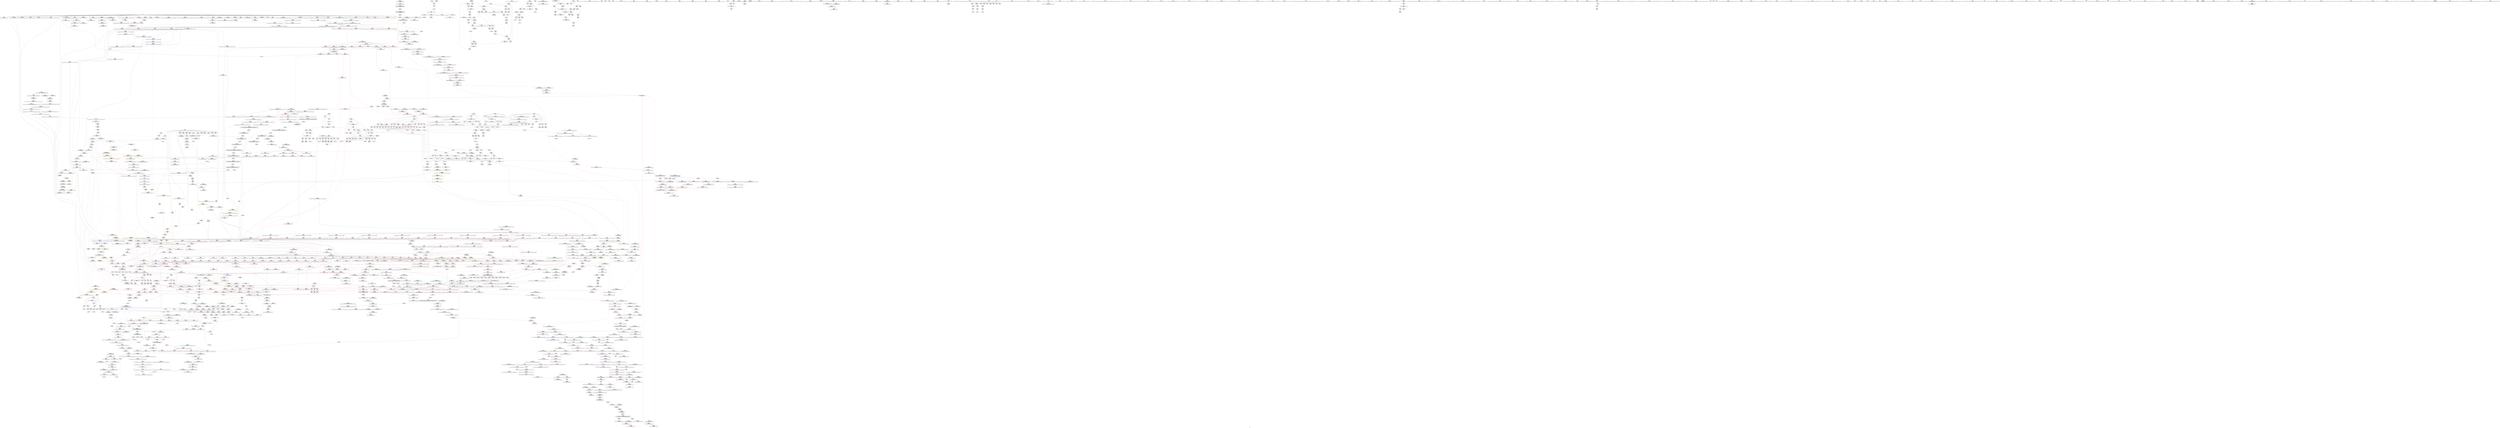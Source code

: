 digraph "SVFG" {
	label="SVFG";

	Node0x559ff4d14d60 [shape=record,color=grey,label="{NodeID: 0\nNullPtr|{|<s41>108}}"];
	Node0x559ff4d14d60 -> Node0x559ff4da9840[style=solid];
	Node0x559ff4d14d60 -> Node0x559ff4da9940[style=solid];
	Node0x559ff4d14d60 -> Node0x559ff4da9a10[style=solid];
	Node0x559ff4d14d60 -> Node0x559ff4da9ae0[style=solid];
	Node0x559ff4d14d60 -> Node0x559ff4da9bb0[style=solid];
	Node0x559ff4d14d60 -> Node0x559ff4da9c80[style=solid];
	Node0x559ff4d14d60 -> Node0x559ff4da9d50[style=solid];
	Node0x559ff4d14d60 -> Node0x559ff4da9e20[style=solid];
	Node0x559ff4d14d60 -> Node0x559ff4da9ef0[style=solid];
	Node0x559ff4d14d60 -> Node0x559ff4da9fc0[style=solid];
	Node0x559ff4d14d60 -> Node0x559ff4daa090[style=solid];
	Node0x559ff4d14d60 -> Node0x559ff4daa160[style=solid];
	Node0x559ff4d14d60 -> Node0x559ff4daa230[style=solid];
	Node0x559ff4d14d60 -> Node0x559ff4daa300[style=solid];
	Node0x559ff4d14d60 -> Node0x559ff4daa3d0[style=solid];
	Node0x559ff4d14d60 -> Node0x559ff4daa4a0[style=solid];
	Node0x559ff4d14d60 -> Node0x559ff4daa570[style=solid];
	Node0x559ff4d14d60 -> Node0x559ff4daa640[style=solid];
	Node0x559ff4d14d60 -> Node0x559ff4daa710[style=solid];
	Node0x559ff4d14d60 -> Node0x559ff4daa7e0[style=solid];
	Node0x559ff4d14d60 -> Node0x559ff4daa8b0[style=solid];
	Node0x559ff4d14d60 -> Node0x559ff4daa980[style=solid];
	Node0x559ff4d14d60 -> Node0x559ff4daaa50[style=solid];
	Node0x559ff4d14d60 -> Node0x559ff4daab20[style=solid];
	Node0x559ff4d14d60 -> Node0x559ff4daabf0[style=solid];
	Node0x559ff4d14d60 -> Node0x559ff4daacc0[style=solid];
	Node0x559ff4d14d60 -> Node0x559ff4daad90[style=solid];
	Node0x559ff4d14d60 -> Node0x559ff4daae60[style=solid];
	Node0x559ff4d14d60 -> Node0x559ff4daaf30[style=solid];
	Node0x559ff4d14d60 -> Node0x559ff4dab000[style=solid];
	Node0x559ff4d14d60 -> Node0x559ff4dab0d0[style=solid];
	Node0x559ff4d14d60 -> Node0x559ff4ddf330[style=solid];
	Node0x559ff4d14d60 -> Node0x559ff4de3390[style=solid];
	Node0x559ff4d14d60 -> Node0x559ff4de3460[style=solid];
	Node0x559ff4d14d60 -> Node0x559ff4de3530[style=solid];
	Node0x559ff4d14d60 -> Node0x559ff4de4f30[style=solid];
	Node0x559ff4d14d60 -> Node0x559ff4deae40[style=solid];
	Node0x559ff4d14d60 -> Node0x559ff4e15fc0[style=solid];
	Node0x559ff4d14d60 -> Node0x559ff4e1cf80[style=solid];
	Node0x559ff4d14d60 -> Node0x559ff4e1db80[style=solid];
	Node0x559ff4d14d60 -> Node0x559ff4e1f500[style=solid];
	Node0x559ff4d14d60:s41 -> Node0x559ff4df59e0[style=solid,color=red];
	Node0x559ff4da3080 [shape=record,color=black,label="{NodeID: 443\n1063\<--1062\n\<--this1\n_ZNSaIiED2Ev\n|{<s0>64}}"];
	Node0x559ff4da3080:s0 -> Node0x559ff4df3a80[style=solid,color=red];
	Node0x559ff4df57c0 [shape=record,color=black,label="{NodeID: 3100\n1629 = PHI(1622, )\n0th arg _ZN9__gnu_cxx13new_allocatorIiE8allocateEmPKv }"];
	Node0x559ff4df57c0 -> Node0x559ff4de7cb0[style=solid];
	Node0x559ff4e16c80 [shape=record,color=grey,label="{NodeID: 1993\n601 = Binary(600, 602, )\n}"];
	Node0x559ff4e16c80 -> Node0x559ff4de1a60[style=solid];
	Node0x559ff4db2390 [shape=record,color=red,label="{NodeID: 886\n627\<--569\n\<--i3\nmain\n}"];
	Node0x559ff4db2390 -> Node0x559ff4e1d580[style=solid];
	Node0x559ff4ea7ed0 [shape=record,color=yellow,style=double,label="{NodeID: 2436\n145V_1 = ENCHI(MR_145V_0)\npts\{1463 \}\nFun[_ZSt6fill_nIPimiET_S1_T0_RKT1_]|{<s0>104}}"];
	Node0x559ff4ea7ed0:s0 -> Node0x559ff4ea19c0[style=dashed,color=red];
	Node0x559ff4de84d0 [shape=record,color=blue,label="{NodeID: 1329\n1732\<--1717\ncoerce.dive\<--__first.coerce\n_ZSt18uninitialized_copyISt13move_iteratorIPiES1_ET0_T_S4_S3_\n}"];
	Node0x559ff4de84d0 -> Node0x559ff4ddea80[style=dashed];
	Node0x559ff4d9b680 [shape=record,color=green,label="{NodeID: 222\n1597\<--1598\nthis.addr\<--this.addr_field_insensitive\n_ZNKSt12_Vector_baseIiSaIiEE19_M_get_Tp_allocatorEv\n}"];
	Node0x559ff4d9b680 -> Node0x559ff4dd9460[style=solid];
	Node0x559ff4d9b680 -> Node0x559ff4de7970[style=solid];
	Node0x559ff4dbe890 [shape=record,color=purple,label="{NodeID: 665\n1227\<--1226\n_M_impl38\<--\n_ZNSt6vectorIiSaIiEE17_M_default_appendEm\n}"];
	Node0x559ff4e6c1c0 [shape=record,color=black,label="{NodeID: 2215\nMR_125V_2 = PHI(MR_125V_3, MR_125V_1, )\npts\{592 \}\n}"];
	Node0x559ff4e6c1c0 -> Node0x559ff4de2de0[style=dashed];
	Node0x559ff4ddd080 [shape=record,color=red,label="{NodeID: 1108\n2227\<--2076\nexn42\<--exn.slot\n_ZNSt6vectorIiSaIiEE17_M_realloc_insertIJiEEEvN9__gnu_cxx17__normal_iteratorIPiS1_EEDpOT_\n}"];
	Node0x559ff4d37b50 [shape=record,color=green,label="{NodeID: 1\n7\<--1\n__dso_handle\<--dummyObj\nGlob }"];
	Node0x559ff4da3150 [shape=record,color=black,label="{NodeID: 444\n1100\<--1096\n\<--this1\n_ZNSt6vectorIiSaIiEE17_M_default_appendEm\n}"];
	Node0x559ff4da3150 -> Node0x559ff4dbd850[style=solid];
	Node0x559ff4da3150 -> Node0x559ff4dbd920[style=solid];
	Node0x559ff4df58d0 [shape=record,color=black,label="{NodeID: 3101\n1630 = PHI(1623, )\n1st arg _ZN9__gnu_cxx13new_allocatorIiE8allocateEmPKv }"];
	Node0x559ff4df58d0 -> Node0x559ff4de7d80[style=solid];
	Node0x559ff4e16e00 [shape=record,color=grey,label="{NodeID: 1994\n224 = Binary(221, 223, )\n}"];
	Node0x559ff4e16e00 -> Node0x559ff4dabe00[style=solid];
	Node0x559ff4db2460 [shape=record,color=red,label="{NodeID: 887\n633\<--569\n\<--i3\nmain\n}"];
	Node0x559ff4db2460 -> Node0x559ff4da1d00[style=solid];
	Node0x559ff4de85a0 [shape=record,color=blue,label="{NodeID: 1330\n1734\<--1718\ncoerce.dive1\<--__last.coerce\n_ZSt18uninitialized_copyISt13move_iteratorIPiES1_ET0_T_S4_S3_\n}"];
	Node0x559ff4de85a0 -> Node0x559ff4ddeb50[style=dashed];
	Node0x559ff4d9b750 [shape=record,color=green,label="{NodeID: 223\n1606\<--1607\nthis.addr\<--this.addr_field_insensitive\n_ZNK9__gnu_cxx13new_allocatorIiE8max_sizeEv\n}"];
	Node0x559ff4d9b750 -> Node0x559ff4dd9530[style=solid];
	Node0x559ff4d9b750 -> Node0x559ff4de7a40[style=solid];
	Node0x559ff4dbe960 [shape=record,color=purple,label="{NodeID: 666\n1228\<--1226\n_M_start39\<--\n_ZNSt6vectorIiSaIiEE17_M_default_appendEm\n}"];
	Node0x559ff4dbe960 -> Node0x559ff4dd6c90[style=solid];
	Node0x559ff4e6c6c0 [shape=record,color=black,label="{NodeID: 2216\nMR_16V_2 = PHI(MR_16V_7, MR_16V_1, )\npts\{120000 \}\n|{|<s1>37}}"];
	Node0x559ff4e6c6c0 -> Node0x559ff4e84bd0[style=dashed];
	Node0x559ff4e6c6c0:s1 -> Node0x559ff4e9da30[style=dashed,color=red];
	Node0x559ff4ddd150 [shape=record,color=red,label="{NodeID: 1109\n2228\<--2078\nsel\<--ehselector.slot\n_ZNSt6vectorIiSaIiEE17_M_realloc_insertIJiEEEvN9__gnu_cxx17__normal_iteratorIPiS1_EEDpOT_\n}"];
	Node0x559ff4d3a2a0 [shape=record,color=green,label="{NodeID: 2\n14\<--1\n\<--dummyObj\nCan only get source location for instruction, argument, global var or function.}"];
	Node0x559ff4da3220 [shape=record,color=black,label="{NodeID: 445\n1104\<--1096\n\<--this1\n_ZNSt6vectorIiSaIiEE17_M_default_appendEm\n}"];
	Node0x559ff4da3220 -> Node0x559ff4dbd9f0[style=solid];
	Node0x559ff4da3220 -> Node0x559ff4dbdac0[style=solid];
	Node0x559ff4df59e0 [shape=record,color=black,label="{NodeID: 3102\n1631 = PHI(3, )\n2nd arg _ZN9__gnu_cxx13new_allocatorIiE8allocateEmPKv }"];
	Node0x559ff4df59e0 -> Node0x559ff4de7e50[style=solid];
	Node0x559ff4e16f80 [shape=record,color=grey,label="{NodeID: 1995\n199 = Binary(198, 194, )\n|{<s0>13}}"];
	Node0x559ff4e16f80:s0 -> Node0x559ff4df97d0[style=solid,color=red];
	Node0x559ff4db2530 [shape=record,color=red,label="{NodeID: 888\n640\<--569\n\<--i3\nmain\n}"];
	Node0x559ff4db2530 -> Node0x559ff4e17b80[style=solid];
	Node0x559ff4de8670 [shape=record,color=blue,label="{NodeID: 1331\n1724\<--1719\n__result.addr\<--__result\n_ZSt18uninitialized_copyISt13move_iteratorIPiES1_ET0_T_S4_S3_\n}"];
	Node0x559ff4de8670 -> Node0x559ff4dd9e20[style=dashed];
	Node0x559ff4d9b820 [shape=record,color=green,label="{NodeID: 224\n1615\<--1616\n__a.addr\<--__a.addr_field_insensitive\n_ZNSt16allocator_traitsISaIiEE8allocateERS0_m\n}"];
	Node0x559ff4d9b820 -> Node0x559ff4dd9600[style=solid];
	Node0x559ff4d9b820 -> Node0x559ff4de7b10[style=solid];
	Node0x559ff4dbea30 [shape=record,color=purple,label="{NodeID: 667\n1237\<--1236\n_M_impl44\<--\n_ZNSt6vectorIiSaIiEE17_M_default_appendEm\n}"];
	Node0x559ff4e6cbc0 [shape=record,color=black,label="{NodeID: 2217\nMR_18V_2 = PHI(MR_18V_9, MR_18V_1, )\npts\{120001 \}\n}"];
	Node0x559ff4e6cbc0 -> Node0x559ff4e797a0[style=dashed];
	Node0x559ff4ddd220 [shape=record,color=red,label="{NodeID: 1110\n2116\<--2115\n\<--_M_start\n_ZNSt6vectorIiSaIiEE17_M_realloc_insertIJiEEEvN9__gnu_cxx17__normal_iteratorIPiS1_EEDpOT_\n|{<s0>150}}"];
	Node0x559ff4ddd220:s0 -> Node0x559ff4df88d0[style=solid,color=red];
	Node0x559ff4d92df0 [shape=record,color=green,label="{NodeID: 3\n19\<--1\n.str\<--dummyObj\nGlob }"];
	Node0x559ff4da32f0 [shape=record,color=black,label="{NodeID: 446\n1115\<--1096\n\<--this1\n_ZNSt6vectorIiSaIiEE17_M_default_appendEm\n}"];
	Node0x559ff4da32f0 -> Node0x559ff4dbdb90[style=solid];
	Node0x559ff4da32f0 -> Node0x559ff4dbdc60[style=solid];
	Node0x559ff4df5af0 [shape=record,color=black,label="{NodeID: 3103\n1058 = PHI(1009, )\n0th arg _ZNSaIiED2Ev }"];
	Node0x559ff4df5af0 -> Node0x559ff4de48b0[style=solid];
	Node0x559ff4e17100 [shape=record,color=grey,label="{NodeID: 1996\n193 = Binary(194, 192, )\n}"];
	Node0x559ff4e17100 -> Node0x559ff4ddfc50[style=solid];
	Node0x559ff4db2600 [shape=record,color=red,label="{NodeID: 889\n646\<--571\n\<--i12\nmain\n}"];
	Node0x559ff4db2600 -> Node0x559ff4e1c980[style=solid];
	Node0x559ff4de8740 [shape=record,color=blue,label="{NodeID: 1332\n1726\<--248\n__assignable\<--\n_ZSt18uninitialized_copyISt13move_iteratorIPiES1_ET0_T_S4_S3_\n}"];
	Node0x559ff4d9b8f0 [shape=record,color=green,label="{NodeID: 225\n1617\<--1618\n__n.addr\<--__n.addr_field_insensitive\n_ZNSt16allocator_traitsISaIiEE8allocateERS0_m\n}"];
	Node0x559ff4d9b8f0 -> Node0x559ff4dd96d0[style=solid];
	Node0x559ff4d9b8f0 -> Node0x559ff4de7be0[style=solid];
	Node0x559ff4dbeb00 [shape=record,color=purple,label="{NodeID: 668\n1238\<--1236\n_M_start45\<--\n_ZNSt6vectorIiSaIiEE17_M_default_appendEm\n}"];
	Node0x559ff4dbeb00 -> Node0x559ff4de5410[style=solid];
	Node0x559ff4e6d0c0 [shape=record,color=black,label="{NodeID: 2218\nMR_46V_2 = PHI(MR_46V_3, MR_46V_1, )\npts\{180000 \}\n|{<s0>44}}"];
	Node0x559ff4e6d0c0:s0 -> Node0x559ff4e742a0[style=dashed,color=red];
	Node0x559ff4ddd2f0 [shape=record,color=red,label="{NodeID: 1111\n2120\<--2117\n\<--call8\n_ZNSt6vectorIiSaIiEE17_M_realloc_insertIJiEEEvN9__gnu_cxx17__normal_iteratorIPiS1_EEDpOT_\n|{<s0>150}}"];
	Node0x559ff4ddd2f0:s0 -> Node0x559ff4df8a60[style=solid,color=red];
	Node0x559ff4d93130 [shape=record,color=green,label="{NodeID: 4\n21\<--1\n.str.2\<--dummyObj\nGlob }"];
	Node0x559ff4da33c0 [shape=record,color=black,label="{NodeID: 447\n1120\<--1096\n\<--this1\n_ZNSt6vectorIiSaIiEE17_M_default_appendEm\n|{<s0>65}}"];
	Node0x559ff4da33c0:s0 -> Node0x559ff4df7f70[style=solid,color=red];
	Node0x559ff4df5c00 [shape=record,color=black,label="{NodeID: 3104\n1950 = PHI(1704, )\n0th arg _ZNSt13move_iteratorIPiEC2ES0_ }"];
	Node0x559ff4df5c00 -> Node0x559ff4de9e00[style=solid];
	Node0x559ff4e17280 [shape=record,color=grey,label="{NodeID: 1997\n221 = Binary(218, 220, )\n}"];
	Node0x559ff4e17280 -> Node0x559ff4e16e00[style=solid];
	Node0x559ff4db26d0 [shape=record,color=red,label="{NodeID: 890\n656\<--571\n\<--i12\nmain\n}"];
	Node0x559ff4db26d0 -> Node0x559ff4da1dd0[style=solid];
	Node0x559ff4ea8280 [shape=record,color=yellow,style=double,label="{NodeID: 2440\n42V_1 = ENCHI(MR_42V_0)\npts\{1653 \}\nFun[_ZSt6fill_nIPimiET_S1_T0_RKT1_]|{<s0>104}}"];
	Node0x559ff4ea8280:s0 -> Node0x559ff4e765a0[style=dashed,color=red];
	Node0x559ff4de8810 [shape=record,color=blue, style = dotted,label="{NodeID: 1333\n2376\<--2378\noffset_0\<--dummyVal\n_ZSt18uninitialized_copyISt13move_iteratorIPiES1_ET0_T_S4_S3_\n}"];
	Node0x559ff4de8810 -> Node0x559ff4dd9ef0[style=dashed];
	Node0x559ff4d9b9c0 [shape=record,color=green,label="{NodeID: 226\n1625\<--1626\n_ZN9__gnu_cxx13new_allocatorIiE8allocateEmPKv\<--_ZN9__gnu_cxx13new_allocatorIiE8allocateEmPKv_field_insensitive\n}"];
	Node0x559ff4dbebd0 [shape=record,color=purple,label="{NodeID: 669\n1246\<--1245\n_M_impl48\<--\n_ZNSt6vectorIiSaIiEE17_M_default_appendEm\n}"];
	Node0x559ff4e6d5c0 [shape=record,color=black,label="{NodeID: 2219\nMR_88V_2 = PHI(MR_88V_7, MR_88V_1, )\npts\{1653 120002 \}\n}"];
	Node0x559ff4e6d5c0 -> Node0x559ff4e855d0[style=dashed];
	Node0x559ff4ddd3c0 [shape=record,color=red,label="{NodeID: 1112\n2130\<--2129\n\<--call12\n_ZNSt6vectorIiSaIiEE17_M_realloc_insertIJiEEEvN9__gnu_cxx17__normal_iteratorIPiS1_EEDpOT_\n|{<s0>153}}"];
	Node0x559ff4ddd3c0:s0 -> Node0x559ff4df88d0[style=solid,color=red];
	Node0x559ff4d931f0 [shape=record,color=green,label="{NodeID: 5\n23\<--1\n.str.3\<--dummyObj\nGlob }"];
	Node0x559ff4da3490 [shape=record,color=black,label="{NodeID: 448\n1125\<--1096\n\<--this1\n_ZNSt6vectorIiSaIiEE17_M_default_appendEm\n}"];
	Node0x559ff4da3490 -> Node0x559ff4dbdd30[style=solid];
	Node0x559ff4da3490 -> Node0x559ff4dbde00[style=solid];
	Node0x559ff4df5d10 [shape=record,color=black,label="{NodeID: 3105\n1951 = PHI(1709, )\n1st arg _ZNSt13move_iteratorIPiEC2ES0_ }"];
	Node0x559ff4df5d10 -> Node0x559ff4de9ed0[style=solid];
	Node0x559ff4e17400 [shape=record,color=grey,label="{NodeID: 1998\n214 = Binary(213, 194, )\n}"];
	Node0x559ff4e17400 -> Node0x559ff4e1cb00[style=solid];
	Node0x559ff4db27a0 [shape=record,color=red,label="{NodeID: 891\n670\<--571\n\<--i12\nmain\n}"];
	Node0x559ff4db27a0 -> Node0x559ff4da2040[style=solid];
	Node0x559ff4de88e0 [shape=record,color=blue, style = dotted,label="{NodeID: 1334\n2379\<--2381\noffset_0\<--dummyVal\n_ZSt18uninitialized_copyISt13move_iteratorIPiES1_ET0_T_S4_S3_\n}"];
	Node0x559ff4de88e0 -> Node0x559ff4dd9fc0[style=dashed];
	Node0x559ff4d9bac0 [shape=record,color=green,label="{NodeID: 227\n1632\<--1633\nthis.addr\<--this.addr_field_insensitive\n_ZN9__gnu_cxx13new_allocatorIiE8allocateEmPKv\n}"];
	Node0x559ff4d9bac0 -> Node0x559ff4dd97a0[style=solid];
	Node0x559ff4d9bac0 -> Node0x559ff4de7cb0[style=solid];
	Node0x559ff4dbeca0 [shape=record,color=purple,label="{NodeID: 670\n1247\<--1245\n_M_finish49\<--\n_ZNSt6vectorIiSaIiEE17_M_default_appendEm\n}"];
	Node0x559ff4dbeca0 -> Node0x559ff4de54e0[style=solid];
	Node0x559ff4e6d6e0 [shape=record,color=black,label="{NodeID: 2220\nMR_16V_4 = PHI(MR_16V_2, MR_16V_1, )\npts\{120000 \}\n|{<s0>31}}"];
	Node0x559ff4e6d6e0:s0 -> Node0x559ff4e80fd0[style=dashed,color=blue];
	Node0x559ff4ddd490 [shape=record,color=red,label="{NodeID: 1113\n2134\<--2133\n\<--_M_finish\n_ZNSt6vectorIiSaIiEE17_M_realloc_insertIJiEEEvN9__gnu_cxx17__normal_iteratorIPiS1_EEDpOT_\n|{<s0>153}}"];
	Node0x559ff4ddd490:s0 -> Node0x559ff4df8a60[style=solid,color=red];
	Node0x559ff4d932b0 [shape=record,color=green,label="{NodeID: 6\n25\<--1\n.str.4\<--dummyObj\nGlob }"];
	Node0x559ff4da3560 [shape=record,color=black,label="{NodeID: 449\n1138\<--1096\n\<--this1\n_ZNSt6vectorIiSaIiEE17_M_default_appendEm\n|{<s0>69}}"];
	Node0x559ff4da3560:s0 -> Node0x559ff4dfa110[style=solid,color=red];
	Node0x559ff4df5e20 [shape=record,color=black,label="{NodeID: 3106\n883 = PHI(123, 1182, 1209, 1280, 2168, 2183, )\n0th arg _ZSt8_DestroyIPiiEvT_S1_RSaIT0_E }"];
	Node0x559ff4df5e20 -> Node0x559ff4de37a0[style=solid];
	Node0x559ff4e17580 [shape=record,color=grey,label="{NodeID: 1999\n207 = Binary(204, 206, )\n}"];
	Node0x559ff4e17580 -> Node0x559ff4e17700[style=solid];
	Node0x559ff4db2870 [shape=record,color=red,label="{NodeID: 892\n684\<--571\n\<--i12\nmain\n}"];
	Node0x559ff4db2870 -> Node0x559ff4da22b0[style=solid];
	Node0x559ff4de89b0 [shape=record,color=blue,label="{NodeID: 1335\n1772\<--1759\ncoerce.dive\<--__first.coerce\n_ZNSt20__uninitialized_copyILb1EE13__uninit_copyISt13move_iteratorIPiES3_EET0_T_S6_S5_\n}"];
	Node0x559ff4de89b0 -> Node0x559ff4ddec20[style=dashed];
	Node0x559ff4d9bb90 [shape=record,color=green,label="{NodeID: 228\n1634\<--1635\n__n.addr\<--__n.addr_field_insensitive\n_ZN9__gnu_cxx13new_allocatorIiE8allocateEmPKv\n}"];
	Node0x559ff4d9bb90 -> Node0x559ff4dd9870[style=solid];
	Node0x559ff4d9bb90 -> Node0x559ff4dd9940[style=solid];
	Node0x559ff4d9bb90 -> Node0x559ff4de7d80[style=solid];
	Node0x559ff4dbed70 [shape=record,color=purple,label="{NodeID: 671\n1253\<--1252\n_M_impl51\<--\n_ZNSt6vectorIiSaIiEE17_M_default_appendEm\n}"];
	Node0x559ff4e98460 [shape=record,color=black,label="{NodeID: 2221\nMR_18V_5 = PHI(MR_18V_3, MR_18V_1, )\npts\{120001 \}\n|{<s0>31}}"];
	Node0x559ff4e98460:s0 -> Node0x559ff4e80ad0[style=dashed,color=blue];
	Node0x559ff4ddd560 [shape=record,color=red,label="{NodeID: 1114\n2183\<--2182\n\<--_M_start26\n_ZNSt6vectorIiSaIiEE17_M_realloc_insertIJiEEEvN9__gnu_cxx17__normal_iteratorIPiS1_EEDpOT_\n|{<s0>162}}"];
	Node0x559ff4ddd560:s0 -> Node0x559ff4df5e20[style=solid,color=red];
	Node0x559ff4d93b20 [shape=record,color=green,label="{NodeID: 7\n27\<--1\n.str.5\<--dummyObj\nGlob }"];
	Node0x559ff4da3630 [shape=record,color=black,label="{NodeID: 450\n1149\<--1096\n\<--this1\n_ZNSt6vectorIiSaIiEE17_M_default_appendEm\n|{<s0>70}}"];
	Node0x559ff4da3630:s0 -> Node0x559ff4df7f70[style=solid,color=red];
	Node0x559ff4df61c0 [shape=record,color=black,label="{NodeID: 3107\n884 = PHI(127, 1185, 1213, 1284, 2169, 2187, )\n1st arg _ZSt8_DestroyIPiiEvT_S1_RSaIT0_E }"];
	Node0x559ff4df61c0 -> Node0x559ff4de3870[style=solid];
	Node0x559ff4e17700 [shape=record,color=grey,label="{NodeID: 2000\n210 = Binary(207, 209, )\n}"];
	Node0x559ff4e17700 -> Node0x559ff4dabac0[style=solid];
	Node0x559ff4db2940 [shape=record,color=red,label="{NodeID: 893\n703\<--571\n\<--i12\nmain\n}"];
	Node0x559ff4db2940 -> Node0x559ff4e19080[style=solid];
	Node0x559ff4de8a80 [shape=record,color=blue,label="{NodeID: 1336\n1774\<--1760\ncoerce.dive1\<--__last.coerce\n_ZNSt20__uninitialized_copyILb1EE13__uninit_copyISt13move_iteratorIPiES3_EET0_T_S6_S5_\n}"];
	Node0x559ff4de8a80 -> Node0x559ff4ddecf0[style=dashed];
	Node0x559ff4da40b0 [shape=record,color=green,label="{NodeID: 229\n1636\<--1637\n.addr\<--.addr_field_insensitive\n_ZN9__gnu_cxx13new_allocatorIiE8allocateEmPKv\n}"];
	Node0x559ff4da40b0 -> Node0x559ff4de7e50[style=solid];
	Node0x559ff4dbee40 [shape=record,color=purple,label="{NodeID: 672\n1254\<--1252\n_M_end_of_storage52\<--\n_ZNSt6vectorIiSaIiEE17_M_default_appendEm\n}"];
	Node0x559ff4dbee40 -> Node0x559ff4de55b0[style=solid];
	Node0x559ff4e98960 [shape=record,color=black,label="{NodeID: 2222\nMR_20V_4 = PHI(MR_20V_2, MR_20V_1, )\npts\{120002 \}\n|{<s0>31}}"];
	Node0x559ff4e98960:s0 -> Node0x559ff4e805a0[style=dashed,color=blue];
	Node0x559ff4ddd630 [shape=record,color=red,label="{NodeID: 1115\n2187\<--2186\n\<--_M_finish28\n_ZNSt6vectorIiSaIiEE17_M_realloc_insertIJiEEEvN9__gnu_cxx17__normal_iteratorIPiS1_EEDpOT_\n|{<s0>162}}"];
	Node0x559ff4ddd630:s0 -> Node0x559ff4df61c0[style=solid,color=red];
	Node0x559ff4d93bb0 [shape=record,color=green,label="{NodeID: 8\n29\<--1\n.str.6\<--dummyObj\nGlob }"];
	Node0x559ff4da3700 [shape=record,color=black,label="{NodeID: 451\n1156\<--1096\n\<--this1\n_ZNSt6vectorIiSaIiEE17_M_default_appendEm\n}"];
	Node0x559ff4da3700 -> Node0x559ff4dbded0[style=solid];
	Node0x559ff4da3700 -> Node0x559ff4dbdfa0[style=solid];
	Node0x559ff4df6440 [shape=record,color=black,label="{NodeID: 3108\n885 = PHI(129, 1187, 1215, 1286, 2171, 2189, )\n2nd arg _ZSt8_DestroyIPiiEvT_S1_RSaIT0_E }"];
	Node0x559ff4df6440 -> Node0x559ff4de3940[style=solid];
	Node0x559ff4e17880 [shape=record,color=grey,label="{NodeID: 2001\n166 = Binary(164, 165, )\n}"];
	Node0x559ff4e17880 -> Node0x559ff4e19380[style=solid];
	Node0x559ff4db2a10 [shape=record,color=red,label="{NodeID: 894\n715\<--571\n\<--i12\nmain\n}"];
	Node0x559ff4db2a10 -> Node0x559ff4e1a580[style=solid];
	Node0x559ff4de8b50 [shape=record,color=blue,label="{NodeID: 1337\n1766\<--1761\n__result.addr\<--__result\n_ZNSt20__uninitialized_copyILb1EE13__uninit_copyISt13move_iteratorIPiES3_EET0_T_S6_S5_\n}"];
	Node0x559ff4de8b50 -> Node0x559ff4dda090[style=dashed];
	Node0x559ff4da4180 [shape=record,color=green,label="{NodeID: 230\n1647\<--1648\n_ZSt17__throw_bad_allocv\<--_ZSt17__throw_bad_allocv_field_insensitive\n}"];
	Node0x559ff4dbef10 [shape=record,color=purple,label="{NodeID: 673\n1282\<--1281\n_M_impl\<--\n_ZNSt6vectorIiSaIiEE15_M_erase_at_endEPi\n}"];
	Node0x559ff4e98e60 [shape=record,color=black,label="{NodeID: 2223\nMR_281V_4 = PHI(MR_281V_2, MR_281V_1, )\npts\{1083 \}\n}"];
	Node0x559ff4ddd700 [shape=record,color=red,label="{NodeID: 1116\n2195\<--2194\n\<--_M_start31\n_ZNSt6vectorIiSaIiEE17_M_realloc_insertIJiEEEvN9__gnu_cxx17__normal_iteratorIPiS1_EEDpOT_\n|{<s0>163}}"];
	Node0x559ff4ddd700:s0 -> Node0x559ff4dfdf30[style=solid,color=red];
	Node0x559ff4d93c70 [shape=record,color=green,label="{NodeID: 9\n32\<--1\n\<--dummyObj\nCan only get source location for instruction, argument, global var or function.}"];
	Node0x559ff4da37d0 [shape=record,color=black,label="{NodeID: 452\n1160\<--1096\n\<--this1\n_ZNSt6vectorIiSaIiEE17_M_default_appendEm\n}"];
	Node0x559ff4da37d0 -> Node0x559ff4dbe070[style=solid];
	Node0x559ff4da37d0 -> Node0x559ff4dbe140[style=solid];
	Node0x559ff4df66c0 [shape=record,color=black,label="{NodeID: 3109\n1793 = PHI(1785, )\n0th arg _ZSt4copyISt13move_iteratorIPiES1_ET0_T_S4_S3_ }"];
	Node0x559ff4df66c0 -> Node0x559ff4de8dc0[style=solid];
	Node0x559ff4e17a00 [shape=record,color=grey,label="{NodeID: 2002\n164 = Binary(162, 163, )\n}"];
	Node0x559ff4e17a00 -> Node0x559ff4e17880[style=solid];
	Node0x559ff4db2ae0 [shape=record,color=red,label="{NodeID: 895\n763\<--571\n\<--i12\nmain\n}"];
	Node0x559ff4db2ae0 -> Node0x559ff4e1bc00[style=solid];
	Node0x559ff4de8c20 [shape=record,color=blue, style = dotted,label="{NodeID: 1338\n2382\<--2384\noffset_0\<--dummyVal\n_ZNSt20__uninitialized_copyILb1EE13__uninit_copyISt13move_iteratorIPiES3_EET0_T_S6_S5_\n}"];
	Node0x559ff4de8c20 -> Node0x559ff4dda160[style=dashed];
	Node0x559ff4da4250 [shape=record,color=green,label="{NodeID: 231\n1652\<--1653\ncall2\<--call2_field_insensitive\n_ZN9__gnu_cxx13new_allocatorIiE8allocateEmPKv\n}"];
	Node0x559ff4da4250 -> Node0x559ff4db5c70[style=solid];
	Node0x559ff4dbefe0 [shape=record,color=purple,label="{NodeID: 674\n1283\<--1281\n_M_finish\<--\n_ZNSt6vectorIiSaIiEE15_M_erase_at_endEPi\n}"];
	Node0x559ff4dbefe0 -> Node0x559ff4dd6fd0[style=solid];
	Node0x559ff4e99360 [shape=record,color=black,label="{NodeID: 2224\nMR_283V_4 = PHI(MR_283V_2, MR_283V_1, )\npts\{1085 \}\n}"];
	Node0x559ff4ddd7d0 [shape=record,color=red,label="{NodeID: 1117\n2199\<--2198\n\<--_M_end_of_storage\n_ZNSt6vectorIiSaIiEE17_M_realloc_insertIJiEEEvN9__gnu_cxx17__normal_iteratorIPiS1_EEDpOT_\n}"];
	Node0x559ff4ddd7d0 -> Node0x559ff4db8fa0[style=solid];
	Node0x559ff4d93d70 [shape=record,color=green,label="{NodeID: 10\n194\<--1\n\<--dummyObj\nCan only get source location for instruction, argument, global var or function.}"];
	Node0x559ff4da38a0 [shape=record,color=black,label="{NodeID: 453\n1165\<--1096\n\<--this1\n_ZNSt6vectorIiSaIiEE17_M_default_appendEm\n|{<s0>72}}"];
	Node0x559ff4da38a0:s0 -> Node0x559ff4df7f70[style=solid,color=red];
	Node0x559ff4df67d0 [shape=record,color=black,label="{NodeID: 3110\n1794 = PHI(1787, )\n1st arg _ZSt4copyISt13move_iteratorIPiES1_ET0_T_S4_S3_ }"];
	Node0x559ff4df67d0 -> Node0x559ff4de8e90[style=solid];
	Node0x559ff4e17b80 [shape=record,color=grey,label="{NodeID: 2003\n641 = Binary(640, 194, )\n}"];
	Node0x559ff4e17b80 -> Node0x559ff4de1da0[style=solid];
	Node0x559ff4db2bb0 [shape=record,color=red,label="{NodeID: 896\n652\<--573\n\<--j\nmain\n}"];
	Node0x559ff4db2bb0 -> Node0x559ff4e1c800[style=solid];
	Node0x559ff4de8cf0 [shape=record,color=blue, style = dotted,label="{NodeID: 1339\n2385\<--2387\noffset_0\<--dummyVal\n_ZNSt20__uninitialized_copyILb1EE13__uninit_copyISt13move_iteratorIPiES3_EET0_T_S6_S5_\n}"];
	Node0x559ff4de8cf0 -> Node0x559ff4dda230[style=dashed];
	Node0x559ff4da4320 [shape=record,color=green,label="{NodeID: 232\n1654\<--1655\n_Znwm\<--_Znwm_field_insensitive\n}"];
	Node0x559ff4dbf0b0 [shape=record,color=purple,label="{NodeID: 675\n1290\<--1289\n_M_impl2\<--\n_ZNSt6vectorIiSaIiEE15_M_erase_at_endEPi\n}"];
	Node0x559ff4e99860 [shape=record,color=black,label="{NodeID: 2225\nMR_285V_4 = PHI(MR_285V_2, MR_285V_1, )\npts\{1087 \}\n}"];
	Node0x559ff4ddd8a0 [shape=record,color=red,label="{NodeID: 1118\n2203\<--2202\n\<--_M_start34\n_ZNSt6vectorIiSaIiEE17_M_realloc_insertIJiEEEvN9__gnu_cxx17__normal_iteratorIPiS1_EEDpOT_\n}"];
	Node0x559ff4ddd8a0 -> Node0x559ff4db9070[style=solid];
	Node0x559ff4d93e70 [shape=record,color=green,label="{NodeID: 11\n248\<--1\n\<--dummyObj\nCan only get source location for instruction, argument, global var or function.}"];
	Node0x559ff4da3970 [shape=record,color=black,label="{NodeID: 454\n1186\<--1096\n\<--this1\n_ZNSt6vectorIiSaIiEE17_M_default_appendEm\n|{<s0>75}}"];
	Node0x559ff4da3970:s0 -> Node0x559ff4df7f70[style=solid,color=red];
	Node0x559ff4df68e0 [shape=record,color=black,label="{NodeID: 3111\n1795 = PHI(1783, )\n2nd arg _ZSt4copyISt13move_iteratorIPiES1_ET0_T_S4_S3_ }"];
	Node0x559ff4df68e0 -> Node0x559ff4de8f60[style=solid];
	Node0x559ff4e17d00 [shape=record,color=grey,label="{NodeID: 2004\n282 = Binary(281, 194, )\n}"];
	Node0x559ff4e17d00 -> Node0x559ff4de03a0[style=solid];
	Node0x559ff4db2c80 [shape=record,color=red,label="{NodeID: 897\n659\<--573\n\<--j\nmain\n}"];
	Node0x559ff4db2c80 -> Node0x559ff4da1ea0[style=solid];
	Node0x559ff4de8dc0 [shape=record,color=blue,label="{NodeID: 1340\n1806\<--1793\ncoerce.dive\<--__first.coerce\n_ZSt4copyISt13move_iteratorIPiES1_ET0_T_S4_S3_\n}"];
	Node0x559ff4de8dc0 -> Node0x559ff4ddedc0[style=dashed];
	Node0x559ff4da4420 [shape=record,color=green,label="{NodeID: 233\n1666\<--1667\n__first\<--__first_field_insensitive\n_ZSt22__uninitialized_copy_aISt13move_iteratorIPiES1_iET0_T_S4_S3_RSaIT1_E\n}"];
	Node0x559ff4da4420 -> Node0x559ff4db5e10[style=solid];
	Node0x559ff4da4420 -> Node0x559ff4dbf800[style=solid];
	Node0x559ff4dbf180 [shape=record,color=purple,label="{NodeID: 676\n1291\<--1289\n_M_finish3\<--\n_ZNSt6vectorIiSaIiEE15_M_erase_at_endEPi\n}"];
	Node0x559ff4dbf180 -> Node0x559ff4de5820[style=solid];
	Node0x559ff4e99d60 [shape=record,color=black,label="{NodeID: 2226\nMR_287V_6 = PHI(MR_287V_2, MR_287V_1, )\npts\{1089 \}\n}"];
	Node0x559ff4ddd970 [shape=record,color=red,label="{NodeID: 1119\n2245\<--2242\nthis1\<--this.addr\n_ZNSt6vectorIiSaIiEE3endEv\n}"];
	Node0x559ff4ddd970 -> Node0x559ff4db9140[style=solid];
	Node0x559ff4d93f70 [shape=record,color=green,label="{NodeID: 12\n304\<--1\n\<--dummyObj\nCan only get source location for instruction, argument, global var or function.}"];
	Node0x559ff4da3a40 [shape=record,color=black,label="{NodeID: 455\n1198\<--1096\n\<--this1\n_ZNSt6vectorIiSaIiEE17_M_default_appendEm\n|{<s0>78}}"];
	Node0x559ff4da3a40:s0 -> Node0x559ff4dfdae0[style=solid,color=red];
	Node0x559ff4df69f0 [shape=record,color=black,label="{NodeID: 3112\n2256 = PHI(2041, )\n0th arg _ZN9__gnu_cxx13new_allocatorIiE9constructIiJiEEEvPT_DpOT0_ }"];
	Node0x559ff4df69f0 -> Node0x559ff4deb800[style=solid];
	Node0x559ff4e17e80 [shape=record,color=grey,label="{NodeID: 2005\n630 = Binary(628, 629, )\n}"];
	Node0x559ff4e17e80 -> Node0x559ff4e1d580[style=solid];
	Node0x559ff4db2d50 [shape=record,color=red,label="{NodeID: 898\n673\<--573\n\<--j\nmain\n}"];
	Node0x559ff4db2d50 -> Node0x559ff4da2110[style=solid];
	Node0x559ff4de8e90 [shape=record,color=blue,label="{NodeID: 1341\n1808\<--1794\ncoerce.dive1\<--__last.coerce\n_ZSt4copyISt13move_iteratorIPiES1_ET0_T_S4_S3_\n}"];
	Node0x559ff4de8e90 -> Node0x559ff4ddee90[style=dashed];
	Node0x559ff4da44f0 [shape=record,color=green,label="{NodeID: 234\n1668\<--1669\n__last\<--__last_field_insensitive\n_ZSt22__uninitialized_copy_aISt13move_iteratorIPiES1_iET0_T_S4_S3_RSaIT1_E\n}"];
	Node0x559ff4da44f0 -> Node0x559ff4db5ee0[style=solid];
	Node0x559ff4da44f0 -> Node0x559ff4dbf8d0[style=solid];
	Node0x559ff4dbf250 [shape=record,color=purple,label="{NodeID: 677\n1384\<--1380\n_M_impl\<--this1\n_ZNSt12_Vector_baseIiSaIiEE11_M_allocateEm\n}"];
	Node0x559ff4dbf250 -> Node0x559ff4db4dd0[style=solid];
	Node0x559ff4e9a260 [shape=record,color=black,label="{NodeID: 2227\nMR_42V_7 = PHI(MR_42V_3, MR_42V_1, )\npts\{1653 \}\n|{<s0>31}}"];
	Node0x559ff4e9a260:s0 -> Node0x559ff4e805a0[style=dashed,color=blue];
	Node0x559ff4ddda40 [shape=record,color=red,label="{NodeID: 1120\n2253\<--2252\n\<--coerce.dive\n_ZNSt6vectorIiSaIiEE3endEv\n}"];
	Node0x559ff4ddda40 -> Node0x559ff4db9210[style=solid];
	Node0x559ff4d94070 [shape=record,color=green,label="{NodeID: 13\n346\<--1\n\<--dummyObj\nCan only get source location for instruction, argument, global var or function.}"];
	Node0x559ff4da3b10 [shape=record,color=black,label="{NodeID: 456\n1206\<--1096\n\<--this1\n_ZNSt6vectorIiSaIiEE17_M_default_appendEm\n}"];
	Node0x559ff4da3b10 -> Node0x559ff4dbe210[style=solid];
	Node0x559ff4da3b10 -> Node0x559ff4dbe2e0[style=solid];
	Node0x559ff4df6b00 [shape=record,color=black,label="{NodeID: 3113\n2257 = PHI(2042, )\n1st arg _ZN9__gnu_cxx13new_allocatorIiE9constructIiJiEEEvPT_DpOT0_ }"];
	Node0x559ff4df6b00 -> Node0x559ff4deb8d0[style=solid];
	Node0x559ff4e18000 [shape=record,color=grey,label="{NodeID: 2006\n1909 = Binary(1908, 304, )\n}"];
	Node0x559ff4e18000 -> Node0x559ff4de9ac0[style=solid];
	Node0x559ff4db2e20 [shape=record,color=red,label="{NodeID: 899\n687\<--573\n\<--j\nmain\n}"];
	Node0x559ff4db2e20 -> Node0x559ff4da2380[style=solid];
	Node0x559ff4de8f60 [shape=record,color=blue,label="{NodeID: 1342\n1800\<--1795\n__result.addr\<--__result\n_ZSt4copyISt13move_iteratorIPiES1_ET0_T_S4_S3_\n}"];
	Node0x559ff4de8f60 -> Node0x559ff4dda300[style=dashed];
	Node0x559ff4da45c0 [shape=record,color=green,label="{NodeID: 235\n1670\<--1671\n__result.addr\<--__result.addr_field_insensitive\n_ZSt22__uninitialized_copy_aISt13move_iteratorIPiES1_iET0_T_S4_S3_RSaIT1_E\n}"];
	Node0x559ff4da45c0 -> Node0x559ff4dd9a10[style=solid];
	Node0x559ff4da45c0 -> Node0x559ff4de80c0[style=solid];
	Node0x559ff4dbf320 [shape=record,color=purple,label="{NodeID: 678\n1419\<--1407\ncoerce.dive\<--agg.tmp\n_ZSt34__uninitialized_move_if_noexcept_aIPiS0_SaIiEET0_T_S3_S2_RT1_\n}"];
	Node0x559ff4dbf320 -> Node0x559ff4de6450[style=solid];
	Node0x559ff4e9a760 [shape=record,color=black,label="{NodeID: 2228\nMR_42V_3 = PHI(MR_42V_2, MR_42V_1, )\npts\{1653 \}\n|{<s0>133}}"];
	Node0x559ff4e9a760:s0 -> Node0x559ff4eca160[style=dashed,color=blue];
	Node0x559ff4dddb10 [shape=record,color=red,label="{NodeID: 1121\n2268\<--2259\nthis1\<--this.addr\n_ZN9__gnu_cxx13new_allocatorIiE9constructIiJiEEEvPT_DpOT0_\n}"];
	Node0x559ff4d94170 [shape=record,color=green,label="{NodeID: 14\n347\<--1\n\<--dummyObj\nCan only get source location for instruction, argument, global var or function.}"];
	Node0x559ff4da3be0 [shape=record,color=black,label="{NodeID: 457\n1210\<--1096\n\<--this1\n_ZNSt6vectorIiSaIiEE17_M_default_appendEm\n}"];
	Node0x559ff4da3be0 -> Node0x559ff4dbe3b0[style=solid];
	Node0x559ff4da3be0 -> Node0x559ff4dbe480[style=solid];
	Node0x559ff4df6c10 [shape=record,color=black,label="{NodeID: 3114\n2258 = PHI(2044, )\n2nd arg _ZN9__gnu_cxx13new_allocatorIiE9constructIiJiEEEvPT_DpOT0_ }"];
	Node0x559ff4df6c10 -> Node0x559ff4deb9a0[style=solid];
	Node0x559ff4e18180 [shape=record,color=grey,label="{NodeID: 2007\n1908 = Binary(1906, 1907, )\n}"];
	Node0x559ff4e18180 -> Node0x559ff4e18000[style=solid];
	Node0x559ff4db2ef0 [shape=record,color=red,label="{NodeID: 900\n709\<--573\n\<--j\nmain\n}"];
	Node0x559ff4db2ef0 -> Node0x559ff4e1a400[style=solid];
	Node0x559ff4de9030 [shape=record,color=blue, style = dotted,label="{NodeID: 1343\n2388\<--2390\noffset_0\<--dummyVal\n_ZSt4copyISt13move_iteratorIPiES1_ET0_T_S4_S3_\n}"];
	Node0x559ff4de9030 -> Node0x559ff4dda3d0[style=dashed];
	Node0x559ff4da4690 [shape=record,color=green,label="{NodeID: 236\n1672\<--1673\n.addr\<--.addr_field_insensitive\n_ZSt22__uninitialized_copy_aISt13move_iteratorIPiES1_iET0_T_S4_S3_RSaIT1_E\n}"];
	Node0x559ff4da4690 -> Node0x559ff4de8190[style=solid];
	Node0x559ff4dbf3f0 [shape=record,color=purple,label="{NodeID: 679\n1427\<--1407\ncoerce.dive4\<--agg.tmp\n_ZSt34__uninitialized_move_if_noexcept_aIPiS0_SaIiEET0_T_S3_S2_RT1_\n}"];
	Node0x559ff4dbf3f0 -> Node0x559ff4dd7da0[style=solid];
	Node0x559ff4dddbe0 [shape=record,color=red,label="{NodeID: 1122\n2269\<--2261\n\<--__p.addr\n_ZN9__gnu_cxx13new_allocatorIiE9constructIiJiEEEvPT_DpOT0_\n}"];
	Node0x559ff4dddbe0 -> Node0x559ff4db92e0[style=solid];
	Node0x559ff4d94270 [shape=record,color=green,label="{NodeID: 15\n348\<--1\n\<--dummyObj\nCan only get source location for instruction, argument, global var or function.}"];
	Node0x559ff4da3cb0 [shape=record,color=black,label="{NodeID: 458\n1214\<--1096\n\<--this1\n_ZNSt6vectorIiSaIiEE17_M_default_appendEm\n|{<s0>80}}"];
	Node0x559ff4da3cb0:s0 -> Node0x559ff4df7f70[style=solid,color=red];
	Node0x559ff4df6d20 [shape=record,color=black,label="{NodeID: 3115\n2352 = PHI(2330, )\n0th arg _ZN9__gnu_cxx13new_allocatorIiE7destroyIiEEvPT_ }"];
	Node0x559ff4df6d20 -> Node0x559ff4dec290[style=solid];
	Node0x559ff4e18300 [shape=record,color=grey,label="{NodeID: 2008\n1919 = Binary(304, 1918, )\n}"];
	Node0x559ff4db2fc0 [shape=record,color=red,label="{NodeID: 901\n721\<--573\n\<--j\nmain\n}"];
	Node0x559ff4db2fc0 -> Node0x559ff4e1a880[style=solid];
	Node0x559ff4de9100 [shape=record,color=blue, style = dotted,label="{NodeID: 1344\n2391\<--2393\noffset_0\<--dummyVal\n_ZSt4copyISt13move_iteratorIPiES1_ET0_T_S4_S3_\n}"];
	Node0x559ff4de9100 -> Node0x559ff4dda4a0[style=dashed];
	Node0x559ff4da4760 [shape=record,color=green,label="{NodeID: 237\n1674\<--1675\nagg.tmp\<--agg.tmp_field_insensitive\n_ZSt22__uninitialized_copy_aISt13move_iteratorIPiES1_iET0_T_S4_S3_RSaIT1_E\n}"];
	Node0x559ff4da4760 -> Node0x559ff4db5fb0[style=solid];
	Node0x559ff4da4760 -> Node0x559ff4dbf9a0[style=solid];
	Node0x559ff4dbf4c0 [shape=record,color=purple,label="{NodeID: 680\n1423\<--1409\ncoerce.dive3\<--agg.tmp1\n_ZSt34__uninitialized_move_if_noexcept_aIPiS0_SaIiEET0_T_S3_S2_RT1_\n}"];
	Node0x559ff4dbf4c0 -> Node0x559ff4de6520[style=solid];
	Node0x559ff4dddcb0 [shape=record,color=red,label="{NodeID: 1123\n2272\<--2263\n\<--__args.addr\n_ZN9__gnu_cxx13new_allocatorIiE9constructIiJiEEEvPT_DpOT0_\n|{<s0>166}}"];
	Node0x559ff4dddcb0:s0 -> Node0x559ff4dff0a0[style=solid,color=red];
	Node0x559ff4d94370 [shape=record,color=green,label="{NodeID: 16\n370\<--1\n\<--dummyObj\nCan only get source location for instruction, argument, global var or function.|{<s0>142}}"];
	Node0x559ff4d94370:s0 -> Node0x559ff4df73f0[style=solid,color=red];
	Node0x559ff4da3d80 [shape=record,color=black,label="{NodeID: 459\n1217\<--1096\n\<--this1\n_ZNSt6vectorIiSaIiEE17_M_default_appendEm\n|{<s0>82}}"];
	Node0x559ff4da3d80:s0 -> Node0x559ff4dfdae0[style=solid,color=red];
	Node0x559ff4df6e30 [shape=record,color=black,label="{NodeID: 3116\n2353 = PHI(2331, )\n1st arg _ZN9__gnu_cxx13new_allocatorIiE7destroyIiEEvPT_ }"];
	Node0x559ff4df6e30 -> Node0x559ff4dec360[style=solid];
	Node0x559ff4e18480 [shape=record,color=grey,label="{NodeID: 2009\n774 = Binary(773, 194, )\n}"];
	Node0x559ff4e18480 -> Node0x559ff4de2eb0[style=solid];
	Node0x559ff4db3090 [shape=record,color=red,label="{NodeID: 902\n758\<--573\n\<--j\nmain\n}"];
	Node0x559ff4db3090 -> Node0x559ff4e1ba80[style=solid];
	Node0x559ff4de91d0 [shape=record,color=blue,label="{NodeID: 1345\n1834\<--1831\n__first.addr\<--__first\n_ZSt14__copy_move_a2ILb1EPiS0_ET1_T0_S2_S1_\n}"];
	Node0x559ff4de91d0 -> Node0x559ff4dda570[style=dashed];
	Node0x559ff4da4830 [shape=record,color=green,label="{NodeID: 238\n1676\<--1677\nagg.tmp2\<--agg.tmp2_field_insensitive\n_ZSt22__uninitialized_copy_aISt13move_iteratorIPiES1_iET0_T_S4_S3_RSaIT1_E\n}"];
	Node0x559ff4da4830 -> Node0x559ff4db6080[style=solid];
	Node0x559ff4da4830 -> Node0x559ff4dbfa70[style=solid];
	Node0x559ff4dbf590 [shape=record,color=purple,label="{NodeID: 681\n1429\<--1409\ncoerce.dive5\<--agg.tmp1\n_ZSt34__uninitialized_move_if_noexcept_aIPiS0_SaIiEET0_T_S3_S2_RT1_\n}"];
	Node0x559ff4dbf590 -> Node0x559ff4dd7e70[style=solid];
	Node0x559ff4dddd80 [shape=record,color=red,label="{NodeID: 1124\n2274\<--2273\n\<--call\n_ZN9__gnu_cxx13new_allocatorIiE9constructIiJiEEEvPT_DpOT0_\n}"];
	Node0x559ff4dddd80 -> Node0x559ff4deba70[style=solid];
	Node0x559ff4d94470 [shape=record,color=green,label="{NodeID: 17\n376\<--1\n\<--dummyObj\nCan only get source location for instruction, argument, global var or function.|{<s0>19|<s1>26}}"];
	Node0x559ff4d94470:s0 -> Node0x559ff4df5180[style=solid,color=red];
	Node0x559ff4d94470:s1 -> Node0x559ff4df5180[style=solid,color=red];
	Node0x559ff4da3e50 [shape=record,color=black,label="{NodeID: 460\n1218\<--1096\n\<--this1\n_ZNSt6vectorIiSaIiEE17_M_default_appendEm\n}"];
	Node0x559ff4da3e50 -> Node0x559ff4dbe550[style=solid];
	Node0x559ff4da3e50 -> Node0x559ff4dbe620[style=solid];
	Node0x559ff4df6f40 [shape=record,color=black,label="{NodeID: 3117\n94 = PHI()\n0th arg __cxx_global_array_dtor }"];
	Node0x559ff4df6f40 -> Node0x559ff4ddf500[style=solid];
	Node0x559ff4e18600 [shape=record,color=grey,label="{NodeID: 2010\n931 = Binary(929, 930, )\n}"];
	Node0x559ff4e18600 -> Node0x559ff4e18900[style=solid];
	Node0x559ff4db3160 [shape=record,color=red,label="{NodeID: 903\n704\<--575\n\<--dx\nmain\n}"];
	Node0x559ff4db3160 -> Node0x559ff4e19080[style=solid];
	Node0x559ff4de92a0 [shape=record,color=blue,label="{NodeID: 1346\n1836\<--1832\n__last.addr\<--__last\n_ZSt14__copy_move_a2ILb1EPiS0_ET1_T0_S2_S1_\n}"];
	Node0x559ff4de92a0 -> Node0x559ff4dda640[style=dashed];
	Node0x559ff4da4900 [shape=record,color=green,label="{NodeID: 239\n1688\<--1689\nllvm.memcpy.p0i8.p0i8.i64\<--llvm.memcpy.p0i8.p0i8.i64_field_insensitive\n}"];
	Node0x559ff4dbf660 [shape=record,color=purple,label="{NodeID: 682\n1531\<--1530\nincdec.ptr\<--\n_ZSt10__fill_n_aIPimiEN9__gnu_cxx11__enable_ifIXsr11__is_scalarIT1_EE7__valueET_E6__typeES4_T0_RKS3_\n}"];
	Node0x559ff4dbf660 -> Node0x559ff4de72f0[style=solid];
	Node0x559ff4ddde50 [shape=record,color=red,label="{NodeID: 1125\n2286\<--2280\n\<--__lhs.addr\n_ZN9__gnu_cxxmiIPiSt6vectorIiSaIiEEEENS_17__normal_iteratorIT_T0_E15difference_typeERKS8_SB_\n|{<s0>167}}"];
	Node0x559ff4ddde50:s0 -> Node0x559ff4df48f0[style=solid,color=red];
	Node0x559ff4d94570 [shape=record,color=green,label="{NodeID: 18\n463\<--1\n\<--dummyObj\nCan only get source location for instruction, argument, global var or function.}"];
	Node0x559ff4da3f20 [shape=record,color=black,label="{NodeID: 461\n1222\<--1096\n\<--this1\n_ZNSt6vectorIiSaIiEE17_M_default_appendEm\n}"];
	Node0x559ff4da3f20 -> Node0x559ff4dbe6f0[style=solid];
	Node0x559ff4da3f20 -> Node0x559ff4dbe7c0[style=solid];
	Node0x559ff4df7010 [shape=record,color=black,label="{NodeID: 3118\n1537 = PHI(1486, 1843, 1845, 1847, )\n0th arg _ZSt12__niter_baseIPiET_S1_ }"];
	Node0x559ff4df7010 -> Node0x559ff4de73c0[style=solid];
	Node0x559ff4e18780 [shape=record,color=grey,label="{NodeID: 2011\n501 = Binary(500, 194, )\n}"];
	Node0x559ff4e18780 -> Node0x559ff4de1580[style=solid];
	Node0x559ff4db3230 [shape=record,color=red,label="{NodeID: 904\n716\<--575\n\<--dx\nmain\n}"];
	Node0x559ff4db3230 -> Node0x559ff4e1a580[style=solid];
	Node0x559ff4ea8fb0 [shape=record,color=yellow,style=double,label="{NodeID: 2454\n42V_1 = ENCHI(MR_42V_0)\npts\{1653 \}\nFun[_ZSt27__uninitialized_default_n_aIPimiET_S1_T0_RSaIT1_E]|{<s0>87}}"];
	Node0x559ff4ea8fb0:s0 -> Node0x559ff4e9ce90[style=dashed,color=red];
	Node0x559ff4de9370 [shape=record,color=blue,label="{NodeID: 1347\n1838\<--1833\n__result.addr\<--__result\n_ZSt14__copy_move_a2ILb1EPiS0_ET1_T0_S2_S1_\n}"];
	Node0x559ff4de9370 -> Node0x559ff4dda710[style=dashed];
	Node0x559ff4da4a00 [shape=record,color=green,label="{NodeID: 240\n1699\<--1700\n_ZSt18uninitialized_copyISt13move_iteratorIPiES1_ET0_T_S4_S3_\<--_ZSt18uninitialized_copyISt13move_iteratorIPiES1_ET0_T_S4_S3__field_insensitive\n}"];
	Node0x559ff4dbf730 [shape=record,color=purple,label="{NodeID: 683\n1601\<--1600\n_M_impl\<--this1\n_ZNKSt12_Vector_baseIiSaIiEE19_M_get_Tp_allocatorEv\n}"];
	Node0x559ff4dbf730 -> Node0x559ff4db5860[style=solid];
	Node0x559ff4dddf20 [shape=record,color=red,label="{NodeID: 1126\n2289\<--2282\n\<--__rhs.addr\n_ZN9__gnu_cxxmiIPiSt6vectorIiSaIiEEEENS_17__normal_iteratorIT_T0_E15difference_typeERKS8_SB_\n|{<s0>168}}"];
	Node0x559ff4dddf20:s0 -> Node0x559ff4df48f0[style=solid,color=red];
	Node0x559ff4d94670 [shape=record,color=green,label="{NodeID: 19\n506\<--1\n\<--dummyObj\nCan only get source location for instruction, argument, global var or function.|{<s0>28}}"];
	Node0x559ff4d94670:s0 -> Node0x559ff4df9680[style=solid,color=red];
	Node0x559ff4da3ff0 [shape=record,color=black,label="{NodeID: 462\n1226\<--1096\n\<--this1\n_ZNSt6vectorIiSaIiEE17_M_default_appendEm\n}"];
	Node0x559ff4da3ff0 -> Node0x559ff4dbe890[style=solid];
	Node0x559ff4da3ff0 -> Node0x559ff4dbe960[style=solid];
	Node0x559ff4df72a0 [shape=record,color=black,label="{NodeID: 3119\n1318 = PHI(1096, 2084, )\n0th arg _ZNKSt6vectorIiSaIiEE12_M_check_lenEmPKc }"];
	Node0x559ff4df72a0 -> Node0x559ff4de5b60[style=solid];
	Node0x559ff4e18900 [shape=record,color=grey,label="{NodeID: 2012\n932 = Binary(931, 304, )\n|{<s0>55}}"];
	Node0x559ff4e18900:s0 -> Node0x559ff4dfe170[style=solid,color=red];
	Node0x559ff4db3300 [shape=record,color=red,label="{NodeID: 905\n710\<--577\n\<--dy\nmain\n}"];
	Node0x559ff4db3300 -> Node0x559ff4e1a400[style=solid];
	Node0x559ff4de9440 [shape=record,color=blue,label="{NodeID: 1348\n1857\<--1854\ncoerce.dive\<--__it.coerce\n_ZSt12__miter_baseIPiEDTcl12__miter_basecldtfp_4baseEEESt13move_iteratorIT_E\n|{<s0>131}}"];
	Node0x559ff4de9440:s0 -> Node0x559ff4e9d730[style=dashed,color=red];
	Node0x559ff4da4b00 [shape=record,color=green,label="{NodeID: 241\n1704\<--1705\nretval\<--retval_field_insensitive\n_ZSt32__make_move_if_noexcept_iteratorIiSt13move_iteratorIPiEET0_PT_\n|{|<s1>115}}"];
	Node0x559ff4da4b00 -> Node0x559ff4dbfe80[style=solid];
	Node0x559ff4da4b00:s1 -> Node0x559ff4df5c00[style=solid,color=red];
	Node0x559ff4dbf800 [shape=record,color=purple,label="{NodeID: 684\n1678\<--1666\ncoerce.dive\<--__first\n_ZSt22__uninitialized_copy_aISt13move_iteratorIPiES1_iET0_T_S4_S3_RSaIT1_E\n}"];
	Node0x559ff4dbf800 -> Node0x559ff4de7f20[style=solid];
	Node0x559ff4dddff0 [shape=record,color=red,label="{NodeID: 1127\n2288\<--2287\n\<--call\n_ZN9__gnu_cxxmiIPiSt6vectorIiSaIiEEEENS_17__normal_iteratorIT_T0_E15difference_typeERKS8_SB_\n}"];
	Node0x559ff4dddff0 -> Node0x559ff4db9480[style=solid];
	Node0x559ff4d94770 [shape=record,color=green,label="{NodeID: 20\n507\<--1\n\<--dummyObj\nCan only get source location for instruction, argument, global var or function.|{<s0>28}}"];
	Node0x559ff4d94770:s0 -> Node0x559ff4df9920[style=solid,color=red];
	Node0x559ff4db4410 [shape=record,color=black,label="{NodeID: 463\n1236\<--1096\n\<--this1\n_ZNSt6vectorIiSaIiEE17_M_default_appendEm\n}"];
	Node0x559ff4db4410 -> Node0x559ff4dbea30[style=solid];
	Node0x559ff4db4410 -> Node0x559ff4dbeb00[style=solid];
	Node0x559ff4df73f0 [shape=record,color=black,label="{NodeID: 3120\n1319 = PHI(1130, 370, )\n1st arg _ZNKSt6vectorIiSaIiEE12_M_check_lenEmPKc }"];
	Node0x559ff4df73f0 -> Node0x559ff4de5c30[style=solid];
	Node0x559ff4e18a80 [shape=record,color=grey,label="{NodeID: 2013\n769 = Binary(767, 768, )\n}"];
	Node0x559ff4e18a80 -> Node0x559ff4de2d10[style=solid];
	Node0x559ff4db33d0 [shape=record,color=red,label="{NodeID: 906\n722\<--577\n\<--dy\nmain\n}"];
	Node0x559ff4db33d0 -> Node0x559ff4e1a880[style=solid];
	Node0x559ff4de9510 [shape=record,color=blue,label="{NodeID: 1349\n1870\<--1867\n__first.addr\<--__first\n_ZSt13__copy_move_aILb1EPiS0_ET1_T0_S2_S1_\n}"];
	Node0x559ff4de9510 -> Node0x559ff4dda7e0[style=dashed];
	Node0x559ff4da4bd0 [shape=record,color=green,label="{NodeID: 242\n1706\<--1707\n__i.addr\<--__i.addr_field_insensitive\n_ZSt32__make_move_if_noexcept_iteratorIiSt13move_iteratorIPiEET0_PT_\n}"];
	Node0x559ff4da4bd0 -> Node0x559ff4dd9c80[style=solid];
	Node0x559ff4da4bd0 -> Node0x559ff4de8400[style=solid];
	Node0x559ff4dbf8d0 [shape=record,color=purple,label="{NodeID: 685\n1680\<--1668\ncoerce.dive1\<--__last\n_ZSt22__uninitialized_copy_aISt13move_iteratorIPiES1_iET0_T_S4_S3_RSaIT1_E\n}"];
	Node0x559ff4dbf8d0 -> Node0x559ff4de7ff0[style=solid];
	Node0x559ff4e9b9d0 [shape=record,color=yellow,style=double,label="{NodeID: 2235\n289V_1 = ENCHI(MR_289V_0)\npts\{1091 \}\nFun[_ZNSt6vectorIiSaIiEE17_M_default_appendEm]}"];
	Node0x559ff4e9b9d0 -> Node0x559ff4de50d0[style=dashed];
	Node0x559ff4dde0c0 [shape=record,color=red,label="{NodeID: 1128\n2291\<--2290\n\<--call1\n_ZN9__gnu_cxxmiIPiSt6vectorIiSaIiEEEENS_17__normal_iteratorIT_T0_E15difference_typeERKS8_SB_\n}"];
	Node0x559ff4dde0c0 -> Node0x559ff4db9550[style=solid];
	Node0x559ff4d94870 [shape=record,color=green,label="{NodeID: 21\n602\<--1\n\<--dummyObj\nCan only get source location for instruction, argument, global var or function.}"];
	Node0x559ff4db44e0 [shape=record,color=black,label="{NodeID: 464\n1245\<--1096\n\<--this1\n_ZNSt6vectorIiSaIiEE17_M_default_appendEm\n}"];
	Node0x559ff4db44e0 -> Node0x559ff4dbebd0[style=solid];
	Node0x559ff4db44e0 -> Node0x559ff4dbeca0[style=solid];
	Node0x559ff4df7540 [shape=record,color=black,label="{NodeID: 3121\n1320 = PHI(1131, 2085, )\n2nd arg _ZNKSt6vectorIiSaIiEE12_M_check_lenEmPKc }"];
	Node0x559ff4df7540 -> Node0x559ff4de5d00[style=solid];
	Node0x559ff4e18c00 [shape=record,color=grey,label="{NodeID: 2014\n491 = Binary(490, 194, )\n}"];
	Node0x559ff4e18c00 -> Node0x559ff4de14b0[style=solid];
	Node0x559ff4db34a0 [shape=record,color=red,label="{NodeID: 907\n727\<--579\n\<--x1\nmain\n}"];
	Node0x559ff4db34a0 -> Node0x559ff4e1ab80[style=solid];
	Node0x559ff4ea9280 [shape=record,color=yellow,style=double,label="{NodeID: 2457\n220V_1 = ENCHI(MR_220V_0)\npts\{120000 120001 \}\nFun[_ZN9__gnu_cxx17__normal_iteratorIPiSt6vectorIiSaIiEEEC2ERKS1_]}"];
	Node0x559ff4ea9280 -> Node0x559ff4dde740[style=dashed];
	Node0x559ff4de95e0 [shape=record,color=blue,label="{NodeID: 1350\n1872\<--1868\n__last.addr\<--__last\n_ZSt13__copy_move_aILb1EPiS0_ET1_T0_S2_S1_\n}"];
	Node0x559ff4de95e0 -> Node0x559ff4dda8b0[style=dashed];
	Node0x559ff4da4ca0 [shape=record,color=green,label="{NodeID: 243\n1711\<--1712\n_ZNSt13move_iteratorIPiEC2ES0_\<--_ZNSt13move_iteratorIPiEC2ES0__field_insensitive\n}"];
	Node0x559ff4dbf9a0 [shape=record,color=purple,label="{NodeID: 686\n1694\<--1674\ncoerce.dive3\<--agg.tmp\n_ZSt22__uninitialized_copy_aISt13move_iteratorIPiES1_iET0_T_S4_S3_RSaIT1_E\n}"];
	Node0x559ff4dbf9a0 -> Node0x559ff4dd9ae0[style=solid];
	Node0x559ff4e9bab0 [shape=record,color=yellow,style=double,label="{NodeID: 2236\n291V_1 = ENCHI(MR_291V_0)\npts\{1093 \}\nFun[_ZNSt6vectorIiSaIiEE17_M_default_appendEm]}"];
	Node0x559ff4e9bab0 -> Node0x559ff4de51a0[style=dashed];
	Node0x559ff4dde190 [shape=record,color=red,label="{NodeID: 1129\n2304\<--2301\nthis1\<--this.addr\n_ZNSt6vectorIiSaIiEE5beginEv\n}"];
	Node0x559ff4dde190 -> Node0x559ff4db96f0[style=solid];
	Node0x559ff4d94970 [shape=record,color=green,label="{NodeID: 22\n665\<--1\n\<--dummyObj\nCan only get source location for instruction, argument, global var or function.}"];
	Node0x559ff4db45b0 [shape=record,color=black,label="{NodeID: 465\n1252\<--1096\n\<--this1\n_ZNSt6vectorIiSaIiEE17_M_default_appendEm\n}"];
	Node0x559ff4db45b0 -> Node0x559ff4dbed70[style=solid];
	Node0x559ff4db45b0 -> Node0x559ff4dbee40[style=solid];
	Node0x559ff4df7690 [shape=record,color=black,label="{NodeID: 3122\n1474 = PHI(1466, )\n0th arg _ZSt6fill_nIPimiET_S1_T0_RKT1_ }"];
	Node0x559ff4df7690 -> Node0x559ff4de6ad0[style=solid];
	Node0x559ff4e18d80 [shape=record,color=grey,label="{NodeID: 2015\n1233 = Binary(1232, 304, )\n|{<s0>82}}"];
	Node0x559ff4e18d80:s0 -> Node0x559ff4dfe170[style=solid,color=red];
	Node0x559ff4db3570 [shape=record,color=red,label="{NodeID: 908\n750\<--579\n\<--x1\nmain\n}"];
	Node0x559ff4db3570 -> Node0x559ff4e1b780[style=solid];
	Node0x559ff4de96b0 [shape=record,color=blue,label="{NodeID: 1351\n1874\<--1869\n__result.addr\<--__result\n_ZSt13__copy_move_aILb1EPiS0_ET1_T0_S2_S1_\n}"];
	Node0x559ff4de96b0 -> Node0x559ff4dda980[style=dashed];
	Node0x559ff4da4da0 [shape=record,color=green,label="{NodeID: 244\n1720\<--1721\n__first\<--__first_field_insensitive\n_ZSt18uninitialized_copyISt13move_iteratorIPiES1_ET0_T_S4_S3_\n}"];
	Node0x559ff4da4da0 -> Node0x559ff4db62f0[style=solid];
	Node0x559ff4da4da0 -> Node0x559ff4dbff50[style=solid];
	Node0x559ff4dbfa70 [shape=record,color=purple,label="{NodeID: 687\n1696\<--1676\ncoerce.dive4\<--agg.tmp2\n_ZSt22__uninitialized_copy_aISt13move_iteratorIPiES1_iET0_T_S4_S3_RSaIT1_E\n}"];
	Node0x559ff4dbfa70 -> Node0x559ff4dd9bb0[style=solid];
	Node0x559ff4e9bb90 [shape=record,color=yellow,style=double,label="{NodeID: 2237\n42V_1 = ENCHI(MR_42V_0)\npts\{1653 \}\nFun[_ZNSt6vectorIiSaIiEE17_M_default_appendEm]|{|<s1>66|<s2>71}}"];
	Node0x559ff4e9bb90 -> Node0x559ff4e9a260[style=dashed];
	Node0x559ff4e9bb90:s1 -> Node0x559ff4ea8fb0[style=dashed,color=red];
	Node0x559ff4e9bb90:s2 -> Node0x559ff4ea8fb0[style=dashed,color=red];
	Node0x559ff4dde260 [shape=record,color=red,label="{NodeID: 1130\n2310\<--2309\n\<--coerce.dive\n_ZNSt6vectorIiSaIiEE5beginEv\n}"];
	Node0x559ff4dde260 -> Node0x559ff4db97c0[style=solid];
	Node0x559ff4d94a70 [shape=record,color=green,label="{NodeID: 23\n679\<--1\n\<--dummyObj\nCan only get source location for instruction, argument, global var or function.}"];
	Node0x559ff4db4680 [shape=record,color=black,label="{NodeID: 466\n1108\<--1103\nsub.ptr.lhs.cast\<--\n_ZNSt6vectorIiSaIiEE17_M_default_appendEm\n}"];
	Node0x559ff4db4680 -> Node0x559ff4e1a700[style=solid];
	Node0x559ff4df77a0 [shape=record,color=black,label="{NodeID: 3123\n1475 = PHI(1467, )\n1st arg _ZSt6fill_nIPimiET_S1_T0_RKT1_ }"];
	Node0x559ff4df77a0 -> Node0x559ff4de6ba0[style=solid];
	Node0x559ff4e18f00 [shape=record,color=grey,label="{NodeID: 2016\n1232 = Binary(1230, 1231, )\n}"];
	Node0x559ff4e18f00 -> Node0x559ff4e18d80[style=solid];
	Node0x559ff4db3640 [shape=record,color=red,label="{NodeID: 909\n730\<--581\n\<--y1\nmain\n}"];
	Node0x559ff4db3640 -> Node0x559ff4e1ae80[style=solid];
	Node0x559ff4ea9470 [shape=record,color=yellow,style=double,label="{NodeID: 2459\n42V_1 = ENCHI(MR_42V_0)\npts\{1653 \}\nFun[_ZSt18uninitialized_copyISt13move_iteratorIPiES1_ET0_T_S4_S3_]|{<s0>118}}"];
	Node0x559ff4ea9470:s0 -> Node0x559ff4e9eb30[style=dashed,color=red];
	Node0x559ff4de9780 [shape=record,color=blue,label="{NodeID: 1352\n1876\<--248\n__simple\<--\n_ZSt13__copy_move_aILb1EPiS0_ET1_T0_S2_S1_\n}"];
	Node0x559ff4da4e70 [shape=record,color=green,label="{NodeID: 245\n1722\<--1723\n__last\<--__last_field_insensitive\n_ZSt18uninitialized_copyISt13move_iteratorIPiES1_ET0_T_S4_S3_\n}"];
	Node0x559ff4da4e70 -> Node0x559ff4db63c0[style=solid];
	Node0x559ff4da4e70 -> Node0x559ff4dc0020[style=solid];
	Node0x559ff4dbfb40 [shape=record,color=purple,label="{NodeID: 688\n2370\<--1684\noffset_0\<--\n}"];
	Node0x559ff4dbfb40 -> Node0x559ff4de8260[style=solid];
	Node0x559ff4e9bc70 [shape=record,color=yellow,style=double,label="{NodeID: 2238\n16V_1 = ENCHI(MR_16V_0)\npts\{120000 \}\nFun[_ZNSt6vectorIiSaIiEE17_M_default_appendEm]|{|<s6>67|<s7>68}}"];
	Node0x559ff4e9bc70 -> Node0x559ff4dd67b0[style=dashed];
	Node0x559ff4e9bc70 -> Node0x559ff4dd6950[style=dashed];
	Node0x559ff4e9bc70 -> Node0x559ff4dd6af0[style=dashed];
	Node0x559ff4e9bc70 -> Node0x559ff4dd6c90[style=dashed];
	Node0x559ff4e9bc70 -> Node0x559ff4de5410[style=dashed];
	Node0x559ff4e9bc70 -> Node0x559ff4e6d6e0[style=dashed];
	Node0x559ff4e9bc70:s6 -> Node0x559ff4ea7df0[style=dashed,color=red];
	Node0x559ff4e9bc70:s7 -> Node0x559ff4eac4b0[style=dashed,color=red];
	Node0x559ff4dde330 [shape=record,color=red,label="{NodeID: 1131\n2317\<--2314\nthis1\<--this.addr\n_ZNK9__gnu_cxx17__normal_iteratorIPiSt6vectorIiSaIiEEE4baseEv\n}"];
	Node0x559ff4dde330 -> Node0x559ff4dc39d0[style=solid];
	Node0x559ff4d94b70 [shape=record,color=green,label="{NodeID: 24\n693\<--1\n\<--dummyObj\nCan only get source location for instruction, argument, global var or function.}"];
	Node0x559ff4db4750 [shape=record,color=black,label="{NodeID: 467\n1109\<--1107\nsub.ptr.rhs.cast\<--\n_ZNSt6vectorIiSaIiEE17_M_default_appendEm\n}"];
	Node0x559ff4db4750 -> Node0x559ff4e1a700[style=solid];
	Node0x559ff4df78b0 [shape=record,color=black,label="{NodeID: 3124\n1476 = PHI(1462, )\n2nd arg _ZSt6fill_nIPimiET_S1_T0_RKT1_ }"];
	Node0x559ff4df78b0 -> Node0x559ff4de6c70[style=solid];
	Node0x559ff4e19080 [shape=record,color=grey,label="{NodeID: 2017\n705 = Binary(703, 704, )\n|{<s0>38}}"];
	Node0x559ff4e19080:s0 -> Node0x559ff4dfa540[style=solid,color=red];
	Node0x559ff4db3710 [shape=record,color=red,label="{NodeID: 910\n753\<--581\n\<--y1\nmain\n}"];
	Node0x559ff4db3710 -> Node0x559ff4e1b900[style=solid];
	Node0x559ff4de9850 [shape=record,color=blue,label="{NodeID: 1353\n1893\<--1890\n__first.addr\<--__first\n_ZNSt11__copy_moveILb1ELb1ESt26random_access_iterator_tagE8__copy_mIiEEPT_PKS3_S6_S4_\n}"];
	Node0x559ff4de9850 -> Node0x559ff4ddaa50[style=dashed];
	Node0x559ff4de9850 -> Node0x559ff4ddab20[style=dashed];
	Node0x559ff4da4f40 [shape=record,color=green,label="{NodeID: 246\n1724\<--1725\n__result.addr\<--__result.addr_field_insensitive\n_ZSt18uninitialized_copyISt13move_iteratorIPiES1_ET0_T_S4_S3_\n}"];
	Node0x559ff4da4f40 -> Node0x559ff4dd9e20[style=solid];
	Node0x559ff4da4f40 -> Node0x559ff4de8670[style=solid];
	Node0x559ff4dbfc10 [shape=record,color=purple,label="{NodeID: 689\n2371\<--1685\noffset_0\<--\n}"];
	Node0x559ff4dbfc10 -> Node0x559ff4dde8e0[style=solid];
	Node0x559ff4e9bd50 [shape=record,color=yellow,style=double,label="{NodeID: 2239\n18V_1 = ENCHI(MR_18V_0)\npts\{120001 \}\nFun[_ZNSt6vectorIiSaIiEE17_M_default_appendEm]|{|<s7>67|<s8>68}}"];
	Node0x559ff4e9bd50 -> Node0x559ff4dd6610[style=dashed];
	Node0x559ff4e9bd50 -> Node0x559ff4dd66e0[style=dashed];
	Node0x559ff4e9bd50 -> Node0x559ff4dd6880[style=dashed];
	Node0x559ff4e9bd50 -> Node0x559ff4dd6a20[style=dashed];
	Node0x559ff4e9bd50 -> Node0x559ff4de4bf0[style=dashed];
	Node0x559ff4e9bd50 -> Node0x559ff4de54e0[style=dashed];
	Node0x559ff4e9bd50 -> Node0x559ff4e98460[style=dashed];
	Node0x559ff4e9bd50:s7 -> Node0x559ff4ea7df0[style=dashed,color=red];
	Node0x559ff4e9bd50:s8 -> Node0x559ff4eac6a0[style=dashed,color=red];
	Node0x559ff4dde400 [shape=record,color=red,label="{NodeID: 1132\n2329\<--2323\n\<--__a.addr\n_ZNSt16allocator_traitsISaIiEE7destroyIiEEvRS0_PT_\n}"];
	Node0x559ff4dde400 -> Node0x559ff4db9960[style=solid];
	Node0x559ff4d94c70 [shape=record,color=green,label="{NodeID: 25\n1528\<--1\n\<--dummyObj\nCan only get source location for instruction, argument, global var or function.}"];
	Node0x559ff4db4820 [shape=record,color=black,label="{NodeID: 468\n1230\<--1225\nsub.ptr.lhs.cast40\<--\n_ZNSt6vectorIiSaIiEE17_M_default_appendEm\n}"];
	Node0x559ff4db4820 -> Node0x559ff4e18f00[style=solid];
	Node0x559ff4df79c0 [shape=record,color=black,label="{NodeID: 3125\n1964 = PHI(808, )\n0th arg _ZNSt6vectorIiSaIiEE12emplace_backIJiEEEvDpOT_ }"];
	Node0x559ff4df79c0 -> Node0x559ff4dea070[style=solid];
	Node0x559ff4e19200 [shape=record,color=grey,label="{NodeID: 2018\n533 = Binary(531, 532, )\n|{<s0>31}}"];
	Node0x559ff4e19200:s0 -> Node0x559ff4f484c0[style=solid,color=red];
	Node0x559ff4db37e0 [shape=record,color=red,label="{NodeID: 911\n734\<--583\n\<--x2\nmain\n}"];
	Node0x559ff4db37e0 -> Node0x559ff4e1b000[style=solid];
	Node0x559ff4de9920 [shape=record,color=blue,label="{NodeID: 1354\n1895\<--1891\n__last.addr\<--__last\n_ZNSt11__copy_moveILb1ELb1ESt26random_access_iterator_tagE8__copy_mIiEEPT_PKS3_S6_S4_\n}"];
	Node0x559ff4de9920 -> Node0x559ff4ddabf0[style=dashed];
	Node0x559ff4da5010 [shape=record,color=green,label="{NodeID: 247\n1726\<--1727\n__assignable\<--__assignable_field_insensitive\n_ZSt18uninitialized_copyISt13move_iteratorIPiES1_ET0_T_S4_S3_\n}"];
	Node0x559ff4da5010 -> Node0x559ff4de8740[style=solid];
	Node0x559ff4dbfce0 [shape=record,color=purple,label="{NodeID: 690\n2373\<--1690\noffset_0\<--\n}"];
	Node0x559ff4dbfce0 -> Node0x559ff4de8330[style=solid];
	Node0x559ff4dde4d0 [shape=record,color=red,label="{NodeID: 1133\n2331\<--2325\n\<--__p.addr\n_ZNSt16allocator_traitsISaIiEE7destroyIiEEvRS0_PT_\n|{<s0>170}}"];
	Node0x559ff4dde4d0:s0 -> Node0x559ff4df6e30[style=solid,color=red];
	Node0x559ff4d94d70 [shape=record,color=green,label="{NodeID: 26\n1611\<--1\n\<--dummyObj\nCan only get source location for instruction, argument, global var or function.}"];
	Node0x559ff4db48f0 [shape=record,color=black,label="{NodeID: 469\n1231\<--1229\nsub.ptr.rhs.cast41\<--\n_ZNSt6vectorIiSaIiEE17_M_default_appendEm\n}"];
	Node0x559ff4db48f0 -> Node0x559ff4e18f00[style=solid];
	Node0x559ff4df7ad0 [shape=record,color=black,label="{NodeID: 3126\n1965 = PHI(810, )\n1st arg _ZNSt6vectorIiSaIiEE12emplace_backIJiEEEvDpOT_ }"];
	Node0x559ff4df7ad0 -> Node0x559ff4dea140[style=solid];
	Node0x559ff4e19380 [shape=record,color=grey,label="{NodeID: 2019\n168 = Binary(166, 167, )\n}"];
	Node0x559ff4e19380 -> Node0x559ff4dab780[style=solid];
	Node0x559ff4db38b0 [shape=record,color=red,label="{NodeID: 912\n743\<--583\n\<--x2\nmain\n}"];
	Node0x559ff4db38b0 -> Node0x559ff4e1b300[style=solid];
	Node0x559ff4de99f0 [shape=record,color=blue,label="{NodeID: 1355\n1897\<--1892\n__result.addr\<--__result\n_ZNSt11__copy_moveILb1ELb1ESt26random_access_iterator_tagE8__copy_mIiEEPT_PKS3_S6_S4_\n}"];
	Node0x559ff4de99f0 -> Node0x559ff4ddacc0[style=dashed];
	Node0x559ff4de99f0 -> Node0x559ff4ddad90[style=dashed];
	Node0x559ff4da50e0 [shape=record,color=green,label="{NodeID: 248\n1728\<--1729\nagg.tmp\<--agg.tmp_field_insensitive\n_ZSt18uninitialized_copyISt13move_iteratorIPiES1_ET0_T_S4_S3_\n}"];
	Node0x559ff4da50e0 -> Node0x559ff4db6490[style=solid];
	Node0x559ff4da50e0 -> Node0x559ff4dc00f0[style=solid];
	Node0x559ff4dbfdb0 [shape=record,color=purple,label="{NodeID: 691\n2374\<--1691\noffset_0\<--\n}"];
	Node0x559ff4dbfdb0 -> Node0x559ff4dde9b0[style=solid];
	Node0x559ff4dde5a0 [shape=record,color=red,label="{NodeID: 1134\n2345\<--2339\nthis1\<--this.addr\n_ZN9__gnu_cxx17__normal_iteratorIPiSt6vectorIiSaIiEEEC2ERKS1_\n}"];
	Node0x559ff4dde5a0 -> Node0x559ff4dc3aa0[style=solid];
	Node0x559ff4d94e70 [shape=record,color=green,label="{NodeID: 27\n1687\<--1\n\<--dummyObj\nCan only get source location for instruction, argument, global var or function.}"];
	Node0x559ff4db49c0 [shape=record,color=black,label="{NodeID: 470\n1281\<--1279\n\<--this1\n_ZNSt6vectorIiSaIiEE15_M_erase_at_endEPi\n}"];
	Node0x559ff4db49c0 -> Node0x559ff4dbef10[style=solid];
	Node0x559ff4db49c0 -> Node0x559ff4dbefe0[style=solid];
	Node0x559ff4df7be0 [shape=record,color=black,label="{NodeID: 3127\n1497 = PHI(1487, )\n0th arg _ZSt10__fill_n_aIPimiEN9__gnu_cxx11__enable_ifIXsr11__is_scalarIT1_EE7__valueET_E6__typeES4_T0_RKS3_ }"];
	Node0x559ff4df7be0 -> Node0x559ff4de6d40[style=solid];
	Node0x559ff4e19500 [shape=record,color=grey,label="{NodeID: 2020\n1355 = Binary(1348, 1354, )\n}"];
	Node0x559ff4e19500 -> Node0x559ff4de5ea0[style=solid];
	Node0x559ff4db3980 [shape=record,color=red,label="{NodeID: 913\n737\<--585\n\<--y2\nmain\n}"];
	Node0x559ff4db3980 -> Node0x559ff4e1b180[style=solid];
	Node0x559ff4de9ac0 [shape=record,color=blue,label="{NodeID: 1356\n1899\<--1909\n_Num\<--sub.ptr.div\n_ZNSt11__copy_moveILb1ELb1ESt26random_access_iterator_tagE8__copy_mIiEEPT_PKS3_S6_S4_\n}"];
	Node0x559ff4de9ac0 -> Node0x559ff4ddae60[style=dashed];
	Node0x559ff4de9ac0 -> Node0x559ff4ddaf30[style=dashed];
	Node0x559ff4de9ac0 -> Node0x559ff4ddb000[style=dashed];
	Node0x559ff4da51b0 [shape=record,color=green,label="{NodeID: 249\n1730\<--1731\nagg.tmp2\<--agg.tmp2_field_insensitive\n_ZSt18uninitialized_copyISt13move_iteratorIPiES1_ET0_T_S4_S3_\n}"];
	Node0x559ff4da51b0 -> Node0x559ff4db6560[style=solid];
	Node0x559ff4da51b0 -> Node0x559ff4dc01c0[style=solid];
	Node0x559ff4dbfe80 [shape=record,color=purple,label="{NodeID: 692\n1713\<--1704\ncoerce.dive\<--retval\n_ZSt32__make_move_if_noexcept_iteratorIiSt13move_iteratorIPiEET0_PT_\n}"];
	Node0x559ff4dbfe80 -> Node0x559ff4dd9d50[style=solid];
	Node0x559ff4e9c020 [shape=record,color=yellow,style=double,label="{NodeID: 2242\n2V_1 = ENCHI(MR_2V_0)\npts\{120000 120001 120002 \}\nFun[_ZNSt6vectorIiSaIiEEC2Ev]|{<s0>5}}"];
	Node0x559ff4e9c020:s0 -> Node0x559ff4e9c210[style=dashed,color=red];
	Node0x559ff4dde670 [shape=record,color=red,label="{NodeID: 1135\n2347\<--2341\n\<--__i.addr\n_ZN9__gnu_cxx17__normal_iteratorIPiSt6vectorIiSaIiEEEC2ERKS1_\n}"];
	Node0x559ff4dde670 -> Node0x559ff4dde740[style=solid];
	Node0x559ff4d94f70 [shape=record,color=green,label="{NodeID: 28\n4\<--6\n_ZStL8__ioinit\<--_ZStL8__ioinit_field_insensitive\nGlob }"];
	Node0x559ff4d94f70 -> Node0x559ff4db9a30[style=solid];
	Node0x559ff4db4a90 [shape=record,color=black,label="{NodeID: 471\n1285\<--1279\n\<--this1\n_ZNSt6vectorIiSaIiEE15_M_erase_at_endEPi\n|{<s0>84}}"];
	Node0x559ff4db4a90:s0 -> Node0x559ff4df7f70[style=solid,color=red];
	Node0x559ff4df7cf0 [shape=record,color=black,label="{NodeID: 3128\n1498 = PHI(1490, )\n1st arg _ZSt10__fill_n_aIPimiEN9__gnu_cxx11__enable_ifIXsr11__is_scalarIT1_EE7__valueET_E6__typeES4_T0_RKS3_ }"];
	Node0x559ff4df7cf0 -> Node0x559ff4de6e10[style=solid];
	Node0x559ff4e19680 [shape=record,color=grey,label="{NodeID: 2021\n2295 = Binary(2294, 304, )\n}"];
	Node0x559ff4e19680 -> Node0x559ff4db9620[style=solid];
	Node0x559ff4db3a50 [shape=record,color=red,label="{NodeID: 914\n746\<--585\n\<--y2\nmain\n}"];
	Node0x559ff4db3a50 -> Node0x559ff4e1b480[style=solid];
	Node0x559ff4de9b90 [shape=record,color=blue, style = dotted,label="{NodeID: 1357\n2394\<--2396\noffset_0\<--dummyVal\n_ZNSt11__copy_moveILb1ELb1ESt26random_access_iterator_tagE8__copy_mIiEEPT_PKS3_S6_S4_\n}"];
	Node0x559ff4de9b90 -> Node0x559ff4e9a760[style=dashed];
	Node0x559ff4da5280 [shape=record,color=green,label="{NodeID: 250\n1750\<--1751\n_ZNSt20__uninitialized_copyILb1EE13__uninit_copyISt13move_iteratorIPiES3_EET0_T_S6_S5_\<--_ZNSt20__uninitialized_copyILb1EE13__uninit_copyISt13move_iteratorIPiES3_EET0_T_S6_S5__field_insensitive\n}"];
	Node0x559ff4dbff50 [shape=record,color=purple,label="{NodeID: 693\n1732\<--1720\ncoerce.dive\<--__first\n_ZSt18uninitialized_copyISt13move_iteratorIPiES1_ET0_T_S4_S3_\n}"];
	Node0x559ff4dbff50 -> Node0x559ff4de84d0[style=solid];
	Node0x559ff4dde740 [shape=record,color=red,label="{NodeID: 1136\n2348\<--2347\n\<--\n_ZN9__gnu_cxx17__normal_iteratorIPiSt6vectorIiSaIiEEEC2ERKS1_\n}"];
	Node0x559ff4dde740 -> Node0x559ff4dec1c0[style=solid];
	Node0x559ff4d95070 [shape=record,color=green,label="{NodeID: 29\n8\<--9\nS\<--S_field_insensitive\nGlob }"];
	Node0x559ff4d95070 -> Node0x559ff4db9b00[style=solid];
	Node0x559ff4d95070 -> Node0x559ff4db9bd0[style=solid];
	Node0x559ff4d95070 -> Node0x559ff4db9ca0[style=solid];
	Node0x559ff4d95070 -> Node0x559ff4db9d70[style=solid];
	Node0x559ff4d95070 -> Node0x559ff4db9e40[style=solid];
	Node0x559ff4d95070 -> Node0x559ff4db9f10[style=solid];
	Node0x559ff4d95070 -> Node0x559ff4db9fe0[style=solid];
	Node0x559ff4d95070 -> Node0x559ff4dba0b0[style=solid];
	Node0x559ff4db4b60 [shape=record,color=black,label="{NodeID: 472\n1289\<--1279\n\<--this1\n_ZNSt6vectorIiSaIiEE15_M_erase_at_endEPi\n}"];
	Node0x559ff4db4b60 -> Node0x559ff4dbf0b0[style=solid];
	Node0x559ff4db4b60 -> Node0x559ff4dbf180[style=solid];
	Node0x559ff4df7e30 [shape=record,color=black,label="{NodeID: 3129\n1499 = PHI(1491, )\n2nd arg _ZSt10__fill_n_aIPimiEN9__gnu_cxx11__enable_ifIXsr11__is_scalarIT1_EE7__valueET_E6__typeES4_T0_RKS3_ }"];
	Node0x559ff4df7e30 -> Node0x559ff4de6ee0[style=solid];
	Node0x559ff4e19800 [shape=record,color=grey,label="{NodeID: 2022\n2294 = Binary(2292, 2293, )\n}"];
	Node0x559ff4e19800 -> Node0x559ff4e19680[style=solid];
	Node0x559ff4db3b20 [shape=record,color=red,label="{NodeID: 915\n776\<--591\n\<--ans\nmain\n}"];
	Node0x559ff4de9c60 [shape=record,color=blue,label="{NodeID: 1358\n1935\<--1934\n__it.addr\<--__it\n_ZSt12__miter_baseIPiET_S1_\n}"];
	Node0x559ff4de9c60 -> Node0x559ff4ddb0d0[style=dashed];
	Node0x559ff4da5380 [shape=record,color=green,label="{NodeID: 251\n1762\<--1763\n__first\<--__first_field_insensitive\n_ZNSt20__uninitialized_copyILb1EE13__uninit_copyISt13move_iteratorIPiES3_EET0_T_S6_S5_\n}"];
	Node0x559ff4da5380 -> Node0x559ff4db6700[style=solid];
	Node0x559ff4da5380 -> Node0x559ff4dc05d0[style=solid];
	Node0x559ff4dc0020 [shape=record,color=purple,label="{NodeID: 694\n1734\<--1722\ncoerce.dive1\<--__last\n_ZSt18uninitialized_copyISt13move_iteratorIPiES1_ET0_T_S4_S3_\n}"];
	Node0x559ff4dc0020 -> Node0x559ff4de85a0[style=solid];
	Node0x559ff4e9c210 [shape=record,color=yellow,style=double,label="{NodeID: 2244\n2V_1 = ENCHI(MR_2V_0)\npts\{120000 120001 120002 \}\nFun[_ZNSt12_Vector_baseIiSaIiEEC2Ev]|{<s0>49|<s1>49|<s2>49}}"];
	Node0x559ff4e9c210:s0 -> Node0x559ff4de3390[style=dashed,color=red];
	Node0x559ff4e9c210:s1 -> Node0x559ff4de3460[style=dashed,color=red];
	Node0x559ff4e9c210:s2 -> Node0x559ff4de3530[style=dashed,color=red];
	Node0x559ff4dde810 [shape=record,color=red,label="{NodeID: 1137\n2360\<--2354\nthis1\<--this.addr\n_ZN9__gnu_cxx13new_allocatorIiE7destroyIiEEvPT_\n}"];
	Node0x559ff4d95170 [shape=record,color=green,label="{NodeID: 30\n10\<--12\nA\<--A_field_insensitive\nGlob }"];
	Node0x559ff4d95170 -> Node0x559ff4dba180[style=solid];
	Node0x559ff4d95170 -> Node0x559ff4dba250[style=solid];
	Node0x559ff4d95170 -> Node0x559ff4dba320[style=solid];
	Node0x559ff4d95170 -> Node0x559ff4dba3f0[style=solid];
	Node0x559ff4d95170 -> Node0x559ff4dba4c0[style=solid];
	Node0x559ff4d95170 -> Node0x559ff4dba590[style=solid];
	Node0x559ff4d95170 -> Node0x559ff4dba660[style=solid];
	Node0x559ff4d95170 -> Node0x559ff4dba730[style=solid];
	Node0x559ff4d95170 -> Node0x559ff4dba800[style=solid];
	Node0x559ff4d95170 -> Node0x559ff4dba8d0[style=solid];
	Node0x559ff4d95170 -> Node0x559ff4dba9a0[style=solid];
	Node0x559ff4d95170 -> Node0x559ff4dbaa70[style=solid];
	Node0x559ff4d95170 -> Node0x559ff4dbab40[style=solid];
	Node0x559ff4d95170 -> Node0x559ff4dbac10[style=solid];
	Node0x559ff4d95170 -> Node0x559ff4dbace0[style=solid];
	Node0x559ff4d95170 -> Node0x559ff4dbadb0[style=solid];
	Node0x559ff4d95170 -> Node0x559ff4dbae80[style=solid];
	Node0x559ff4d95170 -> Node0x559ff4dbaf50[style=solid];
	Node0x559ff4d95170 -> Node0x559ff4dbb020[style=solid];
	Node0x559ff4d95170 -> Node0x559ff4dbb0f0[style=solid];
	Node0x559ff4db4c30 [shape=record,color=black,label="{NodeID: 473\n1298\<--1313\n_ZSt27__uninitialized_default_n_aIPimiET_S1_T0_RSaIT1_E_ret\<--call\n_ZSt27__uninitialized_default_n_aIPimiET_S1_T0_RSaIT1_E\n|{<s0>66|<s1>71}}"];
	Node0x559ff4db4c30:s0 -> Node0x559ff4f47380[style=solid,color=blue];
	Node0x559ff4db4c30:s1 -> Node0x559ff4f470d0[style=solid,color=blue];
	Node0x559ff4df7f70 [shape=record,color=black,label="{NodeID: 3130\n902 = PHI(128, 1120, 1149, 1165, 1186, 1214, 1285, 2122, 2136, 2170, 2188, )\n0th arg _ZNSt12_Vector_baseIiSaIiEE19_M_get_Tp_allocatorEv }"];
	Node0x559ff4df7f70 -> Node0x559ff4de3a10[style=solid];
	Node0x559ff4e19980 [shape=record,color=grey,label="{NodeID: 2023\n1651 = Binary(1650, 304, )\n}"];
	Node0x559ff4db3bf0 [shape=record,color=red,label="{NodeID: 916\n662\<--661\n\<--arrayidx22\nmain\n}"];
	Node0x559ff4db3bf0 -> Node0x559ff4da1f70[style=solid];
	Node0x559ff4de9d30 [shape=record,color=blue,label="{NodeID: 1359\n1942\<--1941\nthis.addr\<--this\n_ZNKSt13move_iteratorIPiE4baseEv\n}"];
	Node0x559ff4de9d30 -> Node0x559ff4ddb1a0[style=dashed];
	Node0x559ff4da5450 [shape=record,color=green,label="{NodeID: 252\n1764\<--1765\n__last\<--__last_field_insensitive\n_ZNSt20__uninitialized_copyILb1EE13__uninit_copyISt13move_iteratorIPiES3_EET0_T_S6_S5_\n}"];
	Node0x559ff4da5450 -> Node0x559ff4db67d0[style=solid];
	Node0x559ff4da5450 -> Node0x559ff4dc06a0[style=solid];
	Node0x559ff4dc00f0 [shape=record,color=purple,label="{NodeID: 695\n1745\<--1728\ncoerce.dive3\<--agg.tmp\n_ZSt18uninitialized_copyISt13move_iteratorIPiES1_ET0_T_S4_S3_\n}"];
	Node0x559ff4dc00f0 -> Node0x559ff4dd9ef0[style=solid];
	Node0x559ff4dde8e0 [shape=record,color=red,label="{NodeID: 1138\n2372\<--2371\ndummyVal\<--offset_0\n_ZSt22__uninitialized_copy_aISt13move_iteratorIPiES1_iET0_T_S4_S3_RSaIT1_E\n}"];
	Node0x559ff4dde8e0 -> Node0x559ff4de8260[style=solid];
	Node0x559ff4d95270 [shape=record,color=green,label="{NodeID: 31\n13\<--15\nN\<--N_field_insensitive\nGlob }"];
	Node0x559ff4d95270 -> Node0x559ff4dacca0[style=solid];
	Node0x559ff4d95270 -> Node0x559ff4dacd70[style=solid];
	Node0x559ff4d95270 -> Node0x559ff4dace40[style=solid];
	Node0x559ff4d95270 -> Node0x559ff4ddf030[style=solid];
	Node0x559ff4d95270 -> Node0x559ff4de2d10[style=solid];
	Node0x559ff4db4d00 [shape=record,color=black,label="{NodeID: 474\n1317\<--1369\n_ZNKSt6vectorIiSaIiEE12_M_check_lenEmPKc_ret\<--cond\n_ZNKSt6vectorIiSaIiEE12_M_check_lenEmPKc\n|{<s0>67|<s1>142}}"];
	Node0x559ff4db4d00:s0 -> Node0x559ff4f474c0[style=solid,color=blue];
	Node0x559ff4db4d00:s1 -> Node0x559ff4f4b4c0[style=solid,color=blue];
	Node0x559ff4df88d0 [shape=record,color=black,label="{NodeID: 3131\n1395 = PHI(1159, 2116, 2130, )\n0th arg _ZSt34__uninitialized_move_if_noexcept_aIPiS0_SaIiEET0_T_S3_S2_RT1_ }"];
	Node0x559ff4df88d0 -> Node0x559ff4de6110[style=solid];
	Node0x559ff4e19b00 [shape=record,color=grey,label="{NodeID: 2024\n1527 = Binary(1526, 1528, )\n}"];
	Node0x559ff4e19b00 -> Node0x559ff4de7220[style=solid];
	Node0x559ff4db3cc0 [shape=record,color=red,label="{NodeID: 917\n676\<--675\n\<--arrayidx27\nmain\n}"];
	Node0x559ff4db3cc0 -> Node0x559ff4da21e0[style=solid];
	Node0x559ff4de9e00 [shape=record,color=blue,label="{NodeID: 1360\n1952\<--1950\nthis.addr\<--this\n_ZNSt13move_iteratorIPiEC2ES0_\n}"];
	Node0x559ff4de9e00 -> Node0x559ff4ddb340[style=dashed];
	Node0x559ff4da5520 [shape=record,color=green,label="{NodeID: 253\n1766\<--1767\n__result.addr\<--__result.addr_field_insensitive\n_ZNSt20__uninitialized_copyILb1EE13__uninit_copyISt13move_iteratorIPiES3_EET0_T_S6_S5_\n}"];
	Node0x559ff4da5520 -> Node0x559ff4dda090[style=solid];
	Node0x559ff4da5520 -> Node0x559ff4de8b50[style=solid];
	Node0x559ff4dc01c0 [shape=record,color=purple,label="{NodeID: 696\n1747\<--1730\ncoerce.dive4\<--agg.tmp2\n_ZSt18uninitialized_copyISt13move_iteratorIPiES1_ET0_T_S4_S3_\n}"];
	Node0x559ff4dc01c0 -> Node0x559ff4dd9fc0[style=solid];
	Node0x559ff4dde9b0 [shape=record,color=red,label="{NodeID: 1139\n2375\<--2374\ndummyVal\<--offset_0\n_ZSt22__uninitialized_copy_aISt13move_iteratorIPiES1_iET0_T_S4_S3_RSaIT1_E\n}"];
	Node0x559ff4dde9b0 -> Node0x559ff4de8330[style=solid];
	Node0x559ff4d95370 [shape=record,color=green,label="{NodeID: 32\n16\<--18\nvis\<--vis_field_insensitive\nGlob }"];
	Node0x559ff4d95370 -> Node0x559ff4dbb1c0[style=solid];
	Node0x559ff4d95370 -> Node0x559ff4dbb290[style=solid];
	Node0x559ff4d95370 -> Node0x559ff4dbb360[style=solid];
	Node0x559ff4d95370 -> Node0x559ff4dbb430[style=solid];
	Node0x559ff4d95370 -> Node0x559ff4dbb500[style=solid];
	Node0x559ff4d95370 -> Node0x559ff4dbb5d0[style=solid];
	Node0x559ff4d95370 -> Node0x559ff4dbb6a0[style=solid];
	Node0x559ff4d95370 -> Node0x559ff4dbb770[style=solid];
	Node0x559ff4db4dd0 [shape=record,color=black,label="{NodeID: 475\n1385\<--1384\n\<--_M_impl\n_ZNSt12_Vector_baseIiSaIiEE11_M_allocateEm\n|{<s0>97}}"];
	Node0x559ff4db4dd0:s0 -> Node0x559ff4df3ef0[style=solid,color=red];
	Node0x559ff4df8a60 [shape=record,color=black,label="{NodeID: 3132\n1396 = PHI(1163, 2120, 2134, )\n1st arg _ZSt34__uninitialized_move_if_noexcept_aIPiS0_SaIiEET0_T_S3_S2_RT1_ }"];
	Node0x559ff4df8a60 -> Node0x559ff4de61e0[style=solid];
	Node0x559ff4e19c80 [shape=record,color=grey,label="{NodeID: 2025\n411 = Binary(410, 194, )\n}"];
	Node0x559ff4e19c80 -> Node0x559ff4de0af0[style=solid];
	Node0x559ff4db3d90 [shape=record,color=red,label="{NodeID: 918\n690\<--689\n\<--arrayidx35\nmain\n}"];
	Node0x559ff4db3d90 -> Node0x559ff4da2450[style=solid];
	Node0x559ff4de9ed0 [shape=record,color=blue,label="{NodeID: 1361\n1954\<--1951\n__i.addr\<--__i\n_ZNSt13move_iteratorIPiEC2ES0_\n}"];
	Node0x559ff4de9ed0 -> Node0x559ff4ddb410[style=dashed];
	Node0x559ff4da55f0 [shape=record,color=green,label="{NodeID: 254\n1768\<--1769\nagg.tmp\<--agg.tmp_field_insensitive\n_ZNSt20__uninitialized_copyILb1EE13__uninit_copyISt13move_iteratorIPiES3_EET0_T_S6_S5_\n}"];
	Node0x559ff4da55f0 -> Node0x559ff4db68a0[style=solid];
	Node0x559ff4da55f0 -> Node0x559ff4dc0770[style=solid];
	Node0x559ff4dc0290 [shape=record,color=purple,label="{NodeID: 697\n2376\<--1738\noffset_0\<--\n}"];
	Node0x559ff4dc0290 -> Node0x559ff4de8810[style=solid];
	Node0x559ff4ddea80 [shape=record,color=red,label="{NodeID: 1140\n2378\<--2377\ndummyVal\<--offset_0\n_ZSt18uninitialized_copyISt13move_iteratorIPiES1_ET0_T_S4_S3_\n}"];
	Node0x559ff4ddea80 -> Node0x559ff4de8810[style=solid];
	Node0x559ff4d95470 [shape=record,color=green,label="{NodeID: 33\n31\<--35\nllvm.global_ctors\<--llvm.global_ctors_field_insensitive\nGlob }"];
	Node0x559ff4d95470 -> Node0x559ff4dbbd20[style=solid];
	Node0x559ff4d95470 -> Node0x559ff4dbbdf0[style=solid];
	Node0x559ff4d95470 -> Node0x559ff4dbbef0[style=solid];
	Node0x559ff4db4ea0 [shape=record,color=black,label="{NodeID: 476\n1371\<--1392\n_ZNSt12_Vector_baseIiSaIiEE11_M_allocateEm_ret\<--cond\n_ZNSt12_Vector_baseIiSaIiEE11_M_allocateEm\n|{<s0>69|<s1>145}}"];
	Node0x559ff4db4ea0:s0 -> Node0x559ff4f47740[style=solid,color=blue];
	Node0x559ff4db4ea0:s1 -> Node0x559ff4f4b880[style=solid,color=blue];
	Node0x559ff4df8bf0 [shape=record,color=black,label="{NodeID: 3133\n1397 = PHI(1164, 2121, 2135, )\n2nd arg _ZSt34__uninitialized_move_if_noexcept_aIPiS0_SaIiEET0_T_S3_S2_RT1_ }"];
	Node0x559ff4df8bf0 -> Node0x559ff4de62b0[style=solid];
	Node0x559ff4e19e00 [shape=record,color=grey,label="{NodeID: 2026\n1339 = Binary(1335, 1338, )\n}"];
	Node0x559ff4e19e00 -> Node0x559ff4e1e900[style=solid];
	Node0x559ff4db3e60 [shape=record,color=red,label="{NodeID: 919\n792\<--789\nthis1\<--this.addr\n_ZNSt6vectorIiSaIiEE5clearEv\n|{|<s1>46}}"];
	Node0x559ff4db3e60 -> Node0x559ff4da2790[style=solid];
	Node0x559ff4db3e60:s1 -> Node0x559ff4dfd530[style=solid,color=red];
	Node0x559ff4de9fa0 [shape=record,color=blue,label="{NodeID: 1362\n1959\<--1960\n_M_current\<--\n_ZNSt13move_iteratorIPiEC2ES0_\n|{<s0>115}}"];
	Node0x559ff4de9fa0:s0 -> Node0x559ff4ec8e20[style=dashed,color=blue];
	Node0x559ff4da56c0 [shape=record,color=green,label="{NodeID: 255\n1770\<--1771\nagg.tmp2\<--agg.tmp2_field_insensitive\n_ZNSt20__uninitialized_copyILb1EE13__uninit_copyISt13move_iteratorIPiES3_EET0_T_S6_S5_\n}"];
	Node0x559ff4da56c0 -> Node0x559ff4db6970[style=solid];
	Node0x559ff4da56c0 -> Node0x559ff4dc0840[style=solid];
	Node0x559ff4dc0360 [shape=record,color=purple,label="{NodeID: 698\n2377\<--1739\noffset_0\<--\n}"];
	Node0x559ff4dc0360 -> Node0x559ff4ddea80[style=solid];
	Node0x559ff4e9c5f0 [shape=record,color=yellow,style=double,label="{NodeID: 2248\n141V_1 = ENCHI(MR_141V_0)\npts\{588 590 \}\nFun[_ZNSt6vectorIiSaIiEE9push_backEOi]|{<s0>48}}"];
	Node0x559ff4e9c5f0:s0 -> Node0x559ff4ea18e0[style=dashed,color=red];
	Node0x559ff4ddeb50 [shape=record,color=red,label="{NodeID: 1141\n2381\<--2380\ndummyVal\<--offset_0\n_ZSt18uninitialized_copyISt13move_iteratorIPiES1_ET0_T_S4_S3_\n}"];
	Node0x559ff4ddeb50 -> Node0x559ff4de88e0[style=solid];
	Node0x559ff4d95570 [shape=record,color=green,label="{NodeID: 34\n36\<--37\n__cxx_global_var_init\<--__cxx_global_var_init_field_insensitive\n}"];
	Node0x559ff4db4f70 [shape=record,color=black,label="{NodeID: 477\n1394\<--1431\n_ZSt34__uninitialized_move_if_noexcept_aIPiS0_SaIiEET0_T_S3_S2_RT1__ret\<--call6\n_ZSt34__uninitialized_move_if_noexcept_aIPiS0_SaIiEET0_T_S3_S2_RT1_\n|{<s0>73|<s1>150|<s2>153}}"];
	Node0x559ff4db4f70:s0 -> Node0x559ff4f47b00[style=solid,color=blue];
	Node0x559ff4db4f70:s1 -> Node0x559ff4f4bd80[style=solid,color=blue];
	Node0x559ff4db4f70:s2 -> Node0x559ff4f4c140[style=solid,color=blue];
	Node0x559ff4df8d80 [shape=record,color=black,label="{NodeID: 3134\n1398 = PHI(1166, 2123, 2137, )\n3rd arg _ZSt34__uninitialized_move_if_noexcept_aIPiS0_SaIiEET0_T_S3_S2_RT1_ }"];
	Node0x559ff4df8d80 -> Node0x559ff4de6380[style=solid];
	Node0x559ff4e19f80 [shape=record,color=grey,label="{NodeID: 2027\n469 = Binary(468, 194, )\n}"];
	Node0x559ff4e19f80 -> Node0x559ff4de1170[style=solid];
	Node0x559ff4db3f30 [shape=record,color=red,label="{NodeID: 920\n796\<--795\n\<--_M_start\n_ZNSt6vectorIiSaIiEE5clearEv\n|{<s0>46}}"];
	Node0x559ff4db3f30:s0 -> Node0x559ff4dfd740[style=solid,color=red];
	Node0x559ff4dea070 [shape=record,color=blue,label="{NodeID: 1363\n1966\<--1964\nthis.addr\<--this\n_ZNSt6vectorIiSaIiEE12emplace_backIJiEEEvDpOT_\n}"];
	Node0x559ff4dea070 -> Node0x559ff4ddb4e0[style=dashed];
	Node0x559ff4da5790 [shape=record,color=green,label="{NodeID: 256\n1789\<--1790\n_ZSt4copyISt13move_iteratorIPiES1_ET0_T_S4_S3_\<--_ZSt4copyISt13move_iteratorIPiES1_ET0_T_S4_S3__field_insensitive\n}"];
	Node0x559ff4dc0430 [shape=record,color=purple,label="{NodeID: 699\n2379\<--1741\noffset_0\<--\n}"];
	Node0x559ff4dc0430 -> Node0x559ff4de88e0[style=solid];
	Node0x559ff4e9c6d0 [shape=record,color=yellow,style=double,label="{NodeID: 2249\n143V_1 = ENCHI(MR_143V_0)\npts\{1653 120000 120001 120002 \}\nFun[_ZNSt6vectorIiSaIiEE9push_backEOi]|{<s0>48|<s1>48|<s2>48|<s3>48}}"];
	Node0x559ff4e9c6d0:s0 -> Node0x559ff4ea1290[style=dashed,color=red];
	Node0x559ff4e9c6d0:s1 -> Node0x559ff4ea1560[style=dashed,color=red];
	Node0x559ff4e9c6d0:s2 -> Node0x559ff4ea1640[style=dashed,color=red];
	Node0x559ff4e9c6d0:s3 -> Node0x559ff4ea1720[style=dashed,color=red];
	Node0x559ff4ddec20 [shape=record,color=red,label="{NodeID: 1142\n2384\<--2383\ndummyVal\<--offset_0\n_ZNSt20__uninitialized_copyILb1EE13__uninit_copyISt13move_iteratorIPiES3_EET0_T_S6_S5_\n}"];
	Node0x559ff4ddec20 -> Node0x559ff4de8c20[style=solid];
	Node0x559ff4d95670 [shape=record,color=green,label="{NodeID: 35\n40\<--41\n_ZNSt8ios_base4InitC1Ev\<--_ZNSt8ios_base4InitC1Ev_field_insensitive\n}"];
	Node0x559ff4db5040 [shape=record,color=black,label="{NodeID: 478\n1437\<--1451\n_ZSt25__uninitialized_default_nIPimET_S1_T0__ret\<--call\n_ZSt25__uninitialized_default_nIPimET_S1_T0_\n|{<s0>87}}"];
	Node0x559ff4db5040:s0 -> Node0x559ff4f48c10[style=solid,color=blue];
	Node0x559ff4df8f10 [shape=record,color=black,label="{NodeID: 3135\n2278 = PHI(2060, )\n0th arg _ZN9__gnu_cxxmiIPiSt6vectorIiSaIiEEEENS_17__normal_iteratorIT_T0_E15difference_typeERKS8_SB_ }"];
	Node0x559ff4df8f10 -> Node0x559ff4debb40[style=solid];
	Node0x559ff4e1a100 [shape=record,color=grey,label="{NodeID: 2028\n2206 = Binary(2204, 2205, )\n}"];
	Node0x559ff4e1a100 -> Node0x559ff4e1a280[style=solid];
	Node0x559ff4db4000 [shape=record,color=red,label="{NodeID: 921\n808\<--802\nthis1\<--this.addr\n_ZNSt6vectorIiSaIiEE9push_backEOi\n|{<s0>48}}"];
	Node0x559ff4db4000:s0 -> Node0x559ff4df79c0[style=solid,color=red];
	Node0x559ff4dea140 [shape=record,color=blue,label="{NodeID: 1364\n1968\<--1965\n__args.addr\<--__args\n_ZNSt6vectorIiSaIiEE12emplace_backIJiEEEvDpOT_\n}"];
	Node0x559ff4dea140 -> Node0x559ff4ddb5b0[style=dashed];
	Node0x559ff4dea140 -> Node0x559ff4ddb680[style=dashed];
	Node0x559ff4da5890 [shape=record,color=green,label="{NodeID: 257\n1796\<--1797\n__first\<--__first_field_insensitive\n_ZSt4copyISt13move_iteratorIPiES1_ET0_T_S4_S3_\n}"];
	Node0x559ff4da5890 -> Node0x559ff4db6b10[style=solid];
	Node0x559ff4da5890 -> Node0x559ff4dc0c50[style=solid];
	Node0x559ff4dc0500 [shape=record,color=purple,label="{NodeID: 700\n2380\<--1742\noffset_0\<--\n}"];
	Node0x559ff4dc0500 -> Node0x559ff4ddeb50[style=solid];
	Node0x559ff4ddecf0 [shape=record,color=red,label="{NodeID: 1143\n2387\<--2386\ndummyVal\<--offset_0\n_ZNSt20__uninitialized_copyILb1EE13__uninit_copyISt13move_iteratorIPiES3_EET0_T_S6_S5_\n}"];
	Node0x559ff4ddecf0 -> Node0x559ff4de8cf0[style=solid];
	Node0x559ff4d95770 [shape=record,color=green,label="{NodeID: 36\n46\<--47\n__cxa_atexit\<--__cxa_atexit_field_insensitive\n}"];
	Node0x559ff4db5110 [shape=record,color=black,label="{NodeID: 479\n1455\<--1469\n_ZNSt27__uninitialized_default_n_1ILb1EE18__uninit_default_nIPimEET_S3_T0__ret\<--call\n_ZNSt27__uninitialized_default_n_1ILb1EE18__uninit_default_nIPimEET_S3_T0_\n|{<s0>101}}"];
	Node0x559ff4db5110:s0 -> Node0x559ff4f49bc0[style=solid,color=blue];
	Node0x559ff4df9020 [shape=record,color=black,label="{NodeID: 3136\n2279 = PHI(2070, )\n1st arg _ZN9__gnu_cxxmiIPiSt6vectorIiSaIiEEEENS_17__normal_iteratorIT_T0_E15difference_typeERKS8_SB_ }"];
	Node0x559ff4df9020 -> Node0x559ff4debc10[style=solid];
	Node0x559ff4e1a280 [shape=record,color=grey,label="{NodeID: 2029\n2207 = Binary(2206, 304, )\n|{<s0>163}}"];
	Node0x559ff4e1a280:s0 -> Node0x559ff4dfe170[style=solid,color=red];
	Node0x559ff4db40d0 [shape=record,color=red,label="{NodeID: 922\n809\<--804\n\<--__x.addr\n_ZNSt6vectorIiSaIiEE9push_backEOi\n|{<s0>47}}"];
	Node0x559ff4db40d0:s0 -> Node0x559ff4df9570[style=solid,color=red];
	Node0x559ff4dea210 [shape=record,color=blue,label="{NodeID: 1365\n2001\<--2003\n_M_finish7\<--incdec.ptr\n_ZNSt6vectorIiSaIiEE12emplace_backIJiEEEvDpOT_\n}"];
	Node0x559ff4dea210 -> Node0x559ff4e7a6a0[style=dashed];
	Node0x559ff4da5960 [shape=record,color=green,label="{NodeID: 258\n1798\<--1799\n__last\<--__last_field_insensitive\n_ZSt4copyISt13move_iteratorIPiES1_ET0_T_S4_S3_\n}"];
	Node0x559ff4da5960 -> Node0x559ff4db6be0[style=solid];
	Node0x559ff4da5960 -> Node0x559ff4dc0d20[style=solid];
	Node0x559ff4dc05d0 [shape=record,color=purple,label="{NodeID: 701\n1772\<--1762\ncoerce.dive\<--__first\n_ZNSt20__uninitialized_copyILb1EE13__uninit_copyISt13move_iteratorIPiES3_EET0_T_S6_S5_\n}"];
	Node0x559ff4dc05d0 -> Node0x559ff4de89b0[style=solid];
	Node0x559ff4ddedc0 [shape=record,color=red,label="{NodeID: 1144\n2390\<--2389\ndummyVal\<--offset_0\n_ZSt4copyISt13move_iteratorIPiES1_ET0_T_S4_S3_\n}"];
	Node0x559ff4ddedc0 -> Node0x559ff4de9030[style=solid];
	Node0x559ff4d95870 [shape=record,color=green,label="{NodeID: 37\n45\<--51\n_ZNSt8ios_base4InitD1Ev\<--_ZNSt8ios_base4InitD1Ev_field_insensitive\n}"];
	Node0x559ff4d95870 -> Node0x559ff4dab1a0[style=solid];
	Node0x559ff4db51e0 [shape=record,color=black,label="{NodeID: 480\n1473\<--1492\n_ZSt6fill_nIPimiET_S1_T0_RKT1__ret\<--call1\n_ZSt6fill_nIPimiET_S1_T0_RKT1_\n|{<s0>102}}"];
	Node0x559ff4db51e0:s0 -> Node0x559ff4f49d00[style=solid,color=blue];
	Node0x559ff4df9130 [shape=record,color=black,label="{NodeID: 3137\n1831 = PHI(1816, )\n0th arg _ZSt14__copy_move_a2ILb1EPiS0_ET1_T0_S2_S1_ }"];
	Node0x559ff4df9130 -> Node0x559ff4de91d0[style=solid];
	Node0x559ff4e1a400 [shape=record,color=grey,label="{NodeID: 2030\n711 = Binary(709, 710, )\n|{<s0>39}}"];
	Node0x559ff4e1a400:s0 -> Node0x559ff4dfa540[style=solid,color=red];
	Node0x559ff4db41a0 [shape=record,color=red,label="{NodeID: 923\n825\<--822\nthis1\<--this.addr\n_ZNSt12_Vector_baseIiSaIiEEC2Ev\n}"];
	Node0x559ff4db41a0 -> Node0x559ff4dbccf0[style=solid];
	Node0x559ff4dea2e0 [shape=record,color=blue,label="{NodeID: 1366\n2009\<--2006\ncoerce.dive\<--call8\n_ZNSt6vectorIiSaIiEE12emplace_backIJiEEEvDpOT_\n}"];
	Node0x559ff4dea2e0 -> Node0x559ff4ddba90[style=dashed];
	Node0x559ff4dea2e0 -> Node0x559ff4e7b0a0[style=dashed];
	Node0x559ff4da5a30 [shape=record,color=green,label="{NodeID: 259\n1800\<--1801\n__result.addr\<--__result.addr_field_insensitive\n_ZSt4copyISt13move_iteratorIPiES1_ET0_T_S4_S3_\n}"];
	Node0x559ff4da5a30 -> Node0x559ff4dda300[style=solid];
	Node0x559ff4da5a30 -> Node0x559ff4de8f60[style=solid];
	Node0x559ff4dc06a0 [shape=record,color=purple,label="{NodeID: 702\n1774\<--1764\ncoerce.dive1\<--__last\n_ZNSt20__uninitialized_copyILb1EE13__uninit_copyISt13move_iteratorIPiES3_EET0_T_S6_S5_\n}"];
	Node0x559ff4dc06a0 -> Node0x559ff4de8a80[style=solid];
	Node0x559ff4e9ca00 [shape=record,color=yellow,style=double,label="{NodeID: 2252\n245V_1 = ENCHI(MR_245V_0)\npts\{23000000 \}\nFun[_ZNSt6vectorIiSaIiEE5beginEv]|{<s0>169}}"];
	Node0x559ff4e9ca00:s0 -> Node0x559ff4dec1c0[style=dashed,color=red];
	Node0x559ff4ddee90 [shape=record,color=red,label="{NodeID: 1145\n2393\<--2392\ndummyVal\<--offset_0\n_ZSt4copyISt13move_iteratorIPiES1_ET0_T_S4_S3_\n}"];
	Node0x559ff4ddee90 -> Node0x559ff4de9100[style=solid];
	Node0x559ff4d95970 [shape=record,color=green,label="{NodeID: 38\n58\<--59\n__cxx_global_var_init.1\<--__cxx_global_var_init.1_field_insensitive\n}"];
	Node0x559ff4db52b0 [shape=record,color=black,label="{NodeID: 481\n1496\<--1534\n_ZSt10__fill_n_aIPimiEN9__gnu_cxx11__enable_ifIXsr11__is_scalarIT1_EE7__valueET_E6__typeES4_T0_RKS3__ret\<--\n_ZSt10__fill_n_aIPimiEN9__gnu_cxx11__enable_ifIXsr11__is_scalarIT1_EE7__valueET_E6__typeES4_T0_RKS3_\n|{<s0>104}}"];
	Node0x559ff4db52b0:s0 -> Node0x559ff4f49f80[style=solid,color=blue];
	Node0x559ff4df9240 [shape=record,color=black,label="{NodeID: 3138\n1832 = PHI(1824, )\n1st arg _ZSt14__copy_move_a2ILb1EPiS0_ET1_T0_S2_S1_ }"];
	Node0x559ff4df9240 -> Node0x559ff4de92a0[style=solid];
	Node0x559ff4e1a580 [shape=record,color=grey,label="{NodeID: 2031\n717 = Binary(715, 716, )\n|{<s0>40}}"];
	Node0x559ff4e1a580:s0 -> Node0x559ff4dfa540[style=solid,color=red];
	Node0x559ff4db4270 [shape=record,color=red,label="{NodeID: 924\n852\<--849\nthis1\<--this.addr\n_ZNSt12_Vector_baseIiSaIiEE12_Vector_implC2Ev\n}"];
	Node0x559ff4db4270 -> Node0x559ff4da2860[style=solid];
	Node0x559ff4db4270 -> Node0x559ff4dbcdc0[style=solid];
	Node0x559ff4db4270 -> Node0x559ff4dbce90[style=solid];
	Node0x559ff4db4270 -> Node0x559ff4dbcf60[style=solid];
	Node0x559ff4dea3b0 [shape=record,color=blue,label="{NodeID: 1367\n2022\<--2021\n__t.addr\<--__t\n_ZSt4moveIRiEONSt16remove_referenceIT_E4typeEOS2_\n}"];
	Node0x559ff4dea3b0 -> Node0x559ff4ddbb60[style=dashed];
	Node0x559ff4da5b00 [shape=record,color=green,label="{NodeID: 260\n1802\<--1803\nagg.tmp\<--agg.tmp_field_insensitive\n_ZSt4copyISt13move_iteratorIPiES1_ET0_T_S4_S3_\n}"];
	Node0x559ff4da5b00 -> Node0x559ff4db6cb0[style=solid];
	Node0x559ff4da5b00 -> Node0x559ff4dc0df0[style=solid];
	Node0x559ff4dc0770 [shape=record,color=purple,label="{NodeID: 703\n1784\<--1768\ncoerce.dive3\<--agg.tmp\n_ZNSt20__uninitialized_copyILb1EE13__uninit_copyISt13move_iteratorIPiES3_EET0_T_S6_S5_\n}"];
	Node0x559ff4dc0770 -> Node0x559ff4dda160[style=solid];
	Node0x559ff4e9cae0 [shape=record,color=yellow,style=double,label="{NodeID: 2253\n220V_1 = ENCHI(MR_220V_0)\npts\{120000 120001 \}\nFun[_ZNSt6vectorIiSaIiEE5beginEv]|{<s0>169}}"];
	Node0x559ff4e9cae0:s0 -> Node0x559ff4ea9280[style=dashed,color=red];
	Node0x559ff4ddef60 [shape=record,color=red,label="{NodeID: 1146\n2396\<--2395\ndummyVal\<--offset_0\n_ZNSt11__copy_moveILb1ELb1ESt26random_access_iterator_tagE8__copy_mIiEEPT_PKS3_S6_S4_\n}"];
	Node0x559ff4ddef60 -> Node0x559ff4de9b90[style=solid];
	Node0x559ff4d95a70 [shape=record,color=green,label="{NodeID: 39\n66\<--67\n_ZNSt6vectorIiSaIiEEC2Ev\<--_ZNSt6vectorIiSaIiEEC2Ev_field_insensitive\n}"];
	Node0x559ff4db5380 [shape=record,color=black,label="{NodeID: 482\n1536\<--1541\n_ZSt12__niter_baseIPiET_S1__ret\<--\n_ZSt12__niter_baseIPiET_S1_\n|{<s0>103|<s1>127|<s2>128|<s3>129}}"];
	Node0x559ff4db5380:s0 -> Node0x559ff4f49e40[style=solid,color=blue];
	Node0x559ff4db5380:s1 -> Node0x559ff4f4a700[style=solid,color=blue];
	Node0x559ff4db5380:s2 -> Node0x559ff4f4a840[style=solid,color=blue];
	Node0x559ff4db5380:s3 -> Node0x559ff4f4a980[style=solid,color=blue];
	Node0x559ff4df9350 [shape=record,color=black,label="{NodeID: 3139\n1833 = PHI(1825, )\n2nd arg _ZSt14__copy_move_a2ILb1EPiS0_ET1_T0_S2_S1_ }"];
	Node0x559ff4df9350 -> Node0x559ff4de9370[style=solid];
	Node0x559ff4e1a700 [shape=record,color=grey,label="{NodeID: 2032\n1110 = Binary(1108, 1109, )\n}"];
	Node0x559ff4e1a700 -> Node0x559ff4e1aa00[style=solid];
	Node0x559ff4db4340 [shape=record,color=red,label="{NodeID: 925\n869\<--866\nthis1\<--this.addr\n_ZNSaIiEC2Ev\n}"];
	Node0x559ff4db4340 -> Node0x559ff4da2930[style=solid];
	Node0x559ff4dea480 [shape=record,color=blue,label="{NodeID: 1368\n2031\<--2028\n__a.addr\<--__a\n_ZNSt16allocator_traitsISaIiEE9constructIiJiEEEvRS0_PT_DpOT0_\n}"];
	Node0x559ff4dea480 -> Node0x559ff4ddbc30[style=dashed];
	Node0x559ff4da5bd0 [shape=record,color=green,label="{NodeID: 261\n1804\<--1805\nagg.tmp3\<--agg.tmp3_field_insensitive\n_ZSt4copyISt13move_iteratorIPiES1_ET0_T_S4_S3_\n}"];
	Node0x559ff4da5bd0 -> Node0x559ff4db6d80[style=solid];
	Node0x559ff4da5bd0 -> Node0x559ff4dc0ec0[style=solid];
	Node0x559ff4dc0840 [shape=record,color=purple,label="{NodeID: 704\n1786\<--1770\ncoerce.dive4\<--agg.tmp2\n_ZNSt20__uninitialized_copyILb1EE13__uninit_copyISt13move_iteratorIPiES3_EET0_T_S6_S5_\n}"];
	Node0x559ff4dc0840 -> Node0x559ff4dda230[style=solid];
	Node0x559ff4ddf030 [shape=record,color=blue,label="{NodeID: 1147\n13\<--14\nN\<--\nGlob }"];
	Node0x559ff4ddf030 -> Node0x559ff4e8fb30[style=dashed];
	Node0x559ff4d95b70 [shape=record,color=green,label="{NodeID: 40\n73\<--74\n__cxx_global_array_dtor\<--__cxx_global_array_dtor_field_insensitive\n}"];
	Node0x559ff4db5450 [shape=record,color=black,label="{NodeID: 483\n1549\<--1548\n\<--this1\n_ZNKSt6vectorIiSaIiEE8max_sizeEv\n|{<s0>105}}"];
	Node0x559ff4db5450:s0 -> Node0x559ff4df3ca0[style=solid,color=red];
	Node0x559ff4df9460 [shape=record,color=black,label="{NodeID: 3140\n848 = PHI(826, )\n0th arg _ZNSt12_Vector_baseIiSaIiEE12_Vector_implC2Ev }"];
	Node0x559ff4df9460 -> Node0x559ff4de32c0[style=solid];
	Node0x559ff4e1a880 [shape=record,color=grey,label="{NodeID: 2033\n723 = Binary(721, 722, )\n|{<s0>41}}"];
	Node0x559ff4e1a880:s0 -> Node0x559ff4dfa540[style=solid,color=red];
	Node0x559ff4dd3ca0 [shape=record,color=red,label="{NodeID: 926\n880\<--877\nthis1\<--this.addr\n_ZN9__gnu_cxx13new_allocatorIiEC2Ev\n}"];
	Node0x559ff4dea550 [shape=record,color=blue,label="{NodeID: 1369\n2033\<--2029\n__p.addr\<--__p\n_ZNSt16allocator_traitsISaIiEE9constructIiJiEEEvRS0_PT_DpOT0_\n}"];
	Node0x559ff4dea550 -> Node0x559ff4ddbd00[style=dashed];
	Node0x559ff4da5ca0 [shape=record,color=green,label="{NodeID: 262\n1817\<--1818\n_ZSt12__miter_baseIPiEDTcl12__miter_basecldtfp_4baseEEESt13move_iteratorIT_E\<--_ZSt12__miter_baseIPiEDTcl12__miter_basecldtfp_4baseEEESt13move_iteratorIT_E_field_insensitive\n}"];
	Node0x559ff4ec6de0 [shape=record,color=yellow,style=double,label="{NodeID: 2919\n2V_3 = CSCHI(MR_2V_2)\npts\{120000 120001 120002 \}\nCS[]|{|<s1>172}}"];
	Node0x559ff4ec6de0 -> Node0x559ff4e76aa0[style=dashed];
	Node0x559ff4ec6de0:s1 -> Node0x559ff4ecaf00[style=dashed,color=blue];
	Node0x559ff4dc0910 [shape=record,color=purple,label="{NodeID: 705\n2382\<--1777\noffset_0\<--\n}"];
	Node0x559ff4dc0910 -> Node0x559ff4de8c20[style=solid];
	Node0x559ff4ddf130 [shape=record,color=blue,label="{NodeID: 1148\n2367\<--32\nllvm.global_ctors_0\<--\nGlob }"];
	Node0x559ff4d95c70 [shape=record,color=green,label="{NodeID: 41\n78\<--79\nthis.addr\<--this.addr_field_insensitive\n_ZNSt6vectorIiSaIiEEC2Ev\n}"];
	Node0x559ff4d95c70 -> Node0x559ff4dacf10[style=solid];
	Node0x559ff4d95c70 -> Node0x559ff4ddf430[style=solid];
	Node0x559ff4db5520 [shape=record,color=black,label="{NodeID: 484\n1543\<--1553\n_ZNKSt6vectorIiSaIiEE8max_sizeEv_ret\<--call2\n_ZNKSt6vectorIiSaIiEE8max_sizeEv\n|{<s0>88|<s1>95|<s2>96}}"];
	Node0x559ff4db5520:s0 -> Node0x559ff4f48d20[style=solid,color=blue];
	Node0x559ff4db5520:s1 -> Node0x559ff4f49440[style=solid,color=blue];
	Node0x559ff4db5520:s2 -> Node0x559ff4f49580[style=solid,color=blue];
	Node0x559ff4df9570 [shape=record,color=black,label="{NodeID: 3141\n2021 = PHI(809, )\n0th arg _ZSt4moveIRiEONSt16remove_referenceIT_E4typeEOS2_ }"];
	Node0x559ff4df9570 -> Node0x559ff4dea3b0[style=solid];
	Node0x559ff4e1aa00 [shape=record,color=grey,label="{NodeID: 2034\n1111 = Binary(1110, 304, )\n}"];
	Node0x559ff4e1aa00 -> Node0x559ff4e1f200[style=solid];
	Node0x559ff4dd3d70 [shape=record,color=red,label="{NodeID: 927\n895\<--886\n\<--__first.addr\n_ZSt8_DestroyIPiiEvT_S1_RSaIT0_E\n|{<s0>54}}"];
	Node0x559ff4dd3d70:s0 -> Node0x559ff4dfc270[style=solid,color=red];
	Node0x559ff4eaa490 [shape=record,color=yellow,style=double,label="{NodeID: 2477\n97V_1 = ENCHI(MR_97V_0)\npts\{564 \}\nFun[main]}"];
	Node0x559ff4eaa490 -> Node0x559ff4db14f0[style=dashed];
	Node0x559ff4eaa490 -> Node0x559ff4db15c0[style=dashed];
	Node0x559ff4eaa490 -> Node0x559ff4db1690[style=dashed];
	Node0x559ff4eaa490 -> Node0x559ff4db1760[style=dashed];
	Node0x559ff4eaa490 -> Node0x559ff4db1830[style=dashed];
	Node0x559ff4eaa490 -> Node0x559ff4db1900[style=dashed];
	Node0x559ff4dea620 [shape=record,color=blue,label="{NodeID: 1370\n2035\<--2030\n__args.addr\<--__args\n_ZNSt16allocator_traitsISaIiEE9constructIiJiEEEvRS0_PT_DpOT0_\n}"];
	Node0x559ff4dea620 -> Node0x559ff4ddbdd0[style=dashed];
	Node0x559ff4da5da0 [shape=record,color=green,label="{NodeID: 263\n1827\<--1828\n_ZSt14__copy_move_a2ILb1EPiS0_ET1_T0_S2_S1_\<--_ZSt14__copy_move_a2ILb1EPiS0_ET1_T0_S2_S1__field_insensitive\n}"];
	Node0x559ff4ec6f40 [shape=record,color=yellow,style=double,label="{NodeID: 2920\n2V_2 = CSCHI(MR_2V_1)\npts\{120000 120001 120002 \}\nCS[]|{<s0>3}}"];
	Node0x559ff4ec6f40:s0 -> Node0x559ff4ec6de0[style=dashed,color=blue];
	Node0x559ff4dc09e0 [shape=record,color=purple,label="{NodeID: 706\n2383\<--1778\noffset_0\<--\n}"];
	Node0x559ff4dc09e0 -> Node0x559ff4ddec20[style=solid];
	Node0x559ff4ddf230 [shape=record,color=blue,label="{NodeID: 1149\n2368\<--33\nllvm.global_ctors_1\<--_GLOBAL__sub_I_Bin.Jin_2_1.cpp\nGlob }"];
	Node0x559ff4d95d40 [shape=record,color=green,label="{NodeID: 42\n84\<--85\n_ZNSt12_Vector_baseIiSaIiEEC2Ev\<--_ZNSt12_Vector_baseIiSaIiEEC2Ev_field_insensitive\n}"];
	Node0x559ff4db55f0 [shape=record,color=black,label="{NodeID: 485\n1559\<--1582\n_ZSt3maxImERKT_S2_S2__ret\<--\n_ZSt3maxImERKT_S2_S2_\n|{<s0>93}}"];
	Node0x559ff4db55f0:s0 -> Node0x559ff4f491c0[style=solid,color=blue];
	Node0x559ff4df9680 [shape=record,color=black,label="{NodeID: 3142\n173 = PHI(197, 506, )\n0th arg _Z6powmodiii }"];
	Node0x559ff4df9680 -> Node0x559ff4ddf9e0[style=solid];
	Node0x559ff4e1ab80 [shape=record,color=grey,label="{NodeID: 2035\n729 = Binary(727, 728, )\n}"];
	Node0x559ff4e1ab80 -> Node0x559ff4e1ae80[style=solid];
	Node0x559ff4dd3e40 [shape=record,color=red,label="{NodeID: 928\n896\<--888\n\<--__last.addr\n_ZSt8_DestroyIPiiEvT_S1_RSaIT0_E\n|{<s0>54}}"];
	Node0x559ff4dd3e40:s0 -> Node0x559ff4dfc3b0[style=solid,color=red];
	Node0x559ff4eaa570 [shape=record,color=yellow,style=double,label="{NodeID: 2478\n99V_1 = ENCHI(MR_99V_0)\npts\{566 \}\nFun[main]}"];
	Node0x559ff4eaa570 -> Node0x559ff4db19d0[style=dashed];
	Node0x559ff4eaa570 -> Node0x559ff4db1aa0[style=dashed];
	Node0x559ff4eaa570 -> Node0x559ff4db1b70[style=dashed];
	Node0x559ff4eaa570 -> Node0x559ff4db1c40[style=dashed];
	Node0x559ff4eaa570 -> Node0x559ff4db1d10[style=dashed];
	Node0x559ff4eaa570 -> Node0x559ff4db1de0[style=dashed];
	Node0x559ff4eaa570 -> Node0x559ff4db1eb0[style=dashed];
	Node0x559ff4eaa570 -> Node0x559ff4db1f80[style=dashed];
	Node0x559ff4eaa570 -> Node0x559ff4db2050[style=dashed];
	Node0x559ff4dea6f0 [shape=record,color=blue,label="{NodeID: 1371\n2051\<--2050\n__t.addr\<--__t\n_ZSt7forwardIiEOT_RNSt16remove_referenceIS0_E4typeE\n}"];
	Node0x559ff4dea6f0 -> Node0x559ff4ddbea0[style=dashed];
	Node0x559ff4da5ea0 [shape=record,color=green,label="{NodeID: 264\n1834\<--1835\n__first.addr\<--__first.addr_field_insensitive\n_ZSt14__copy_move_a2ILb1EPiS0_ET1_T0_S2_S1_\n}"];
	Node0x559ff4da5ea0 -> Node0x559ff4dda570[style=solid];
	Node0x559ff4da5ea0 -> Node0x559ff4de91d0[style=solid];
	Node0x559ff4dc0ab0 [shape=record,color=purple,label="{NodeID: 707\n2385\<--1780\noffset_0\<--\n}"];
	Node0x559ff4dc0ab0 -> Node0x559ff4de8cf0[style=solid];
	Node0x559ff4e9ce90 [shape=record,color=yellow,style=double,label="{NodeID: 2257\n42V_1 = ENCHI(MR_42V_0)\npts\{1653 \}\nFun[_ZSt25__uninitialized_default_nIPimET_S1_T0_]|{<s0>101}}"];
	Node0x559ff4e9ce90:s0 -> Node0x559ff4eaba50[style=dashed,color=red];
	Node0x559ff4ddf330 [shape=record,color=blue, style = dotted,label="{NodeID: 1150\n2369\<--3\nllvm.global_ctors_2\<--dummyVal\nGlob }"];
	Node0x559ff4d95e40 [shape=record,color=green,label="{NodeID: 43\n90\<--91\n__clang_call_terminate\<--__clang_call_terminate_field_insensitive\n}"];
	Node0x559ff4db56c0 [shape=record,color=black,label="{NodeID: 486\n1590\<--1589\n\<--\n_ZNSt16allocator_traitsISaIiEE8max_sizeERKS0_\n|{<s0>107}}"];
	Node0x559ff4db56c0:s0 -> Node0x559ff4f48740[style=solid,color=red];
	Node0x559ff4df97d0 [shape=record,color=black,label="{NodeID: 3143\n174 = PHI(199, 504, )\n1st arg _Z6powmodiii }"];
	Node0x559ff4df97d0 -> Node0x559ff4ddfab0[style=solid];
	Node0x559ff4e1ad00 [shape=record,color=grey,label="{NodeID: 2036\n438 = Binary(437, 194, )\n}"];
	Node0x559ff4e1ad00 -> Node0x559ff4de0f00[style=solid];
	Node0x559ff4dd3f10 [shape=record,color=red,label="{NodeID: 929\n906\<--903\nthis1\<--this.addr\n_ZNSt12_Vector_baseIiSaIiEE19_M_get_Tp_allocatorEv\n}"];
	Node0x559ff4dd3f10 -> Node0x559ff4dbd030[style=solid];
	Node0x559ff4dea7c0 [shape=record,color=blue,label="{NodeID: 1372\n2080\<--2058\ncoerce.dive\<--__position.coerce\n_ZNSt6vectorIiSaIiEE17_M_realloc_insertIJiEEEvN9__gnu_cxx17__normal_iteratorIPiS1_EEDpOT_\n|{|<s2>144}}"];
	Node0x559ff4dea7c0 -> Node0x559ff4ddd2f0[style=dashed];
	Node0x559ff4dea7c0 -> Node0x559ff4ddd3c0[style=dashed];
	Node0x559ff4dea7c0:s2 -> Node0x559ff4ea2960[style=dashed,color=red];
	Node0x559ff4da5f70 [shape=record,color=green,label="{NodeID: 265\n1836\<--1837\n__last.addr\<--__last.addr_field_insensitive\n_ZSt14__copy_move_a2ILb1EPiS0_ET1_T0_S2_S1_\n}"];
	Node0x559ff4da5f70 -> Node0x559ff4dda640[style=solid];
	Node0x559ff4da5f70 -> Node0x559ff4de92a0[style=solid];
	Node0x559ff4dc0b80 [shape=record,color=purple,label="{NodeID: 708\n2386\<--1781\noffset_0\<--\n}"];
	Node0x559ff4dc0b80 -> Node0x559ff4ddecf0[style=solid];
	Node0x559ff4ddf430 [shape=record,color=blue,label="{NodeID: 1151\n78\<--77\nthis.addr\<--this\n_ZNSt6vectorIiSaIiEEC2Ev\n}"];
	Node0x559ff4ddf430 -> Node0x559ff4dacf10[style=dashed];
	Node0x559ff4d95f40 [shape=record,color=green,label="{NodeID: 44\n95\<--96\n.addr\<--.addr_field_insensitive\n__cxx_global_array_dtor\n}"];
	Node0x559ff4d95f40 -> Node0x559ff4ddf500[style=solid];
	Node0x559ff4db5790 [shape=record,color=black,label="{NodeID: 487\n1584\<--1591\n_ZNSt16allocator_traitsISaIiEE8max_sizeERKS0__ret\<--call\n_ZNSt16allocator_traitsISaIiEE8max_sizeERKS0_\n|{<s0>106}}"];
	Node0x559ff4db5790:s0 -> Node0x559ff4f45a40[style=solid,color=blue];
	Node0x559ff4df9920 [shape=record,color=black,label="{NodeID: 3144\n175 = PHI(200, 507, )\n2nd arg _Z6powmodiii }"];
	Node0x559ff4df9920 -> Node0x559ff4ddfb80[style=solid];
	Node0x559ff4e1ae80 [shape=record,color=grey,label="{NodeID: 2037\n731 = Binary(729, 730, )\n}"];
	Node0x559ff4e1ae80 -> Node0x559ff4da2520[style=solid];
	Node0x559ff4dd3fe0 [shape=record,color=red,label="{NodeID: 930\n919\<--912\nthis1\<--this.addr\n_ZNSt12_Vector_baseIiSaIiEED2Ev\n|{|<s8>55}}"];
	Node0x559ff4dd3fe0 -> Node0x559ff4dbd100[style=solid];
	Node0x559ff4dd3fe0 -> Node0x559ff4dbd1d0[style=solid];
	Node0x559ff4dd3fe0 -> Node0x559ff4dbd2a0[style=solid];
	Node0x559ff4dd3fe0 -> Node0x559ff4dbd370[style=solid];
	Node0x559ff4dd3fe0 -> Node0x559ff4dbd440[style=solid];
	Node0x559ff4dd3fe0 -> Node0x559ff4dbd510[style=solid];
	Node0x559ff4dd3fe0 -> Node0x559ff4dbd5e0[style=solid];
	Node0x559ff4dd3fe0 -> Node0x559ff4dbd6b0[style=solid];
	Node0x559ff4dd3fe0:s8 -> Node0x559ff4dfdae0[style=solid,color=red];
	Node0x559ff4dea890 [shape=record,color=blue,label="{NodeID: 1373\n2062\<--2057\nthis.addr\<--this\n_ZNSt6vectorIiSaIiEE17_M_realloc_insertIJiEEEvN9__gnu_cxx17__normal_iteratorIPiS1_EEDpOT_\n}"];
	Node0x559ff4dea890 -> Node0x559ff4ddbf70[style=dashed];
	Node0x559ff4da6040 [shape=record,color=green,label="{NodeID: 266\n1838\<--1839\n__result.addr\<--__result.addr_field_insensitive\n_ZSt14__copy_move_a2ILb1EPiS0_ET1_T0_S2_S1_\n}"];
	Node0x559ff4da6040 -> Node0x559ff4dda710[style=solid];
	Node0x559ff4da6040 -> Node0x559ff4de9370[style=solid];
	Node0x559ff4dc0c50 [shape=record,color=purple,label="{NodeID: 709\n1806\<--1796\ncoerce.dive\<--__first\n_ZSt4copyISt13move_iteratorIPiES1_ET0_T_S4_S3_\n}"];
	Node0x559ff4dc0c50 -> Node0x559ff4de8dc0[style=solid];
	Node0x559ff4e9d080 [shape=record,color=yellow,style=double,label="{NodeID: 2259\n196V_1 = ENCHI(MR_196V_0)\npts\{915 \}\nFun[_ZNSt12_Vector_baseIiSaIiEED2Ev]}"];
	Node0x559ff4e9d080 -> Node0x559ff4de3bb0[style=dashed];
	Node0x559ff4ddf500 [shape=record,color=blue,label="{NodeID: 1152\n95\<--94\n.addr\<--\n__cxx_global_array_dtor\n}"];
	Node0x559ff4d96010 [shape=record,color=green,label="{NodeID: 45\n104\<--105\n_ZNSt6vectorIiSaIiEED2Ev\<--_ZNSt6vectorIiSaIiEED2Ev_field_insensitive\n}"];
	Node0x559ff4db5860 [shape=record,color=black,label="{NodeID: 488\n1602\<--1601\n\<--_M_impl\n_ZNKSt12_Vector_baseIiSaIiEE19_M_get_Tp_allocatorEv\n}"];
	Node0x559ff4db5860 -> Node0x559ff4db5930[style=solid];
	Node0x559ff4df9a70 [shape=record,color=black,label="{NodeID: 3145\n1036 = PHI(1028, )\n0th arg _ZN9__gnu_cxx13new_allocatorIiE10deallocateEPim }"];
	Node0x559ff4df9a70 -> Node0x559ff4de4640[style=solid];
	Node0x559ff4e1b000 [shape=record,color=grey,label="{NodeID: 2038\n736 = Binary(734, 735, )\n}"];
	Node0x559ff4e1b000 -> Node0x559ff4e1b180[style=solid];
	Node0x559ff4dd40b0 [shape=record,color=red,label="{NodeID: 931\n949\<--914\nexn\<--exn.slot\n_ZNSt12_Vector_baseIiSaIiEED2Ev\n|{<s0>58}}"];
	Node0x559ff4dd40b0:s0 -> Node0x559ff4df5510[style=solid,color=red];
	Node0x559ff4dea960 [shape=record,color=blue,label="{NodeID: 1374\n2064\<--2059\n__args.addr\<--__args\n_ZNSt6vectorIiSaIiEE17_M_realloc_insertIJiEEEvN9__gnu_cxx17__normal_iteratorIPiS1_EEDpOT_\n}"];
	Node0x559ff4dea960 -> Node0x559ff4ddc040[style=dashed];
	Node0x559ff4da6110 [shape=record,color=green,label="{NodeID: 267\n1850\<--1851\n_ZSt13__copy_move_aILb1EPiS0_ET1_T0_S2_S1_\<--_ZSt13__copy_move_aILb1EPiS0_ET1_T0_S2_S1__field_insensitive\n}"];
	Node0x559ff4dc0d20 [shape=record,color=purple,label="{NodeID: 710\n1808\<--1798\ncoerce.dive1\<--__last\n_ZSt4copyISt13move_iteratorIPiES1_ET0_T_S4_S3_\n}"];
	Node0x559ff4dc0d20 -> Node0x559ff4de8e90[style=solid];
	Node0x559ff4e9d160 [shape=record,color=yellow,style=double,label="{NodeID: 2260\n198V_1 = ENCHI(MR_198V_0)\npts\{917 \}\nFun[_ZNSt12_Vector_baseIiSaIiEED2Ev]}"];
	Node0x559ff4e9d160 -> Node0x559ff4de3c80[style=dashed];
	Node0x559ff4ddf5d0 [shape=record,color=blue,label="{NodeID: 1153\n112\<--111\nthis.addr\<--this\n_ZNSt6vectorIiSaIiEED2Ev\n}"];
	Node0x559ff4ddf5d0 -> Node0x559ff4dacfe0[style=dashed];
	Node0x559ff4d96110 [shape=record,color=green,label="{NodeID: 46\n112\<--113\nthis.addr\<--this.addr_field_insensitive\n_ZNSt6vectorIiSaIiEED2Ev\n}"];
	Node0x559ff4d96110 -> Node0x559ff4dacfe0[style=solid];
	Node0x559ff4d96110 -> Node0x559ff4ddf5d0[style=solid];
	Node0x559ff4db5930 [shape=record,color=black,label="{NodeID: 489\n1595\<--1602\n_ZNKSt12_Vector_baseIiSaIiEE19_M_get_Tp_allocatorEv_ret\<--\n_ZNKSt12_Vector_baseIiSaIiEE19_M_get_Tp_allocatorEv\n|{<s0>105}}"];
	Node0x559ff4db5930:s0 -> Node0x559ff4f45900[style=solid,color=blue];
	Node0x559ff4df9b80 [shape=record,color=black,label="{NodeID: 3146\n1037 = PHI(1029, )\n1st arg _ZN9__gnu_cxx13new_allocatorIiE10deallocateEPim }"];
	Node0x559ff4df9b80 -> Node0x559ff4de4710[style=solid];
	Node0x559ff4e1b180 [shape=record,color=grey,label="{NodeID: 2039\n738 = Binary(736, 737, )\n}"];
	Node0x559ff4e1b180 -> Node0x559ff4de29d0[style=solid];
	Node0x559ff4dd4180 [shape=record,color=red,label="{NodeID: 932\n922\<--921\n\<--_M_start\n_ZNSt12_Vector_baseIiSaIiEED2Ev\n|{<s0>55}}"];
	Node0x559ff4dd4180:s0 -> Node0x559ff4dfdf30[style=solid,color=red];
	Node0x559ff4deaa30 [shape=record,color=blue,label="{NodeID: 1375\n2066\<--2086\n__len\<--call\n_ZNSt6vectorIiSaIiEE17_M_realloc_insertIJiEEEvN9__gnu_cxx17__normal_iteratorIPiS1_EEDpOT_\n}"];
	Node0x559ff4deaa30 -> Node0x559ff4ddc110[style=dashed];
	Node0x559ff4deaa30 -> Node0x559ff4ddc1e0[style=dashed];
	Node0x559ff4deaa30 -> Node0x559ff4ddc2b0[style=dashed];
	Node0x559ff4da6210 [shape=record,color=green,label="{NodeID: 268\n1855\<--1856\n__it\<--__it_field_insensitive\n_ZSt12__miter_baseIPiEDTcl12__miter_basecldtfp_4baseEEESt13move_iteratorIT_E\n|{|<s1>131}}"];
	Node0x559ff4da6210 -> Node0x559ff4dc12d0[style=solid];
	Node0x559ff4da6210:s1 -> Node0x559ff4df3b90[style=solid,color=red];
	Node0x559ff4ec74d0 [shape=record,color=yellow,style=double,label="{NodeID: 2925\n18V_2 = CSCHI(MR_18V_1)\npts\{120001 \}\nCS[]|{<s0>37}}"];
	Node0x559ff4ec74d0:s0 -> Node0x559ff4e797a0[style=dashed,color=blue];
	Node0x559ff4dc0df0 [shape=record,color=purple,label="{NodeID: 711\n1814\<--1802\ncoerce.dive2\<--agg.tmp\n_ZSt4copyISt13move_iteratorIPiES1_ET0_T_S4_S3_\n}"];
	Node0x559ff4dc0df0 -> Node0x559ff4dda3d0[style=solid];
	Node0x559ff4e9d240 [shape=record,color=yellow,style=double,label="{NodeID: 2261\n16V_1 = ENCHI(MR_16V_0)\npts\{120000 \}\nFun[_ZNSt12_Vector_baseIiSaIiEED2Ev]}"];
	Node0x559ff4e9d240 -> Node0x559ff4dd4180[style=dashed];
	Node0x559ff4e9d240 -> Node0x559ff4dd4320[style=dashed];
	Node0x559ff4ddf6a0 [shape=record,color=blue,label="{NodeID: 1154\n114\<--141\nexn.slot\<--\n_ZNSt6vectorIiSaIiEED2Ev\n}"];
	Node0x559ff4ddf6a0 -> Node0x559ff4dad0b0[style=dashed];
	Node0x559ff4d961e0 [shape=record,color=green,label="{NodeID: 47\n114\<--115\nexn.slot\<--exn.slot_field_insensitive\n_ZNSt6vectorIiSaIiEED2Ev\n}"];
	Node0x559ff4d961e0 -> Node0x559ff4dad0b0[style=solid];
	Node0x559ff4d961e0 -> Node0x559ff4ddf6a0[style=solid];
	Node0x559ff4db5a00 [shape=record,color=black,label="{NodeID: 490\n1604\<--1611\n_ZNK9__gnu_cxx13new_allocatorIiE8max_sizeEv_ret\<--\n_ZNK9__gnu_cxx13new_allocatorIiE8max_sizeEv\n|{<s0>107|<s1>109}}"];
	Node0x559ff4db5a00:s0 -> Node0x559ff4f46b00[style=solid,color=blue];
	Node0x559ff4db5a00:s1 -> Node0x559ff4f46d80[style=solid,color=blue];
	Node0x559ff4df9c90 [shape=record,color=black,label="{NodeID: 3147\n1038 = PHI(1030, )\n2nd arg _ZN9__gnu_cxx13new_allocatorIiE10deallocateEPim }"];
	Node0x559ff4df9c90 -> Node0x559ff4de47e0[style=solid];
	Node0x559ff4e1b300 [shape=record,color=grey,label="{NodeID: 2040\n745 = Binary(743, 744, )\n}"];
	Node0x559ff4e1b300 -> Node0x559ff4e1b480[style=solid];
	Node0x559ff4dd4250 [shape=record,color=red,label="{NodeID: 933\n925\<--924\n\<--_M_end_of_storage\n_ZNSt12_Vector_baseIiSaIiEED2Ev\n}"];
	Node0x559ff4dd4250 -> Node0x559ff4da2ba0[style=solid];
	Node0x559ff4deab00 [shape=record,color=blue,label="{NodeID: 1376\n2091\<--2088\ncoerce.dive3\<--call2\n_ZNSt6vectorIiSaIiEE17_M_realloc_insertIJiEEEvN9__gnu_cxx17__normal_iteratorIPiS1_EEDpOT_\n|{|<s2>144}}"];
	Node0x559ff4deab00 -> Node0x559ff4ddd2f0[style=dashed];
	Node0x559ff4deab00 -> Node0x559ff4ddd3c0[style=dashed];
	Node0x559ff4deab00:s2 -> Node0x559ff4ea2960[style=dashed,color=red];
	Node0x559ff4da62e0 [shape=record,color=green,label="{NodeID: 269\n1860\<--1861\n_ZNKSt13move_iteratorIPiE4baseEv\<--_ZNKSt13move_iteratorIPiE4baseEv_field_insensitive\n}"];
	Node0x559ff4dc0ec0 [shape=record,color=purple,label="{NodeID: 712\n1822\<--1804\ncoerce.dive4\<--agg.tmp3\n_ZSt4copyISt13move_iteratorIPiES1_ET0_T_S4_S3_\n}"];
	Node0x559ff4dc0ec0 -> Node0x559ff4dda4a0[style=solid];
	Node0x559ff4e9d320 [shape=record,color=yellow,style=double,label="{NodeID: 2262\n20V_1 = ENCHI(MR_20V_0)\npts\{120002 \}\nFun[_ZNSt12_Vector_baseIiSaIiEED2Ev]}"];
	Node0x559ff4e9d320 -> Node0x559ff4dd4250[style=dashed];
	Node0x559ff4ddf770 [shape=record,color=blue,label="{NodeID: 1155\n116\<--143\nehselector.slot\<--\n_ZNSt6vectorIiSaIiEED2Ev\n}"];
	Node0x559ff4d972d0 [shape=record,color=green,label="{NodeID: 48\n116\<--117\nehselector.slot\<--ehselector.slot_field_insensitive\n_ZNSt6vectorIiSaIiEED2Ev\n}"];
	Node0x559ff4d972d0 -> Node0x559ff4ddf770[style=solid];
	Node0x559ff4db5ad0 [shape=record,color=black,label="{NodeID: 491\n1622\<--1621\n\<--\n_ZNSt16allocator_traitsISaIiEE8allocateERS0_m\n|{<s0>108}}"];
	Node0x559ff4db5ad0:s0 -> Node0x559ff4df57c0[style=solid,color=red];
	Node0x559ff4df9da0 [shape=record,color=black,label="{NodeID: 3148\n2239 = PHI(1974, )\n0th arg _ZNSt6vectorIiSaIiEE3endEv }"];
	Node0x559ff4df9da0 -> Node0x559ff4deb730[style=solid];
	Node0x559ff4e1b480 [shape=record,color=grey,label="{NodeID: 2041\n747 = Binary(745, 746, )\n}"];
	Node0x559ff4e1b480 -> Node0x559ff4da25f0[style=solid];
	Node0x559ff4dd4320 [shape=record,color=red,label="{NodeID: 934\n928\<--927\n\<--_M_start4\n_ZNSt12_Vector_baseIiSaIiEED2Ev\n}"];
	Node0x559ff4dd4320 -> Node0x559ff4da2c70[style=solid];
	Node0x559ff4deabd0 [shape=record,color=blue,label="{NodeID: 1377\n2068\<--2093\n__elems_before\<--call4\n_ZNSt6vectorIiSaIiEE17_M_realloc_insertIJiEEEvN9__gnu_cxx17__normal_iteratorIPiS1_EEDpOT_\n}"];
	Node0x559ff4deabd0 -> Node0x559ff4ddc380[style=dashed];
	Node0x559ff4deabd0 -> Node0x559ff4ddc450[style=dashed];
	Node0x559ff4da63e0 [shape=record,color=green,label="{NodeID: 270\n1863\<--1864\n_ZSt12__miter_baseIPiET_S1_\<--_ZSt12__miter_baseIPiET_S1__field_insensitive\n}"];
	Node0x559ff4ec7790 [shape=record,color=yellow,style=double,label="{NodeID: 2927\n143V_2 = CSCHI(MR_143V_1)\npts\{1653 120000 120001 120002 \}\nCS[]|{<s0>42|<s1>42|<s2>42|<s3>43|<s4>43|<s5>43}}"];
	Node0x559ff4ec7790:s0 -> Node0x559ff4ec85f0[style=dashed,color=blue];
	Node0x559ff4ec7790:s1 -> Node0x559ff4ec8750[style=dashed,color=blue];
	Node0x559ff4ec7790:s2 -> Node0x559ff4ec8830[style=dashed,color=blue];
	Node0x559ff4ec7790:s3 -> Node0x559ff4e89700[style=dashed,color=blue];
	Node0x559ff4ec7790:s4 -> Node0x559ff4e89c00[style=dashed,color=blue];
	Node0x559ff4ec7790:s5 -> Node0x559ff4e8a100[style=dashed,color=blue];
	Node0x559ff4dc0f90 [shape=record,color=purple,label="{NodeID: 713\n2388\<--1811\noffset_0\<--\n}"];
	Node0x559ff4dc0f90 -> Node0x559ff4de9030[style=solid];
	Node0x559ff4ddf840 [shape=record,color=blue,label="{NodeID: 1156\n156\<--154\na.addr\<--a\n_Z5mymodii\n}"];
	Node0x559ff4ddf840 -> Node0x559ff4dad320[style=dashed];
	Node0x559ff4d973a0 [shape=record,color=green,label="{NodeID: 49\n130\<--131\n_ZNSt12_Vector_baseIiSaIiEE19_M_get_Tp_allocatorEv\<--_ZNSt12_Vector_baseIiSaIiEE19_M_get_Tp_allocatorEv_field_insensitive\n}"];
	Node0x559ff4db5ba0 [shape=record,color=black,label="{NodeID: 492\n1612\<--1624\n_ZNSt16allocator_traitsISaIiEE8allocateERS0_m_ret\<--call\n_ZNSt16allocator_traitsISaIiEE8allocateERS0_m\n|{<s0>97}}"];
	Node0x559ff4db5ba0:s0 -> Node0x559ff4f496c0[style=solid,color=blue];
	Node0x559ff4df9eb0 [shape=record,color=black,label="{NodeID: 3149\n236 = PHI(277, 497, )\n0th arg _Z3dfsi }"];
	Node0x559ff4df9eb0 -> Node0x559ff4de0060[style=solid];
	Node0x559ff4e1b600 [shape=record,color=grey,label="{NodeID: 2042\n419 = Binary(418, 194, )\n}"];
	Node0x559ff4e1b600 -> Node0x559ff4de0c90[style=solid];
	Node0x559ff4dd43f0 [shape=record,color=red,label="{NodeID: 935\n961\<--955\n\<--__first.addr\n_ZSt8_DestroyIPiEvT_S1_\n|{<s0>59}}"];
	Node0x559ff4dd43f0:s0 -> Node0x559ff4dfc4f0[style=solid,color=red];
	Node0x559ff4eaab90 [shape=record,color=yellow,style=double,label="{NodeID: 2485\n127V_1 = ENCHI(MR_127V_0)\npts\{90000 \}\nFun[main]}"];
	Node0x559ff4eaab90 -> Node0x559ff4db3bf0[style=dashed];
	Node0x559ff4eaab90 -> Node0x559ff4db3cc0[style=dashed];
	Node0x559ff4eaab90 -> Node0x559ff4db3d90[style=dashed];
	Node0x559ff4deaca0 [shape=record,color=blue,label="{NodeID: 1378\n2072\<--2099\n__new_start\<--call5\n_ZNSt6vectorIiSaIiEE17_M_realloc_insertIJiEEEvN9__gnu_cxx17__normal_iteratorIPiS1_EEDpOT_\n}"];
	Node0x559ff4deaca0 -> Node0x559ff4ddc520[style=dashed];
	Node0x559ff4deaca0 -> Node0x559ff4ddc5f0[style=dashed];
	Node0x559ff4deaca0 -> Node0x559ff4ddc6c0[style=dashed];
	Node0x559ff4deaca0 -> Node0x559ff4ddc790[style=dashed];
	Node0x559ff4deaca0 -> Node0x559ff4ddc860[style=dashed];
	Node0x559ff4deaca0 -> Node0x559ff4ddc930[style=dashed];
	Node0x559ff4deaca0 -> Node0x559ff4ddca00[style=dashed];
	Node0x559ff4deaca0 -> Node0x559ff4ddcad0[style=dashed];
	Node0x559ff4da64e0 [shape=record,color=green,label="{NodeID: 271\n1870\<--1871\n__first.addr\<--__first.addr_field_insensitive\n_ZSt13__copy_move_aILb1EPiS0_ET1_T0_S2_S1_\n}"];
	Node0x559ff4da64e0 -> Node0x559ff4dda7e0[style=solid];
	Node0x559ff4da64e0 -> Node0x559ff4de9510[style=solid];
	Node0x559ff4ec7920 [shape=record,color=yellow,style=double,label="{NodeID: 2928\n2V_2 = CSCHI(MR_2V_1)\npts\{120000 120001 120002 \}\nCS[]|{<s0>5}}"];
	Node0x559ff4ec7920:s0 -> Node0x559ff4ec6f40[style=dashed,color=blue];
	Node0x559ff4dc1060 [shape=record,color=purple,label="{NodeID: 714\n2389\<--1812\noffset_0\<--\n}"];
	Node0x559ff4dc1060 -> Node0x559ff4ddedc0[style=solid];
	Node0x559ff4ddf910 [shape=record,color=blue,label="{NodeID: 1157\n158\<--155\nb.addr\<--b\n_Z5mymodii\n}"];
	Node0x559ff4ddf910 -> Node0x559ff4dad3f0[style=dashed];
	Node0x559ff4ddf910 -> Node0x559ff4dad4c0[style=dashed];
	Node0x559ff4ddf910 -> Node0x559ff4dad590[style=dashed];
	Node0x559ff4d974a0 [shape=record,color=green,label="{NodeID: 50\n133\<--134\n_ZSt8_DestroyIPiiEvT_S1_RSaIT0_E\<--_ZSt8_DestroyIPiiEvT_S1_RSaIT0_E_field_insensitive\n}"];
	Node0x559ff4db5c70 [shape=record,color=black,label="{NodeID: 493\n1656\<--1652\n\<--call2\n_ZN9__gnu_cxx13new_allocatorIiE8allocateEmPKv\n}"];
	Node0x559ff4db5c70 -> Node0x559ff4db5d40[style=solid];
	Node0x559ff4dfa000 [shape=record,color=black,label="{NodeID: 3150\n865 = PHI(853, )\n0th arg _ZNSaIiEC2Ev }"];
	Node0x559ff4dfa000 -> Node0x559ff4de3600[style=solid];
	Node0x559ff4e1b780 [shape=record,color=grey,label="{NodeID: 2043\n752 = Binary(750, 751, )\n}"];
	Node0x559ff4e1b780 -> Node0x559ff4e1b900[style=solid];
	Node0x559ff4dd44c0 [shape=record,color=red,label="{NodeID: 936\n962\<--957\n\<--__last.addr\n_ZSt8_DestroyIPiEvT_S1_\n|{<s0>59}}"];
	Node0x559ff4dd44c0:s0 -> Node0x559ff4dfc630[style=solid,color=red];
	Node0x559ff4dead70 [shape=record,color=blue,label="{NodeID: 1379\n2074\<--2101\n__new_finish\<--\n_ZNSt6vectorIiSaIiEE17_M_realloc_insertIJiEEEvN9__gnu_cxx17__normal_iteratorIPiS1_EEDpOT_\n}"];
	Node0x559ff4dead70 -> Node0x559ff4ddcd40[style=dashed];
	Node0x559ff4dead70 -> Node0x559ff4ddce10[style=dashed];
	Node0x559ff4dead70 -> Node0x559ff4deae40[style=dashed];
	Node0x559ff4da65b0 [shape=record,color=green,label="{NodeID: 272\n1872\<--1873\n__last.addr\<--__last.addr_field_insensitive\n_ZSt13__copy_move_aILb1EPiS0_ET1_T0_S2_S1_\n}"];
	Node0x559ff4da65b0 -> Node0x559ff4dda8b0[style=solid];
	Node0x559ff4da65b0 -> Node0x559ff4de95e0[style=solid];
	Node0x559ff4dc1130 [shape=record,color=purple,label="{NodeID: 715\n2391\<--1819\noffset_0\<--\n}"];
	Node0x559ff4dc1130 -> Node0x559ff4de9100[style=solid];
	Node0x559ff4ddf9e0 [shape=record,color=blue,label="{NodeID: 1158\n178\<--173\na.addr\<--a\n_Z6powmodiii\n}"];
	Node0x559ff4ddf9e0 -> Node0x559ff4dad730[style=dashed];
	Node0x559ff4ddf9e0 -> Node0x559ff4dad800[style=dashed];
	Node0x559ff4d975a0 [shape=record,color=green,label="{NodeID: 51\n137\<--138\n_ZNSt12_Vector_baseIiSaIiEED2Ev\<--_ZNSt12_Vector_baseIiSaIiEED2Ev_field_insensitive\n}"];
	Node0x559ff4db5d40 [shape=record,color=black,label="{NodeID: 494\n1628\<--1656\n_ZN9__gnu_cxx13new_allocatorIiE8allocateEmPKv_ret\<--\n_ZN9__gnu_cxx13new_allocatorIiE8allocateEmPKv\n|{<s0>108}}"];
	Node0x559ff4db5d40:s0 -> Node0x559ff4f46c40[style=solid,color=blue];
	Node0x559ff4dfa110 [shape=record,color=black,label="{NodeID: 3151\n1372 = PHI(1138, 2097, )\n0th arg _ZNSt12_Vector_baseIiSaIiEE11_M_allocateEm }"];
	Node0x559ff4dfa110 -> Node0x559ff4de5f70[style=solid];
	Node0x559ff4e1b900 [shape=record,color=grey,label="{NodeID: 2044\n754 = Binary(752, 753, )\n}"];
	Node0x559ff4e1b900 -> Node0x559ff4de2aa0[style=solid];
	Node0x559ff4dd4590 [shape=record,color=red,label="{NodeID: 937\n990\<--981\nthis1\<--this.addr\n_ZNSt12_Vector_baseIiSaIiEE13_M_deallocateEPim\n}"];
	Node0x559ff4dd4590 -> Node0x559ff4dbd780[style=solid];
	Node0x559ff4deae40 [shape=record,color=blue, style = dotted,label="{NodeID: 1380\n2074\<--3\n__new_finish\<--dummyVal\n_ZNSt6vectorIiSaIiEE17_M_realloc_insertIJiEEEvN9__gnu_cxx17__normal_iteratorIPiS1_EEDpOT_\n}"];
	Node0x559ff4deae40 -> Node0x559ff4ddcd40[style=dashed];
	Node0x559ff4deae40 -> Node0x559ff4ddce10[style=dashed];
	Node0x559ff4deae40 -> Node0x559ff4deaf10[style=dashed];
	Node0x559ff4da6680 [shape=record,color=green,label="{NodeID: 273\n1874\<--1875\n__result.addr\<--__result.addr_field_insensitive\n_ZSt13__copy_move_aILb1EPiS0_ET1_T0_S2_S1_\n}"];
	Node0x559ff4da6680 -> Node0x559ff4dda980[style=solid];
	Node0x559ff4da6680 -> Node0x559ff4de96b0[style=solid];
	Node0x559ff4dc1200 [shape=record,color=purple,label="{NodeID: 716\n2392\<--1820\noffset_0\<--\n}"];
	Node0x559ff4dc1200 -> Node0x559ff4ddee90[style=solid];
	Node0x559ff4e9d730 [shape=record,color=yellow,style=double,label="{NodeID: 2266\n429V_1 = ENCHI(MR_429V_0)\npts\{18560000 \}\nFun[_ZNKSt13move_iteratorIPiE4baseEv]}"];
	Node0x559ff4e9d730 -> Node0x559ff4ddb270[style=dashed];
	Node0x559ff4ddfab0 [shape=record,color=blue,label="{NodeID: 1159\n180\<--174\nb.addr\<--b\n_Z6powmodiii\n}"];
	Node0x559ff4ddfab0 -> Node0x559ff4dad8d0[style=dashed];
	Node0x559ff4ddfab0 -> Node0x559ff4dad9a0[style=dashed];
	Node0x559ff4ddfab0 -> Node0x559ff4dada70[style=dashed];
	Node0x559ff4d976a0 [shape=record,color=green,label="{NodeID: 52\n151\<--152\n_Z5mymodii\<--_Z5mymodii_field_insensitive\n}"];
	Node0x559ff4db5e10 [shape=record,color=black,label="{NodeID: 495\n1685\<--1666\n\<--__first\n_ZSt22__uninitialized_copy_aISt13move_iteratorIPiES1_iET0_T_S4_S3_RSaIT1_E\n}"];
	Node0x559ff4db5e10 -> Node0x559ff4dbfc10[style=solid];
	Node0x559ff4dfa260 [shape=record,color=black,label="{NodeID: 3152\n1373 = PHI(1139, 2098, )\n1st arg _ZNSt12_Vector_baseIiSaIiEE11_M_allocateEm }"];
	Node0x559ff4dfa260 -> Node0x559ff4de6040[style=solid];
	Node0x559ff4e1ba80 [shape=record,color=grey,label="{NodeID: 2045\n759 = Binary(758, 194, )\n}"];
	Node0x559ff4e1ba80 -> Node0x559ff4de2b70[style=solid];
	Node0x559ff4dd4660 [shape=record,color=red,label="{NodeID: 938\n991\<--983\n\<--__p.addr\n_ZNSt12_Vector_baseIiSaIiEE13_M_deallocateEPim\n}"];
	Node0x559ff4dd4660 -> Node0x559ff4e1cf80[style=solid];
	Node0x559ff4deaf10 [shape=record,color=blue,label="{NodeID: 1381\n2074\<--2124\n__new_finish\<--call11\n_ZNSt6vectorIiSaIiEE17_M_realloc_insertIJiEEEvN9__gnu_cxx17__normal_iteratorIPiS1_EEDpOT_\n}"];
	Node0x559ff4deaf10 -> Node0x559ff4ddcba0[style=dashed];
	Node0x559ff4deaf10 -> Node0x559ff4deafe0[style=dashed];
	Node0x559ff4da6750 [shape=record,color=green,label="{NodeID: 274\n1876\<--1877\n__simple\<--__simple_field_insensitive\n_ZSt13__copy_move_aILb1EPiS0_ET1_T0_S2_S1_\n}"];
	Node0x559ff4da6750 -> Node0x559ff4de9780[style=solid];
	Node0x559ff4dc12d0 [shape=record,color=purple,label="{NodeID: 717\n1857\<--1855\ncoerce.dive\<--__it\n_ZSt12__miter_baseIPiEDTcl12__miter_basecldtfp_4baseEEESt13move_iteratorIT_E\n}"];
	Node0x559ff4dc12d0 -> Node0x559ff4de9440[style=solid];
	Node0x559ff4ddfb80 [shape=record,color=blue,label="{NodeID: 1160\n182\<--175\nmod.addr\<--mod\n_Z6powmodiii\n}"];
	Node0x559ff4ddfb80 -> Node0x559ff4dadb40[style=dashed];
	Node0x559ff4ddfb80 -> Node0x559ff4dadc10[style=dashed];
	Node0x559ff4ddfb80 -> Node0x559ff4dadce0[style=dashed];
	Node0x559ff4ddfb80 -> Node0x559ff4daddb0[style=dashed];
	Node0x559ff4d977a0 [shape=record,color=green,label="{NodeID: 53\n156\<--157\na.addr\<--a.addr_field_insensitive\n_Z5mymodii\n}"];
	Node0x559ff4d977a0 -> Node0x559ff4dad320[style=solid];
	Node0x559ff4d977a0 -> Node0x559ff4ddf840[style=solid];
	Node0x559ff4db5ee0 [shape=record,color=black,label="{NodeID: 496\n1691\<--1668\n\<--__last\n_ZSt22__uninitialized_copy_aISt13move_iteratorIPiES1_iET0_T_S4_S3_RSaIT1_E\n}"];
	Node0x559ff4db5ee0 -> Node0x559ff4dbfdb0[style=solid];
	Node0x559ff4dfa3b0 [shape=record,color=black,label="{NodeID: 3153\n1544 = PHI(1334, 1334, 1334, )\n0th arg _ZNKSt6vectorIiSaIiEE8max_sizeEv }"];
	Node0x559ff4dfa3b0 -> Node0x559ff4de7490[style=solid];
	Node0x559ff4e1bc00 [shape=record,color=grey,label="{NodeID: 2046\n764 = Binary(763, 194, )\n}"];
	Node0x559ff4e1bc00 -> Node0x559ff4de2c40[style=solid];
	Node0x559ff4dd4730 [shape=record,color=red,label="{NodeID: 939\n996\<--983\n\<--__p.addr\n_ZNSt12_Vector_baseIiSaIiEE13_M_deallocateEPim\n|{<s0>60}}"];
	Node0x559ff4dd4730:s0 -> Node0x559ff4dfb320[style=solid,color=red];
	Node0x559ff4deafe0 [shape=record,color=blue,label="{NodeID: 1382\n2074\<--2127\n__new_finish\<--incdec.ptr\n_ZNSt6vectorIiSaIiEE17_M_realloc_insertIJiEEEvN9__gnu_cxx17__normal_iteratorIPiS1_EEDpOT_\n}"];
	Node0x559ff4deafe0 -> Node0x559ff4ddcc70[style=dashed];
	Node0x559ff4deafe0 -> Node0x559ff4ddcd40[style=dashed];
	Node0x559ff4deafe0 -> Node0x559ff4ddce10[style=dashed];
	Node0x559ff4deafe0 -> Node0x559ff4deb0b0[style=dashed];
	Node0x559ff4da6820 [shape=record,color=green,label="{NodeID: 275\n1886\<--1887\n_ZNSt11__copy_moveILb1ELb1ESt26random_access_iterator_tagE8__copy_mIiEEPT_PKS3_S6_S4_\<--_ZNSt11__copy_moveILb1ELb1ESt26random_access_iterator_tagE8__copy_mIiEEPT_PKS3_S6_S4__field_insensitive\n}"];
	Node0x559ff4dc13a0 [shape=record,color=purple,label="{NodeID: 718\n2394\<--1915\noffset_0\<--\n}"];
	Node0x559ff4dc13a0 -> Node0x559ff4de9b90[style=solid];
	Node0x559ff4ddfc50 [shape=record,color=blue,label="{NodeID: 1161\n176\<--193\nretval\<--rem\n_Z6powmodiii\n}"];
	Node0x559ff4ddfc50 -> Node0x559ff4e747a0[style=dashed];
	Node0x559ff4d97870 [shape=record,color=green,label="{NodeID: 54\n158\<--159\nb.addr\<--b.addr_field_insensitive\n_Z5mymodii\n}"];
	Node0x559ff4d97870 -> Node0x559ff4dad3f0[style=solid];
	Node0x559ff4d97870 -> Node0x559ff4dad4c0[style=solid];
	Node0x559ff4d97870 -> Node0x559ff4dad590[style=solid];
	Node0x559ff4d97870 -> Node0x559ff4ddf910[style=solid];
	Node0x559ff4db5fb0 [shape=record,color=black,label="{NodeID: 497\n1684\<--1674\n\<--agg.tmp\n_ZSt22__uninitialized_copy_aISt13move_iteratorIPiES1_iET0_T_S4_S3_RSaIT1_E\n}"];
	Node0x559ff4db5fb0 -> Node0x559ff4dbfb40[style=solid];
	Node0x559ff4dfa540 [shape=record,color=black,label="{NodeID: 3154\n154 = PHI(705, 711, 717, 723, )\n0th arg _Z5mymodii }"];
	Node0x559ff4dfa540 -> Node0x559ff4ddf840[style=solid];
	Node0x559ff4e1bd80 [shape=record,color=grey,label="{NodeID: 2047\n302 = Binary(300, 301, )\n}"];
	Node0x559ff4e1bd80 -> Node0x559ff4e1bf00[style=solid];
	Node0x559ff4dd4800 [shape=record,color=red,label="{NodeID: 940\n997\<--985\n\<--__n.addr\n_ZNSt12_Vector_baseIiSaIiEE13_M_deallocateEPim\n|{<s0>60}}"];
	Node0x559ff4dd4800:s0 -> Node0x559ff4dfb430[style=solid,color=red];
	Node0x559ff4eab020 [shape=record,color=yellow,style=double,label="{NodeID: 2490\n162V_1 = ENCHI(MR_162V_0)\npts\{1324 \}\nFun[_ZSt3maxImERKT_S2_S2_]}"];
	Node0x559ff4eab020 -> Node0x559ff4dd92c0[style=dashed];
	Node0x559ff4deb0b0 [shape=record,color=blue,label="{NodeID: 1383\n2074\<--2138\n__new_finish\<--call16\n_ZNSt6vectorIiSaIiEE17_M_realloc_insertIJiEEEvN9__gnu_cxx17__normal_iteratorIPiS1_EEDpOT_\n}"];
	Node0x559ff4deb0b0 -> Node0x559ff4ddcee0[style=dashed];
	Node0x559ff4da6920 [shape=record,color=green,label="{NodeID: 276\n1893\<--1894\n__first.addr\<--__first.addr_field_insensitive\n_ZNSt11__copy_moveILb1ELb1ESt26random_access_iterator_tagE8__copy_mIiEEPT_PKS3_S6_S4_\n}"];
	Node0x559ff4da6920 -> Node0x559ff4ddaa50[style=solid];
	Node0x559ff4da6920 -> Node0x559ff4ddab20[style=solid];
	Node0x559ff4da6920 -> Node0x559ff4de9850[style=solid];
	Node0x559ff4dc1470 [shape=record,color=purple,label="{NodeID: 719\n2395\<--1917\noffset_0\<--\n}"];
	Node0x559ff4dc1470 -> Node0x559ff4ddef60[style=solid];
	Node0x559ff4e9da30 [shape=record,color=yellow,style=double,label="{NodeID: 2269\n16V_1 = ENCHI(MR_16V_0)\npts\{120000 \}\nFun[_ZNSt6vectorIiSaIiEE5clearEv]}"];
	Node0x559ff4e9da30 -> Node0x559ff4db3f30[style=dashed];
	Node0x559ff4ddfd20 [shape=record,color=blue,label="{NodeID: 1162\n184\<--201\nr\<--call\n_Z6powmodiii\n}"];
	Node0x559ff4ddfd20 -> Node0x559ff4dade80[style=dashed];
	Node0x559ff4ddfd20 -> Node0x559ff4dadf50[style=dashed];
	Node0x559ff4ddfd20 -> Node0x559ff4ddfdf0[style=dashed];
	Node0x559ff4d97940 [shape=record,color=green,label="{NodeID: 55\n170\<--171\n_Z6powmodiii\<--_Z6powmodiii_field_insensitive\n}"];
	Node0x559ff4db6080 [shape=record,color=black,label="{NodeID: 498\n1690\<--1676\n\<--agg.tmp2\n_ZSt22__uninitialized_copy_aISt13move_iteratorIPiES1_iET0_T_S4_S3_RSaIT1_E\n}"];
	Node0x559ff4db6080 -> Node0x559ff4dbfce0[style=solid];
	Node0x559ff4dfa7a0 [shape=record,color=black,label="{NodeID: 3155\n155 = PHI(706, 712, 718, 724, )\n1st arg _Z5mymodii }"];
	Node0x559ff4dfa7a0 -> Node0x559ff4ddf910[style=solid];
	Node0x559ff4e1bf00 [shape=record,color=grey,label="{NodeID: 2048\n303 = Binary(302, 304, )\n}"];
	Node0x559ff4e1bf00 -> Node0x559ff4da0570[style=solid];
	Node0x559ff4dd48d0 [shape=record,color=red,label="{NodeID: 941\n1008\<--1005\nthis1\<--this.addr\n_ZNSt12_Vector_baseIiSaIiEE12_Vector_implD2Ev\n}"];
	Node0x559ff4dd48d0 -> Node0x559ff4da2e10[style=solid];
	Node0x559ff4eab130 [shape=record,color=yellow,style=double,label="{NodeID: 2491\n164V_1 = ENCHI(MR_164V_0)\npts\{1330 \}\nFun[_ZSt3maxImERKT_S2_S2_]}"];
	Node0x559ff4eab130 -> Node0x559ff4dd91f0[style=dashed];
	Node0x559ff4deb180 [shape=record,color=blue,label="{NodeID: 1384\n2076\<--2142\nexn.slot\<--\n_ZNSt6vectorIiSaIiEE17_M_realloc_insertIJiEEEvN9__gnu_cxx17__normal_iteratorIPiS1_EEDpOT_\n}"];
	Node0x559ff4deb180 -> Node0x559ff4ddcfb0[style=dashed];
	Node0x559ff4deb180 -> Node0x559ff4deb320[style=dashed];
	Node0x559ff4da69f0 [shape=record,color=green,label="{NodeID: 277\n1895\<--1896\n__last.addr\<--__last.addr_field_insensitive\n_ZNSt11__copy_moveILb1ELb1ESt26random_access_iterator_tagE8__copy_mIiEEPT_PKS3_S6_S4_\n}"];
	Node0x559ff4da69f0 -> Node0x559ff4ddabf0[style=solid];
	Node0x559ff4da69f0 -> Node0x559ff4de9920[style=solid];
	Node0x559ff4dc1540 [shape=record,color=purple,label="{NodeID: 720\n1946\<--1945\n_M_current\<--this1\n_ZNKSt13move_iteratorIPiE4baseEv\n}"];
	Node0x559ff4dc1540 -> Node0x559ff4ddb270[style=solid];
	Node0x559ff4e9db10 [shape=record,color=yellow,style=double,label="{NodeID: 2270\n18V_1 = ENCHI(MR_18V_0)\npts\{120001 \}\nFun[_ZNSt6vectorIiSaIiEE5clearEv]|{<s0>46|<s1>46}}"];
	Node0x559ff4e9db10:s0 -> Node0x559ff4dd6fd0[style=dashed,color=red];
	Node0x559ff4e9db10:s1 -> Node0x559ff4de5820[style=dashed,color=red];
	Node0x559ff4ddfdf0 [shape=record,color=blue,label="{NodeID: 1163\n184\<--211\nr\<--conv4\n_Z6powmodiii\n}"];
	Node0x559ff4ddfdf0 -> Node0x559ff4dae020[style=dashed];
	Node0x559ff4ddfdf0 -> Node0x559ff4dae0f0[style=dashed];
	Node0x559ff4ddfdf0 -> Node0x559ff4ddfec0[style=dashed];
	Node0x559ff4ddfdf0 -> Node0x559ff4e74ca0[style=dashed];
	Node0x559ff4d97a40 [shape=record,color=green,label="{NodeID: 56\n176\<--177\nretval\<--retval_field_insensitive\n_Z6powmodiii\n}"];
	Node0x559ff4d97a40 -> Node0x559ff4dad660[style=solid];
	Node0x559ff4d97a40 -> Node0x559ff4ddfc50[style=solid];
	Node0x559ff4d97a40 -> Node0x559ff4ddff90[style=solid];
	Node0x559ff4db6150 [shape=record,color=black,label="{NodeID: 499\n1661\<--1698\n_ZSt22__uninitialized_copy_aISt13move_iteratorIPiES1_iET0_T_S4_S3_RSaIT1_E_ret\<--call\n_ZSt22__uninitialized_copy_aISt13move_iteratorIPiES1_iET0_T_S4_S3_RSaIT1_E\n|{<s0>100}}"];
	Node0x559ff4db6150:s0 -> Node0x559ff4f49a80[style=solid,color=blue];
	Node0x559ff4dfa9a0 [shape=record,color=black,label="{NodeID: 3156\n2028 = PHI(1987, 2105, )\n0th arg _ZNSt16allocator_traitsISaIiEE9constructIiJiEEEvRS0_PT_DpOT0_ }"];
	Node0x559ff4dfa9a0 -> Node0x559ff4dea480[style=solid];
	Node0x559ff4e1c080 [shape=record,color=grey,label="{NodeID: 2049\n612 = cmp(610, 611, )\n}"];
	Node0x559ff4dd49a0 [shape=record,color=red,label="{NodeID: 942\n1027\<--1018\n\<--__a.addr\n_ZNSt16allocator_traitsISaIiEE10deallocateERS0_Pim\n}"];
	Node0x559ff4dd49a0 -> Node0x559ff4da2ee0[style=solid];
	Node0x559ff4deb250 [shape=record,color=blue,label="{NodeID: 1385\n2078\<--2144\nehselector.slot\<--\n_ZNSt6vectorIiSaIiEE17_M_realloc_insertIJiEEEvN9__gnu_cxx17__normal_iteratorIPiS1_EEDpOT_\n}"];
	Node0x559ff4deb250 -> Node0x559ff4deb3f0[style=dashed];
	Node0x559ff4da6ac0 [shape=record,color=green,label="{NodeID: 278\n1897\<--1898\n__result.addr\<--__result.addr_field_insensitive\n_ZNSt11__copy_moveILb1ELb1ESt26random_access_iterator_tagE8__copy_mIiEEPT_PKS3_S6_S4_\n}"];
	Node0x559ff4da6ac0 -> Node0x559ff4ddacc0[style=solid];
	Node0x559ff4da6ac0 -> Node0x559ff4ddad90[style=solid];
	Node0x559ff4da6ac0 -> Node0x559ff4de99f0[style=solid];
	Node0x559ff4dc1610 [shape=record,color=purple,label="{NodeID: 721\n1959\<--1958\n_M_current\<--this1\n_ZNSt13move_iteratorIPiEC2ES0_\n}"];
	Node0x559ff4dc1610 -> Node0x559ff4de9fa0[style=solid];
	Node0x559ff4ddfec0 [shape=record,color=blue,label="{NodeID: 1164\n184\<--225\nr\<--conv11\n_Z6powmodiii\n}"];
	Node0x559ff4ddfec0 -> Node0x559ff4dae0f0[style=dashed];
	Node0x559ff4ddfec0 -> Node0x559ff4e74ca0[style=dashed];
	Node0x559ff4d97b10 [shape=record,color=green,label="{NodeID: 57\n178\<--179\na.addr\<--a.addr_field_insensitive\n_Z6powmodiii\n}"];
	Node0x559ff4d97b10 -> Node0x559ff4dad730[style=solid];
	Node0x559ff4d97b10 -> Node0x559ff4dad800[style=solid];
	Node0x559ff4d97b10 -> Node0x559ff4ddf9e0[style=solid];
	Node0x559ff4db6220 [shape=record,color=black,label="{NodeID: 500\n1702\<--1714\n_ZSt32__make_move_if_noexcept_iteratorIiSt13move_iteratorIPiEET0_PT__ret\<--\n_ZSt32__make_move_if_noexcept_iteratorIiSt13move_iteratorIPiEET0_PT_\n|{<s0>98|<s1>99}}"];
	Node0x559ff4db6220:s0 -> Node0x559ff4f49800[style=solid,color=blue];
	Node0x559ff4db6220:s1 -> Node0x559ff4f49940[style=solid,color=blue];
	Node0x559ff4dfaaf0 [shape=record,color=black,label="{NodeID: 3157\n2029 = PHI(1991, 2108, )\n1st arg _ZNSt16allocator_traitsISaIiEE9constructIiJiEEEvRS0_PT_DpOT0_ }"];
	Node0x559ff4dfaaf0 -> Node0x559ff4dea550[style=solid];
	Node0x559ff4e1c200 [shape=record,color=grey,label="{NodeID: 2050\n604 = cmp(600, 14, )\n}"];
	Node0x559ff4dd4a70 [shape=record,color=red,label="{NodeID: 943\n1029\<--1020\n\<--__p.addr\n_ZNSt16allocator_traitsISaIiEE10deallocateERS0_Pim\n|{<s0>62}}"];
	Node0x559ff4dd4a70:s0 -> Node0x559ff4df9b80[style=solid,color=red];
	Node0x559ff4deb320 [shape=record,color=blue,label="{NodeID: 1386\n2076\<--2163\nexn.slot\<--\n_ZNSt6vectorIiSaIiEE17_M_realloc_insertIJiEEEvN9__gnu_cxx17__normal_iteratorIPiS1_EEDpOT_\n}"];
	Node0x559ff4deb320 -> Node0x559ff4ddd080[style=dashed];
	Node0x559ff4da6b90 [shape=record,color=green,label="{NodeID: 279\n1899\<--1900\n_Num\<--_Num_field_insensitive\n_ZNSt11__copy_moveILb1ELb1ESt26random_access_iterator_tagE8__copy_mIiEEPT_PKS3_S6_S4_\n}"];
	Node0x559ff4da6b90 -> Node0x559ff4ddae60[style=solid];
	Node0x559ff4da6b90 -> Node0x559ff4ddaf30[style=solid];
	Node0x559ff4da6b90 -> Node0x559ff4ddb000[style=solid];
	Node0x559ff4da6b90 -> Node0x559ff4de9ac0[style=solid];
	Node0x559ff4dc16e0 [shape=record,color=purple,label="{NodeID: 722\n2009\<--1970\ncoerce.dive\<--agg.tmp\n_ZNSt6vectorIiSaIiEE12emplace_backIJiEEEvDpOT_\n}"];
	Node0x559ff4dc16e0 -> Node0x559ff4dea2e0[style=solid];
	Node0x559ff4ddff90 [shape=record,color=blue,label="{NodeID: 1165\n176\<--228\nretval\<--\n_Z6powmodiii\n}"];
	Node0x559ff4ddff90 -> Node0x559ff4e747a0[style=dashed];
	Node0x559ff4d97be0 [shape=record,color=green,label="{NodeID: 58\n180\<--181\nb.addr\<--b.addr_field_insensitive\n_Z6powmodiii\n}"];
	Node0x559ff4d97be0 -> Node0x559ff4dad8d0[style=solid];
	Node0x559ff4d97be0 -> Node0x559ff4dad9a0[style=solid];
	Node0x559ff4d97be0 -> Node0x559ff4dada70[style=solid];
	Node0x559ff4d97be0 -> Node0x559ff4ddfab0[style=solid];
	Node0x559ff4db62f0 [shape=record,color=black,label="{NodeID: 501\n1739\<--1720\n\<--__first\n_ZSt18uninitialized_copyISt13move_iteratorIPiES1_ET0_T_S4_S3_\n}"];
	Node0x559ff4db62f0 -> Node0x559ff4dc0360[style=solid];
	Node0x559ff4dfac40 [shape=record,color=black,label="{NodeID: 3158\n2030 = PHI(1993, 2110, )\n2nd arg _ZNSt16allocator_traitsISaIiEE9constructIiJiEEEvRS0_PT_DpOT0_ }"];
	Node0x559ff4dfac40 -> Node0x559ff4dea620[style=solid];
	Node0x559ff4e1c380 [shape=record,color=grey,label="{NodeID: 2051\n1098 = cmp(1097, 376, )\n}"];
	Node0x559ff4dd4b40 [shape=record,color=red,label="{NodeID: 944\n1030\<--1022\n\<--__n.addr\n_ZNSt16allocator_traitsISaIiEE10deallocateERS0_Pim\n|{<s0>62}}"];
	Node0x559ff4dd4b40:s0 -> Node0x559ff4df9c90[style=solid,color=red];
	Node0x559ff4deb3f0 [shape=record,color=blue,label="{NodeID: 1387\n2078\<--2165\nehselector.slot\<--\n_ZNSt6vectorIiSaIiEE17_M_realloc_insertIJiEEEvN9__gnu_cxx17__normal_iteratorIPiS1_EEDpOT_\n}"];
	Node0x559ff4deb3f0 -> Node0x559ff4ddd150[style=dashed];
	Node0x559ff4da6c60 [shape=record,color=green,label="{NodeID: 280\n1921\<--1922\nllvm.memmove.p0i8.p0i8.i64\<--llvm.memmove.p0i8.p0i8.i64_field_insensitive\n}"];
	Node0x559ff4dc17b0 [shape=record,color=purple,label="{NodeID: 723\n2013\<--1970\ncoerce.dive10\<--agg.tmp\n_ZNSt6vectorIiSaIiEE12emplace_backIJiEEEvDpOT_\n}"];
	Node0x559ff4dc17b0 -> Node0x559ff4ddba90[style=solid];
	Node0x559ff4de0060 [shape=record,color=blue,label="{NodeID: 1166\n237\<--236\na.addr\<--a\n_Z3dfsi\n}"];
	Node0x559ff4de0060 -> Node0x559ff4dae1c0[style=dashed];
	Node0x559ff4de0060 -> Node0x559ff4dae290[style=dashed];
	Node0x559ff4de0060 -> Node0x559ff4dae360[style=dashed];
	Node0x559ff4d97cb0 [shape=record,color=green,label="{NodeID: 59\n182\<--183\nmod.addr\<--mod.addr_field_insensitive\n_Z6powmodiii\n}"];
	Node0x559ff4d97cb0 -> Node0x559ff4dadb40[style=solid];
	Node0x559ff4d97cb0 -> Node0x559ff4dadc10[style=solid];
	Node0x559ff4d97cb0 -> Node0x559ff4dadce0[style=solid];
	Node0x559ff4d97cb0 -> Node0x559ff4daddb0[style=solid];
	Node0x559ff4d97cb0 -> Node0x559ff4ddfb80[style=solid];
	Node0x559ff4db63c0 [shape=record,color=black,label="{NodeID: 502\n1742\<--1722\n\<--__last\n_ZSt18uninitialized_copyISt13move_iteratorIPiES1_ET0_T_S4_S3_\n}"];
	Node0x559ff4db63c0 -> Node0x559ff4dc0500[style=solid];
	Node0x559ff4dfad90 [shape=record,color=black,label="{NodeID: 3159\n1854 = PHI(1815, 1823, )\n0th arg _ZSt12__miter_baseIPiEDTcl12__miter_basecldtfp_4baseEEESt13move_iteratorIT_E }"];
	Node0x559ff4dfad90 -> Node0x559ff4de9440[style=solid];
	Node0x559ff4e1c500 [shape=record,color=grey,label="{NodeID: 2052\n190 = cmp(189, 14, )\n}"];
	Node0x559ff4dd4c10 [shape=record,color=red,label="{NodeID: 945\n1048\<--1039\nthis1\<--this.addr\n_ZN9__gnu_cxx13new_allocatorIiE10deallocateEPim\n}"];
	Node0x559ff4deb4c0 [shape=record,color=blue,label="{NodeID: 1388\n2212\<--2209\n_M_start36\<--\n_ZNSt6vectorIiSaIiEE17_M_realloc_insertIJiEEEvN9__gnu_cxx17__normal_iteratorIPiS1_EEDpOT_\n|{<s0>139}}"];
	Node0x559ff4deb4c0:s0 -> Node0x559ff4e7a1a0[style=dashed,color=blue];
	Node0x559ff4da6d60 [shape=record,color=green,label="{NodeID: 281\n1935\<--1936\n__it.addr\<--__it.addr_field_insensitive\n_ZSt12__miter_baseIPiET_S1_\n}"];
	Node0x559ff4da6d60 -> Node0x559ff4ddb0d0[style=solid];
	Node0x559ff4da6d60 -> Node0x559ff4de9c60[style=solid];
	Node0x559ff4dc1880 [shape=record,color=purple,label="{NodeID: 724\n1976\<--1975\n_M_impl\<--\n_ZNSt6vectorIiSaIiEE12emplace_backIJiEEEvDpOT_\n}"];
	Node0x559ff4de0130 [shape=record,color=blue,label="{NodeID: 1167\n246\<--248\narrayidx\<--\n_Z3dfsi\n}"];
	Node0x559ff4de0130 -> Node0x559ff4e779a0[style=dashed];
	Node0x559ff4d97d80 [shape=record,color=green,label="{NodeID: 60\n184\<--185\nr\<--r_field_insensitive\n_Z6powmodiii\n}"];
	Node0x559ff4d97d80 -> Node0x559ff4dade80[style=solid];
	Node0x559ff4d97d80 -> Node0x559ff4dadf50[style=solid];
	Node0x559ff4d97d80 -> Node0x559ff4dae020[style=solid];
	Node0x559ff4d97d80 -> Node0x559ff4dae0f0[style=solid];
	Node0x559ff4d97d80 -> Node0x559ff4ddfd20[style=solid];
	Node0x559ff4d97d80 -> Node0x559ff4ddfdf0[style=solid];
	Node0x559ff4d97d80 -> Node0x559ff4ddfec0[style=solid];
	Node0x559ff4db6490 [shape=record,color=black,label="{NodeID: 503\n1738\<--1728\n\<--agg.tmp\n_ZSt18uninitialized_copyISt13move_iteratorIPiES1_ET0_T_S4_S3_\n}"];
	Node0x559ff4db6490 -> Node0x559ff4dc0290[style=solid];
	Node0x559ff4dfaee0 [shape=record,color=black,label="{NodeID: 3160\n1867 = PHI(1844, )\n0th arg _ZSt13__copy_move_aILb1EPiS0_ET1_T0_S2_S1_ }"];
	Node0x559ff4dfaee0 -> Node0x559ff4de9510[style=solid];
	Node0x559ff4e1c680 [shape=record,color=grey,label="{NodeID: 2053\n259 = cmp(252, 256, )\n}"];
	Node0x559ff4dd4ce0 [shape=record,color=red,label="{NodeID: 946\n1049\<--1041\n\<--__p.addr\n_ZN9__gnu_cxx13new_allocatorIiE10deallocateEPim\n}"];
	Node0x559ff4dd4ce0 -> Node0x559ff4da2fb0[style=solid];
	Node0x559ff4deb590 [shape=record,color=blue,label="{NodeID: 1389\n2217\<--2214\n_M_finish38\<--\n_ZNSt6vectorIiSaIiEE17_M_realloc_insertIJiEEEvN9__gnu_cxx17__normal_iteratorIPiS1_EEDpOT_\n|{<s0>139}}"];
	Node0x559ff4deb590:s0 -> Node0x559ff4e7a6a0[style=dashed,color=blue];
	Node0x559ff4da6e30 [shape=record,color=green,label="{NodeID: 282\n1942\<--1943\nthis.addr\<--this.addr_field_insensitive\n_ZNKSt13move_iteratorIPiE4baseEv\n}"];
	Node0x559ff4da6e30 -> Node0x559ff4ddb1a0[style=solid];
	Node0x559ff4da6e30 -> Node0x559ff4de9d30[style=solid];
	Node0x559ff4ec85f0 [shape=record,color=yellow,style=double,label="{NodeID: 2939\n16V_5 = CSCHI(MR_16V_4)\npts\{120000 \}\nCS[]|{<s0>43}}"];
	Node0x559ff4ec85f0:s0 -> Node0x559ff4e9c6d0[style=dashed,color=red];
	Node0x559ff4dc1950 [shape=record,color=purple,label="{NodeID: 725\n1977\<--1975\n_M_finish\<--\n_ZNSt6vectorIiSaIiEE12emplace_backIJiEEEvDpOT_\n}"];
	Node0x559ff4dc1950 -> Node0x559ff4ddb750[style=solid];
	Node0x559ff4de0200 [shape=record,color=blue,label="{NodeID: 1168\n239\<--14\ni\<--\n_Z3dfsi\n}"];
	Node0x559ff4de0200 -> Node0x559ff4e76fa0[style=dashed];
	Node0x559ff4d97e50 [shape=record,color=green,label="{NodeID: 61\n233\<--234\n_Z3dfsi\<--_Z3dfsi_field_insensitive\n}"];
	Node0x559ff4db6560 [shape=record,color=black,label="{NodeID: 504\n1741\<--1730\n\<--agg.tmp2\n_ZSt18uninitialized_copyISt13move_iteratorIPiES1_ET0_T_S4_S3_\n}"];
	Node0x559ff4db6560 -> Node0x559ff4dc0430[style=solid];
	Node0x559ff4dfaff0 [shape=record,color=black,label="{NodeID: 3161\n1868 = PHI(1846, )\n1st arg _ZSt13__copy_move_aILb1EPiS0_ET1_T0_S2_S1_ }"];
	Node0x559ff4dfaff0 -> Node0x559ff4de95e0[style=solid];
	Node0x559ff4e1c800 [shape=record,color=grey,label="{NodeID: 2054\n654 = cmp(652, 653, )\n}"];
	Node0x559ff4dd4db0 [shape=record,color=red,label="{NodeID: 947\n1062\<--1059\nthis1\<--this.addr\n_ZNSaIiED2Ev\n}"];
	Node0x559ff4dd4db0 -> Node0x559ff4da3080[style=solid];
	Node0x559ff4deb660 [shape=record,color=blue,label="{NodeID: 1390\n2224\<--2221\n_M_end_of_storage41\<--add.ptr39\n_ZNSt6vectorIiSaIiEE17_M_realloc_insertIJiEEEvN9__gnu_cxx17__normal_iteratorIPiS1_EEDpOT_\n|{<s0>139}}"];
	Node0x559ff4deb660:s0 -> Node0x559ff4e7aba0[style=dashed,color=blue];
	Node0x559ff4da6f00 [shape=record,color=green,label="{NodeID: 283\n1952\<--1953\nthis.addr\<--this.addr_field_insensitive\n_ZNSt13move_iteratorIPiEC2ES0_\n}"];
	Node0x559ff4da6f00 -> Node0x559ff4ddb340[style=solid];
	Node0x559ff4da6f00 -> Node0x559ff4de9e00[style=solid];
	Node0x559ff4ec8750 [shape=record,color=yellow,style=double,label="{NodeID: 2940\n18V_7 = CSCHI(MR_18V_6)\npts\{120001 \}\nCS[]|{<s0>43}}"];
	Node0x559ff4ec8750:s0 -> Node0x559ff4e9c6d0[style=dashed,color=red];
	Node0x559ff4dc1a20 [shape=record,color=purple,label="{NodeID: 726\n1980\<--1979\n_M_impl2\<--\n_ZNSt6vectorIiSaIiEE12emplace_backIJiEEEvDpOT_\n}"];
	Node0x559ff4de02d0 [shape=record,color=blue,label="{NodeID: 1169\n241\<--269\nb\<--\n_Z3dfsi\n}"];
	Node0x559ff4de02d0 -> Node0x559ff4dae6a0[style=dashed];
	Node0x559ff4de02d0 -> Node0x559ff4dae770[style=dashed];
	Node0x559ff4de02d0 -> Node0x559ff4e774a0[style=dashed];
	Node0x559ff4d97f50 [shape=record,color=green,label="{NodeID: 62\n237\<--238\na.addr\<--a.addr_field_insensitive\n_Z3dfsi\n}"];
	Node0x559ff4d97f50 -> Node0x559ff4dae1c0[style=solid];
	Node0x559ff4d97f50 -> Node0x559ff4dae290[style=solid];
	Node0x559ff4d97f50 -> Node0x559ff4dae360[style=solid];
	Node0x559ff4d97f50 -> Node0x559ff4de0060[style=solid];
	Node0x559ff4db6630 [shape=record,color=black,label="{NodeID: 505\n1716\<--1749\n_ZSt18uninitialized_copyISt13move_iteratorIPiES1_ET0_T_S4_S3__ret\<--call\n_ZSt18uninitialized_copyISt13move_iteratorIPiES1_ET0_T_S4_S3_\n|{<s0>114}}"];
	Node0x559ff4db6630:s0 -> Node0x559ff4f46ec0[style=solid,color=blue];
	Node0x559ff4dfb100 [shape=record,color=black,label="{NodeID: 3162\n1869 = PHI(1848, )\n2nd arg _ZSt13__copy_move_aILb1EPiS0_ET1_T0_S2_S1_ }"];
	Node0x559ff4dfb100 -> Node0x559ff4de96b0[style=solid];
	Node0x559ff4e1c980 [shape=record,color=grey,label="{NodeID: 2055\n648 = cmp(646, 647, )\n}"];
	Node0x559ff4dd4e80 [shape=record,color=red,label="{NodeID: 948\n1073\<--1070\nthis1\<--this.addr\n_ZN9__gnu_cxx13new_allocatorIiED2Ev\n}"];
	Node0x559ff4deb730 [shape=record,color=blue,label="{NodeID: 1391\n2242\<--2239\nthis.addr\<--this\n_ZNSt6vectorIiSaIiEE3endEv\n}"];
	Node0x559ff4deb730 -> Node0x559ff4ddd970[style=dashed];
	Node0x559ff4da6fd0 [shape=record,color=green,label="{NodeID: 284\n1954\<--1955\n__i.addr\<--__i.addr_field_insensitive\n_ZNSt13move_iteratorIPiEC2ES0_\n}"];
	Node0x559ff4da6fd0 -> Node0x559ff4ddb410[style=solid];
	Node0x559ff4da6fd0 -> Node0x559ff4de9ed0[style=solid];
	Node0x559ff4ec8830 [shape=record,color=yellow,style=double,label="{NodeID: 2941\n88V_5 = CSCHI(MR_88V_4)\npts\{1653 120002 \}\nCS[]|{<s0>43}}"];
	Node0x559ff4ec8830:s0 -> Node0x559ff4e9c6d0[style=dashed,color=red];
	Node0x559ff4dc1af0 [shape=record,color=purple,label="{NodeID: 727\n1981\<--1979\n_M_end_of_storage\<--\n_ZNSt6vectorIiSaIiEE12emplace_backIJiEEEvDpOT_\n}"];
	Node0x559ff4dc1af0 -> Node0x559ff4ddb820[style=solid];
	Node0x559ff4e9e190 [shape=record,color=yellow,style=double,label="{NodeID: 2277\n495V_1 = ENCHI(MR_495V_0)\npts\{2077 \}\nFun[_ZNSt6vectorIiSaIiEE17_M_realloc_insertIJiEEEvN9__gnu_cxx17__normal_iteratorIPiS1_EEDpOT_]}"];
	Node0x559ff4e9e190 -> Node0x559ff4deb180[style=dashed];
	Node0x559ff4de03a0 [shape=record,color=blue,label="{NodeID: 1170\n239\<--282\ni\<--inc\n_Z3dfsi\n}"];
	Node0x559ff4de03a0 -> Node0x559ff4e76fa0[style=dashed];
	Node0x559ff4d98020 [shape=record,color=green,label="{NodeID: 63\n239\<--240\ni\<--i_field_insensitive\n_Z3dfsi\n}"];
	Node0x559ff4d98020 -> Node0x559ff4dae430[style=solid];
	Node0x559ff4d98020 -> Node0x559ff4dae500[style=solid];
	Node0x559ff4d98020 -> Node0x559ff4dae5d0[style=solid];
	Node0x559ff4d98020 -> Node0x559ff4de0200[style=solid];
	Node0x559ff4d98020 -> Node0x559ff4de03a0[style=solid];
	Node0x559ff4db6700 [shape=record,color=black,label="{NodeID: 506\n1778\<--1762\n\<--__first\n_ZNSt20__uninitialized_copyILb1EE13__uninit_copyISt13move_iteratorIPiES3_EET0_T_S6_S5_\n}"];
	Node0x559ff4db6700 -> Node0x559ff4dc09e0[style=solid];
	Node0x559ff4dfb210 [shape=record,color=black,label="{NodeID: 3163\n1015 = PHI(995, )\n0th arg _ZNSt16allocator_traitsISaIiEE10deallocateERS0_Pim }"];
	Node0x559ff4dfb210 -> Node0x559ff4de43d0[style=solid];
	Node0x559ff4e1cb00 [shape=record,color=grey,label="{NodeID: 2056\n215 = cmp(214, 14, )\n}"];
	Node0x559ff4dd4f50 [shape=record,color=red,label="{NodeID: 949\n1096\<--1078\nthis1\<--this.addr\n_ZNSt6vectorIiSaIiEE17_M_default_appendEm\n|{|<s22>67|<s23>68}}"];
	Node0x559ff4dd4f50 -> Node0x559ff4da3150[style=solid];
	Node0x559ff4dd4f50 -> Node0x559ff4da3220[style=solid];
	Node0x559ff4dd4f50 -> Node0x559ff4da32f0[style=solid];
	Node0x559ff4dd4f50 -> Node0x559ff4da33c0[style=solid];
	Node0x559ff4dd4f50 -> Node0x559ff4da3490[style=solid];
	Node0x559ff4dd4f50 -> Node0x559ff4da3560[style=solid];
	Node0x559ff4dd4f50 -> Node0x559ff4da3630[style=solid];
	Node0x559ff4dd4f50 -> Node0x559ff4da3700[style=solid];
	Node0x559ff4dd4f50 -> Node0x559ff4da37d0[style=solid];
	Node0x559ff4dd4f50 -> Node0x559ff4da38a0[style=solid];
	Node0x559ff4dd4f50 -> Node0x559ff4da3970[style=solid];
	Node0x559ff4dd4f50 -> Node0x559ff4da3a40[style=solid];
	Node0x559ff4dd4f50 -> Node0x559ff4da3b10[style=solid];
	Node0x559ff4dd4f50 -> Node0x559ff4da3be0[style=solid];
	Node0x559ff4dd4f50 -> Node0x559ff4da3cb0[style=solid];
	Node0x559ff4dd4f50 -> Node0x559ff4da3d80[style=solid];
	Node0x559ff4dd4f50 -> Node0x559ff4da3e50[style=solid];
	Node0x559ff4dd4f50 -> Node0x559ff4da3f20[style=solid];
	Node0x559ff4dd4f50 -> Node0x559ff4da3ff0[style=solid];
	Node0x559ff4dd4f50 -> Node0x559ff4db4410[style=solid];
	Node0x559ff4dd4f50 -> Node0x559ff4db44e0[style=solid];
	Node0x559ff4dd4f50 -> Node0x559ff4db45b0[style=solid];
	Node0x559ff4dd4f50:s22 -> Node0x559ff4df72a0[style=solid,color=red];
	Node0x559ff4dd4f50:s23 -> Node0x559ff4dfe7f0[style=solid,color=red];
	Node0x559ff4deb800 [shape=record,color=blue,label="{NodeID: 1392\n2259\<--2256\nthis.addr\<--this\n_ZN9__gnu_cxx13new_allocatorIiE9constructIiJiEEEvPT_DpOT0_\n}"];
	Node0x559ff4deb800 -> Node0x559ff4dddb10[style=dashed];
	Node0x559ff4da70a0 [shape=record,color=green,label="{NodeID: 285\n1966\<--1967\nthis.addr\<--this.addr_field_insensitive\n_ZNSt6vectorIiSaIiEE12emplace_backIJiEEEvDpOT_\n}"];
	Node0x559ff4da70a0 -> Node0x559ff4ddb4e0[style=solid];
	Node0x559ff4da70a0 -> Node0x559ff4dea070[style=solid];
	Node0x559ff4dc1bc0 [shape=record,color=purple,label="{NodeID: 728\n1986\<--1985\n_M_impl3\<--\n_ZNSt6vectorIiSaIiEE12emplace_backIJiEEEvDpOT_\n}"];
	Node0x559ff4dc1bc0 -> Node0x559ff4db7b50[style=solid];
	Node0x559ff4e9e270 [shape=record,color=yellow,style=double,label="{NodeID: 2278\n497V_1 = ENCHI(MR_497V_0)\npts\{2079 \}\nFun[_ZNSt6vectorIiSaIiEE17_M_realloc_insertIJiEEEvN9__gnu_cxx17__normal_iteratorIPiS1_EEDpOT_]}"];
	Node0x559ff4e9e270 -> Node0x559ff4deb250[style=dashed];
	Node0x559ff4de0470 [shape=record,color=blue,label="{NodeID: 1171\n288\<--287\nthis.addr\<--this\n_ZNKSt6vectorIiSaIiEE4sizeEv\n}"];
	Node0x559ff4de0470 -> Node0x559ff4dae9e0[style=dashed];
	Node0x559ff4d980f0 [shape=record,color=green,label="{NodeID: 64\n241\<--242\nb\<--b_field_insensitive\n_Z3dfsi\n}"];
	Node0x559ff4d980f0 -> Node0x559ff4dae6a0[style=solid];
	Node0x559ff4d980f0 -> Node0x559ff4dae770[style=solid];
	Node0x559ff4d980f0 -> Node0x559ff4de02d0[style=solid];
	Node0x559ff4db67d0 [shape=record,color=black,label="{NodeID: 507\n1781\<--1764\n\<--__last\n_ZNSt20__uninitialized_copyILb1EE13__uninit_copyISt13move_iteratorIPiES3_EET0_T_S6_S5_\n}"];
	Node0x559ff4db67d0 -> Node0x559ff4dc0b80[style=solid];
	Node0x559ff4dfb320 [shape=record,color=black,label="{NodeID: 3164\n1016 = PHI(996, )\n1st arg _ZNSt16allocator_traitsISaIiEE10deallocateERS0_Pim }"];
	Node0x559ff4dfb320 -> Node0x559ff4de44a0[style=solid];
	Node0x559ff4e1cc80 [shape=record,color=grey,label="{NodeID: 2057\n692 = cmp(691, 693, )\n}"];
	Node0x559ff4dd5020 [shape=record,color=red,label="{NodeID: 950\n1097\<--1080\n\<--__n.addr\n_ZNSt6vectorIiSaIiEE17_M_default_appendEm\n}"];
	Node0x559ff4dd5020 -> Node0x559ff4e1c380[style=solid];
	Node0x559ff4deb8d0 [shape=record,color=blue,label="{NodeID: 1393\n2261\<--2257\n__p.addr\<--__p\n_ZN9__gnu_cxx13new_allocatorIiE9constructIiJiEEEvPT_DpOT0_\n}"];
	Node0x559ff4deb8d0 -> Node0x559ff4dddbe0[style=dashed];
	Node0x559ff4da7170 [shape=record,color=green,label="{NodeID: 286\n1968\<--1969\n__args.addr\<--__args.addr_field_insensitive\n_ZNSt6vectorIiSaIiEE12emplace_backIJiEEEvDpOT_\n}"];
	Node0x559ff4da7170 -> Node0x559ff4ddb5b0[style=solid];
	Node0x559ff4da7170 -> Node0x559ff4ddb680[style=solid];
	Node0x559ff4da7170 -> Node0x559ff4dea140[style=solid];
	Node0x559ff4dc1c90 [shape=record,color=purple,label="{NodeID: 729\n1989\<--1988\n_M_impl4\<--\n_ZNSt6vectorIiSaIiEE12emplace_backIJiEEEvDpOT_\n}"];
	Node0x559ff4e9e350 [shape=record,color=yellow,style=double,label="{NodeID: 2279\n16V_1 = ENCHI(MR_16V_0)\npts\{120000 \}\nFun[_ZNSt6vectorIiSaIiEE17_M_realloc_insertIJiEEEvN9__gnu_cxx17__normal_iteratorIPiS1_EEDpOT_]|{|<s5>142|<s6>143}}"];
	Node0x559ff4e9e350 -> Node0x559ff4ddd220[style=dashed];
	Node0x559ff4e9e350 -> Node0x559ff4ddd560[style=dashed];
	Node0x559ff4e9e350 -> Node0x559ff4ddd700[style=dashed];
	Node0x559ff4e9e350 -> Node0x559ff4ddd8a0[style=dashed];
	Node0x559ff4e9e350 -> Node0x559ff4deb4c0[style=dashed];
	Node0x559ff4e9e350:s5 -> Node0x559ff4ea7df0[style=dashed,color=red];
	Node0x559ff4e9e350:s6 -> Node0x559ff4e9cae0[style=dashed,color=red];
	Node0x559ff4de0540 [shape=record,color=blue,label="{NodeID: 1172\n309\<--307\nthis.addr\<--this\n_ZNSt6vectorIiSaIiEEixEm\n}"];
	Node0x559ff4de0540 -> Node0x559ff4daec50[style=dashed];
	Node0x559ff4d981c0 [shape=record,color=green,label="{NodeID: 65\n257\<--258\n_ZNKSt6vectorIiSaIiEE4sizeEv\<--_ZNKSt6vectorIiSaIiEE4sizeEv_field_insensitive\n}"];
	Node0x559ff4db68a0 [shape=record,color=black,label="{NodeID: 508\n1777\<--1768\n\<--agg.tmp\n_ZNSt20__uninitialized_copyILb1EE13__uninit_copyISt13move_iteratorIPiES3_EET0_T_S6_S5_\n}"];
	Node0x559ff4db68a0 -> Node0x559ff4dc0910[style=solid];
	Node0x559ff4dfb430 [shape=record,color=black,label="{NodeID: 3165\n1017 = PHI(997, )\n2nd arg _ZNSt16allocator_traitsISaIiEE10deallocateERS0_Pim }"];
	Node0x559ff4dfb430 -> Node0x559ff4de4570[style=solid];
	Node0x559ff4e1ce00 [shape=record,color=grey,label="{NodeID: 2058\n678 = cmp(677, 679, )\n}"];
	Node0x559ff4dd50f0 [shape=record,color=red,label="{NodeID: 951\n1112\<--1080\n\<--__n.addr\n_ZNSt6vectorIiSaIiEE17_M_default_appendEm\n}"];
	Node0x559ff4dd50f0 -> Node0x559ff4e1f200[style=solid];
	Node0x559ff4eaba50 [shape=record,color=yellow,style=double,label="{NodeID: 2501\n42V_1 = ENCHI(MR_42V_0)\npts\{1653 \}\nFun[_ZNSt27__uninitialized_default_n_1ILb1EE18__uninit_default_nIPimEET_S3_T0_]|{<s0>102}}"];
	Node0x559ff4eaba50:s0 -> Node0x559ff4ea8280[style=dashed,color=red];
	Node0x559ff4deb9a0 [shape=record,color=blue,label="{NodeID: 1394\n2263\<--2258\n__args.addr\<--__args\n_ZN9__gnu_cxx13new_allocatorIiE9constructIiJiEEEvPT_DpOT0_\n}"];
	Node0x559ff4deb9a0 -> Node0x559ff4dddcb0[style=dashed];
	Node0x559ff4da7240 [shape=record,color=green,label="{NodeID: 287\n1970\<--1971\nagg.tmp\<--agg.tmp_field_insensitive\n_ZNSt6vectorIiSaIiEE12emplace_backIJiEEEvDpOT_\n}"];
	Node0x559ff4da7240 -> Node0x559ff4dc16e0[style=solid];
	Node0x559ff4da7240 -> Node0x559ff4dc17b0[style=solid];
	Node0x559ff4dc1d60 [shape=record,color=purple,label="{NodeID: 730\n1990\<--1988\n_M_finish5\<--\n_ZNSt6vectorIiSaIiEE12emplace_backIJiEEEvDpOT_\n}"];
	Node0x559ff4dc1d60 -> Node0x559ff4ddb8f0[style=solid];
	Node0x559ff4e9e430 [shape=record,color=yellow,style=double,label="{NodeID: 2280\n18V_1 = ENCHI(MR_18V_0)\npts\{120001 \}\nFun[_ZNSt6vectorIiSaIiEE17_M_realloc_insertIJiEEEvN9__gnu_cxx17__normal_iteratorIPiS1_EEDpOT_]|{|<s3>142|<s4>143}}"];
	Node0x559ff4e9e430 -> Node0x559ff4ddd490[style=dashed];
	Node0x559ff4e9e430 -> Node0x559ff4ddd630[style=dashed];
	Node0x559ff4e9e430 -> Node0x559ff4deb590[style=dashed];
	Node0x559ff4e9e430:s3 -> Node0x559ff4ea7df0[style=dashed,color=red];
	Node0x559ff4e9e430:s4 -> Node0x559ff4e9cae0[style=dashed,color=red];
	Node0x559ff4de0610 [shape=record,color=blue,label="{NodeID: 1173\n311\<--308\n__n.addr\<--__n\n_ZNSt6vectorIiSaIiEEixEm\n}"];
	Node0x559ff4de0610 -> Node0x559ff4daed20[style=dashed];
	Node0x559ff4d982c0 [shape=record,color=green,label="{NodeID: 66\n267\<--268\n_ZNSt6vectorIiSaIiEEixEm\<--_ZNSt6vectorIiSaIiEEixEm_field_insensitive\n}"];
	Node0x559ff4db6970 [shape=record,color=black,label="{NodeID: 509\n1780\<--1770\n\<--agg.tmp2\n_ZNSt20__uninitialized_copyILb1EE13__uninit_copyISt13move_iteratorIPiES3_EET0_T_S6_S5_\n}"];
	Node0x559ff4db6970 -> Node0x559ff4dc0ab0[style=solid];
	Node0x559ff4dfb570 [shape=record,color=black,label="{NodeID: 3166\n1662 = PHI(1428, )\n0th arg _ZSt22__uninitialized_copy_aISt13move_iteratorIPiES1_iET0_T_S4_S3_RSaIT1_E }"];
	Node0x559ff4dfb570 -> Node0x559ff4de7f20[style=solid];
	Node0x559ff4e1cf80 [shape=record,color=grey,label="{NodeID: 2059\n992 = cmp(991, 3, )\n}"];
	Node0x559ff4dd51c0 [shape=record,color=red,label="{NodeID: 952\n1119\<--1080\n\<--__n.addr\n_ZNSt6vectorIiSaIiEE17_M_default_appendEm\n|{<s0>66}}"];
	Node0x559ff4dd51c0:s0 -> Node0x559ff4dfc980[style=solid,color=red];
	Node0x559ff4deba70 [shape=record,color=blue,label="{NodeID: 1395\n2271\<--2274\n\<--\n_ZN9__gnu_cxx13new_allocatorIiE9constructIiJiEEEvPT_DpOT0_\n|{<s0>141}}"];
	Node0x559ff4deba70:s0 -> Node0x559ff4eca820[style=dashed,color=blue];
	Node0x559ff4da7310 [shape=record,color=green,label="{NodeID: 288\n1994\<--1995\n_ZSt7forwardIiEOT_RNSt16remove_referenceIS0_E4typeE\<--_ZSt7forwardIiEOT_RNSt16remove_referenceIS0_E4typeE_field_insensitive\n}"];
	Node0x559ff4ec8cc0 [shape=record,color=yellow,style=double,label="{NodeID: 2945\n42V_2 = CSCHI(MR_42V_1)\npts\{1653 \}\nCS[]|{<s0>100}}"];
	Node0x559ff4ec8cc0:s0 -> Node0x559ff4ec9660[style=dashed,color=blue];
	Node0x559ff4dc1e30 [shape=record,color=purple,label="{NodeID: 731\n2000\<--1999\n_M_impl6\<--\n_ZNSt6vectorIiSaIiEE12emplace_backIJiEEEvDpOT_\n}"];
	Node0x559ff4de06e0 [shape=record,color=blue,label="{NodeID: 1174\n328\<--346\nfound\<--\n_Z5solvev\n}"];
	Node0x559ff4de06e0 -> Node0x559ff4e6aa90[style=dashed];
	Node0x559ff4d983c0 [shape=record,color=green,label="{NodeID: 67\n288\<--289\nthis.addr\<--this.addr_field_insensitive\n_ZNKSt6vectorIiSaIiEE4sizeEv\n}"];
	Node0x559ff4d983c0 -> Node0x559ff4dae9e0[style=solid];
	Node0x559ff4d983c0 -> Node0x559ff4de0470[style=solid];
	Node0x559ff4db6a40 [shape=record,color=black,label="{NodeID: 510\n1758\<--1788\n_ZNSt20__uninitialized_copyILb1EE13__uninit_copyISt13move_iteratorIPiES3_EET0_T_S6_S5__ret\<--call\n_ZNSt20__uninitialized_copyILb1EE13__uninit_copyISt13move_iteratorIPiES3_EET0_T_S6_S5_\n|{<s0>118}}"];
	Node0x559ff4db6a40:s0 -> Node0x559ff4f4a0c0[style=solid,color=blue];
	Node0x559ff4dfb6b0 [shape=record,color=black,label="{NodeID: 3167\n1663 = PHI(1430, )\n1st arg _ZSt22__uninitialized_copy_aISt13move_iteratorIPiES1_iET0_T_S4_S3_RSaIT1_E }"];
	Node0x559ff4dfb6b0 -> Node0x559ff4de7ff0[style=solid];
	Node0x559ff4e1d100 [shape=record,color=grey,label="{NodeID: 2060\n1983 = cmp(1978, 1982, )\n}"];
	Node0x559ff4dd5290 [shape=record,color=red,label="{NodeID: 953\n1130\<--1080\n\<--__n.addr\n_ZNSt6vectorIiSaIiEE17_M_default_appendEm\n|{<s0>67}}"];
	Node0x559ff4dd5290:s0 -> Node0x559ff4df73f0[style=solid,color=red];
	Node0x559ff4debb40 [shape=record,color=blue,label="{NodeID: 1396\n2280\<--2278\n__lhs.addr\<--__lhs\n_ZN9__gnu_cxxmiIPiSt6vectorIiSaIiEEEENS_17__normal_iteratorIT_T0_E15difference_typeERKS8_SB_\n}"];
	Node0x559ff4debb40 -> Node0x559ff4ddde50[style=dashed];
	Node0x559ff4da7410 [shape=record,color=green,label="{NodeID: 289\n1997\<--1998\n_ZNSt16allocator_traitsISaIiEE9constructIiJiEEEvRS0_PT_DpOT0_\<--_ZNSt16allocator_traitsISaIiEE9constructIiJiEEEvRS0_PT_DpOT0__field_insensitive\n}"];
	Node0x559ff4ec8e20 [shape=record,color=yellow,style=double,label="{NodeID: 2946\n385V_2 = CSCHI(MR_385V_1)\npts\{17050000 \}\nCS[]}"];
	Node0x559ff4ec8e20 -> Node0x559ff4dd9d50[style=dashed];
	Node0x559ff4dc1f00 [shape=record,color=purple,label="{NodeID: 732\n2001\<--1999\n_M_finish7\<--\n_ZNSt6vectorIiSaIiEE12emplace_backIJiEEEvDpOT_\n}"];
	Node0x559ff4dc1f00 -> Node0x559ff4ddb9c0[style=solid];
	Node0x559ff4dc1f00 -> Node0x559ff4dea210[style=solid];
	Node0x559ff4de07b0 [shape=record,color=blue,label="{NodeID: 1175\n330\<--14\ni\<--\n_Z5solvev\n}"];
	Node0x559ff4de07b0 -> Node0x559ff4e6af90[style=dashed];
	Node0x559ff4d98490 [shape=record,color=green,label="{NodeID: 68\n309\<--310\nthis.addr\<--this.addr_field_insensitive\n_ZNSt6vectorIiSaIiEEixEm\n}"];
	Node0x559ff4d98490 -> Node0x559ff4daec50[style=solid];
	Node0x559ff4d98490 -> Node0x559ff4de0540[style=solid];
	Node0x559ff4db6b10 [shape=record,color=black,label="{NodeID: 511\n1812\<--1796\n\<--__first\n_ZSt4copyISt13move_iteratorIPiES1_ET0_T_S4_S3_\n}"];
	Node0x559ff4db6b10 -> Node0x559ff4dc1060[style=solid];
	Node0x559ff4dfb7f0 [shape=record,color=black,label="{NodeID: 3168\n1664 = PHI(1425, )\n2nd arg _ZSt22__uninitialized_copy_aISt13move_iteratorIPiES1_iET0_T_S4_S3_RSaIT1_E }"];
	Node0x559ff4dfb7f0 -> Node0x559ff4de80c0[style=solid];
	Node0x559ff4e1d280 [shape=record,color=grey,label="{NodeID: 2061\n664 = cmp(663, 665, )\n}"];
	Node0x559ff4dd5360 [shape=record,color=red,label="{NodeID: 954\n1148\<--1080\n\<--__n.addr\n_ZNSt6vectorIiSaIiEE17_M_default_appendEm\n|{<s0>71}}"];
	Node0x559ff4dd5360:s0 -> Node0x559ff4dfc980[style=solid,color=red];
	Node0x559ff4debc10 [shape=record,color=blue,label="{NodeID: 1397\n2282\<--2279\n__rhs.addr\<--__rhs\n_ZN9__gnu_cxxmiIPiSt6vectorIiSaIiEEEENS_17__normal_iteratorIT_T0_E15difference_typeERKS8_SB_\n}"];
	Node0x559ff4debc10 -> Node0x559ff4dddf20[style=dashed];
	Node0x559ff4da7510 [shape=record,color=green,label="{NodeID: 290\n2007\<--2008\n_ZNSt6vectorIiSaIiEE3endEv\<--_ZNSt6vectorIiSaIiEE3endEv_field_insensitive\n}"];
	Node0x559ff4ec8f80 [shape=record,color=yellow,style=double,label="{NodeID: 2947\n42V_4 = CSCHI(MR_42V_1)\npts\{1653 \}\nCS[]|{<s0>73}}"];
	Node0x559ff4ec8f80:s0 -> Node0x559ff4ea24d0[style=dashed,color=red];
	Node0x559ff4dc1fd0 [shape=record,color=purple,label="{NodeID: 733\n2003\<--2002\nincdec.ptr\<--\n_ZNSt6vectorIiSaIiEE12emplace_backIJiEEEvDpOT_\n}"];
	Node0x559ff4dc1fd0 -> Node0x559ff4dea210[style=solid];
	Node0x559ff4de0880 [shape=record,color=blue,label="{NodeID: 1176\n332\<--377\nj\<--\n_Z5solvev\n}"];
	Node0x559ff4de0880 -> Node0x559ff4daf610[style=dashed];
	Node0x559ff4de0880 -> Node0x559ff4daf6e0[style=dashed];
	Node0x559ff4de0880 -> Node0x559ff4daf7b0[style=dashed];
	Node0x559ff4de0880 -> Node0x559ff4daf880[style=dashed];
	Node0x559ff4de0880 -> Node0x559ff4daf950[style=dashed];
	Node0x559ff4de0880 -> Node0x559ff4e6b490[style=dashed];
	Node0x559ff4d98560 [shape=record,color=green,label="{NodeID: 69\n311\<--312\n__n.addr\<--__n.addr_field_insensitive\n_ZNSt6vectorIiSaIiEEixEm\n}"];
	Node0x559ff4d98560 -> Node0x559ff4daed20[style=solid];
	Node0x559ff4d98560 -> Node0x559ff4de0610[style=solid];
	Node0x559ff4db6be0 [shape=record,color=black,label="{NodeID: 512\n1820\<--1798\n\<--__last\n_ZSt4copyISt13move_iteratorIPiES1_ET0_T_S4_S3_\n}"];
	Node0x559ff4db6be0 -> Node0x559ff4dc1200[style=solid];
	Node0x559ff4dfb930 [shape=record,color=black,label="{NodeID: 3169\n1665 = PHI(1426, )\n3rd arg _ZSt22__uninitialized_copy_aISt13move_iteratorIPiES1_iET0_T_S4_S3_RSaIT1_E }"];
	Node0x559ff4dfb930 -> Node0x559ff4de8190[style=solid];
	Node0x559ff4e1d400 [shape=record,color=grey,label="{NodeID: 2062\n70 = cmp(64, 69, )\n}"];
	Node0x559ff4dd5430 [shape=record,color=red,label="{NodeID: 955\n1184\<--1080\n\<--__n.addr\n_ZNSt6vectorIiSaIiEE17_M_default_appendEm\n}"];
	Node0x559ff4debce0 [shape=record,color=blue,label="{NodeID: 1398\n2301\<--2298\nthis.addr\<--this\n_ZNSt6vectorIiSaIiEE5beginEv\n}"];
	Node0x559ff4debce0 -> Node0x559ff4dde190[style=dashed];
	Node0x559ff4da7610 [shape=record,color=green,label="{NodeID: 291\n2016\<--2017\n_ZNSt6vectorIiSaIiEE17_M_realloc_insertIJiEEEvN9__gnu_cxx17__normal_iteratorIPiS1_EEDpOT_\<--_ZNSt6vectorIiSaIiEE17_M_realloc_insertIJiEEEvN9__gnu_cxx17__normal_iteratorIPiS1_EEDpOT__field_insensitive\n}"];
	Node0x559ff4dc20a0 [shape=record,color=purple,label="{NodeID: 734\n2080\<--2060\ncoerce.dive\<--__position\n_ZNSt6vectorIiSaIiEE17_M_realloc_insertIJiEEEvN9__gnu_cxx17__normal_iteratorIPiS1_EEDpOT_\n}"];
	Node0x559ff4dc20a0 -> Node0x559ff4dea7c0[style=solid];
	Node0x559ff4e9e7b0 [shape=record,color=yellow,style=double,label="{NodeID: 2284\n141V_1 = ENCHI(MR_141V_0)\npts\{588 590 \}\nFun[_ZNSt6vectorIiSaIiEE17_M_realloc_insertIJiEEEvN9__gnu_cxx17__normal_iteratorIPiS1_EEDpOT_]|{<s0>147}}"];
	Node0x559ff4e9e7b0:s0 -> Node0x559ff4ea4e20[style=dashed,color=red];
	Node0x559ff4de0950 [shape=record,color=blue,label="{NodeID: 1177\n334\<--14\nnum\<--\n_Z5solvev\n}"];
	Node0x559ff4de0950 -> Node0x559ff4dafa20[style=dashed];
	Node0x559ff4de0950 -> Node0x559ff4dafaf0[style=dashed];
	Node0x559ff4de0950 -> Node0x559ff4de0af0[style=dashed];
	Node0x559ff4de0950 -> Node0x559ff4e6b580[style=dashed];
	Node0x559ff4de0950 -> Node0x559ff4e7f1a0[style=dashed];
	Node0x559ff4d98630 [shape=record,color=green,label="{NodeID: 70\n323\<--324\n_Z5solvev\<--_Z5solvev_field_insensitive\n}"];
	Node0x559ff4db6cb0 [shape=record,color=black,label="{NodeID: 513\n1811\<--1802\n\<--agg.tmp\n_ZSt4copyISt13move_iteratorIPiES1_ET0_T_S4_S3_\n}"];
	Node0x559ff4db6cb0 -> Node0x559ff4dc0f90[style=solid];
	Node0x559ff4dfba70 [shape=record,color=black,label="{NodeID: 3170\n876 = PHI(870, )\n0th arg _ZN9__gnu_cxx13new_allocatorIiEC2Ev }"];
	Node0x559ff4dfba70 -> Node0x559ff4de36d0[style=solid];
	Node0x559ff4e1d580 [shape=record,color=grey,label="{NodeID: 2063\n631 = cmp(627, 630, )\n}"];
	Node0x559ff4dd5500 [shape=record,color=red,label="{NodeID: 956\n1243\<--1080\n\<--__n.addr\n_ZNSt6vectorIiSaIiEE17_M_default_appendEm\n}"];
	Node0x559ff4debdb0 [shape=record,color=blue,label="{NodeID: 1399\n2314\<--2313\nthis.addr\<--this\n_ZNK9__gnu_cxx17__normal_iteratorIPiSt6vectorIiSaIiEEE4baseEv\n}"];
	Node0x559ff4debdb0 -> Node0x559ff4dde330[style=dashed];
	Node0x559ff4da7710 [shape=record,color=green,label="{NodeID: 292\n2022\<--2023\n__t.addr\<--__t.addr_field_insensitive\n_ZSt4moveIRiEONSt16remove_referenceIT_E4typeEOS2_\n}"];
	Node0x559ff4da7710 -> Node0x559ff4ddbb60[style=solid];
	Node0x559ff4da7710 -> Node0x559ff4dea3b0[style=solid];
	Node0x559ff4dc2170 [shape=record,color=purple,label="{NodeID: 735\n2091\<--2070\ncoerce.dive3\<--ref.tmp\n_ZNSt6vectorIiSaIiEE17_M_realloc_insertIJiEEEvN9__gnu_cxx17__normal_iteratorIPiS1_EEDpOT_\n}"];
	Node0x559ff4dc2170 -> Node0x559ff4deab00[style=solid];
	Node0x559ff4e9e890 [shape=record,color=yellow,style=double,label="{NodeID: 2285\n42V_1 = ENCHI(MR_42V_0)\npts\{1653 \}\nFun[_ZNSt6vectorIiSaIiEE17_M_realloc_insertIJiEEEvN9__gnu_cxx17__normal_iteratorIPiS1_EEDpOT_]|{<s0>147}}"];
	Node0x559ff4e9e890:s0 -> Node0x559ff4ea4a70[style=dashed,color=red];
	Node0x559ff4de0a20 [shape=record,color=blue,label="{NodeID: 1178\n336\<--14\nk\<--\n_Z5solvev\n}"];
	Node0x559ff4de0a20 -> Node0x559ff4dafbc0[style=dashed];
	Node0x559ff4de0a20 -> Node0x559ff4dafc90[style=dashed];
	Node0x559ff4de0a20 -> Node0x559ff4dafd60[style=dashed];
	Node0x559ff4de0a20 -> Node0x559ff4dafe30[style=dashed];
	Node0x559ff4de0a20 -> Node0x559ff4de0c90[style=dashed];
	Node0x559ff4de0a20 -> Node0x559ff4e6b670[style=dashed];
	Node0x559ff4d98730 [shape=record,color=green,label="{NodeID: 71\n326\<--327\nretval\<--retval_field_insensitive\n_Z5solvev\n}"];
	Node0x559ff4d98730 -> Node0x559ff4daeec0[style=solid];
	Node0x559ff4d98730 -> Node0x559ff4de10a0[style=solid];
	Node0x559ff4d98730 -> Node0x559ff4de1650[style=solid];
	Node0x559ff4db6d80 [shape=record,color=black,label="{NodeID: 514\n1819\<--1804\n\<--agg.tmp3\n_ZSt4copyISt13move_iteratorIPiES1_ET0_T_S4_S3_\n}"];
	Node0x559ff4db6d80 -> Node0x559ff4dc1130[style=solid];
	Node0x559ff4dfbbb0 [shape=record,color=black,label="{NodeID: 3171\n1703 = PHI(1415, 1421, )\n0th arg _ZSt32__make_move_if_noexcept_iteratorIiSt13move_iteratorIPiEET0_PT_ }"];
	Node0x559ff4dfbbb0 -> Node0x559ff4de8400[style=solid];
	Node0x559ff4e1d700 [shape=record,color=grey,label="{NodeID: 2064\n1912 = cmp(1911, 376, )\n}"];
	Node0x559ff4dd55d0 [shape=record,color=red,label="{NodeID: 957\n1139\<--1082\n\<--__len\n_ZNSt6vectorIiSaIiEE17_M_default_appendEm\n|{<s0>69}}"];
	Node0x559ff4dd55d0:s0 -> Node0x559ff4dfa260[style=solid,color=red];
	Node0x559ff4debe80 [shape=record,color=blue,label="{NodeID: 1400\n2323\<--2321\n__a.addr\<--__a\n_ZNSt16allocator_traitsISaIiEE7destroyIiEEvRS0_PT_\n}"];
	Node0x559ff4debe80 -> Node0x559ff4dde400[style=dashed];
	Node0x559ff4da77e0 [shape=record,color=green,label="{NodeID: 293\n2031\<--2032\n__a.addr\<--__a.addr_field_insensitive\n_ZNSt16allocator_traitsISaIiEE9constructIiJiEEEvRS0_PT_DpOT0_\n}"];
	Node0x559ff4da77e0 -> Node0x559ff4ddbc30[style=solid];
	Node0x559ff4da77e0 -> Node0x559ff4dea480[style=solid];
	Node0x559ff4ec93a0 [shape=record,color=yellow,style=double,label="{NodeID: 2950\n42V_2 = CSCHI(MR_42V_1)\npts\{1653 \}\nCS[]|{<s0>66|<s1>71}}"];
	Node0x559ff4ec93a0:s0 -> Node0x559ff4e9a260[style=dashed,color=blue];
	Node0x559ff4ec93a0:s1 -> Node0x559ff4ec8f80[style=dashed,color=blue];
	Node0x559ff4dc2240 [shape=record,color=purple,label="{NodeID: 736\n2104\<--2103\n_M_impl\<--\n_ZNSt6vectorIiSaIiEE17_M_realloc_insertIJiEEEvN9__gnu_cxx17__normal_iteratorIPiS1_EEDpOT_\n}"];
	Node0x559ff4dc2240 -> Node0x559ff4db8e00[style=solid];
	Node0x559ff4de0af0 [shape=record,color=blue,label="{NodeID: 1179\n334\<--411\nnum\<--inc\n_Z5solvev\n}"];
	Node0x559ff4de0af0 -> Node0x559ff4e7f1a0[style=dashed];
	Node0x559ff4d98800 [shape=record,color=green,label="{NodeID: 72\n328\<--329\nfound\<--found_field_insensitive\n_Z5solvev\n}"];
	Node0x559ff4d98800 -> Node0x559ff4daef90[style=solid];
	Node0x559ff4d98800 -> Node0x559ff4de06e0[style=solid];
	Node0x559ff4d98800 -> Node0x559ff4de0e30[style=solid];
	Node0x559ff4db6e50 [shape=record,color=black,label="{NodeID: 515\n1792\<--1826\n_ZSt4copyISt13move_iteratorIPiES1_ET0_T_S4_S3__ret\<--call6\n_ZSt4copyISt13move_iteratorIPiES1_ET0_T_S4_S3_\n|{<s0>121}}"];
	Node0x559ff4db6e50:s0 -> Node0x559ff4f4a200[style=solid,color=blue];
	Node0x559ff4dfbdc0 [shape=record,color=black,label="{NodeID: 3172\n1004 = PHI(936, 946, )\n0th arg _ZNSt12_Vector_baseIiSaIiEE12_Vector_implD2Ev }"];
	Node0x559ff4dfbdc0 -> Node0x559ff4de4300[style=solid];
	Node0x559ff4e1d880 [shape=record,color=grey,label="{NodeID: 2065\n529 = cmp(527, 528, )\n}"];
	Node0x559ff4dd56a0 [shape=record,color=red,label="{NodeID: 958\n1200\<--1082\n\<--__len\n_ZNSt6vectorIiSaIiEE17_M_default_appendEm\n|{<s0>78}}"];
	Node0x559ff4dd56a0:s0 -> Node0x559ff4dfe170[style=solid,color=red];
	Node0x559ff4debf50 [shape=record,color=blue,label="{NodeID: 1401\n2325\<--2322\n__p.addr\<--__p\n_ZNSt16allocator_traitsISaIiEE7destroyIiEEvRS0_PT_\n}"];
	Node0x559ff4debf50 -> Node0x559ff4dde4d0[style=dashed];
	Node0x559ff4da78b0 [shape=record,color=green,label="{NodeID: 294\n2033\<--2034\n__p.addr\<--__p.addr_field_insensitive\n_ZNSt16allocator_traitsISaIiEE9constructIiJiEEEvRS0_PT_DpOT0_\n}"];
	Node0x559ff4da78b0 -> Node0x559ff4ddbd00[style=solid];
	Node0x559ff4da78b0 -> Node0x559ff4dea550[style=solid];
	Node0x559ff4ec9500 [shape=record,color=yellow,style=double,label="{NodeID: 2951\n42V_2 = CSCHI(MR_42V_1)\npts\{1653 \}\nCS[]|{<s0>150}}"];
	Node0x559ff4ec9500:s0 -> Node0x559ff4ea24d0[style=dashed,color=red];
	Node0x559ff4dc2310 [shape=record,color=purple,label="{NodeID: 737\n2114\<--2113\n_M_impl7\<--\n_ZNSt6vectorIiSaIiEE17_M_realloc_insertIJiEEEvN9__gnu_cxx17__normal_iteratorIPiS1_EEDpOT_\n}"];
	Node0x559ff4de0bc0 [shape=record,color=blue,label="{NodeID: 1180\n414\<--406\ncall26\<--\n_Z5solvev\n}"];
	Node0x559ff4de0bc0 -> Node0x559ff4e78da0[style=dashed];
	Node0x559ff4d988d0 [shape=record,color=green,label="{NodeID: 73\n330\<--331\ni\<--i_field_insensitive\n_Z5solvev\n}"];
	Node0x559ff4d988d0 -> Node0x559ff4daf060[style=solid];
	Node0x559ff4d988d0 -> Node0x559ff4daf130[style=solid];
	Node0x559ff4d988d0 -> Node0x559ff4daf200[style=solid];
	Node0x559ff4d988d0 -> Node0x559ff4daf2d0[style=solid];
	Node0x559ff4d988d0 -> Node0x559ff4daf3a0[style=solid];
	Node0x559ff4d988d0 -> Node0x559ff4daf470[style=solid];
	Node0x559ff4d988d0 -> Node0x559ff4daf540[style=solid];
	Node0x559ff4d988d0 -> Node0x559ff4de07b0[style=solid];
	Node0x559ff4d988d0 -> Node0x559ff4de0f00[style=solid];
	Node0x559ff4db6f20 [shape=record,color=black,label="{NodeID: 516\n1830\<--1849\n_ZSt14__copy_move_a2ILb1EPiS0_ET1_T0_S2_S1__ret\<--call3\n_ZSt14__copy_move_a2ILb1EPiS0_ET1_T0_S2_S1_\n|{<s0>126}}"];
	Node0x559ff4db6f20:s0 -> Node0x559ff4f4a5c0[style=solid,color=blue];
	Node0x559ff4dfbf40 [shape=record,color=black,label="{NodeID: 3173\n1890 = PHI(1882, )\n0th arg _ZNSt11__copy_moveILb1ELb1ESt26random_access_iterator_tagE8__copy_mIiEEPT_PKS3_S6_S4_ }"];
	Node0x559ff4dfbf40 -> Node0x559ff4de9850[style=solid];
	Node0x559ff4e1da00 [shape=record,color=grey,label="{NodeID: 2066\n107 = cmp(102, 106, )\n}"];
	Node0x559ff4dd5770 [shape=record,color=red,label="{NodeID: 959\n1250\<--1082\n\<--__len\n_ZNSt6vectorIiSaIiEE17_M_default_appendEm\n}"];
	Node0x559ff4eac1e0 [shape=record,color=yellow,style=double,label="{NodeID: 2509\n16V_1 = ENCHI(MR_16V_0)\npts\{120000 \}\nFun[_ZNSt6vectorIiSaIiEE6resizeEm]|{|<s2>29|<s3>30|<s4>31|<s5>32}}"];
	Node0x559ff4eac1e0 -> Node0x559ff4db11b0[style=dashed];
	Node0x559ff4eac1e0 -> Node0x559ff4e80fd0[style=dashed];
	Node0x559ff4eac1e0:s2 -> Node0x559ff4eac4b0[style=dashed,color=red];
	Node0x559ff4eac1e0:s3 -> Node0x559ff4eac4b0[style=dashed,color=red];
	Node0x559ff4eac1e0:s4 -> Node0x559ff4e9bc70[style=dashed,color=red];
	Node0x559ff4eac1e0:s5 -> Node0x559ff4eac4b0[style=dashed,color=red];
	Node0x559ff4dec020 [shape=record,color=blue,label="{NodeID: 1402\n2339\<--2337\nthis.addr\<--this\n_ZN9__gnu_cxx17__normal_iteratorIPiSt6vectorIiSaIiEEEC2ERKS1_\n}"];
	Node0x559ff4dec020 -> Node0x559ff4dde5a0[style=dashed];
	Node0x559ff4da7980 [shape=record,color=green,label="{NodeID: 295\n2035\<--2036\n__args.addr\<--__args.addr_field_insensitive\n_ZNSt16allocator_traitsISaIiEE9constructIiJiEEEvRS0_PT_DpOT0_\n}"];
	Node0x559ff4da7980 -> Node0x559ff4ddbdd0[style=solid];
	Node0x559ff4da7980 -> Node0x559ff4dea620[style=solid];
	Node0x559ff4ec9660 [shape=record,color=yellow,style=double,label="{NodeID: 2952\n42V_2 = CSCHI(MR_42V_1)\npts\{1653 \}\nCS[]|{<s0>73|<s1>150|<s2>153}}"];
	Node0x559ff4ec9660:s0 -> Node0x559ff4e9a260[style=dashed,color=blue];
	Node0x559ff4ec9660:s1 -> Node0x559ff4eca980[style=dashed,color=blue];
	Node0x559ff4ec9660:s2 -> Node0x559ff4ecaae0[style=dashed,color=blue];
	Node0x559ff4dc23e0 [shape=record,color=purple,label="{NodeID: 738\n2115\<--2113\n_M_start\<--\n_ZNSt6vectorIiSaIiEE17_M_realloc_insertIJiEEEvN9__gnu_cxx17__normal_iteratorIPiS1_EEDpOT_\n}"];
	Node0x559ff4dc23e0 -> Node0x559ff4ddd220[style=solid];
	Node0x559ff4e9eb30 [shape=record,color=yellow,style=double,label="{NodeID: 2288\n42V_1 = ENCHI(MR_42V_0)\npts\{1653 \}\nFun[_ZNSt20__uninitialized_copyILb1EE13__uninit_copyISt13move_iteratorIPiES3_EET0_T_S6_S5_]|{<s0>121}}"];
	Node0x559ff4e9eb30:s0 -> Node0x559ff4ea04b0[style=dashed,color=red];
	Node0x559ff4de0c90 [shape=record,color=blue,label="{NodeID: 1181\n336\<--419\nk\<--inc27\n_Z5solvev\n}"];
	Node0x559ff4de0c90 -> Node0x559ff4dafbc0[style=dashed];
	Node0x559ff4de0c90 -> Node0x559ff4dafc90[style=dashed];
	Node0x559ff4de0c90 -> Node0x559ff4dafd60[style=dashed];
	Node0x559ff4de0c90 -> Node0x559ff4dafe30[style=dashed];
	Node0x559ff4de0c90 -> Node0x559ff4de0c90[style=dashed];
	Node0x559ff4de0c90 -> Node0x559ff4e6b670[style=dashed];
	Node0x559ff4d989a0 [shape=record,color=green,label="{NodeID: 74\n332\<--333\nj\<--j_field_insensitive\n_Z5solvev\n}"];
	Node0x559ff4d989a0 -> Node0x559ff4daf610[style=solid];
	Node0x559ff4d989a0 -> Node0x559ff4daf6e0[style=solid];
	Node0x559ff4d989a0 -> Node0x559ff4daf7b0[style=solid];
	Node0x559ff4d989a0 -> Node0x559ff4daf880[style=solid];
	Node0x559ff4d989a0 -> Node0x559ff4daf950[style=solid];
	Node0x559ff4d989a0 -> Node0x559ff4de0880[style=solid];
	Node0x559ff4db6ff0 [shape=record,color=black,label="{NodeID: 517\n1853\<--1862\n_ZSt12__miter_baseIPiEDTcl12__miter_basecldtfp_4baseEEESt13move_iteratorIT_E_ret\<--call1\n_ZSt12__miter_baseIPiEDTcl12__miter_basecldtfp_4baseEEESt13move_iteratorIT_E\n|{<s0>123|<s1>125}}"];
	Node0x559ff4db6ff0:s0 -> Node0x559ff4f4a340[style=solid,color=blue];
	Node0x559ff4db6ff0:s1 -> Node0x559ff4f4a480[style=solid,color=blue];
	Node0x559ff4dfc050 [shape=record,color=black,label="{NodeID: 3174\n1891 = PHI(1883, )\n1st arg _ZNSt11__copy_moveILb1ELb1ESt26random_access_iterator_tagE8__copy_mIiEEPT_PKS3_S6_S4_ }"];
	Node0x559ff4dfc050 -> Node0x559ff4de9920[style=solid];
	Node0x559ff4e1db80 [shape=record,color=grey,label="{NodeID: 2067\n2150 = cmp(2149, 3, )\n}"];
	Node0x559ff4dd5840 [shape=record,color=red,label="{NodeID: 960\n1146\<--1084\n\<--__size\n_ZNSt6vectorIiSaIiEE17_M_default_appendEm\n}"];
	Node0x559ff4eac2c0 [shape=record,color=yellow,style=double,label="{NodeID: 2510\n18V_1 = ENCHI(MR_18V_0)\npts\{120001 \}\nFun[_ZNSt6vectorIiSaIiEE6resizeEm]|{|<s1>29|<s2>30|<s3>31|<s4>32|<s5>33|<s6>33}}"];
	Node0x559ff4eac2c0 -> Node0x559ff4e80ad0[style=dashed];
	Node0x559ff4eac2c0:s1 -> Node0x559ff4eac6a0[style=dashed,color=red];
	Node0x559ff4eac2c0:s2 -> Node0x559ff4eac6a0[style=dashed,color=red];
	Node0x559ff4eac2c0:s3 -> Node0x559ff4e9bd50[style=dashed,color=red];
	Node0x559ff4eac2c0:s4 -> Node0x559ff4eac6a0[style=dashed,color=red];
	Node0x559ff4eac2c0:s5 -> Node0x559ff4dd6fd0[style=dashed,color=red];
	Node0x559ff4eac2c0:s6 -> Node0x559ff4de5820[style=dashed,color=red];
	Node0x559ff4dec0f0 [shape=record,color=blue,label="{NodeID: 1403\n2341\<--2338\n__i.addr\<--__i\n_ZN9__gnu_cxx17__normal_iteratorIPiSt6vectorIiSaIiEEEC2ERKS1_\n}"];
	Node0x559ff4dec0f0 -> Node0x559ff4dde670[style=dashed];
	Node0x559ff4da7a50 [shape=record,color=green,label="{NodeID: 296\n2046\<--2047\n_ZN9__gnu_cxx13new_allocatorIiE9constructIiJiEEEvPT_DpOT0_\<--_ZN9__gnu_cxx13new_allocatorIiE9constructIiJiEEEvPT_DpOT0__field_insensitive\n}"];
	Node0x559ff4ec97c0 [shape=record,color=yellow,style=double,label="{NodeID: 2953\n42V_2 = CSCHI(MR_42V_1)\npts\{1653 \}\nCS[]|{<s0>87}}"];
	Node0x559ff4ec97c0:s0 -> Node0x559ff4ec93a0[style=dashed,color=blue];
	Node0x559ff4dc24b0 [shape=record,color=purple,label="{NodeID: 739\n2127\<--2126\nincdec.ptr\<--\n_ZNSt6vectorIiSaIiEE17_M_realloc_insertIJiEEEvN9__gnu_cxx17__normal_iteratorIPiS1_EEDpOT_\n}"];
	Node0x559ff4dc24b0 -> Node0x559ff4deafe0[style=solid];
	Node0x559ff4de0d60 [shape=record,color=blue,label="{NodeID: 1182\n432\<--248\narrayidx32\<--\n_Z5solvev\n}"];
	Node0x559ff4de0d60 -> Node0x559ff4e8f630[style=dashed];
	Node0x559ff4d98a70 [shape=record,color=green,label="{NodeID: 75\n334\<--335\nnum\<--num_field_insensitive\n_Z5solvev\n}"];
	Node0x559ff4d98a70 -> Node0x559ff4dafa20[style=solid];
	Node0x559ff4d98a70 -> Node0x559ff4dafaf0[style=solid];
	Node0x559ff4d98a70 -> Node0x559ff4de0950[style=solid];
	Node0x559ff4d98a70 -> Node0x559ff4de0af0[style=solid];
	Node0x559ff4db70c0 [shape=record,color=black,label="{NodeID: 518\n1866\<--1885\n_ZSt13__copy_move_aILb1EPiS0_ET1_T0_S2_S1__ret\<--call\n_ZSt13__copy_move_aILb1EPiS0_ET1_T0_S2_S1_\n|{<s0>130}}"];
	Node0x559ff4db70c0:s0 -> Node0x559ff4f4aac0[style=solid,color=blue];
	Node0x559ff4dfc160 [shape=record,color=black,label="{NodeID: 3175\n1892 = PHI(1884, )\n2nd arg _ZNSt11__copy_moveILb1ELb1ESt26random_access_iterator_tagE8__copy_mIiEEPT_PKS3_S6_S4_ }"];
	Node0x559ff4dfc160 -> Node0x559ff4de99f0[style=solid];
	Node0x559ff4e1dd00 [shape=record,color=grey,label="{NodeID: 2068\n450 = cmp(448, 449, )\n}"];
	Node0x559ff4dd5910 [shape=record,color=red,label="{NodeID: 961\n1153\<--1084\n\<--__size\n_ZNSt6vectorIiSaIiEE17_M_default_appendEm\n}"];
	Node0x559ff4eac3a0 [shape=record,color=yellow,style=double,label="{NodeID: 2511\n88V_1 = ENCHI(MR_88V_0)\npts\{1653 120002 \}\nFun[_ZNSt6vectorIiSaIiEE6resizeEm]|{|<s1>31|<s2>31|<s3>31|<s4>31|<s5>31}}"];
	Node0x559ff4eac3a0 -> Node0x559ff4e805a0[style=dashed];
	Node0x559ff4eac3a0:s1 -> Node0x559ff4dd6540[style=dashed,color=red];
	Node0x559ff4eac3a0:s2 -> Node0x559ff4dd6bc0[style=dashed,color=red];
	Node0x559ff4eac3a0:s3 -> Node0x559ff4de55b0[style=dashed,color=red];
	Node0x559ff4eac3a0:s4 -> Node0x559ff4e98960[style=dashed,color=red];
	Node0x559ff4eac3a0:s5 -> Node0x559ff4e9bb90[style=dashed,color=red];
	Node0x559ff4dec1c0 [shape=record,color=blue,label="{NodeID: 1404\n2346\<--2348\n_M_current\<--\n_ZN9__gnu_cxx17__normal_iteratorIPiSt6vectorIiSaIiEEEC2ERKS1_\n|{<s0>165|<s1>169}}"];
	Node0x559ff4dec1c0:s0 -> Node0x559ff4ecac40[style=dashed,color=blue];
	Node0x559ff4dec1c0:s1 -> Node0x559ff4ecada0[style=dashed,color=blue];
	Node0x559ff4da7b50 [shape=record,color=green,label="{NodeID: 297\n2051\<--2052\n__t.addr\<--__t.addr_field_insensitive\n_ZSt7forwardIiEOT_RNSt16remove_referenceIS0_E4typeE\n}"];
	Node0x559ff4da7b50 -> Node0x559ff4ddbea0[style=solid];
	Node0x559ff4da7b50 -> Node0x559ff4dea6f0[style=solid];
	Node0x559ff4ec9920 [shape=record,color=yellow,style=double,label="{NodeID: 2954\n42V_2 = CSCHI(MR_42V_1)\npts\{1653 \}\nCS[]|{<s0>101}}"];
	Node0x559ff4ec9920:s0 -> Node0x559ff4ec97c0[style=dashed,color=blue];
	Node0x559ff4dc2580 [shape=record,color=purple,label="{NodeID: 740\n2132\<--2131\n_M_impl13\<--\n_ZNSt6vectorIiSaIiEE17_M_realloc_insertIJiEEEvN9__gnu_cxx17__normal_iteratorIPiS1_EEDpOT_\n}"];
	Node0x559ff4de0e30 [shape=record,color=blue,label="{NodeID: 1183\n328\<--248\nfound\<--\n_Z5solvev\n}"];
	Node0x559ff4de0e30 -> Node0x559ff4e6aa90[style=dashed];
	Node0x559ff4d98b40 [shape=record,color=green,label="{NodeID: 76\n336\<--337\nk\<--k_field_insensitive\n_Z5solvev\n}"];
	Node0x559ff4d98b40 -> Node0x559ff4dafbc0[style=solid];
	Node0x559ff4d98b40 -> Node0x559ff4dafc90[style=solid];
	Node0x559ff4d98b40 -> Node0x559ff4dafd60[style=solid];
	Node0x559ff4d98b40 -> Node0x559ff4dafe30[style=solid];
	Node0x559ff4d98b40 -> Node0x559ff4de0a20[style=solid];
	Node0x559ff4d98b40 -> Node0x559ff4de0c90[style=solid];
	Node0x559ff4db7190 [shape=record,color=black,label="{NodeID: 519\n1906\<--1904\nsub.ptr.lhs.cast\<--\n_ZNSt11__copy_moveILb1ELb1ESt26random_access_iterator_tagE8__copy_mIiEEPT_PKS3_S6_S4_\n}"];
	Node0x559ff4db7190 -> Node0x559ff4e18180[style=solid];
	Node0x559ff4dfc270 [shape=record,color=black,label="{NodeID: 3176\n953 = PHI(895, )\n0th arg _ZSt8_DestroyIPiEvT_S1_ }"];
	Node0x559ff4dfc270 -> Node0x559ff4de3d50[style=solid];
	Node0x559ff4e1de80 [shape=record,color=grey,label="{NodeID: 2069\n357 = cmp(355, 356, )\n}"];
	Node0x559ff4dd59e0 [shape=record,color=red,label="{NodeID: 962\n1241\<--1084\n\<--__size\n_ZNSt6vectorIiSaIiEE17_M_default_appendEm\n}"];
	Node0x559ff4eac4b0 [shape=record,color=yellow,style=double,label="{NodeID: 2512\n16V_1 = ENCHI(MR_16V_0)\npts\{120000 \}\nFun[_ZNKSt6vectorIiSaIiEE4sizeEv]}"];
	Node0x559ff4eac4b0 -> Node0x559ff4daeb80[style=dashed];
	Node0x559ff4dec290 [shape=record,color=blue,label="{NodeID: 1405\n2354\<--2352\nthis.addr\<--this\n_ZN9__gnu_cxx13new_allocatorIiE7destroyIiEEvPT_\n}"];
	Node0x559ff4dec290 -> Node0x559ff4dde810[style=dashed];
	Node0x559ff4da7c20 [shape=record,color=green,label="{NodeID: 298\n2060\<--2061\n__position\<--__position_field_insensitive\n_ZNSt6vectorIiSaIiEE17_M_realloc_insertIJiEEEvN9__gnu_cxx17__normal_iteratorIPiS1_EEDpOT_\n|{|<s1>144|<s2>148|<s3>151}}"];
	Node0x559ff4da7c20 -> Node0x559ff4dc20a0[style=solid];
	Node0x559ff4da7c20:s1 -> Node0x559ff4df8f10[style=solid,color=red];
	Node0x559ff4da7c20:s2 -> Node0x559ff4df48f0[style=solid,color=red];
	Node0x559ff4da7c20:s3 -> Node0x559ff4df48f0[style=solid,color=red];
	Node0x559ff4ec9a80 [shape=record,color=yellow,style=double,label="{NodeID: 2955\n42V_2 = CSCHI(MR_42V_1)\npts\{1653 \}\nCS[]|{<s0>102}}"];
	Node0x559ff4ec9a80:s0 -> Node0x559ff4ec9920[style=dashed,color=blue];
	Node0x559ff4dc2650 [shape=record,color=purple,label="{NodeID: 741\n2133\<--2131\n_M_finish\<--\n_ZNSt6vectorIiSaIiEE17_M_realloc_insertIJiEEEvN9__gnu_cxx17__normal_iteratorIPiS1_EEDpOT_\n}"];
	Node0x559ff4dc2650 -> Node0x559ff4ddd490[style=solid];
	Node0x559ff4de0f00 [shape=record,color=blue,label="{NodeID: 1184\n330\<--438\ni\<--inc35\n_Z5solvev\n}"];
	Node0x559ff4de0f00 -> Node0x559ff4e6af90[style=dashed];
	Node0x559ff4d98c10 [shape=record,color=green,label="{NodeID: 77\n338\<--339\ni40\<--i40_field_insensitive\n_Z5solvev\n}"];
	Node0x559ff4d98c10 -> Node0x559ff4daff00[style=solid];
	Node0x559ff4d98c10 -> Node0x559ff4daffd0[style=solid];
	Node0x559ff4d98c10 -> Node0x559ff4db00a0[style=solid];
	Node0x559ff4d98c10 -> Node0x559ff4db0170[style=solid];
	Node0x559ff4d98c10 -> Node0x559ff4de0fd0[style=solid];
	Node0x559ff4d98c10 -> Node0x559ff4de1170[style=solid];
	Node0x559ff4db7260 [shape=record,color=black,label="{NodeID: 520\n1907\<--1905\nsub.ptr.rhs.cast\<--\n_ZNSt11__copy_moveILb1ELb1ESt26random_access_iterator_tagE8__copy_mIiEEPT_PKS3_S6_S4_\n}"];
	Node0x559ff4db7260 -> Node0x559ff4e18180[style=solid];
	Node0x559ff4dfc3b0 [shape=record,color=black,label="{NodeID: 3177\n954 = PHI(896, )\n1st arg _ZSt8_DestroyIPiEvT_S1_ }"];
	Node0x559ff4dfc3b0 -> Node0x559ff4de3e20[style=solid];
	Node0x559ff4e1e000 [shape=record,color=grey,label="{NodeID: 2070\n1363 = cmp(1361, 1362, )\n}"];
	Node0x559ff4dd5ab0 [shape=record,color=red,label="{NodeID: 963\n1145\<--1086\n\<--__new_start\n_ZNSt6vectorIiSaIiEE17_M_default_appendEm\n}"];
	Node0x559ff4dd5ab0 -> Node0x559ff4dac480[style=solid];
	Node0x559ff4dec360 [shape=record,color=blue,label="{NodeID: 1406\n2356\<--2353\n__p.addr\<--__p\n_ZN9__gnu_cxx13new_allocatorIiE7destroyIiEEvPT_\n}"];
	Node0x559ff4da7cf0 [shape=record,color=green,label="{NodeID: 299\n2062\<--2063\nthis.addr\<--this.addr_field_insensitive\n_ZNSt6vectorIiSaIiEE17_M_realloc_insertIJiEEEvN9__gnu_cxx17__normal_iteratorIPiS1_EEDpOT_\n}"];
	Node0x559ff4da7cf0 -> Node0x559ff4ddbf70[style=solid];
	Node0x559ff4da7cf0 -> Node0x559ff4dea890[style=solid];
	Node0x559ff4ec9be0 [shape=record,color=yellow,style=double,label="{NodeID: 2956\n42V_2 = CSCHI(MR_42V_1)\npts\{1653 \}\nCS[]|{<s0>114}}"];
	Node0x559ff4ec9be0:s0 -> Node0x559ff4ec8cc0[style=dashed,color=blue];
	Node0x559ff4dc2720 [shape=record,color=purple,label="{NodeID: 742\n2153\<--2152\n_M_impl17\<--\n_ZNSt6vectorIiSaIiEE17_M_realloc_insertIJiEEEvN9__gnu_cxx17__normal_iteratorIPiS1_EEDpOT_\n}"];
	Node0x559ff4dc2720 -> Node0x559ff4db8ed0[style=solid];
	Node0x559ff4de0fd0 [shape=record,color=blue,label="{NodeID: 1185\n338\<--14\ni40\<--\n_Z5solvev\n}"];
	Node0x559ff4de0fd0 -> Node0x559ff4e710a0[style=dashed];
	Node0x559ff4d98ce0 [shape=record,color=green,label="{NodeID: 78\n340\<--341\ncycles\<--cycles_field_insensitive\n_Z5solvev\n}"];
	Node0x559ff4d98ce0 -> Node0x559ff4db0240[style=solid];
	Node0x559ff4d98ce0 -> Node0x559ff4db0310[style=solid];
	Node0x559ff4d98ce0 -> Node0x559ff4de1240[style=solid];
	Node0x559ff4d98ce0 -> Node0x559ff4de14b0[style=solid];
	Node0x559ff4db7330 [shape=record,color=black,label="{NodeID: 521\n1915\<--1914\n\<--\n_ZNSt11__copy_moveILb1ELb1ESt26random_access_iterator_tagE8__copy_mIiEEPT_PKS3_S6_S4_\n}"];
	Node0x559ff4db7330 -> Node0x559ff4dc13a0[style=solid];
	Node0x559ff4dfc4f0 [shape=record,color=black,label="{NodeID: 3178\n968 = PHI(961, )\n0th arg _ZNSt12_Destroy_auxILb1EE9__destroyIPiEEvT_S3_ }"];
	Node0x559ff4dfc4f0 -> Node0x559ff4de3ef0[style=solid];
	Node0x559ff4e1e180 [shape=record,color=grey,label="{NodeID: 2071\n540 = cmp(538, 539, )\n}"];
	Node0x559ff4dd5b80 [shape=record,color=red,label="{NodeID: 964\n1152\<--1086\n\<--__new_start\n_ZNSt6vectorIiSaIiEE17_M_default_appendEm\n}"];
	Node0x559ff4dd5b80 -> Node0x559ff4dac550[style=solid];
	Node0x559ff4eac6a0 [shape=record,color=yellow,style=double,label="{NodeID: 2514\n18V_1 = ENCHI(MR_18V_0)\npts\{120001 \}\nFun[_ZNKSt6vectorIiSaIiEE4sizeEv]}"];
	Node0x559ff4eac6a0 -> Node0x559ff4daeab0[style=dashed];
	Node0x559ff4da7dc0 [shape=record,color=green,label="{NodeID: 300\n2064\<--2065\n__args.addr\<--__args.addr_field_insensitive\n_ZNSt6vectorIiSaIiEE17_M_realloc_insertIJiEEEvN9__gnu_cxx17__normal_iteratorIPiS1_EEDpOT_\n}"];
	Node0x559ff4da7dc0 -> Node0x559ff4ddc040[style=solid];
	Node0x559ff4da7dc0 -> Node0x559ff4dea960[style=solid];
	Node0x559ff4ec9d40 [shape=record,color=yellow,style=double,label="{NodeID: 2957\n42V_2 = CSCHI(MR_42V_1)\npts\{1653 \}\nCS[]|{<s0>118}}"];
	Node0x559ff4ec9d40:s0 -> Node0x559ff4ec9be0[style=dashed,color=blue];
	Node0x559ff4dc27f0 [shape=record,color=purple,label="{NodeID: 743\n2181\<--2180\n_M_impl25\<--\n_ZNSt6vectorIiSaIiEE17_M_realloc_insertIJiEEEvN9__gnu_cxx17__normal_iteratorIPiS1_EEDpOT_\n}"];
	Node0x559ff4de10a0 [shape=record,color=blue,label="{NodeID: 1186\n326\<--14\nretval\<--\n_Z5solvev\n}"];
	Node0x559ff4de10a0 -> Node0x559ff4e6fca0[style=dashed];
	Node0x559ff4d98db0 [shape=record,color=green,label="{NodeID: 79\n342\<--343\ni57\<--i57_field_insensitive\n_Z5solvev\n}"];
	Node0x559ff4d98db0 -> Node0x559ff4db03e0[style=solid];
	Node0x559ff4d98db0 -> Node0x559ff4db04b0[style=solid];
	Node0x559ff4d98db0 -> Node0x559ff4db0580[style=solid];
	Node0x559ff4d98db0 -> Node0x559ff4db0650[style=solid];
	Node0x559ff4d98db0 -> Node0x559ff4db0720[style=solid];
	Node0x559ff4d98db0 -> Node0x559ff4de1310[style=solid];
	Node0x559ff4d98db0 -> Node0x559ff4de1580[style=solid];
	Node0x559ff4db7400 [shape=record,color=black,label="{NodeID: 522\n1917\<--1916\n\<--\n_ZNSt11__copy_moveILb1ELb1ESt26random_access_iterator_tagE8__copy_mIiEEPT_PKS3_S6_S4_\n}"];
	Node0x559ff4db7400 -> Node0x559ff4dc1470[style=solid];
	Node0x559ff4dfc630 [shape=record,color=black,label="{NodeID: 3179\n969 = PHI(962, )\n1st arg _ZNSt12_Destroy_auxILb1EE9__destroyIPiEEvT_S3_ }"];
	Node0x559ff4dfc630 -> Node0x559ff4de3fc0[style=solid];
	Node0x559ff4e1e300 [shape=record,color=grey,label="{NodeID: 2072\n1359 = cmp(1357, 1358, )\n}"];
	Node0x559ff4dd5c50 [shape=record,color=red,label="{NodeID: 965\n1164\<--1086\n\<--__new_start\n_ZNSt6vectorIiSaIiEE17_M_default_appendEm\n|{<s0>73}}"];
	Node0x559ff4dd5c50:s0 -> Node0x559ff4df8bf0[style=solid,color=red];
	Node0x559ff4da7e90 [shape=record,color=green,label="{NodeID: 301\n2066\<--2067\n__len\<--__len_field_insensitive\n_ZNSt6vectorIiSaIiEE17_M_realloc_insertIJiEEEvN9__gnu_cxx17__normal_iteratorIPiS1_EEDpOT_\n}"];
	Node0x559ff4da7e90 -> Node0x559ff4ddc110[style=solid];
	Node0x559ff4da7e90 -> Node0x559ff4ddc1e0[style=solid];
	Node0x559ff4da7e90 -> Node0x559ff4ddc2b0[style=solid];
	Node0x559ff4da7e90 -> Node0x559ff4deaa30[style=solid];
	Node0x559ff4ec9ea0 [shape=record,color=yellow,style=double,label="{NodeID: 2958\n42V_2 = CSCHI(MR_42V_1)\npts\{1653 \}\nCS[]|{<s0>121}}"];
	Node0x559ff4ec9ea0:s0 -> Node0x559ff4ec9d40[style=dashed,color=blue];
	Node0x559ff4dc28c0 [shape=record,color=purple,label="{NodeID: 744\n2182\<--2180\n_M_start26\<--\n_ZNSt6vectorIiSaIiEE17_M_realloc_insertIJiEEEvN9__gnu_cxx17__normal_iteratorIPiS1_EEDpOT_\n}"];
	Node0x559ff4dc28c0 -> Node0x559ff4ddd560[style=solid];
	Node0x559ff4de1170 [shape=record,color=blue,label="{NodeID: 1187\n338\<--469\ni40\<--inc55\n_Z5solvev\n}"];
	Node0x559ff4de1170 -> Node0x559ff4e710a0[style=dashed];
	Node0x559ff4d98e80 [shape=record,color=green,label="{NodeID: 80\n349\<--350\nllvm.memset.p0i8.i64\<--llvm.memset.p0i8.i64_field_insensitive\n}"];
	Node0x559ff4db74d0 [shape=record,color=black,label="{NodeID: 523\n1889\<--1926\n_ZNSt11__copy_moveILb1ELb1ESt26random_access_iterator_tagE8__copy_mIiEEPT_PKS3_S6_S4__ret\<--add.ptr\n_ZNSt11__copy_moveILb1ELb1ESt26random_access_iterator_tagE8__copy_mIiEEPT_PKS3_S6_S4_\n|{<s0>133}}"];
	Node0x559ff4db74d0:s0 -> Node0x559ff4f4ae80[style=solid,color=blue];
	Node0x559ff4dfc770 [shape=record,color=black,label="{NodeID: 3180\n1299 = PHI(1118, 1147, )\n0th arg _ZSt27__uninitialized_default_n_aIPimiET_S1_T0_RSaIT1_E }"];
	Node0x559ff4dfc770 -> Node0x559ff4de58f0[style=solid];
	Node0x559ff4e1e480 [shape=record,color=grey,label="{NodeID: 2073\n1382 = cmp(1381, 376, )\n}"];
	Node0x559ff4dd5d20 [shape=record,color=red,label="{NodeID: 966\n1199\<--1086\n\<--__new_start\n_ZNSt6vectorIiSaIiEE17_M_default_appendEm\n|{<s0>78}}"];
	Node0x559ff4dd5d20:s0 -> Node0x559ff4dfdf30[style=solid,color=red];
	Node0x559ff4da7f60 [shape=record,color=green,label="{NodeID: 302\n2068\<--2069\n__elems_before\<--__elems_before_field_insensitive\n_ZNSt6vectorIiSaIiEE17_M_realloc_insertIJiEEEvN9__gnu_cxx17__normal_iteratorIPiS1_EEDpOT_\n}"];
	Node0x559ff4da7f60 -> Node0x559ff4ddc380[style=solid];
	Node0x559ff4da7f60 -> Node0x559ff4ddc450[style=solid];
	Node0x559ff4da7f60 -> Node0x559ff4deabd0[style=solid];
	Node0x559ff4eca000 [shape=record,color=yellow,style=double,label="{NodeID: 2959\n42V_2 = CSCHI(MR_42V_1)\npts\{1653 \}\nCS[]|{<s0>126}}"];
	Node0x559ff4eca000:s0 -> Node0x559ff4ec9ea0[style=dashed,color=blue];
	Node0x559ff4dc2990 [shape=record,color=purple,label="{NodeID: 745\n2185\<--2184\n_M_impl27\<--\n_ZNSt6vectorIiSaIiEE17_M_realloc_insertIJiEEEvN9__gnu_cxx17__normal_iteratorIPiS1_EEDpOT_\n}"];
	Node0x559ff4de1240 [shape=record,color=blue,label="{NodeID: 1188\n340\<--14\ncycles\<--\n_Z5solvev\n}"];
	Node0x559ff4de1240 -> Node0x559ff4e85b00[style=dashed];
	Node0x559ff4d98f80 [shape=record,color=green,label="{NodeID: 81\n428\<--429\n_ZNSt6vectorIiSaIiEE6resizeEm\<--_ZNSt6vectorIiSaIiEE6resizeEm_field_insensitive\n}"];
	Node0x559ff4db75a0 [shape=record,color=black,label="{NodeID: 524\n1933\<--1938\n_ZSt12__miter_baseIPiET_S1__ret\<--\n_ZSt12__miter_baseIPiET_S1_\n|{<s0>132}}"];
	Node0x559ff4db75a0:s0 -> Node0x559ff4f4ad40[style=solid,color=blue];
	Node0x559ff4dfc980 [shape=record,color=black,label="{NodeID: 3181\n1300 = PHI(1119, 1148, )\n1st arg _ZSt27__uninitialized_default_n_aIPimiET_S1_T0_RSaIT1_E }"];
	Node0x559ff4dfc980 -> Node0x559ff4de59c0[style=solid];
	Node0x559ff4e1e600 [shape=record,color=grey,label="{NodeID: 2074\n1644 = cmp(1642, 1643, )\n}"];
	Node0x559ff4dd5df0 [shape=record,color=red,label="{NodeID: 967\n1235\<--1086\n\<--__new_start\n_ZNSt6vectorIiSaIiEE17_M_default_appendEm\n}"];
	Node0x559ff4dd5df0 -> Node0x559ff4de5410[style=solid];
	Node0x559ff4da8030 [shape=record,color=green,label="{NodeID: 303\n2070\<--2071\nref.tmp\<--ref.tmp_field_insensitive\n_ZNSt6vectorIiSaIiEE17_M_realloc_insertIJiEEEvN9__gnu_cxx17__normal_iteratorIPiS1_EEDpOT_\n|{|<s1>144}}"];
	Node0x559ff4da8030 -> Node0x559ff4dc2170[style=solid];
	Node0x559ff4da8030:s1 -> Node0x559ff4df9020[style=solid,color=red];
	Node0x559ff4eca160 [shape=record,color=yellow,style=double,label="{NodeID: 2960\n42V_2 = CSCHI(MR_42V_1)\npts\{1653 \}\nCS[]|{<s0>130}}"];
	Node0x559ff4eca160:s0 -> Node0x559ff4eca000[style=dashed,color=blue];
	Node0x559ff4dc2a60 [shape=record,color=purple,label="{NodeID: 746\n2186\<--2184\n_M_finish28\<--\n_ZNSt6vectorIiSaIiEE17_M_realloc_insertIJiEEEvN9__gnu_cxx17__normal_iteratorIPiS1_EEDpOT_\n}"];
	Node0x559ff4dc2a60 -> Node0x559ff4ddd630[style=solid];
	Node0x559ff4de1310 [shape=record,color=blue,label="{NodeID: 1189\n342\<--14\ni57\<--\n_Z5solvev\n}"];
	Node0x559ff4de1310 -> Node0x559ff4db03e0[style=dashed];
	Node0x559ff4de1310 -> Node0x559ff4db04b0[style=dashed];
	Node0x559ff4de1310 -> Node0x559ff4db0580[style=dashed];
	Node0x559ff4de1310 -> Node0x559ff4db0650[style=dashed];
	Node0x559ff4de1310 -> Node0x559ff4db0720[style=dashed];
	Node0x559ff4de1310 -> Node0x559ff4de1580[style=dashed];
	Node0x559ff4de1310 -> Node0x559ff4e706a0[style=dashed];
	Node0x559ff4d99080 [shape=record,color=green,label="{NodeID: 82\n520\<--521\nthis.addr\<--this.addr_field_insensitive\n_ZNSt6vectorIiSaIiEE6resizeEm\n}"];
	Node0x559ff4d99080 -> Node0x559ff4db0da0[style=solid];
	Node0x559ff4d99080 -> Node0x559ff4de1720[style=solid];
	Node0x559ff4db7670 [shape=record,color=black,label="{NodeID: 525\n1940\<--1947\n_ZNKSt13move_iteratorIPiE4baseEv_ret\<--\n_ZNKSt13move_iteratorIPiE4baseEv\n|{<s0>131}}"];
	Node0x559ff4db7670:s0 -> Node0x559ff4f4ac00[style=solid,color=blue];
	Node0x559ff4dfcb00 [shape=record,color=black,label="{NodeID: 3182\n1301 = PHI(1121, 1150, )\n2nd arg _ZSt27__uninitialized_default_n_aIPimiET_S1_T0_RSaIT1_E }"];
	Node0x559ff4dfcb00 -> Node0x559ff4de5a90[style=solid];
	Node0x559ff4e1e780 [shape=record,color=grey,label="{NodeID: 2075\n1520 = cmp(1519, 376, )\n}"];
	Node0x559ff4dd5ec0 [shape=record,color=red,label="{NodeID: 968\n1240\<--1086\n\<--__new_start\n_ZNSt6vectorIiSaIiEE17_M_default_appendEm\n}"];
	Node0x559ff4dd5ec0 -> Node0x559ff4dac6f0[style=solid];
	Node0x559ff4dd5ec0 -> Node0x559ff4dac7c0[style=solid];
	Node0x559ff4da8100 [shape=record,color=green,label="{NodeID: 304\n2072\<--2073\n__new_start\<--__new_start_field_insensitive\n_ZNSt6vectorIiSaIiEE17_M_realloc_insertIJiEEEvN9__gnu_cxx17__normal_iteratorIPiS1_EEDpOT_\n}"];
	Node0x559ff4da8100 -> Node0x559ff4ddc520[style=solid];
	Node0x559ff4da8100 -> Node0x559ff4ddc5f0[style=solid];
	Node0x559ff4da8100 -> Node0x559ff4ddc6c0[style=solid];
	Node0x559ff4da8100 -> Node0x559ff4ddc790[style=solid];
	Node0x559ff4da8100 -> Node0x559ff4ddc860[style=solid];
	Node0x559ff4da8100 -> Node0x559ff4ddc930[style=solid];
	Node0x559ff4da8100 -> Node0x559ff4ddca00[style=solid];
	Node0x559ff4da8100 -> Node0x559ff4ddcad0[style=solid];
	Node0x559ff4da8100 -> Node0x559ff4deaca0[style=solid];
	Node0x559ff4dc2b30 [shape=record,color=purple,label="{NodeID: 747\n2193\<--2192\n_M_impl30\<--\n_ZNSt6vectorIiSaIiEE17_M_realloc_insertIJiEEEvN9__gnu_cxx17__normal_iteratorIPiS1_EEDpOT_\n}"];
	Node0x559ff4de13e0 [shape=record,color=blue,label="{NodeID: 1190\n488\<--248\narrayidx67\<--\n_Z5solvev\n|{<s0>27}}"];
	Node0x559ff4de13e0:s0 -> Node0x559ff4de0130[style=dashed,color=red];
	Node0x559ff4d99150 [shape=record,color=green,label="{NodeID: 83\n522\<--523\n__new_size.addr\<--__new_size.addr_field_insensitive\n_ZNSt6vectorIiSaIiEE6resizeEm\n}"];
	Node0x559ff4d99150 -> Node0x559ff4db0e70[style=solid];
	Node0x559ff4d99150 -> Node0x559ff4db0f40[style=solid];
	Node0x559ff4d99150 -> Node0x559ff4db1010[style=solid];
	Node0x559ff4d99150 -> Node0x559ff4db10e0[style=solid];
	Node0x559ff4d99150 -> Node0x559ff4de17f0[style=solid];
	Node0x559ff4db7740 [shape=record,color=black,label="{NodeID: 526\n1975\<--1974\n\<--this1\n_ZNSt6vectorIiSaIiEE12emplace_backIJiEEEvDpOT_\n}"];
	Node0x559ff4db7740 -> Node0x559ff4dc1880[style=solid];
	Node0x559ff4db7740 -> Node0x559ff4dc1950[style=solid];
	Node0x559ff4dfcc80 [shape=record,color=black,label="{NodeID: 3183\n2337 = PHI(2240, 2299, )\n0th arg _ZN9__gnu_cxx17__normal_iteratorIPiSt6vectorIiSaIiEEEC2ERKS1_ }"];
	Node0x559ff4dfcc80 -> Node0x559ff4dec020[style=solid];
	Node0x559ff4e1e900 [shape=record,color=grey,label="{NodeID: 2076\n1341 = cmp(1339, 1340, )\n}"];
	Node0x559ff4dd5f90 [shape=record,color=red,label="{NodeID: 969\n1249\<--1086\n\<--__new_start\n_ZNSt6vectorIiSaIiEE17_M_default_appendEm\n}"];
	Node0x559ff4dd5f90 -> Node0x559ff4dac890[style=solid];
	Node0x559ff4da81d0 [shape=record,color=green,label="{NodeID: 305\n2074\<--2075\n__new_finish\<--__new_finish_field_insensitive\n_ZNSt6vectorIiSaIiEE17_M_realloc_insertIJiEEEvN9__gnu_cxx17__normal_iteratorIPiS1_EEDpOT_\n}"];
	Node0x559ff4da81d0 -> Node0x559ff4ddcba0[style=solid];
	Node0x559ff4da81d0 -> Node0x559ff4ddcc70[style=solid];
	Node0x559ff4da81d0 -> Node0x559ff4ddcd40[style=solid];
	Node0x559ff4da81d0 -> Node0x559ff4ddce10[style=solid];
	Node0x559ff4da81d0 -> Node0x559ff4ddcee0[style=solid];
	Node0x559ff4da81d0 -> Node0x559ff4dead70[style=solid];
	Node0x559ff4da81d0 -> Node0x559ff4deae40[style=solid];
	Node0x559ff4da81d0 -> Node0x559ff4deaf10[style=solid];
	Node0x559ff4da81d0 -> Node0x559ff4deafe0[style=solid];
	Node0x559ff4da81d0 -> Node0x559ff4deb0b0[style=solid];
	Node0x559ff4dc2c00 [shape=record,color=purple,label="{NodeID: 748\n2194\<--2192\n_M_start31\<--\n_ZNSt6vectorIiSaIiEE17_M_realloc_insertIJiEEEvN9__gnu_cxx17__normal_iteratorIPiS1_EEDpOT_\n}"];
	Node0x559ff4dc2c00 -> Node0x559ff4ddd700[style=solid];
	Node0x559ff4e9f4b0 [shape=record,color=yellow,style=double,label="{NodeID: 2298\n16V_1 = ENCHI(MR_16V_0)\npts\{120000 \}\nFun[_ZNSt6vectorIiSaIiEEixEm]}"];
	Node0x559ff4e9f4b0 -> Node0x559ff4daedf0[style=dashed];
	Node0x559ff4de14b0 [shape=record,color=blue,label="{NodeID: 1191\n340\<--491\ncycles\<--inc68\n_Z5solvev\n}"];
	Node0x559ff4de14b0 -> Node0x559ff4e85b00[style=dashed];
	Node0x559ff4d99220 [shape=record,color=green,label="{NodeID: 84\n535\<--536\n_ZNSt6vectorIiSaIiEE17_M_default_appendEm\<--_ZNSt6vectorIiSaIiEE17_M_default_appendEm_field_insensitive\n}"];
	Node0x559ff4db7810 [shape=record,color=black,label="{NodeID: 527\n1979\<--1974\n\<--this1\n_ZNSt6vectorIiSaIiEE12emplace_backIJiEEEvDpOT_\n}"];
	Node0x559ff4db7810 -> Node0x559ff4dc1a20[style=solid];
	Node0x559ff4db7810 -> Node0x559ff4dc1af0[style=solid];
	Node0x559ff4dfce00 [shape=record,color=black,label="{NodeID: 3184\n2338 = PHI(2248, 2307, )\n1st arg _ZN9__gnu_cxx17__normal_iteratorIPiSt6vectorIiSaIiEEEC2ERKS1_ }"];
	Node0x559ff4dfce00 -> Node0x559ff4dec0f0[style=solid];
	Node0x559ff4e1ea80 [shape=record,color=grey,label="{NodeID: 2077\n477 = cmp(475, 476, )\n}"];
	Node0x559ff4dd6060 [shape=record,color=red,label="{NodeID: 970\n1179\<--1088\n\<--__destroy_from\n_ZNSt6vectorIiSaIiEE17_M_default_appendEm\n}"];
	Node0x559ff4dd6060 -> Node0x559ff4e1f500[style=solid];
	Node0x559ff4da82a0 [shape=record,color=green,label="{NodeID: 306\n2076\<--2077\nexn.slot\<--exn.slot_field_insensitive\n_ZNSt6vectorIiSaIiEE17_M_realloc_insertIJiEEEvN9__gnu_cxx17__normal_iteratorIPiS1_EEDpOT_\n}"];
	Node0x559ff4da82a0 -> Node0x559ff4ddcfb0[style=solid];
	Node0x559ff4da82a0 -> Node0x559ff4ddd080[style=solid];
	Node0x559ff4da82a0 -> Node0x559ff4deb180[style=solid];
	Node0x559ff4da82a0 -> Node0x559ff4deb320[style=solid];
	Node0x559ff4dc2cd0 [shape=record,color=purple,label="{NodeID: 749\n2197\<--2196\n_M_impl32\<--\n_ZNSt6vectorIiSaIiEE17_M_realloc_insertIJiEEEvN9__gnu_cxx17__normal_iteratorIPiS1_EEDpOT_\n}"];
	Node0x559ff4de1580 [shape=record,color=blue,label="{NodeID: 1192\n342\<--501\ni57\<--inc73\n_Z5solvev\n}"];
	Node0x559ff4de1580 -> Node0x559ff4db03e0[style=dashed];
	Node0x559ff4de1580 -> Node0x559ff4db04b0[style=dashed];
	Node0x559ff4de1580 -> Node0x559ff4db0580[style=dashed];
	Node0x559ff4de1580 -> Node0x559ff4db0650[style=dashed];
	Node0x559ff4de1580 -> Node0x559ff4db0720[style=dashed];
	Node0x559ff4de1580 -> Node0x559ff4de1580[style=dashed];
	Node0x559ff4de1580 -> Node0x559ff4e706a0[style=dashed];
	Node0x559ff4d99320 [shape=record,color=green,label="{NodeID: 85\n549\<--550\n_ZNSt6vectorIiSaIiEE15_M_erase_at_endEPi\<--_ZNSt6vectorIiSaIiEE15_M_erase_at_endEPi_field_insensitive\n}"];
	Node0x559ff4db78e0 [shape=record,color=black,label="{NodeID: 528\n1985\<--1974\n\<--this1\n_ZNSt6vectorIiSaIiEE12emplace_backIJiEEEvDpOT_\n}"];
	Node0x559ff4db78e0 -> Node0x559ff4dc1bc0[style=solid];
	Node0x559ff4dfcf80 [shape=record,color=black,label="{NodeID: 3185\n1717 = PHI(1695, )\n0th arg _ZSt18uninitialized_copyISt13move_iteratorIPiES1_ET0_T_S4_S3_ }"];
	Node0x559ff4dfcf80 -> Node0x559ff4de84d0[style=solid];
	Node0x559ff4e1ec00 [shape=record,color=grey,label="{NodeID: 2078\n462 = cmp(461, 463, )\n}"];
	Node0x559ff4dd6130 [shape=record,color=red,label="{NodeID: 971\n1182\<--1088\n\<--__destroy_from\n_ZNSt6vectorIiSaIiEE17_M_default_appendEm\n|{<s0>76}}"];
	Node0x559ff4dd6130:s0 -> Node0x559ff4df5e20[style=solid,color=red];
	Node0x559ff4da8370 [shape=record,color=green,label="{NodeID: 307\n2078\<--2079\nehselector.slot\<--ehselector.slot_field_insensitive\n_ZNSt6vectorIiSaIiEE17_M_realloc_insertIJiEEEvN9__gnu_cxx17__normal_iteratorIPiS1_EEDpOT_\n}"];
	Node0x559ff4da8370 -> Node0x559ff4ddd150[style=solid];
	Node0x559ff4da8370 -> Node0x559ff4deb250[style=solid];
	Node0x559ff4da8370 -> Node0x559ff4deb3f0[style=solid];
	Node0x559ff4dc2da0 [shape=record,color=purple,label="{NodeID: 750\n2198\<--2196\n_M_end_of_storage\<--\n_ZNSt6vectorIiSaIiEE17_M_realloc_insertIJiEEEvN9__gnu_cxx17__normal_iteratorIPiS1_EEDpOT_\n}"];
	Node0x559ff4dc2da0 -> Node0x559ff4ddd7d0[style=solid];
	Node0x559ff4e9f6a0 [shape=record,color=yellow,style=double,label="{NodeID: 2300\n12V_1 = ENCHI(MR_12V_0)\npts\{115 \}\nFun[_ZNSt6vectorIiSaIiEED2Ev]}"];
	Node0x559ff4e9f6a0 -> Node0x559ff4ddf6a0[style=dashed];
	Node0x559ff4de1650 [shape=record,color=blue,label="{NodeID: 1193\n326\<--505\nretval\<--call75\n_Z5solvev\n}"];
	Node0x559ff4de1650 -> Node0x559ff4e6fca0[style=dashed];
	Node0x559ff4d99420 [shape=record,color=green,label="{NodeID: 86\n554\<--555\nmain\<--main_field_insensitive\n}"];
	Node0x559ff4db79b0 [shape=record,color=black,label="{NodeID: 529\n1988\<--1974\n\<--this1\n_ZNSt6vectorIiSaIiEE12emplace_backIJiEEEvDpOT_\n}"];
	Node0x559ff4db79b0 -> Node0x559ff4dc1c90[style=solid];
	Node0x559ff4db79b0 -> Node0x559ff4dc1d60[style=solid];
	Node0x559ff4dfd090 [shape=record,color=black,label="{NodeID: 3186\n1718 = PHI(1697, )\n1st arg _ZSt18uninitialized_copyISt13move_iteratorIPiES1_ET0_T_S4_S3_ }"];
	Node0x559ff4dfd090 -> Node0x559ff4de85a0[style=solid];
	Node0x559ff4e1ed80 [shape=record,color=grey,label="{NodeID: 2079\n1574 = cmp(1571, 1573, )\n}"];
	Node0x559ff4dd6200 [shape=record,color=red,label="{NodeID: 972\n1183\<--1088\n\<--__destroy_from\n_ZNSt6vectorIiSaIiEE17_M_default_appendEm\n}"];
	Node0x559ff4dd6200 -> Node0x559ff4dac620[style=solid];
	Node0x559ff4da8440 [shape=record,color=green,label="{NodeID: 308\n2089\<--2090\n_ZNSt6vectorIiSaIiEE5beginEv\<--_ZNSt6vectorIiSaIiEE5beginEv_field_insensitive\n}"];
	Node0x559ff4dc2e70 [shape=record,color=purple,label="{NodeID: 751\n2201\<--2200\n_M_impl33\<--\n_ZNSt6vectorIiSaIiEE17_M_realloc_insertIJiEEEvN9__gnu_cxx17__normal_iteratorIPiS1_EEDpOT_\n}"];
	Node0x559ff4e9f780 [shape=record,color=yellow,style=double,label="{NodeID: 2301\n14V_1 = ENCHI(MR_14V_0)\npts\{117 \}\nFun[_ZNSt6vectorIiSaIiEED2Ev]}"];
	Node0x559ff4e9f780 -> Node0x559ff4ddf770[style=dashed];
	Node0x559ff4de1720 [shape=record,color=blue,label="{NodeID: 1194\n520\<--518\nthis.addr\<--this\n_ZNSt6vectorIiSaIiEE6resizeEm\n}"];
	Node0x559ff4de1720 -> Node0x559ff4db0da0[style=dashed];
	Node0x559ff4d99520 [shape=record,color=green,label="{NodeID: 87\n557\<--558\nretval\<--retval_field_insensitive\nmain\n}"];
	Node0x559ff4d99520 -> Node0x559ff4db1280[style=solid];
	Node0x559ff4d99520 -> Node0x559ff4de18c0[style=solid];
	Node0x559ff4db7a80 [shape=record,color=black,label="{NodeID: 530\n1999\<--1974\n\<--this1\n_ZNSt6vectorIiSaIiEE12emplace_backIJiEEEvDpOT_\n}"];
	Node0x559ff4db7a80 -> Node0x559ff4dc1e30[style=solid];
	Node0x559ff4db7a80 -> Node0x559ff4dc1f00[style=solid];
	Node0x559ff4dfd1a0 [shape=record,color=black,label="{NodeID: 3187\n1719 = PHI(1693, )\n2nd arg _ZSt18uninitialized_copyISt13move_iteratorIPiES1_ET0_T_S4_S3_ }"];
	Node0x559ff4dfd1a0 -> Node0x559ff4de8670[style=solid];
	Node0x559ff4e1ef00 [shape=record,color=grey,label="{NodeID: 2080\n398 = cmp(396, 397, )\n}"];
	Node0x559ff4dd62d0 [shape=record,color=red,label="{NodeID: 973\n1177\<--1090\nexn\<--exn.slot\n_ZNSt6vectorIiSaIiEE17_M_default_appendEm\n}"];
	Node0x559ff4da8540 [shape=record,color=green,label="{NodeID: 309\n2094\<--2095\n_ZN9__gnu_cxxmiIPiSt6vectorIiSaIiEEEENS_17__normal_iteratorIT_T0_E15difference_typeERKS8_SB_\<--_ZN9__gnu_cxxmiIPiSt6vectorIiSaIiEEEENS_17__normal_iteratorIT_T0_E15difference_typeERKS8_SB__field_insensitive\n}"];
	Node0x559ff4eca820 [shape=record,color=yellow,style=double,label="{NodeID: 2966\n42V_2 = CSCHI(MR_42V_1)\npts\{1653 \}\nCS[]|{<s0>136|<s1>147}}"];
	Node0x559ff4eca820:s0 -> Node0x559ff4e79ca0[style=dashed,color=blue];
	Node0x559ff4eca820:s1 -> Node0x559ff4ec9500[style=dashed,color=blue];
	Node0x559ff4dc2f40 [shape=record,color=purple,label="{NodeID: 752\n2202\<--2200\n_M_start34\<--\n_ZNSt6vectorIiSaIiEE17_M_realloc_insertIJiEEEvN9__gnu_cxx17__normal_iteratorIPiS1_EEDpOT_\n}"];
	Node0x559ff4dc2f40 -> Node0x559ff4ddd8a0[style=solid];
	Node0x559ff4e9f860 [shape=record,color=yellow,style=double,label="{NodeID: 2302\n16V_1 = ENCHI(MR_16V_0)\npts\{120000 \}\nFun[_ZNSt6vectorIiSaIiEED2Ev]|{|<s1>10|<s2>11}}"];
	Node0x559ff4e9f860 -> Node0x559ff4dad180[style=dashed];
	Node0x559ff4e9f860:s1 -> Node0x559ff4e9d240[style=dashed,color=red];
	Node0x559ff4e9f860:s2 -> Node0x559ff4e9d240[style=dashed,color=red];
	Node0x559ff4de17f0 [shape=record,color=blue,label="{NodeID: 1195\n522\<--519\n__new_size.addr\<--__new_size\n_ZNSt6vectorIiSaIiEE6resizeEm\n}"];
	Node0x559ff4de17f0 -> Node0x559ff4db0e70[style=dashed];
	Node0x559ff4de17f0 -> Node0x559ff4db0f40[style=dashed];
	Node0x559ff4de17f0 -> Node0x559ff4db1010[style=dashed];
	Node0x559ff4de17f0 -> Node0x559ff4db10e0[style=dashed];
	Node0x559ff4d995f0 [shape=record,color=green,label="{NodeID: 88\n559\<--560\nT\<--T_field_insensitive\nmain\n}"];
	Node0x559ff4d995f0 -> Node0x559ff4db1350[style=solid];
	Node0x559ff4d995f0 -> Node0x559ff4de1a60[style=solid];
	Node0x559ff4db7b50 [shape=record,color=black,label="{NodeID: 531\n1987\<--1986\n\<--_M_impl3\n_ZNSt6vectorIiSaIiEE12emplace_backIJiEEEvDpOT_\n|{<s0>136}}"];
	Node0x559ff4db7b50:s0 -> Node0x559ff4dfa9a0[style=solid,color=red];
	Node0x559ff4dfd2b0 [shape=record,color=black,label="{NodeID: 3188\n1560 = PHI(1329, )\n0th arg _ZSt3maxImERKT_S2_S2_ }"];
	Node0x559ff4dfd2b0 -> Node0x559ff4de7560[style=solid];
	Node0x559ff4e1f080 [shape=record,color=grey,label="{NodeID: 2081\n369 = cmp(368, 370, )\n}"];
	Node0x559ff4dd63a0 [shape=record,color=red,label="{NodeID: 974\n1259\<--1090\nexn55\<--exn.slot\n_ZNSt6vectorIiSaIiEE17_M_default_appendEm\n}"];
	Node0x559ff4da8640 [shape=record,color=green,label="{NodeID: 310\n2118\<--2119\n_ZNK9__gnu_cxx17__normal_iteratorIPiSt6vectorIiSaIiEEE4baseEv\<--_ZNK9__gnu_cxx17__normal_iteratorIPiSt6vectorIiSaIiEEE4baseEv_field_insensitive\n}"];
	Node0x559ff4eca980 [shape=record,color=yellow,style=double,label="{NodeID: 2967\n42V_3 = CSCHI(MR_42V_2)\npts\{1653 \}\nCS[]|{<s0>153}}"];
	Node0x559ff4eca980:s0 -> Node0x559ff4ea24d0[style=dashed,color=red];
	Node0x559ff4dc3010 [shape=record,color=purple,label="{NodeID: 753\n2211\<--2210\n_M_impl35\<--\n_ZNSt6vectorIiSaIiEE17_M_realloc_insertIJiEEEvN9__gnu_cxx17__normal_iteratorIPiS1_EEDpOT_\n}"];
	Node0x559ff4e9f940 [shape=record,color=yellow,style=double,label="{NodeID: 2303\n18V_1 = ENCHI(MR_18V_0)\npts\{120001 \}\nFun[_ZNSt6vectorIiSaIiEED2Ev]}"];
	Node0x559ff4e9f940 -> Node0x559ff4dad250[style=dashed];
	Node0x559ff4de18c0 [shape=record,color=blue,label="{NodeID: 1196\n557\<--14\nretval\<--\nmain\n}"];
	Node0x559ff4de18c0 -> Node0x559ff4db1280[style=dashed];
	Node0x559ff4d996c0 [shape=record,color=green,label="{NodeID: 89\n561\<--562\ncas\<--cas_field_insensitive\nmain\n}"];
	Node0x559ff4d996c0 -> Node0x559ff4db1420[style=solid];
	Node0x559ff4d996c0 -> Node0x559ff4de1990[style=solid];
	Node0x559ff4d996c0 -> Node0x559ff4de2eb0[style=solid];
	Node0x559ff4db7c20 [shape=record,color=black,label="{NodeID: 532\n2020\<--2025\n_ZSt4moveIRiEONSt16remove_referenceIT_E4typeEOS2__ret\<--\n_ZSt4moveIRiEONSt16remove_referenceIT_E4typeEOS2_\n|{<s0>47}}"];
	Node0x559ff4db7c20:s0 -> Node0x559ff4f45400[style=solid,color=blue];
	Node0x559ff4dfd3f0 [shape=record,color=black,label="{NodeID: 3189\n1561 = PHI(1323, )\n1st arg _ZSt3maxImERKT_S2_S2_ }"];
	Node0x559ff4dfd3f0 -> Node0x559ff4de7630[style=solid];
	Node0x559ff4e1f200 [shape=record,color=grey,label="{NodeID: 2082\n1113 = cmp(1111, 1112, )\n}"];
	Node0x559ff4dd6470 [shape=record,color=red,label="{NodeID: 975\n1260\<--1092\nsel\<--ehselector.slot\n_ZNSt6vectorIiSaIiEE17_M_default_appendEm\n}"];
	Node0x559ff4da8740 [shape=record,color=green,label="{NodeID: 311\n2159\<--2160\n_ZNSt16allocator_traitsISaIiEE7destroyIiEEvRS0_PT_\<--_ZNSt16allocator_traitsISaIiEE7destroyIiEEvRS0_PT__field_insensitive\n}"];
	Node0x559ff4ecaae0 [shape=record,color=yellow,style=double,label="{NodeID: 2968\n42V_4 = CSCHI(MR_42V_3)\npts\{1653 \}\nCS[]|{<s0>139}}"];
	Node0x559ff4ecaae0:s0 -> Node0x559ff4e79ca0[style=dashed,color=blue];
	Node0x559ff4dc30e0 [shape=record,color=purple,label="{NodeID: 754\n2212\<--2210\n_M_start36\<--\n_ZNSt6vectorIiSaIiEE17_M_realloc_insertIJiEEEvN9__gnu_cxx17__normal_iteratorIPiS1_EEDpOT_\n}"];
	Node0x559ff4dc30e0 -> Node0x559ff4deb4c0[style=solid];
	Node0x559ff4e9fa20 [shape=record,color=yellow,style=double,label="{NodeID: 2304\n20V_1 = ENCHI(MR_20V_0)\npts\{120002 \}\nFun[_ZNSt6vectorIiSaIiEED2Ev]|{<s0>10|<s1>11}}"];
	Node0x559ff4e9fa20:s0 -> Node0x559ff4e9d320[style=dashed,color=red];
	Node0x559ff4e9fa20:s1 -> Node0x559ff4e9d320[style=dashed,color=red];
	Node0x559ff4de1990 [shape=record,color=blue,label="{NodeID: 1197\n561\<--14\ncas\<--\nmain\n}"];
	Node0x559ff4de1990 -> Node0x559ff4e90530[style=dashed];
	Node0x559ff4d99790 [shape=record,color=green,label="{NodeID: 90\n563\<--564\nn\<--n_field_insensitive\nmain\n}"];
	Node0x559ff4d99790 -> Node0x559ff4db14f0[style=solid];
	Node0x559ff4d99790 -> Node0x559ff4db15c0[style=solid];
	Node0x559ff4d99790 -> Node0x559ff4db1690[style=solid];
	Node0x559ff4d99790 -> Node0x559ff4db1760[style=solid];
	Node0x559ff4d99790 -> Node0x559ff4db1830[style=solid];
	Node0x559ff4d99790 -> Node0x559ff4db1900[style=solid];
	Node0x559ff4db7cf0 [shape=record,color=black,label="{NodeID: 533\n2041\<--2040\n\<--\n_ZNSt16allocator_traitsISaIiEE9constructIiJiEEEvRS0_PT_DpOT0_\n|{<s0>141}}"];
	Node0x559ff4db7cf0:s0 -> Node0x559ff4df69f0[style=solid,color=red];
	Node0x559ff4dfd530 [shape=record,color=black,label="{NodeID: 3190\n1271 = PHI(526, 792, )\n0th arg _ZNSt6vectorIiSaIiEE15_M_erase_at_endEPi }"];
	Node0x559ff4dfd530 -> Node0x559ff4de5680[style=solid];
	Node0x559ff4e1f380 [shape=record,color=grey,label="{NodeID: 2083\n388 = cmp(383, 387, )\n}"];
	Node0x559ff4dd6540 [shape=record,color=red,label="{NodeID: 976\n1103\<--1102\n\<--_M_end_of_storage\n_ZNSt6vectorIiSaIiEE17_M_default_appendEm\n}"];
	Node0x559ff4dd6540 -> Node0x559ff4db4680[style=solid];
	Node0x559ff4da8840 [shape=record,color=green,label="{NodeID: 312\n2240\<--2241\nretval\<--retval_field_insensitive\n_ZNSt6vectorIiSaIiEE3endEv\n|{|<s1>165}}"];
	Node0x559ff4da8840 -> Node0x559ff4dc34f0[style=solid];
	Node0x559ff4da8840:s1 -> Node0x559ff4dfcc80[style=solid,color=red];
	Node0x559ff4ecac40 [shape=record,color=yellow,style=double,label="{NodeID: 2969\n218V_2 = CSCHI(MR_218V_1)\npts\{22410000 \}\nCS[]}"];
	Node0x559ff4ecac40 -> Node0x559ff4ddda40[style=dashed];
	Node0x559ff4dc31b0 [shape=record,color=purple,label="{NodeID: 755\n2216\<--2215\n_M_impl37\<--\n_ZNSt6vectorIiSaIiEE17_M_realloc_insertIJiEEEvN9__gnu_cxx17__normal_iteratorIPiS1_EEDpOT_\n}"];
	Node0x559ff4de1a60 [shape=record,color=blue,label="{NodeID: 1198\n559\<--601\nT\<--dec\nmain\n}"];
	Node0x559ff4de1a60 -> Node0x559ff4db1350[style=dashed];
	Node0x559ff4de1a60 -> Node0x559ff4de1a60[style=dashed];
	Node0x559ff4d99860 [shape=record,color=green,label="{NodeID: 91\n565\<--566\nm\<--m_field_insensitive\nmain\n}"];
	Node0x559ff4d99860 -> Node0x559ff4db19d0[style=solid];
	Node0x559ff4d99860 -> Node0x559ff4db1aa0[style=solid];
	Node0x559ff4d99860 -> Node0x559ff4db1b70[style=solid];
	Node0x559ff4d99860 -> Node0x559ff4db1c40[style=solid];
	Node0x559ff4d99860 -> Node0x559ff4db1d10[style=solid];
	Node0x559ff4d99860 -> Node0x559ff4db1de0[style=solid];
	Node0x559ff4d99860 -> Node0x559ff4db1eb0[style=solid];
	Node0x559ff4d99860 -> Node0x559ff4db1f80[style=solid];
	Node0x559ff4d99860 -> Node0x559ff4db2050[style=solid];
	Node0x559ff4db7dc0 [shape=record,color=black,label="{NodeID: 534\n2049\<--2054\n_ZSt7forwardIiEOT_RNSt16remove_referenceIS0_E4typeE_ret\<--\n_ZSt7forwardIiEOT_RNSt16remove_referenceIS0_E4typeE\n|{<s0>135|<s1>138|<s2>140|<s3>146|<s4>166}}"];
	Node0x559ff4db7dc0:s0 -> Node0x559ff4f4afc0[style=solid,color=blue];
	Node0x559ff4db7dc0:s1 -> Node0x559ff4f4b240[style=solid,color=blue];
	Node0x559ff4db7dc0:s2 -> Node0x559ff4f4b380[style=solid,color=blue];
	Node0x559ff4db7dc0:s3 -> Node0x559ff4f4b9c0[style=solid,color=blue];
	Node0x559ff4db7dc0:s4 -> Node0x559ff4df30b0[style=solid,color=blue];
	Node0x559ff4dfd740 [shape=record,color=black,label="{NodeID: 3191\n1272 = PHI(547, 796, )\n1st arg _ZNSt6vectorIiSaIiEE15_M_erase_at_endEPi }"];
	Node0x559ff4dfd740 -> Node0x559ff4de5750[style=solid];
	Node0x559ff4e1f500 [shape=record,color=grey,label="{NodeID: 2084\n1180 = cmp(1179, 3, )\n}"];
	Node0x559ff4dd6610 [shape=record,color=red,label="{NodeID: 977\n1107\<--1106\n\<--_M_finish\n_ZNSt6vectorIiSaIiEE17_M_default_appendEm\n}"];
	Node0x559ff4dd6610 -> Node0x559ff4db4750[style=solid];
	Node0x559ff4da8910 [shape=record,color=green,label="{NodeID: 313\n2242\<--2243\nthis.addr\<--this.addr_field_insensitive\n_ZNSt6vectorIiSaIiEE3endEv\n}"];
	Node0x559ff4da8910 -> Node0x559ff4ddd970[style=solid];
	Node0x559ff4da8910 -> Node0x559ff4deb730[style=solid];
	Node0x559ff4ecada0 [shape=record,color=yellow,style=double,label="{NodeID: 2970\n245V_2 = CSCHI(MR_245V_1)\npts\{23000000 \}\nCS[]}"];
	Node0x559ff4ecada0 -> Node0x559ff4dde260[style=dashed];
	Node0x559ff4dc3280 [shape=record,color=purple,label="{NodeID: 756\n2217\<--2215\n_M_finish38\<--\n_ZNSt6vectorIiSaIiEE17_M_realloc_insertIJiEEEvN9__gnu_cxx17__normal_iteratorIPiS1_EEDpOT_\n}"];
	Node0x559ff4dc3280 -> Node0x559ff4deb590[style=solid];
	Node0x559ff4de1b30 [shape=record,color=blue,label="{NodeID: 1199\n567\<--14\ni\<--\nmain\n}"];
	Node0x559ff4de1b30 -> Node0x559ff4db2120[style=dashed];
	Node0x559ff4de1b30 -> Node0x559ff4db21f0[style=dashed];
	Node0x559ff4de1b30 -> Node0x559ff4db22c0[style=dashed];
	Node0x559ff4de1b30 -> Node0x559ff4de1c00[style=dashed];
	Node0x559ff4de1b30 -> Node0x559ff4e90a30[style=dashed];
	Node0x559ff4d99930 [shape=record,color=green,label="{NodeID: 92\n567\<--568\ni\<--i_field_insensitive\nmain\n}"];
	Node0x559ff4d99930 -> Node0x559ff4db2120[style=solid];
	Node0x559ff4d99930 -> Node0x559ff4db21f0[style=solid];
	Node0x559ff4d99930 -> Node0x559ff4db22c0[style=solid];
	Node0x559ff4d99930 -> Node0x559ff4de1b30[style=solid];
	Node0x559ff4d99930 -> Node0x559ff4de1c00[style=solid];
	Node0x559ff4db7e90 [shape=record,color=black,label="{NodeID: 535\n2097\<--2084\n\<--this1\n_ZNSt6vectorIiSaIiEE17_M_realloc_insertIJiEEEvN9__gnu_cxx17__normal_iteratorIPiS1_EEDpOT_\n|{<s0>145}}"];
	Node0x559ff4db7e90:s0 -> Node0x559ff4dfa110[style=solid,color=red];
	Node0x559ff4dfd8c0 [shape=record,color=black,label="{NodeID: 3192\n1456 = PHI(1449, )\n0th arg _ZNSt27__uninitialized_default_n_1ILb1EE18__uninit_default_nIPimEET_S3_T0_ }"];
	Node0x559ff4dfd8c0 -> Node0x559ff4de6860[style=solid];
	Node0x559ff4dd66e0 [shape=record,color=red,label="{NodeID: 978\n1118\<--1117\n\<--_M_finish6\n_ZNSt6vectorIiSaIiEE17_M_default_appendEm\n|{<s0>66}}"];
	Node0x559ff4dd66e0:s0 -> Node0x559ff4dfc770[style=solid,color=red];
	Node0x559ff4da89e0 [shape=record,color=green,label="{NodeID: 314\n2250\<--2251\n_ZN9__gnu_cxx17__normal_iteratorIPiSt6vectorIiSaIiEEEC2ERKS1_\<--_ZN9__gnu_cxx17__normal_iteratorIPiSt6vectorIiSaIiEEEC2ERKS1__field_insensitive\n}"];
	Node0x559ff4ecaf00 [shape=record,color=yellow,style=double,label="{NodeID: 2971\n2V_2 = CSCHI(MR_2V_1)\npts\{120000 120001 120002 \}\nCS[]}"];
	Node0x559ff4dc3350 [shape=record,color=purple,label="{NodeID: 757\n2223\<--2222\n_M_impl40\<--\n_ZNSt6vectorIiSaIiEE17_M_realloc_insertIJiEEEvN9__gnu_cxx17__normal_iteratorIPiS1_EEDpOT_\n}"];
	Node0x559ff4de1c00 [shape=record,color=blue,label="{NodeID: 1200\n567\<--622\ni\<--inc\nmain\n}"];
	Node0x559ff4de1c00 -> Node0x559ff4db2120[style=dashed];
	Node0x559ff4de1c00 -> Node0x559ff4db21f0[style=dashed];
	Node0x559ff4de1c00 -> Node0x559ff4db22c0[style=dashed];
	Node0x559ff4de1c00 -> Node0x559ff4de1c00[style=dashed];
	Node0x559ff4de1c00 -> Node0x559ff4e90a30[style=dashed];
	Node0x559ff4d99a00 [shape=record,color=green,label="{NodeID: 93\n569\<--570\ni3\<--i3_field_insensitive\nmain\n}"];
	Node0x559ff4d99a00 -> Node0x559ff4db2390[style=solid];
	Node0x559ff4d99a00 -> Node0x559ff4db2460[style=solid];
	Node0x559ff4d99a00 -> Node0x559ff4db2530[style=solid];
	Node0x559ff4d99a00 -> Node0x559ff4de1cd0[style=solid];
	Node0x559ff4d99a00 -> Node0x559ff4de1da0[style=solid];
	Node0x559ff4db7f60 [shape=record,color=black,label="{NodeID: 536\n2103\<--2084\n\<--this1\n_ZNSt6vectorIiSaIiEE17_M_realloc_insertIJiEEEvN9__gnu_cxx17__normal_iteratorIPiS1_EEDpOT_\n}"];
	Node0x559ff4db7f60 -> Node0x559ff4dc2240[style=solid];
	Node0x559ff4dfd9d0 [shape=record,color=black,label="{NodeID: 3193\n1457 = PHI(1450, )\n1st arg _ZNSt27__uninitialized_default_n_1ILb1EE18__uninit_default_nIPimEET_S3_T0_ }"];
	Node0x559ff4dfd9d0 -> Node0x559ff4de6930[style=solid];
	Node0x559ff4dd67b0 [shape=record,color=red,label="{NodeID: 979\n1159\<--1158\n\<--_M_start\n_ZNSt6vectorIiSaIiEE17_M_default_appendEm\n|{<s0>73}}"];
	Node0x559ff4dd67b0:s0 -> Node0x559ff4df88d0[style=solid,color=red];
	Node0x559ff4da8ae0 [shape=record,color=green,label="{NodeID: 315\n2259\<--2260\nthis.addr\<--this.addr_field_insensitive\n_ZN9__gnu_cxx13new_allocatorIiE9constructIiJiEEEvPT_DpOT0_\n}"];
	Node0x559ff4da8ae0 -> Node0x559ff4dddb10[style=solid];
	Node0x559ff4da8ae0 -> Node0x559ff4deb800[style=solid];
	Node0x559ff4f30da0 [shape=record,color=black,label="{NodeID: 2972\n72 = PHI()\n}"];
	Node0x559ff4dc3420 [shape=record,color=purple,label="{NodeID: 758\n2224\<--2222\n_M_end_of_storage41\<--\n_ZNSt6vectorIiSaIiEE17_M_realloc_insertIJiEEEvN9__gnu_cxx17__normal_iteratorIPiS1_EEDpOT_\n}"];
	Node0x559ff4dc3420 -> Node0x559ff4deb660[style=solid];
	Node0x559ff4de1cd0 [shape=record,color=blue,label="{NodeID: 1201\n569\<--14\ni3\<--\nmain\n}"];
	Node0x559ff4de1cd0 -> Node0x559ff4db2390[style=dashed];
	Node0x559ff4de1cd0 -> Node0x559ff4db2460[style=dashed];
	Node0x559ff4de1cd0 -> Node0x559ff4db2530[style=dashed];
	Node0x559ff4de1cd0 -> Node0x559ff4de1da0[style=dashed];
	Node0x559ff4de1cd0 -> Node0x559ff4e90f30[style=dashed];
	Node0x559ff4d99ad0 [shape=record,color=green,label="{NodeID: 94\n571\<--572\ni12\<--i12_field_insensitive\nmain\n}"];
	Node0x559ff4d99ad0 -> Node0x559ff4db2600[style=solid];
	Node0x559ff4d99ad0 -> Node0x559ff4db26d0[style=solid];
	Node0x559ff4d99ad0 -> Node0x559ff4db27a0[style=solid];
	Node0x559ff4d99ad0 -> Node0x559ff4db2870[style=solid];
	Node0x559ff4d99ad0 -> Node0x559ff4db2940[style=solid];
	Node0x559ff4d99ad0 -> Node0x559ff4db2a10[style=solid];
	Node0x559ff4d99ad0 -> Node0x559ff4db2ae0[style=solid];
	Node0x559ff4d99ad0 -> Node0x559ff4de1e70[style=solid];
	Node0x559ff4d99ad0 -> Node0x559ff4de2c40[style=solid];
	Node0x559ff4db8030 [shape=record,color=black,label="{NodeID: 537\n2113\<--2084\n\<--this1\n_ZNSt6vectorIiSaIiEE17_M_realloc_insertIJiEEEvN9__gnu_cxx17__normal_iteratorIPiS1_EEDpOT_\n}"];
	Node0x559ff4db8030 -> Node0x559ff4dc2310[style=solid];
	Node0x559ff4db8030 -> Node0x559ff4dc23e0[style=solid];
	Node0x559ff4dfdae0 [shape=record,color=black,label="{NodeID: 3194\n978 = PHI(919, 1198, 1217, 2174, 2191, )\n0th arg _ZNSt12_Vector_baseIiSaIiEE13_M_deallocateEPim }"];
	Node0x559ff4dfdae0 -> Node0x559ff4de4090[style=solid];
	Node0x559ff4dd6880 [shape=record,color=red,label="{NodeID: 980\n1163\<--1162\n\<--_M_finish18\n_ZNSt6vectorIiSaIiEE17_M_default_appendEm\n|{<s0>73}}"];
	Node0x559ff4dd6880:s0 -> Node0x559ff4df8a60[style=solid,color=red];
	Node0x559ff4da8bb0 [shape=record,color=green,label="{NodeID: 316\n2261\<--2262\n__p.addr\<--__p.addr_field_insensitive\n_ZN9__gnu_cxx13new_allocatorIiE9constructIiJiEEEvPT_DpOT0_\n}"];
	Node0x559ff4da8bb0 -> Node0x559ff4dddbe0[style=solid];
	Node0x559ff4da8bb0 -> Node0x559ff4deb8d0[style=solid];
	Node0x559ff4f31b40 [shape=record,color=black,label="{NodeID: 2973\n368 = PHI(286, )\n}"];
	Node0x559ff4f31b40 -> Node0x559ff4e1f080[style=solid];
	Node0x559ff4dc34f0 [shape=record,color=purple,label="{NodeID: 759\n2252\<--2240\ncoerce.dive\<--retval\n_ZNSt6vectorIiSaIiEE3endEv\n}"];
	Node0x559ff4dc34f0 -> Node0x559ff4ddda40[style=solid];
	Node0x559ff4de1da0 [shape=record,color=blue,label="{NodeID: 1202\n569\<--641\ni3\<--inc10\nmain\n}"];
	Node0x559ff4de1da0 -> Node0x559ff4db2390[style=dashed];
	Node0x559ff4de1da0 -> Node0x559ff4db2460[style=dashed];
	Node0x559ff4de1da0 -> Node0x559ff4db2530[style=dashed];
	Node0x559ff4de1da0 -> Node0x559ff4de1da0[style=dashed];
	Node0x559ff4de1da0 -> Node0x559ff4e90f30[style=dashed];
	Node0x559ff4d99ba0 [shape=record,color=green,label="{NodeID: 95\n573\<--574\nj\<--j_field_insensitive\nmain\n}"];
	Node0x559ff4d99ba0 -> Node0x559ff4db2bb0[style=solid];
	Node0x559ff4d99ba0 -> Node0x559ff4db2c80[style=solid];
	Node0x559ff4d99ba0 -> Node0x559ff4db2d50[style=solid];
	Node0x559ff4d99ba0 -> Node0x559ff4db2e20[style=solid];
	Node0x559ff4d99ba0 -> Node0x559ff4db2ef0[style=solid];
	Node0x559ff4d99ba0 -> Node0x559ff4db2fc0[style=solid];
	Node0x559ff4d99ba0 -> Node0x559ff4db3090[style=solid];
	Node0x559ff4d99ba0 -> Node0x559ff4de1f40[style=solid];
	Node0x559ff4d99ba0 -> Node0x559ff4de2b70[style=solid];
	Node0x559ff4db8100 [shape=record,color=black,label="{NodeID: 538\n2122\<--2084\n\<--this1\n_ZNSt6vectorIiSaIiEE17_M_realloc_insertIJiEEEvN9__gnu_cxx17__normal_iteratorIPiS1_EEDpOT_\n|{<s0>149}}"];
	Node0x559ff4db8100:s0 -> Node0x559ff4df7f70[style=solid,color=red];
	Node0x559ff4dfdf30 [shape=record,color=black,label="{NodeID: 3195\n979 = PHI(922, 1199, 1221, 2175, 2195, )\n1st arg _ZNSt12_Vector_baseIiSaIiEE13_M_deallocateEPim }"];
	Node0x559ff4dfdf30 -> Node0x559ff4de4160[style=solid];
	Node0x559ff4e6aa90 [shape=record,color=black,label="{NodeID: 2088\nMR_61V_4 = PHI(MR_61V_5, MR_61V_3, )\npts\{329 \}\n}"];
	Node0x559ff4e6aa90 -> Node0x559ff4daef90[style=dashed];
	Node0x559ff4e6aa90 -> Node0x559ff4de06e0[style=dashed];
	Node0x559ff4e6aa90 -> Node0x559ff4de0e30[style=dashed];
	Node0x559ff4e6aa90 -> Node0x559ff4e6aa90[style=dashed];
	Node0x559ff4dd6950 [shape=record,color=red,label="{NodeID: 981\n1209\<--1208\n\<--_M_start30\n_ZNSt6vectorIiSaIiEE17_M_default_appendEm\n|{<s0>81}}"];
	Node0x559ff4dd6950:s0 -> Node0x559ff4df5e20[style=solid,color=red];
	Node0x559ff4da8c80 [shape=record,color=green,label="{NodeID: 317\n2263\<--2264\n__args.addr\<--__args.addr_field_insensitive\n_ZN9__gnu_cxx13new_allocatorIiE9constructIiJiEEEvPT_DpOT0_\n}"];
	Node0x559ff4da8c80 -> Node0x559ff4dddcb0[style=solid];
	Node0x559ff4da8c80 -> Node0x559ff4deb9a0[style=solid];
	Node0x559ff4f44980 [shape=record,color=black,label="{NodeID: 2974\n375 = PHI(306, )\n}"];
	Node0x559ff4f44980 -> Node0x559ff4db08c0[style=solid];
	Node0x559ff4dc35c0 [shape=record,color=purple,label="{NodeID: 760\n2247\<--2246\n_M_impl\<--\n_ZNSt6vectorIiSaIiEE3endEv\n}"];
	Node0x559ff4de1e70 [shape=record,color=blue,label="{NodeID: 1203\n571\<--14\ni12\<--\nmain\n}"];
	Node0x559ff4de1e70 -> Node0x559ff4db2600[style=dashed];
	Node0x559ff4de1e70 -> Node0x559ff4db26d0[style=dashed];
	Node0x559ff4de1e70 -> Node0x559ff4db27a0[style=dashed];
	Node0x559ff4de1e70 -> Node0x559ff4db2870[style=dashed];
	Node0x559ff4de1e70 -> Node0x559ff4db2940[style=dashed];
	Node0x559ff4de1e70 -> Node0x559ff4db2a10[style=dashed];
	Node0x559ff4de1e70 -> Node0x559ff4db2ae0[style=dashed];
	Node0x559ff4de1e70 -> Node0x559ff4de2c40[style=dashed];
	Node0x559ff4de1e70 -> Node0x559ff4e91430[style=dashed];
	Node0x559ff4d962b0 [shape=record,color=green,label="{NodeID: 96\n575\<--576\ndx\<--dx_field_insensitive\nmain\n}"];
	Node0x559ff4d962b0 -> Node0x559ff4db3160[style=solid];
	Node0x559ff4d962b0 -> Node0x559ff4db3230[style=solid];
	Node0x559ff4d962b0 -> Node0x559ff4de2010[style=solid];
	Node0x559ff4d962b0 -> Node0x559ff4de21b0[style=solid];
	Node0x559ff4d962b0 -> Node0x559ff4de2350[style=solid];
	Node0x559ff4d962b0 -> Node0x559ff4de24f0[style=solid];
	Node0x559ff4db81d0 [shape=record,color=black,label="{NodeID: 539\n2131\<--2084\n\<--this1\n_ZNSt6vectorIiSaIiEE17_M_realloc_insertIJiEEEvN9__gnu_cxx17__normal_iteratorIPiS1_EEDpOT_\n}"];
	Node0x559ff4db81d0 -> Node0x559ff4dc2580[style=solid];
	Node0x559ff4db81d0 -> Node0x559ff4dc2650[style=solid];
	Node0x559ff4dfe170 [shape=record,color=black,label="{NodeID: 3196\n980 = PHI(932, 1200, 1233, 2176, 2207, )\n2nd arg _ZNSt12_Vector_baseIiSaIiEE13_M_deallocateEPim }"];
	Node0x559ff4dfe170 -> Node0x559ff4de4230[style=solid];
	Node0x559ff4e6af90 [shape=record,color=black,label="{NodeID: 2089\nMR_63V_4 = PHI(MR_63V_5, MR_63V_3, )\npts\{331 \}\n}"];
	Node0x559ff4e6af90 -> Node0x559ff4daf060[style=dashed];
	Node0x559ff4e6af90 -> Node0x559ff4daf130[style=dashed];
	Node0x559ff4e6af90 -> Node0x559ff4daf200[style=dashed];
	Node0x559ff4e6af90 -> Node0x559ff4daf2d0[style=dashed];
	Node0x559ff4e6af90 -> Node0x559ff4daf3a0[style=dashed];
	Node0x559ff4e6af90 -> Node0x559ff4daf470[style=dashed];
	Node0x559ff4e6af90 -> Node0x559ff4daf540[style=dashed];
	Node0x559ff4e6af90 -> Node0x559ff4de07b0[style=dashed];
	Node0x559ff4e6af90 -> Node0x559ff4de0f00[style=dashed];
	Node0x559ff4dd6a20 [shape=record,color=red,label="{NodeID: 982\n1213\<--1212\n\<--_M_finish32\n_ZNSt6vectorIiSaIiEE17_M_default_appendEm\n|{<s0>81}}"];
	Node0x559ff4dd6a20:s0 -> Node0x559ff4df61c0[style=solid,color=red];
	Node0x559ff4da8d50 [shape=record,color=green,label="{NodeID: 318\n2280\<--2281\n__lhs.addr\<--__lhs.addr_field_insensitive\n_ZN9__gnu_cxxmiIPiSt6vectorIiSaIiEEEENS_17__normal_iteratorIT_T0_E15difference_typeERKS8_SB_\n}"];
	Node0x559ff4da8d50 -> Node0x559ff4ddde50[style=solid];
	Node0x559ff4da8d50 -> Node0x559ff4debb40[style=solid];
	Node0x559ff4f44a80 [shape=record,color=black,label="{NodeID: 2975\n387 = PHI(286, )\n}"];
	Node0x559ff4f44a80 -> Node0x559ff4e1f380[style=solid];
	Node0x559ff4dc3690 [shape=record,color=purple,label="{NodeID: 761\n2248\<--2246\n_M_finish\<--\n_ZNSt6vectorIiSaIiEE3endEv\n|{<s0>165}}"];
	Node0x559ff4dc3690:s0 -> Node0x559ff4dfce00[style=solid,color=red];
	Node0x559ff4de1f40 [shape=record,color=blue,label="{NodeID: 1204\n573\<--14\nj\<--\nmain\n}"];
	Node0x559ff4de1f40 -> Node0x559ff4db2bb0[style=dashed];
	Node0x559ff4de1f40 -> Node0x559ff4db2c80[style=dashed];
	Node0x559ff4de1f40 -> Node0x559ff4db2d50[style=dashed];
	Node0x559ff4de1f40 -> Node0x559ff4db2e20[style=dashed];
	Node0x559ff4de1f40 -> Node0x559ff4db2ef0[style=dashed];
	Node0x559ff4de1f40 -> Node0x559ff4db2fc0[style=dashed];
	Node0x559ff4de1f40 -> Node0x559ff4db3090[style=dashed];
	Node0x559ff4de1f40 -> Node0x559ff4de1f40[style=dashed];
	Node0x559ff4de1f40 -> Node0x559ff4de2b70[style=dashed];
	Node0x559ff4de1f40 -> Node0x559ff4e91930[style=dashed];
	Node0x559ff4d96380 [shape=record,color=green,label="{NodeID: 97\n577\<--578\ndy\<--dy_field_insensitive\nmain\n}"];
	Node0x559ff4d96380 -> Node0x559ff4db3300[style=solid];
	Node0x559ff4d96380 -> Node0x559ff4db33d0[style=solid];
	Node0x559ff4d96380 -> Node0x559ff4de20e0[style=solid];
	Node0x559ff4d96380 -> Node0x559ff4de2280[style=solid];
	Node0x559ff4d96380 -> Node0x559ff4de2420[style=solid];
	Node0x559ff4d96380 -> Node0x559ff4de25c0[style=solid];
	Node0x559ff4db82a0 [shape=record,color=black,label="{NodeID: 540\n2136\<--2084\n\<--this1\n_ZNSt6vectorIiSaIiEE17_M_realloc_insertIJiEEEvN9__gnu_cxx17__normal_iteratorIPiS1_EEDpOT_\n|{<s0>152}}"];
	Node0x559ff4db82a0:s0 -> Node0x559ff4df7f70[style=solid,color=red];
	Node0x559ff4dfe3b0 [shape=record,color=black,label="{NodeID: 3197\n2321 = PHI(2154, )\n0th arg _ZNSt16allocator_traitsISaIiEE7destroyIiEEvRS0_PT_ }"];
	Node0x559ff4dfe3b0 -> Node0x559ff4debe80[style=solid];
	Node0x559ff4e6b490 [shape=record,color=black,label="{NodeID: 2090\nMR_65V_3 = PHI(MR_65V_4, MR_65V_2, )\npts\{333 \}\n}"];
	Node0x559ff4e6b490 -> Node0x559ff4de0880[style=dashed];
	Node0x559ff4e6b490 -> Node0x559ff4e6b490[style=dashed];
	Node0x559ff4dd6af0 [shape=record,color=red,label="{NodeID: 983\n1221\<--1220\n\<--_M_start35\n_ZNSt6vectorIiSaIiEE17_M_default_appendEm\n|{<s0>82}}"];
	Node0x559ff4dd6af0:s0 -> Node0x559ff4dfdf30[style=solid,color=red];
	Node0x559ff4da8e20 [shape=record,color=green,label="{NodeID: 319\n2282\<--2283\n__rhs.addr\<--__rhs.addr_field_insensitive\n_ZN9__gnu_cxxmiIPiSt6vectorIiSaIiEEEENS_17__normal_iteratorIT_T0_E15difference_typeERKS8_SB_\n}"];
	Node0x559ff4da8e20 -> Node0x559ff4dddf20[style=solid];
	Node0x559ff4da8e20 -> Node0x559ff4debc10[style=solid];
	Node0x559ff4f44bc0 [shape=record,color=black,label="{NodeID: 2976\n43 = PHI()\n}"];
	Node0x559ff4dc3760 [shape=record,color=purple,label="{NodeID: 762\n2309\<--2299\ncoerce.dive\<--retval\n_ZNSt6vectorIiSaIiEE5beginEv\n}"];
	Node0x559ff4dc3760 -> Node0x559ff4dde260[style=solid];
	Node0x559ff4de2010 [shape=record,color=blue,label="{NodeID: 1205\n575\<--194\ndx\<--\nmain\n}"];
	Node0x559ff4de2010 -> Node0x559ff4db3160[style=dashed];
	Node0x559ff4de2010 -> Node0x559ff4db3230[style=dashed];
	Node0x559ff4de2010 -> Node0x559ff4e86f00[style=dashed];
	Node0x559ff4d96450 [shape=record,color=green,label="{NodeID: 98\n579\<--580\nx1\<--x1_field_insensitive\nmain\n}"];
	Node0x559ff4d96450 -> Node0x559ff4db34a0[style=solid];
	Node0x559ff4d96450 -> Node0x559ff4db3570[style=solid];
	Node0x559ff4d96450 -> Node0x559ff4de2690[style=solid];
	Node0x559ff4db8370 [shape=record,color=black,label="{NodeID: 541\n2152\<--2084\n\<--this1\n_ZNSt6vectorIiSaIiEE17_M_realloc_insertIJiEEEvN9__gnu_cxx17__normal_iteratorIPiS1_EEDpOT_\n}"];
	Node0x559ff4db8370 -> Node0x559ff4dc2720[style=solid];
	Node0x559ff4dfe4c0 [shape=record,color=black,label="{NodeID: 3198\n2322 = PHI(2157, )\n1st arg _ZNSt16allocator_traitsISaIiEE7destroyIiEEvRS0_PT_ }"];
	Node0x559ff4dfe4c0 -> Node0x559ff4debf50[style=solid];
	Node0x559ff4e6b580 [shape=record,color=black,label="{NodeID: 2091\nMR_67V_3 = PHI(MR_67V_4, MR_67V_2, )\npts\{335 \}\n}"];
	Node0x559ff4e6b580 -> Node0x559ff4de0950[style=dashed];
	Node0x559ff4e6b580 -> Node0x559ff4e6b580[style=dashed];
	Node0x559ff4dd6bc0 [shape=record,color=red,label="{NodeID: 984\n1225\<--1224\n\<--_M_end_of_storage37\n_ZNSt6vectorIiSaIiEE17_M_default_appendEm\n}"];
	Node0x559ff4dd6bc0 -> Node0x559ff4db4820[style=solid];
	Node0x559ff4da8ef0 [shape=record,color=green,label="{NodeID: 320\n2299\<--2300\nretval\<--retval_field_insensitive\n_ZNSt6vectorIiSaIiEE5beginEv\n|{|<s1>169}}"];
	Node0x559ff4da8ef0 -> Node0x559ff4dc3760[style=solid];
	Node0x559ff4da8ef0:s1 -> Node0x559ff4dfcc80[style=solid,color=red];
	Node0x559ff4f44c90 [shape=record,color=black,label="{NodeID: 2977\n771 = PHI(325, )\n}"];
	Node0x559ff4f44c90 -> Node0x559ff4de2de0[style=solid];
	Node0x559ff4dc3830 [shape=record,color=purple,label="{NodeID: 763\n2306\<--2305\n_M_impl\<--\n_ZNSt6vectorIiSaIiEE5beginEv\n}"];
	Node0x559ff4de20e0 [shape=record,color=blue,label="{NodeID: 1206\n577\<--14\ndy\<--\nmain\n}"];
	Node0x559ff4de20e0 -> Node0x559ff4db3300[style=dashed];
	Node0x559ff4de20e0 -> Node0x559ff4db33d0[style=dashed];
	Node0x559ff4de20e0 -> Node0x559ff4e87400[style=dashed];
	Node0x559ff4d96520 [shape=record,color=green,label="{NodeID: 99\n581\<--582\ny1\<--y1_field_insensitive\nmain\n}"];
	Node0x559ff4d96520 -> Node0x559ff4db3640[style=solid];
	Node0x559ff4d96520 -> Node0x559ff4db3710[style=solid];
	Node0x559ff4d96520 -> Node0x559ff4de2760[style=solid];
	Node0x559ff4db8440 [shape=record,color=black,label="{NodeID: 542\n2170\<--2084\n\<--this1\n_ZNSt6vectorIiSaIiEE17_M_realloc_insertIJiEEEvN9__gnu_cxx17__normal_iteratorIPiS1_EEDpOT_\n|{<s0>157}}"];
	Node0x559ff4db8440:s0 -> Node0x559ff4df7f70[style=solid,color=red];
	Node0x559ff4dfe5d0 [shape=record,color=black,label="{NodeID: 3199\n518 = PHI(424, )\n0th arg _ZNSt6vectorIiSaIiEE6resizeEm }"];
	Node0x559ff4dfe5d0 -> Node0x559ff4de1720[style=solid];
	Node0x559ff4e6b670 [shape=record,color=black,label="{NodeID: 2092\nMR_69V_3 = PHI(MR_69V_4, MR_69V_2, )\npts\{337 \}\n}"];
	Node0x559ff4e6b670 -> Node0x559ff4de0a20[style=dashed];
	Node0x559ff4e6b670 -> Node0x559ff4e6b670[style=dashed];
	Node0x559ff4dd6c90 [shape=record,color=red,label="{NodeID: 985\n1229\<--1228\n\<--_M_start39\n_ZNSt6vectorIiSaIiEE17_M_default_appendEm\n}"];
	Node0x559ff4dd6c90 -> Node0x559ff4db48f0[style=solid];
	Node0x559ff4da8fc0 [shape=record,color=green,label="{NodeID: 321\n2301\<--2302\nthis.addr\<--this.addr_field_insensitive\n_ZNSt6vectorIiSaIiEE5beginEv\n}"];
	Node0x559ff4da8fc0 -> Node0x559ff4dde190[style=solid];
	Node0x559ff4da8fc0 -> Node0x559ff4debce0[style=solid];
	Node0x559ff4f44e00 [shape=record,color=black,label="{NodeID: 2978\n778 = PHI()\n}"];
	Node0x559ff4dc3900 [shape=record,color=purple,label="{NodeID: 764\n2307\<--2305\n_M_start\<--\n_ZNSt6vectorIiSaIiEE5beginEv\n|{<s0>169}}"];
	Node0x559ff4dc3900:s0 -> Node0x559ff4dfce00[style=solid,color=red];
	Node0x559ff4de21b0 [shape=record,color=blue,label="{NodeID: 1207\n575\<--14\ndx\<--\nmain\n}"];
	Node0x559ff4de21b0 -> Node0x559ff4db3160[style=dashed];
	Node0x559ff4de21b0 -> Node0x559ff4db3230[style=dashed];
	Node0x559ff4de21b0 -> Node0x559ff4e86f00[style=dashed];
	Node0x559ff4d965f0 [shape=record,color=green,label="{NodeID: 100\n583\<--584\nx2\<--x2_field_insensitive\nmain\n}"];
	Node0x559ff4d965f0 -> Node0x559ff4db37e0[style=solid];
	Node0x559ff4d965f0 -> Node0x559ff4db38b0[style=solid];
	Node0x559ff4d965f0 -> Node0x559ff4de2830[style=solid];
	Node0x559ff4db8510 [shape=record,color=black,label="{NodeID: 543\n2174\<--2084\n\<--this1\n_ZNSt6vectorIiSaIiEE17_M_realloc_insertIJiEEEvN9__gnu_cxx17__normal_iteratorIPiS1_EEDpOT_\n|{<s0>159}}"];
	Node0x559ff4db8510:s0 -> Node0x559ff4dfdae0[style=solid,color=red];
	Node0x559ff4dfe6e0 [shape=record,color=black,label="{NodeID: 3200\n519 = PHI(426, )\n1st arg _ZNSt6vectorIiSaIiEE6resizeEm }"];
	Node0x559ff4dfe6e0 -> Node0x559ff4de17f0[style=solid];
	Node0x559ff4e6e400 [shape=record,color=black,label="{NodeID: 2093\nMR_42V_3 = PHI(MR_42V_4, MR_42V_2, )\npts\{1653 \}\n|{|<s4>27|<s5>44}}"];
	Node0x559ff4e6e400 -> Node0x559ff4db08c0[style=dashed];
	Node0x559ff4e6e400 -> Node0x559ff4db0cd0[style=dashed];
	Node0x559ff4e6e400 -> Node0x559ff4e6e400[style=dashed];
	Node0x559ff4e6e400 -> Node0x559ff4e78da0[style=dashed];
	Node0x559ff4e6e400:s4 -> Node0x559ff4ea40f0[style=dashed,color=red];
	Node0x559ff4e6e400:s5 -> Node0x559ff4e6d5c0[style=dashed,color=blue];
	Node0x559ff4dd6d60 [shape=record,color=red,label="{NodeID: 986\n1279\<--1273\nthis1\<--this.addr\n_ZNSt6vectorIiSaIiEE15_M_erase_at_endEPi\n}"];
	Node0x559ff4dd6d60 -> Node0x559ff4db49c0[style=solid];
	Node0x559ff4dd6d60 -> Node0x559ff4db4a90[style=solid];
	Node0x559ff4dd6d60 -> Node0x559ff4db4b60[style=solid];
	Node0x559ff4da9090 [shape=record,color=green,label="{NodeID: 322\n2314\<--2315\nthis.addr\<--this.addr_field_insensitive\n_ZNK9__gnu_cxx17__normal_iteratorIPiSt6vectorIiSaIiEEE4baseEv\n}"];
	Node0x559ff4da9090 -> Node0x559ff4dde330[style=solid];
	Node0x559ff4da9090 -> Node0x559ff4debdb0[style=solid];
	Node0x559ff4f44ed0 [shape=record,color=black,label="{NodeID: 2979\n129 = PHI(901, )\n|{<s0>9}}"];
	Node0x559ff4f44ed0:s0 -> Node0x559ff4df6440[style=solid,color=red];
	Node0x559ff4dc39d0 [shape=record,color=purple,label="{NodeID: 765\n2318\<--2317\n_M_current\<--this1\n_ZNK9__gnu_cxx17__normal_iteratorIPiSt6vectorIiSaIiEEE4baseEv\n}"];
	Node0x559ff4dc39d0 -> Node0x559ff4db9890[style=solid];
	Node0x559ff4ea04b0 [shape=record,color=yellow,style=double,label="{NodeID: 2315\n42V_1 = ENCHI(MR_42V_0)\npts\{1653 \}\nFun[_ZSt4copyISt13move_iteratorIPiES1_ET0_T_S4_S3_]|{<s0>126}}"];
	Node0x559ff4ea04b0:s0 -> Node0x559ff4ea2a70[style=dashed,color=red];
	Node0x559ff4de2280 [shape=record,color=blue,label="{NodeID: 1208\n577\<--194\ndy\<--\nmain\n}"];
	Node0x559ff4de2280 -> Node0x559ff4db3300[style=dashed];
	Node0x559ff4de2280 -> Node0x559ff4db33d0[style=dashed];
	Node0x559ff4de2280 -> Node0x559ff4e87400[style=dashed];
	Node0x559ff4d966c0 [shape=record,color=green,label="{NodeID: 101\n585\<--586\ny2\<--y2_field_insensitive\nmain\n}"];
	Node0x559ff4d966c0 -> Node0x559ff4db3980[style=solid];
	Node0x559ff4d966c0 -> Node0x559ff4db3a50[style=solid];
	Node0x559ff4d966c0 -> Node0x559ff4de2900[style=solid];
	Node0x559ff4db85e0 [shape=record,color=black,label="{NodeID: 544\n2180\<--2084\n\<--this1\n_ZNSt6vectorIiSaIiEE17_M_realloc_insertIJiEEEvN9__gnu_cxx17__normal_iteratorIPiS1_EEDpOT_\n}"];
	Node0x559ff4db85e0 -> Node0x559ff4dc27f0[style=solid];
	Node0x559ff4db85e0 -> Node0x559ff4dc28c0[style=solid];
	Node0x559ff4dfe7f0 [shape=record,color=black,label="{NodeID: 3201\n287 = PHI(255, 367, 386, 460, 526, 526, 526, 1096, 1334, 1334, 1334, 1334, )\n0th arg _ZNKSt6vectorIiSaIiEE4sizeEv }"];
	Node0x559ff4dfe7f0 -> Node0x559ff4de0470[style=solid];
	Node0x559ff4e6e8d0 [shape=record,color=black,label="{NodeID: 2094\nMR_16V_3 = PHI(MR_16V_4, MR_16V_2, )\npts\{120000 \}\n|{|<s1>18|<s2>19|<s3>20|<s4>21|<s5>22|<s6>23|<s7>24|<s8>25|<s9>26|<s10>27|<s11>44}}"];
	Node0x559ff4e6e8d0 -> Node0x559ff4e6e8d0[style=dashed];
	Node0x559ff4e6e8d0:s1 -> Node0x559ff4eac4b0[style=dashed,color=red];
	Node0x559ff4e6e8d0:s2 -> Node0x559ff4e9f4b0[style=dashed,color=red];
	Node0x559ff4e6e8d0:s3 -> Node0x559ff4eac4b0[style=dashed,color=red];
	Node0x559ff4e6e8d0:s4 -> Node0x559ff4e9f4b0[style=dashed,color=red];
	Node0x559ff4e6e8d0:s5 -> Node0x559ff4e9f4b0[style=dashed,color=red];
	Node0x559ff4e6e8d0:s6 -> Node0x559ff4e9f4b0[style=dashed,color=red];
	Node0x559ff4e6e8d0:s7 -> Node0x559ff4eac1e0[style=dashed,color=red];
	Node0x559ff4e6e8d0:s8 -> Node0x559ff4eac4b0[style=dashed,color=red];
	Node0x559ff4e6e8d0:s9 -> Node0x559ff4e9f4b0[style=dashed,color=red];
	Node0x559ff4e6e8d0:s10 -> Node0x559ff4ea41d0[style=dashed,color=red];
	Node0x559ff4e6e8d0:s11 -> Node0x559ff4e6c6c0[style=dashed,color=blue];
	Node0x559ff4dd6e30 [shape=record,color=red,label="{NodeID: 987\n1280\<--1275\n\<--__pos.addr\n_ZNSt6vectorIiSaIiEE15_M_erase_at_endEPi\n|{<s0>85}}"];
	Node0x559ff4dd6e30:s0 -> Node0x559ff4df5e20[style=solid,color=red];
	Node0x559ff4da9160 [shape=record,color=green,label="{NodeID: 323\n2323\<--2324\n__a.addr\<--__a.addr_field_insensitive\n_ZNSt16allocator_traitsISaIiEE7destroyIiEEvRS0_PT_\n}"];
	Node0x559ff4da9160 -> Node0x559ff4dde400[style=solid];
	Node0x559ff4da9160 -> Node0x559ff4debe80[style=solid];
	Node0x559ff4f45040 [shape=record,color=black,label="{NodeID: 2980\n201 = PHI(172, )\n}"];
	Node0x559ff4f45040 -> Node0x559ff4ddfd20[style=solid];
	Node0x559ff4dc3aa0 [shape=record,color=purple,label="{NodeID: 766\n2346\<--2345\n_M_current\<--this1\n_ZN9__gnu_cxx17__normal_iteratorIPiSt6vectorIiSaIiEEEC2ERKS1_\n}"];
	Node0x559ff4dc3aa0 -> Node0x559ff4dec1c0[style=solid];
	Node0x559ff4de2350 [shape=record,color=blue,label="{NodeID: 1209\n575\<--194\ndx\<--\nmain\n}"];
	Node0x559ff4de2350 -> Node0x559ff4db3160[style=dashed];
	Node0x559ff4de2350 -> Node0x559ff4db3230[style=dashed];
	Node0x559ff4de2350 -> Node0x559ff4e86f00[style=dashed];
	Node0x559ff4d96790 [shape=record,color=green,label="{NodeID: 102\n587\<--588\nref.tmp\<--ref.tmp_field_insensitive\nmain\n|{|<s1>42}}"];
	Node0x559ff4d96790 -> Node0x559ff4de29d0[style=solid];
	Node0x559ff4d96790:s1 -> Node0x559ff4df31f0[style=solid,color=red];
	Node0x559ff4db86b0 [shape=record,color=black,label="{NodeID: 545\n2184\<--2084\n\<--this1\n_ZNSt6vectorIiSaIiEE17_M_realloc_insertIJiEEEvN9__gnu_cxx17__normal_iteratorIPiS1_EEDpOT_\n}"];
	Node0x559ff4db86b0 -> Node0x559ff4dc2990[style=solid];
	Node0x559ff4db86b0 -> Node0x559ff4dc2a60[style=solid];
	Node0x559ff4dff0a0 [shape=record,color=black,label="{NodeID: 3202\n2050 = PHI(1992, 2011, 2043, 2109, 2272, )\n0th arg _ZSt7forwardIiEOT_RNSt16remove_referenceIS0_E4typeE }"];
	Node0x559ff4dff0a0 -> Node0x559ff4dea6f0[style=solid];
	Node0x559ff4e6eda0 [shape=record,color=black,label="{NodeID: 2095\nMR_18V_3 = PHI(MR_18V_4, MR_18V_2, )\npts\{120001 \}\n|{|<s1>18|<s2>20|<s3>24|<s4>25|<s5>27|<s6>44}}"];
	Node0x559ff4e6eda0 -> Node0x559ff4e6eda0[style=dashed];
	Node0x559ff4e6eda0:s1 -> Node0x559ff4eac6a0[style=dashed,color=red];
	Node0x559ff4e6eda0:s2 -> Node0x559ff4eac6a0[style=dashed,color=red];
	Node0x559ff4e6eda0:s3 -> Node0x559ff4eac2c0[style=dashed,color=red];
	Node0x559ff4e6eda0:s4 -> Node0x559ff4eac6a0[style=dashed,color=red];
	Node0x559ff4e6eda0:s5 -> Node0x559ff4ea42b0[style=dashed,color=red];
	Node0x559ff4e6eda0:s6 -> Node0x559ff4e6cbc0[style=dashed,color=blue];
	Node0x559ff4dd6f00 [shape=record,color=red,label="{NodeID: 988\n1288\<--1275\n\<--__pos.addr\n_ZNSt6vectorIiSaIiEE15_M_erase_at_endEPi\n}"];
	Node0x559ff4dd6f00 -> Node0x559ff4de5820[style=solid];
	Node0x559ff4da9230 [shape=record,color=green,label="{NodeID: 324\n2325\<--2326\n__p.addr\<--__p.addr_field_insensitive\n_ZNSt16allocator_traitsISaIiEE7destroyIiEEvRS0_PT_\n}"];
	Node0x559ff4da9230 -> Node0x559ff4dde4d0[style=solid];
	Node0x559ff4da9230 -> Node0x559ff4debf50[style=solid];
	Node0x559ff4f45180 [shape=record,color=black,label="{NodeID: 2981\n256 = PHI(286, )\n}"];
	Node0x559ff4f45180 -> Node0x559ff4e1c680[style=solid];
	Node0x559ff4dc3b70 [shape=record,color=purple,label="{NodeID: 767\n321\<--319\nadd.ptr\<--\n_ZNSt6vectorIiSaIiEEixEm\n}"];
	Node0x559ff4dc3b70 -> Node0x559ff4da0710[style=solid];
	Node0x559ff4de2420 [shape=record,color=blue,label="{NodeID: 1210\n577\<--194\ndy\<--\nmain\n}"];
	Node0x559ff4de2420 -> Node0x559ff4db3300[style=dashed];
	Node0x559ff4de2420 -> Node0x559ff4db33d0[style=dashed];
	Node0x559ff4de2420 -> Node0x559ff4e87400[style=dashed];
	Node0x559ff4d96860 [shape=record,color=green,label="{NodeID: 103\n589\<--590\nref.tmp58\<--ref.tmp58_field_insensitive\nmain\n|{|<s1>43}}"];
	Node0x559ff4d96860 -> Node0x559ff4de2aa0[style=solid];
	Node0x559ff4d96860:s1 -> Node0x559ff4df31f0[style=solid,color=red];
	Node0x559ff4db8780 [shape=record,color=black,label="{NodeID: 546\n2188\<--2084\n\<--this1\n_ZNSt6vectorIiSaIiEE17_M_realloc_insertIJiEEEvN9__gnu_cxx17__normal_iteratorIPiS1_EEDpOT_\n|{<s0>161}}"];
	Node0x559ff4db8780:s0 -> Node0x559ff4df7f70[style=solid,color=red];
	Node0x559ff4e6f2a0 [shape=record,color=black,label="{NodeID: 2096\nMR_20V_3 = PHI(MR_20V_4, MR_20V_2, )\npts\{120002 \}\n|{|<s1>24|<s2>44}}"];
	Node0x559ff4e6f2a0 -> Node0x559ff4e6f2a0[style=dashed];
	Node0x559ff4e6f2a0:s1 -> Node0x559ff4eac3a0[style=dashed,color=red];
	Node0x559ff4e6f2a0:s2 -> Node0x559ff4e6d5c0[style=dashed,color=blue];
	Node0x559ff4dd6fd0 [shape=record,color=red,label="{NodeID: 989\n1284\<--1283\n\<--_M_finish\n_ZNSt6vectorIiSaIiEE15_M_erase_at_endEPi\n|{<s0>85}}"];
	Node0x559ff4dd6fd0:s0 -> Node0x559ff4df61c0[style=solid,color=red];
	Node0x559ff4da9300 [shape=record,color=green,label="{NodeID: 325\n2333\<--2334\n_ZN9__gnu_cxx13new_allocatorIiE7destroyIiEEvPT_\<--_ZN9__gnu_cxx13new_allocatorIiE7destroyIiEEvPT__field_insensitive\n}"];
	Node0x559ff4f452c0 [shape=record,color=black,label="{NodeID: 2982\n266 = PHI(306, )\n}"];
	Node0x559ff4f452c0 -> Node0x559ff4dae840[style=solid];
	Node0x559ff4dac3b0 [shape=record,color=purple,label="{NodeID: 768\n547\<--545\nadd.ptr\<--\n_ZNSt6vectorIiSaIiEE6resizeEm\n|{<s0>33}}"];
	Node0x559ff4dac3b0:s0 -> Node0x559ff4dfd740[style=solid,color=red];
	Node0x559ff4de24f0 [shape=record,color=blue,label="{NodeID: 1211\n575\<--194\ndx\<--\nmain\n}"];
	Node0x559ff4de24f0 -> Node0x559ff4db3160[style=dashed];
	Node0x559ff4de24f0 -> Node0x559ff4db3230[style=dashed];
	Node0x559ff4de24f0 -> Node0x559ff4e86f00[style=dashed];
	Node0x559ff4d96930 [shape=record,color=green,label="{NodeID: 104\n591\<--592\nans\<--ans_field_insensitive\nmain\n}"];
	Node0x559ff4d96930 -> Node0x559ff4db3b20[style=solid];
	Node0x559ff4d96930 -> Node0x559ff4de2de0[style=solid];
	Node0x559ff4db8850 [shape=record,color=black,label="{NodeID: 547\n2191\<--2084\n\<--this1\n_ZNSt6vectorIiSaIiEE17_M_realloc_insertIJiEEEvN9__gnu_cxx17__normal_iteratorIPiS1_EEDpOT_\n|{<s0>163}}"];
	Node0x559ff4db8850:s0 -> Node0x559ff4dfdae0[style=solid,color=red];
	Node0x559ff4dd70a0 [shape=record,color=red,label="{NodeID: 990\n1311\<--1302\n\<--__first.addr\n_ZSt27__uninitialized_default_n_aIPimiET_S1_T0_RSaIT1_E\n|{<s0>87}}"];
	Node0x559ff4dd70a0:s0 -> Node0x559ff4df3620[style=solid,color=red];
	Node0x559ff4da9400 [shape=record,color=green,label="{NodeID: 326\n2339\<--2340\nthis.addr\<--this.addr_field_insensitive\n_ZN9__gnu_cxx17__normal_iteratorIPiSt6vectorIiSaIiEEEC2ERKS1_\n}"];
	Node0x559ff4da9400 -> Node0x559ff4dde5a0[style=solid];
	Node0x559ff4da9400 -> Node0x559ff4dec020[style=solid];
	Node0x559ff4f45400 [shape=record,color=black,label="{NodeID: 2983\n810 = PHI(2020, )\n|{<s0>48}}"];
	Node0x559ff4f45400:s0 -> Node0x559ff4df7ad0[style=solid,color=red];
	Node0x559ff4dac480 [shape=record,color=purple,label="{NodeID: 769\n1147\<--1145\nadd.ptr\<--\n_ZNSt6vectorIiSaIiEE17_M_default_appendEm\n|{<s0>71}}"];
	Node0x559ff4dac480:s0 -> Node0x559ff4dfc770[style=solid,color=red];
	Node0x559ff4de25c0 [shape=record,color=blue,label="{NodeID: 1212\n577\<--602\ndy\<--\nmain\n}"];
	Node0x559ff4de25c0 -> Node0x559ff4db3300[style=dashed];
	Node0x559ff4de25c0 -> Node0x559ff4db33d0[style=dashed];
	Node0x559ff4de25c0 -> Node0x559ff4e87400[style=dashed];
	Node0x559ff4d96a00 [shape=record,color=green,label="{NodeID: 105\n597\<--598\nscanf\<--scanf_field_insensitive\n}"];
	Node0x559ff4db8920 [shape=record,color=black,label="{NodeID: 548\n2192\<--2084\n\<--this1\n_ZNSt6vectorIiSaIiEE17_M_realloc_insertIJiEEEvN9__gnu_cxx17__normal_iteratorIPiS1_EEDpOT_\n}"];
	Node0x559ff4db8920 -> Node0x559ff4dc2b30[style=solid];
	Node0x559ff4db8920 -> Node0x559ff4dc2c00[style=solid];
	Node0x559ff4e6fca0 [shape=record,color=black,label="{NodeID: 2098\nMR_59V_3 = PHI(MR_59V_4, MR_59V_2, )\npts\{327 \}\n}"];
	Node0x559ff4e6fca0 -> Node0x559ff4daeec0[style=dashed];
	Node0x559ff4dd7170 [shape=record,color=red,label="{NodeID: 991\n1312\<--1304\n\<--__n.addr\n_ZSt27__uninitialized_default_n_aIPimiET_S1_T0_RSaIT1_E\n|{<s0>87}}"];
	Node0x559ff4dd7170:s0 -> Node0x559ff4df3730[style=solid,color=red];
	Node0x559ff4da94d0 [shape=record,color=green,label="{NodeID: 327\n2341\<--2342\n__i.addr\<--__i.addr_field_insensitive\n_ZN9__gnu_cxx17__normal_iteratorIPiSt6vectorIiSaIiEEEC2ERKS1_\n}"];
	Node0x559ff4da94d0 -> Node0x559ff4dde670[style=solid];
	Node0x559ff4da94d0 -> Node0x559ff4dec0f0[style=solid];
	Node0x559ff4f45540 [shape=record,color=black,label="{NodeID: 2984\n395 = PHI(306, )\n}"];
	Node0x559ff4f45540 -> Node0x559ff4db0990[style=solid];
	Node0x559ff4dac550 [shape=record,color=purple,label="{NodeID: 770\n1154\<--1152\nadd.ptr15\<--\n_ZNSt6vectorIiSaIiEE17_M_default_appendEm\n}"];
	Node0x559ff4dac550 -> Node0x559ff4de5000[style=solid];
	Node0x559ff4de2690 [shape=record,color=blue,label="{NodeID: 1213\n579\<--707\nx1\<--call42\nmain\n}"];
	Node0x559ff4de2690 -> Node0x559ff4db34a0[style=dashed];
	Node0x559ff4de2690 -> Node0x559ff4db3570[style=dashed];
	Node0x559ff4de2690 -> Node0x559ff4e87900[style=dashed];
	Node0x559ff4d96b00 [shape=record,color=green,label="{NodeID: 106\n637\<--638\n_ZNSt6vectorIiSaIiEE5clearEv\<--_ZNSt6vectorIiSaIiEE5clearEv_field_insensitive\n}"];
	Node0x559ff4db89f0 [shape=record,color=black,label="{NodeID: 549\n2196\<--2084\n\<--this1\n_ZNSt6vectorIiSaIiEE17_M_realloc_insertIJiEEEvN9__gnu_cxx17__normal_iteratorIPiS1_EEDpOT_\n}"];
	Node0x559ff4db89f0 -> Node0x559ff4dc2cd0[style=solid];
	Node0x559ff4db89f0 -> Node0x559ff4dc2da0[style=solid];
	Node0x559ff4e701a0 [shape=record,color=black,label="{NodeID: 2099\nMR_73V_2 = PHI(MR_73V_4, MR_73V_1, )\npts\{341 \}\n}"];
	Node0x559ff4dd7240 [shape=record,color=red,label="{NodeID: 992\n1334\<--1321\nthis1\<--this.addr\n_ZNKSt6vectorIiSaIiEE12_M_check_lenEmPKc\n|{<s0>88|<s1>89|<s2>91|<s3>92|<s4>94|<s5>95|<s6>96}}"];
	Node0x559ff4dd7240:s0 -> Node0x559ff4dfa3b0[style=solid,color=red];
	Node0x559ff4dd7240:s1 -> Node0x559ff4dfe7f0[style=solid,color=red];
	Node0x559ff4dd7240:s2 -> Node0x559ff4dfe7f0[style=solid,color=red];
	Node0x559ff4dd7240:s3 -> Node0x559ff4dfe7f0[style=solid,color=red];
	Node0x559ff4dd7240:s4 -> Node0x559ff4dfe7f0[style=solid,color=red];
	Node0x559ff4dd7240:s5 -> Node0x559ff4dfa3b0[style=solid,color=red];
	Node0x559ff4dd7240:s6 -> Node0x559ff4dfa3b0[style=solid,color=red];
	Node0x559ff4da95a0 [shape=record,color=green,label="{NodeID: 328\n2354\<--2355\nthis.addr\<--this.addr_field_insensitive\n_ZN9__gnu_cxx13new_allocatorIiE7destroyIiEEvPT_\n}"];
	Node0x559ff4da95a0 -> Node0x559ff4dde810[style=solid];
	Node0x559ff4da95a0 -> Node0x559ff4dec290[style=solid];
	Node0x559ff4f45680 [shape=record,color=black,label="{NodeID: 2985\n405 = PHI(306, )\n}"];
	Node0x559ff4f45680 -> Node0x559ff4db0a60[style=solid];
	Node0x559ff4dac620 [shape=record,color=purple,label="{NodeID: 771\n1185\<--1183\nadd.ptr23\<--\n_ZNSt6vectorIiSaIiEE17_M_default_appendEm\n|{<s0>76}}"];
	Node0x559ff4dac620:s0 -> Node0x559ff4df61c0[style=solid,color=red];
	Node0x559ff4de2760 [shape=record,color=blue,label="{NodeID: 1214\n581\<--713\ny1\<--call44\nmain\n}"];
	Node0x559ff4de2760 -> Node0x559ff4db3640[style=dashed];
	Node0x559ff4de2760 -> Node0x559ff4db3710[style=dashed];
	Node0x559ff4de2760 -> Node0x559ff4e87e00[style=dashed];
	Node0x559ff4d96c00 [shape=record,color=green,label="{NodeID: 107\n741\<--742\n_ZNSt6vectorIiSaIiEE9push_backEOi\<--_ZNSt6vectorIiSaIiEE9push_backEOi_field_insensitive\n}"];
	Node0x559ff4db8ac0 [shape=record,color=black,label="{NodeID: 550\n2200\<--2084\n\<--this1\n_ZNSt6vectorIiSaIiEE17_M_realloc_insertIJiEEEvN9__gnu_cxx17__normal_iteratorIPiS1_EEDpOT_\n}"];
	Node0x559ff4db8ac0 -> Node0x559ff4dc2e70[style=solid];
	Node0x559ff4db8ac0 -> Node0x559ff4dc2f40[style=solid];
	Node0x559ff4e706a0 [shape=record,color=black,label="{NodeID: 2100\nMR_75V_2 = PHI(MR_75V_4, MR_75V_1, )\npts\{343 \}\n}"];
	Node0x559ff4dd7310 [shape=record,color=red,label="{NodeID: 993\n1340\<--1323\n\<--__n.addr\n_ZNKSt6vectorIiSaIiEE12_M_check_lenEmPKc\n}"];
	Node0x559ff4dd7310 -> Node0x559ff4e1e900[style=solid];
	Node0x559ff4da9670 [shape=record,color=green,label="{NodeID: 329\n2356\<--2357\n__p.addr\<--__p.addr_field_insensitive\n_ZN9__gnu_cxx13new_allocatorIiE7destroyIiEEvPT_\n}"];
	Node0x559ff4da9670 -> Node0x559ff4dec360[style=solid];
	Node0x559ff4f457c0 [shape=record,color=black,label="{NodeID: 2986\n414 = PHI(306, )\n}"];
	Node0x559ff4f457c0 -> Node0x559ff4de0bc0[style=solid];
	Node0x559ff4dac6f0 [shape=record,color=purple,label="{NodeID: 772\n1242\<--1240\nadd.ptr46\<--\n_ZNSt6vectorIiSaIiEE17_M_default_appendEm\n}"];
	Node0x559ff4de2830 [shape=record,color=blue,label="{NodeID: 1215\n583\<--719\nx2\<--call45\nmain\n}"];
	Node0x559ff4de2830 -> Node0x559ff4db37e0[style=dashed];
	Node0x559ff4de2830 -> Node0x559ff4db38b0[style=dashed];
	Node0x559ff4de2830 -> Node0x559ff4e88300[style=dashed];
	Node0x559ff4d96d00 [shape=record,color=green,label="{NodeID: 108\n779\<--780\nprintf\<--printf_field_insensitive\n}"];
	Node0x559ff4db8b90 [shape=record,color=black,label="{NodeID: 551\n2210\<--2084\n\<--this1\n_ZNSt6vectorIiSaIiEE17_M_realloc_insertIJiEEEvN9__gnu_cxx17__normal_iteratorIPiS1_EEDpOT_\n}"];
	Node0x559ff4db8b90 -> Node0x559ff4dc3010[style=solid];
	Node0x559ff4db8b90 -> Node0x559ff4dc30e0[style=solid];
	Node0x559ff4e70ba0 [shape=record,color=black,label="{NodeID: 2101\nMR_46V_6 = PHI(MR_46V_7, MR_46V_3, )\npts\{180000 \}\n|{<s0>44}}"];
	Node0x559ff4e70ba0:s0 -> Node0x559ff4e6d0c0[style=dashed,color=blue];
	Node0x559ff4dd73e0 [shape=record,color=red,label="{NodeID: 994\n1343\<--1325\n\<--__s.addr\n_ZNKSt6vectorIiSaIiEE12_M_check_lenEmPKc\n}"];
	Node0x559ff4da9740 [shape=record,color=green,label="{NodeID: 330\n33\<--2362\n_GLOBAL__sub_I_Bin.Jin_2_1.cpp\<--_GLOBAL__sub_I_Bin.Jin_2_1.cpp_field_insensitive\n}"];
	Node0x559ff4da9740 -> Node0x559ff4ddf230[style=solid];
	Node0x559ff4f45900 [shape=record,color=black,label="{NodeID: 2987\n1550 = PHI(1595, )\n|{<s0>106}}"];
	Node0x559ff4f45900:s0 -> Node0x559ff4df4ca0[style=solid,color=red];
	Node0x559ff4dac7c0 [shape=record,color=purple,label="{NodeID: 773\n1244\<--1240\nadd.ptr47\<--\n_ZNSt6vectorIiSaIiEE17_M_default_appendEm\n}"];
	Node0x559ff4dac7c0 -> Node0x559ff4de54e0[style=solid];
	Node0x559ff4de2900 [shape=record,color=blue,label="{NodeID: 1216\n585\<--725\ny2\<--call47\nmain\n}"];
	Node0x559ff4de2900 -> Node0x559ff4db3980[style=dashed];
	Node0x559ff4de2900 -> Node0x559ff4db3a50[style=dashed];
	Node0x559ff4de2900 -> Node0x559ff4e88800[style=dashed];
	Node0x559ff4d96e00 [shape=record,color=green,label="{NodeID: 109\n789\<--790\nthis.addr\<--this.addr_field_insensitive\n_ZNSt6vectorIiSaIiEE5clearEv\n}"];
	Node0x559ff4d96e00 -> Node0x559ff4db3e60[style=solid];
	Node0x559ff4d96e00 -> Node0x559ff4de2f80[style=solid];
	Node0x559ff4db8c60 [shape=record,color=black,label="{NodeID: 552\n2215\<--2084\n\<--this1\n_ZNSt6vectorIiSaIiEE17_M_realloc_insertIJiEEEvN9__gnu_cxx17__normal_iteratorIPiS1_EEDpOT_\n}"];
	Node0x559ff4db8c60 -> Node0x559ff4dc31b0[style=solid];
	Node0x559ff4db8c60 -> Node0x559ff4dc3280[style=solid];
	Node0x559ff4e710a0 [shape=record,color=black,label="{NodeID: 2102\nMR_71V_3 = PHI(MR_71V_4, MR_71V_2, )\npts\{339 \}\n}"];
	Node0x559ff4e710a0 -> Node0x559ff4daff00[style=dashed];
	Node0x559ff4e710a0 -> Node0x559ff4daffd0[style=dashed];
	Node0x559ff4e710a0 -> Node0x559ff4db00a0[style=dashed];
	Node0x559ff4e710a0 -> Node0x559ff4db0170[style=dashed];
	Node0x559ff4e710a0 -> Node0x559ff4de1170[style=dashed];
	Node0x559ff4dd74b0 [shape=record,color=red,label="{NodeID: 995\n1357\<--1327\n\<--__len\n_ZNKSt6vectorIiSaIiEE12_M_check_lenEmPKc\n}"];
	Node0x559ff4dd74b0 -> Node0x559ff4e1e300[style=solid];
	Node0x559ff4da9840 [shape=record,color=black,label="{NodeID: 331\n2\<--3\ndummyVal\<--dummyVal\n}"];
	Node0x559ff4f45a40 [shape=record,color=black,label="{NodeID: 2988\n1553 = PHI(1584, )\n}"];
	Node0x559ff4f45a40 -> Node0x559ff4db5520[style=solid];
	Node0x559ff4dac890 [shape=record,color=purple,label="{NodeID: 774\n1251\<--1249\nadd.ptr50\<--\n_ZNSt6vectorIiSaIiEE17_M_default_appendEm\n}"];
	Node0x559ff4dac890 -> Node0x559ff4de55b0[style=solid];
	Node0x559ff4de29d0 [shape=record,color=blue,label="{NodeID: 1217\n587\<--738\nref.tmp\<--add53\nmain\n|{|<s1>42}}"];
	Node0x559ff4de29d0 -> Node0x559ff4e88d00[style=dashed];
	Node0x559ff4de29d0:s1 -> Node0x559ff4e9c5f0[style=dashed,color=red];
	Node0x559ff4d96ed0 [shape=record,color=green,label="{NodeID: 110\n802\<--803\nthis.addr\<--this.addr_field_insensitive\n_ZNSt6vectorIiSaIiEE9push_backEOi\n}"];
	Node0x559ff4d96ed0 -> Node0x559ff4db4000[style=solid];
	Node0x559ff4d96ed0 -> Node0x559ff4de3050[style=solid];
	Node0x559ff4db8d30 [shape=record,color=black,label="{NodeID: 553\n2222\<--2084\n\<--this1\n_ZNSt6vectorIiSaIiEE17_M_realloc_insertIJiEEEvN9__gnu_cxx17__normal_iteratorIPiS1_EEDpOT_\n}"];
	Node0x559ff4db8d30 -> Node0x559ff4dc3350[style=solid];
	Node0x559ff4db8d30 -> Node0x559ff4dc3420[style=solid];
	Node0x559ff4dd7580 [shape=record,color=red,label="{NodeID: 996\n1361\<--1327\n\<--__len\n_ZNKSt6vectorIiSaIiEE12_M_check_lenEmPKc\n}"];
	Node0x559ff4dd7580 -> Node0x559ff4e1e000[style=solid];
	Node0x559ff4da9940 [shape=record,color=black,label="{NodeID: 332\n87\<--3\n\<--dummyVal\n_ZNSt6vectorIiSaIiEEC2Ev\n}"];
	Node0x559ff4f45b80 [shape=record,color=black,label="{NodeID: 2989\n461 = PHI(286, )\n}"];
	Node0x559ff4f45b80 -> Node0x559ff4e1ec00[style=solid];
	Node0x559ff4dac960 [shape=record,color=purple,label="{NodeID: 775\n1926\<--1924\nadd.ptr\<--\n_ZNSt11__copy_moveILb1ELb1ESt26random_access_iterator_tagE8__copy_mIiEEPT_PKS3_S6_S4_\n}"];
	Node0x559ff4dac960 -> Node0x559ff4db74d0[style=solid];
	Node0x559ff4ea0dd0 [shape=record,color=yellow,style=double,label="{NodeID: 2325\n141V_1 = ENCHI(MR_141V_0)\npts\{588 590 \}\nFun[_ZN9__gnu_cxx13new_allocatorIiE9constructIiJiEEEvPT_DpOT0_]}"];
	Node0x559ff4ea0dd0 -> Node0x559ff4dddd80[style=dashed];
	Node0x559ff4de2aa0 [shape=record,color=blue,label="{NodeID: 1218\n589\<--754\nref.tmp58\<--add60\nmain\n|{|<s1>43}}"];
	Node0x559ff4de2aa0 -> Node0x559ff4e89200[style=dashed];
	Node0x559ff4de2aa0:s1 -> Node0x559ff4e9c5f0[style=dashed,color=red];
	Node0x559ff4d96fa0 [shape=record,color=green,label="{NodeID: 111\n804\<--805\n__x.addr\<--__x.addr_field_insensitive\n_ZNSt6vectorIiSaIiEE9push_backEOi\n}"];
	Node0x559ff4d96fa0 -> Node0x559ff4db40d0[style=solid];
	Node0x559ff4d96fa0 -> Node0x559ff4de3120[style=solid];
	Node0x559ff4db8e00 [shape=record,color=black,label="{NodeID: 554\n2105\<--2104\n\<--_M_impl\n_ZNSt6vectorIiSaIiEE17_M_realloc_insertIJiEEEvN9__gnu_cxx17__normal_iteratorIPiS1_EEDpOT_\n|{<s0>147}}"];
	Node0x559ff4db8e00:s0 -> Node0x559ff4dfa9a0[style=solid,color=red];
	Node0x559ff4dd7650 [shape=record,color=red,label="{NodeID: 997\n1367\<--1327\n\<--__len\n_ZNKSt6vectorIiSaIiEE12_M_check_lenEmPKc\n}"];
	Node0x559ff4dd7650 -> Node0x559ff45e3710[style=solid];
	Node0x559ff4da9a10 [shape=record,color=black,label="{NodeID: 333\n88\<--3\n\<--dummyVal\n_ZNSt6vectorIiSaIiEEC2Ev\n|{<s0>6}}"];
	Node0x559ff4da9a10:s0 -> Node0x559ff4df5510[style=solid,color=red];
	Node0x559ff4f45cc0 [shape=record,color=black,label="{NodeID: 2990\n496 = PHI(306, )\n}"];
	Node0x559ff4f45cc0 -> Node0x559ff4db0cd0[style=solid];
	Node0x559ff4daca30 [shape=record,color=purple,label="{NodeID: 776\n2108\<--2106\nadd.ptr\<--\n_ZNSt6vectorIiSaIiEE17_M_realloc_insertIJiEEEvN9__gnu_cxx17__normal_iteratorIPiS1_EEDpOT_\n|{<s0>147}}"];
	Node0x559ff4daca30:s0 -> Node0x559ff4dfaaf0[style=solid,color=red];
	Node0x559ff4de2b70 [shape=record,color=blue,label="{NodeID: 1219\n573\<--759\nj\<--inc62\nmain\n}"];
	Node0x559ff4de2b70 -> Node0x559ff4db2bb0[style=dashed];
	Node0x559ff4de2b70 -> Node0x559ff4db2c80[style=dashed];
	Node0x559ff4de2b70 -> Node0x559ff4db2d50[style=dashed];
	Node0x559ff4de2b70 -> Node0x559ff4db2e20[style=dashed];
	Node0x559ff4de2b70 -> Node0x559ff4db2ef0[style=dashed];
	Node0x559ff4de2b70 -> Node0x559ff4db2fc0[style=dashed];
	Node0x559ff4de2b70 -> Node0x559ff4db3090[style=dashed];
	Node0x559ff4de2b70 -> Node0x559ff4de1f40[style=dashed];
	Node0x559ff4de2b70 -> Node0x559ff4de2b70[style=dashed];
	Node0x559ff4de2b70 -> Node0x559ff4e91930[style=dashed];
	Node0x559ff4d97070 [shape=record,color=green,label="{NodeID: 112\n811\<--812\n_ZSt4moveIRiEONSt16remove_referenceIT_E4typeEOS2_\<--_ZSt4moveIRiEONSt16remove_referenceIT_E4typeEOS2__field_insensitive\n}"];
	Node0x559ff4db8ed0 [shape=record,color=black,label="{NodeID: 555\n2154\<--2153\n\<--_M_impl17\n_ZNSt6vectorIiSaIiEE17_M_realloc_insertIJiEEEvN9__gnu_cxx17__normal_iteratorIPiS1_EEDpOT_\n|{<s0>155}}"];
	Node0x559ff4db8ed0:s0 -> Node0x559ff4dfe3b0[style=solid,color=red];
	Node0x559ff4dd7720 [shape=record,color=red,label="{NodeID: 998\n1354\<--1351\n\<--call5\n_ZNKSt6vectorIiSaIiEE12_M_check_lenEmPKc\n}"];
	Node0x559ff4dd7720 -> Node0x559ff4e19500[style=solid];
	Node0x559ff4da9ae0 [shape=record,color=black,label="{NodeID: 334\n140\<--3\n\<--dummyVal\n_ZNSt6vectorIiSaIiEED2Ev\n}"];
	Node0x559ff4f45e00 [shape=record,color=black,label="{NodeID: 2991\n505 = PHI(172, )\n}"];
	Node0x559ff4f45e00 -> Node0x559ff4de1650[style=solid];
	Node0x559ff4dacb00 [shape=record,color=purple,label="{NodeID: 777\n2157\<--2155\nadd.ptr18\<--\n_ZNSt6vectorIiSaIiEE17_M_realloc_insertIJiEEEvN9__gnu_cxx17__normal_iteratorIPiS1_EEDpOT_\n|{<s0>155}}"];
	Node0x559ff4dacb00:s0 -> Node0x559ff4dfe4c0[style=solid,color=red];
	Node0x559ff4de2c40 [shape=record,color=blue,label="{NodeID: 1220\n571\<--764\ni12\<--inc65\nmain\n}"];
	Node0x559ff4de2c40 -> Node0x559ff4db2600[style=dashed];
	Node0x559ff4de2c40 -> Node0x559ff4db26d0[style=dashed];
	Node0x559ff4de2c40 -> Node0x559ff4db27a0[style=dashed];
	Node0x559ff4de2c40 -> Node0x559ff4db2870[style=dashed];
	Node0x559ff4de2c40 -> Node0x559ff4db2940[style=dashed];
	Node0x559ff4de2c40 -> Node0x559ff4db2a10[style=dashed];
	Node0x559ff4de2c40 -> Node0x559ff4db2ae0[style=dashed];
	Node0x559ff4de2c40 -> Node0x559ff4de2c40[style=dashed];
	Node0x559ff4de2c40 -> Node0x559ff4e91430[style=dashed];
	Node0x559ff4d97170 [shape=record,color=green,label="{NodeID: 113\n814\<--815\n_ZNSt6vectorIiSaIiEE12emplace_backIJiEEEvDpOT_\<--_ZNSt6vectorIiSaIiEE12emplace_backIJiEEEvDpOT__field_insensitive\n}"];
	Node0x559ff4db8fa0 [shape=record,color=black,label="{NodeID: 556\n2204\<--2199\nsub.ptr.lhs.cast\<--\n_ZNSt6vectorIiSaIiEE17_M_realloc_insertIJiEEEvN9__gnu_cxx17__normal_iteratorIPiS1_EEDpOT_\n}"];
	Node0x559ff4db8fa0 -> Node0x559ff4e1a100[style=solid];
	Node0x559ff4dd77f0 [shape=record,color=red,label="{NodeID: 999\n1380\<--1374\nthis1\<--this.addr\n_ZNSt12_Vector_baseIiSaIiEE11_M_allocateEm\n}"];
	Node0x559ff4dd77f0 -> Node0x559ff4dbf250[style=solid];
	Node0x559ff4da9bb0 [shape=record,color=black,label="{NodeID: 335\n141\<--3\n\<--dummyVal\n_ZNSt6vectorIiSaIiEED2Ev\n}"];
	Node0x559ff4da9bb0 -> Node0x559ff4ddf6a0[style=solid];
	Node0x559ff4f45f40 [shape=record,color=black,label="{NodeID: 2992\n528 = PHI(286, )\n}"];
	Node0x559ff4f45f40 -> Node0x559ff4e1d880[style=solid];
	Node0x559ff4dacbd0 [shape=record,color=purple,label="{NodeID: 778\n2221\<--2219\nadd.ptr39\<--\n_ZNSt6vectorIiSaIiEE17_M_realloc_insertIJiEEEvN9__gnu_cxx17__normal_iteratorIPiS1_EEDpOT_\n}"];
	Node0x559ff4dacbd0 -> Node0x559ff4deb660[style=solid];
	Node0x559ff4ea10a0 [shape=record,color=yellow,style=double,label="{NodeID: 2328\n7V_1 = ENCHI(MR_7V_0)\npts\{96 \}\nFun[__cxx_global_array_dtor]}"];
	Node0x559ff4ea10a0 -> Node0x559ff4ddf500[style=dashed];
	Node0x559ff4de2d10 [shape=record,color=blue,label="{NodeID: 1221\n13\<--769\nN\<--mul67\nmain\n|{|<s1>44}}"];
	Node0x559ff4de2d10 -> Node0x559ff4e8fb30[style=dashed];
	Node0x559ff4de2d10:s1 -> Node0x559ff4ea6be0[style=dashed,color=red];
	Node0x559ff4d9bc90 [shape=record,color=green,label="{NodeID: 114\n822\<--823\nthis.addr\<--this.addr_field_insensitive\n_ZNSt12_Vector_baseIiSaIiEEC2Ev\n}"];
	Node0x559ff4d9bc90 -> Node0x559ff4db41a0[style=solid];
	Node0x559ff4d9bc90 -> Node0x559ff4de31f0[style=solid];
	Node0x559ff4db9070 [shape=record,color=black,label="{NodeID: 557\n2205\<--2203\nsub.ptr.rhs.cast\<--\n_ZNSt6vectorIiSaIiEE17_M_realloc_insertIJiEEEvN9__gnu_cxx17__normal_iteratorIPiS1_EEDpOT_\n}"];
	Node0x559ff4db9070 -> Node0x559ff4e1a100[style=solid];
	Node0x559ff4dd78c0 [shape=record,color=red,label="{NodeID: 1000\n1381\<--1376\n\<--__n.addr\n_ZNSt12_Vector_baseIiSaIiEE11_M_allocateEm\n}"];
	Node0x559ff4dd78c0 -> Node0x559ff4e1e480[style=solid];
	Node0x559ff4da9c80 [shape=record,color=black,label="{NodeID: 336\n143\<--3\n\<--dummyVal\n_ZNSt6vectorIiSaIiEED2Ev\n}"];
	Node0x559ff4da9c80 -> Node0x559ff4ddf770[style=solid];
	Node0x559ff4f46080 [shape=record,color=black,label="{NodeID: 2993\n532 = PHI(286, )\n}"];
	Node0x559ff4f46080 -> Node0x559ff4e19200[style=solid];
	Node0x559ff4dacca0 [shape=record,color=red,label="{NodeID: 779\n356\<--13\n\<--N\n_Z5solvev\n}"];
	Node0x559ff4dacca0 -> Node0x559ff4e1de80[style=solid];
	Node0x559ff4ea11b0 [shape=record,color=yellow,style=double,label="{NodeID: 2329\n2V_1 = ENCHI(MR_2V_0)\npts\{120000 120001 120002 \}\nFun[__cxx_global_array_dtor]|{<s0>7|<s1>7|<s2>7}}"];
	Node0x559ff4ea11b0:s0 -> Node0x559ff4e9f860[style=dashed,color=red];
	Node0x559ff4ea11b0:s1 -> Node0x559ff4e9f940[style=dashed,color=red];
	Node0x559ff4ea11b0:s2 -> Node0x559ff4e9fa20[style=dashed,color=red];
	Node0x559ff4de2de0 [shape=record,color=blue,label="{NodeID: 1222\n591\<--771\nans\<--call68\nmain\n}"];
	Node0x559ff4de2de0 -> Node0x559ff4db3b20[style=dashed];
	Node0x559ff4de2de0 -> Node0x559ff4e6c1c0[style=dashed];
	Node0x559ff4d9bd20 [shape=record,color=green,label="{NodeID: 115\n828\<--829\n_ZNSt12_Vector_baseIiSaIiEE12_Vector_implC2Ev\<--_ZNSt12_Vector_baseIiSaIiEE12_Vector_implC2Ev_field_insensitive\n}"];
	Node0x559ff4db9140 [shape=record,color=black,label="{NodeID: 558\n2246\<--2245\n\<--this1\n_ZNSt6vectorIiSaIiEE3endEv\n}"];
	Node0x559ff4db9140 -> Node0x559ff4dc35c0[style=solid];
	Node0x559ff4db9140 -> Node0x559ff4dc3690[style=solid];
	Node0x559ff4dd7990 [shape=record,color=red,label="{NodeID: 1001\n1386\<--1376\n\<--__n.addr\n_ZNSt12_Vector_baseIiSaIiEE11_M_allocateEm\n|{<s0>97}}"];
	Node0x559ff4dd7990:s0 -> Node0x559ff4df4030[style=solid,color=red];
	Node0x559ff4da9d50 [shape=record,color=black,label="{NodeID: 337\n941\<--3\n\<--dummyVal\n_ZNSt12_Vector_baseIiSaIiEED2Ev\n}"];
	Node0x559ff4f461c0 [shape=record,color=black,label="{NodeID: 2994\n539 = PHI(286, )\n}"];
	Node0x559ff4f461c0 -> Node0x559ff4e1e180[style=solid];
	Node0x559ff4dacd70 [shape=record,color=red,label="{NodeID: 780\n449\<--13\n\<--N\n_Z5solvev\n}"];
	Node0x559ff4dacd70 -> Node0x559ff4e1dd00[style=solid];
	Node0x559ff4ea1290 [shape=record,color=yellow,style=double,label="{NodeID: 2330\n42V_1 = ENCHI(MR_42V_0)\npts\{1653 \}\nFun[_ZNSt6vectorIiSaIiEE12emplace_backIJiEEEvDpOT_]|{<s0>136|<s1>139}}"];
	Node0x559ff4ea1290:s0 -> Node0x559ff4ea4a70[style=dashed,color=red];
	Node0x559ff4ea1290:s1 -> Node0x559ff4e9e890[style=dashed,color=red];
	Node0x559ff4de2eb0 [shape=record,color=blue,label="{NodeID: 1223\n561\<--774\ncas\<--inc69\nmain\n}"];
	Node0x559ff4de2eb0 -> Node0x559ff4e90530[style=dashed];
	Node0x559ff4d9be20 [shape=record,color=green,label="{NodeID: 116\n831\<--832\n__gxx_personality_v0\<--__gxx_personality_v0_field_insensitive\n}"];
	Node0x559ff4db9210 [shape=record,color=black,label="{NodeID: 559\n2238\<--2253\n_ZNSt6vectorIiSaIiEE3endEv_ret\<--\n_ZNSt6vectorIiSaIiEE3endEv\n|{<s0>137}}"];
	Node0x559ff4db9210:s0 -> Node0x559ff4f4b100[style=solid,color=blue];
	Node0x559ff4dd7a60 [shape=record,color=red,label="{NodeID: 1002\n1415\<--1399\n\<--__first.addr\n_ZSt34__uninitialized_move_if_noexcept_aIPiS0_SaIiEET0_T_S3_S2_RT1_\n|{<s0>98}}"];
	Node0x559ff4dd7a60:s0 -> Node0x559ff4dfbbb0[style=solid,color=red];
	Node0x559ff4da9e20 [shape=record,color=black,label="{NodeID: 338\n942\<--3\n\<--dummyVal\n_ZNSt12_Vector_baseIiSaIiEED2Ev\n}"];
	Node0x559ff4da9e20 -> Node0x559ff4de3bb0[style=solid];
	Node0x559ff4f46300 [shape=record,color=black,label="{NodeID: 2995\n596 = PHI()\n}"];
	Node0x559ff4dace40 [shape=record,color=red,label="{NodeID: 781\n476\<--13\n\<--N\n_Z5solvev\n}"];
	Node0x559ff4dace40 -> Node0x559ff4e1ea80[style=solid];
	Node0x559ff4de2f80 [shape=record,color=blue,label="{NodeID: 1224\n789\<--788\nthis.addr\<--this\n_ZNSt6vectorIiSaIiEE5clearEv\n}"];
	Node0x559ff4de2f80 -> Node0x559ff4db3e60[style=dashed];
	Node0x559ff4d9bf20 [shape=record,color=green,label="{NodeID: 117\n838\<--839\n__cxa_begin_catch\<--__cxa_begin_catch_field_insensitive\n}"];
	Node0x559ff4db92e0 [shape=record,color=black,label="{NodeID: 560\n2270\<--2269\n\<--\n_ZN9__gnu_cxx13new_allocatorIiE9constructIiJiEEEvPT_DpOT0_\n}"];
	Node0x559ff4db92e0 -> Node0x559ff4db93b0[style=solid];
	Node0x559ff4dd7b30 [shape=record,color=red,label="{NodeID: 1003\n1421\<--1401\n\<--__last.addr\n_ZSt34__uninitialized_move_if_noexcept_aIPiS0_SaIiEET0_T_S3_S2_RT1_\n|{<s0>99}}"];
	Node0x559ff4dd7b30:s0 -> Node0x559ff4dfbbb0[style=solid,color=red];
	Node0x559ff4da9ef0 [shape=record,color=black,label="{NodeID: 339\n944\<--3\n\<--dummyVal\n_ZNSt12_Vector_baseIiSaIiEED2Ev\n}"];
	Node0x559ff4da9ef0 -> Node0x559ff4de3c80[style=solid];
	Node0x559ff4f463d0 [shape=record,color=black,label="{NodeID: 2996\n607 = PHI()\n}"];
	Node0x559ff4dacf10 [shape=record,color=red,label="{NodeID: 782\n81\<--78\nthis1\<--this.addr\n_ZNSt6vectorIiSaIiEEC2Ev\n}"];
	Node0x559ff4dacf10 -> Node0x559ff4dab2a0[style=solid];
	Node0x559ff4de3050 [shape=record,color=blue,label="{NodeID: 1225\n802\<--800\nthis.addr\<--this\n_ZNSt6vectorIiSaIiEE9push_backEOi\n}"];
	Node0x559ff4de3050 -> Node0x559ff4db4000[style=dashed];
	Node0x559ff4d9c020 [shape=record,color=green,label="{NodeID: 118\n841\<--842\n_ZSt9terminatev\<--_ZSt9terminatev_field_insensitive\n}"];
	Node0x559ff4db93b0 [shape=record,color=black,label="{NodeID: 561\n2271\<--2270\n\<--\n_ZN9__gnu_cxx13new_allocatorIiE9constructIiJiEEEvPT_DpOT0_\n}"];
	Node0x559ff4db93b0 -> Node0x559ff4deba70[style=solid];
	Node0x559ff4dd7c00 [shape=record,color=red,label="{NodeID: 1004\n1425\<--1403\n\<--__result.addr\n_ZSt34__uninitialized_move_if_noexcept_aIPiS0_SaIiEET0_T_S3_S2_RT1_\n|{<s0>100}}"];
	Node0x559ff4dd7c00:s0 -> Node0x559ff4dfb7f0[style=solid,color=red];
	Node0x559ff4da9fc0 [shape=record,color=black,label="{NodeID: 340\n1171\<--3\n\<--dummyVal\n_ZNSt6vectorIiSaIiEE17_M_default_appendEm\n}"];
	Node0x559ff4f464a0 [shape=record,color=black,label="{NodeID: 2997\n619 = PHI()\n}"];
	Node0x559ff4dacfe0 [shape=record,color=red,label="{NodeID: 783\n119\<--112\nthis1\<--this.addr\n_ZNSt6vectorIiSaIiEED2Ev\n}"];
	Node0x559ff4dacfe0 -> Node0x559ff4dab370[style=solid];
	Node0x559ff4dacfe0 -> Node0x559ff4dab440[style=solid];
	Node0x559ff4dacfe0 -> Node0x559ff4dab510[style=solid];
	Node0x559ff4dacfe0 -> Node0x559ff4dab5e0[style=solid];
	Node0x559ff4dacfe0 -> Node0x559ff4dab6b0[style=solid];
	Node0x559ff4ea1560 [shape=record,color=yellow,style=double,label="{NodeID: 2333\n16V_1 = ENCHI(MR_16V_0)\npts\{120000 \}\nFun[_ZNSt6vectorIiSaIiEE12emplace_backIJiEEEvDpOT_]|{|<s1>137|<s2>139}}"];
	Node0x559ff4ea1560 -> Node0x559ff4e7a1a0[style=dashed];
	Node0x559ff4ea1560:s1 -> Node0x559ff4ea3d40[style=dashed,color=red];
	Node0x559ff4ea1560:s2 -> Node0x559ff4e9e350[style=dashed,color=red];
	Node0x559ff4de3120 [shape=record,color=blue,label="{NodeID: 1226\n804\<--801\n__x.addr\<--__x\n_ZNSt6vectorIiSaIiEE9push_backEOi\n}"];
	Node0x559ff4de3120 -> Node0x559ff4db40d0[style=dashed];
	Node0x559ff4d9c120 [shape=record,color=green,label="{NodeID: 119\n849\<--850\nthis.addr\<--this.addr_field_insensitive\n_ZNSt12_Vector_baseIiSaIiEE12_Vector_implC2Ev\n}"];
	Node0x559ff4d9c120 -> Node0x559ff4db4270[style=solid];
	Node0x559ff4d9c120 -> Node0x559ff4de32c0[style=solid];
	Node0x559ff4db9480 [shape=record,color=black,label="{NodeID: 562\n2292\<--2288\nsub.ptr.lhs.cast\<--\n_ZN9__gnu_cxxmiIPiSt6vectorIiSaIiEEEENS_17__normal_iteratorIT_T0_E15difference_typeERKS8_SB_\n}"];
	Node0x559ff4db9480 -> Node0x559ff4e19800[style=solid];
	Node0x559ff4e742a0 [shape=record,color=black,label="{NodeID: 2112\nMR_46V_2 = PHI(MR_46V_1, MR_46V_3, )\npts\{180000 \}\n}"];
	Node0x559ff4e742a0 -> Node0x559ff4db07f0[style=dashed];
	Node0x559ff4e742a0 -> Node0x559ff4db0b30[style=dashed];
	Node0x559ff4e742a0 -> Node0x559ff4de0d60[style=dashed];
	Node0x559ff4e742a0 -> Node0x559ff4e70ba0[style=dashed];
	Node0x559ff4e742a0 -> Node0x559ff4e742a0[style=dashed];
	Node0x559ff4e742a0 -> Node0x559ff4e86500[style=dashed];
	Node0x559ff4e742a0 -> Node0x559ff4e8f630[style=dashed];
	Node0x559ff4dd7cd0 [shape=record,color=red,label="{NodeID: 1005\n1426\<--1405\n\<--__alloc.addr\n_ZSt34__uninitialized_move_if_noexcept_aIPiS0_SaIiEET0_T_S3_S2_RT1_\n|{<s0>100}}"];
	Node0x559ff4dd7cd0:s0 -> Node0x559ff4dfb930[style=solid,color=red];
	Node0x559ff4daa090 [shape=record,color=black,label="{NodeID: 341\n1172\<--3\n\<--dummyVal\n_ZNSt6vectorIiSaIiEE17_M_default_appendEm\n}"];
	Node0x559ff4daa090 -> Node0x559ff4de50d0[style=solid];
	Node0x559ff4f46570 [shape=record,color=black,label="{NodeID: 2998\n707 = PHI(153, )\n}"];
	Node0x559ff4f46570 -> Node0x559ff4de2690[style=solid];
	Node0x559ff4dad0b0 [shape=record,color=red,label="{NodeID: 784\n148\<--114\nexn\<--exn.slot\n_ZNSt6vectorIiSaIiEED2Ev\n|{<s0>12}}"];
	Node0x559ff4dad0b0:s0 -> Node0x559ff4df5510[style=solid,color=red];
	Node0x559ff4ea1640 [shape=record,color=yellow,style=double,label="{NodeID: 2334\n18V_1 = ENCHI(MR_18V_0)\npts\{120001 \}\nFun[_ZNSt6vectorIiSaIiEE12emplace_backIJiEEEvDpOT_]|{|<s4>137|<s5>139}}"];
	Node0x559ff4ea1640 -> Node0x559ff4ddb750[style=dashed];
	Node0x559ff4ea1640 -> Node0x559ff4ddb8f0[style=dashed];
	Node0x559ff4ea1640 -> Node0x559ff4ddb9c0[style=dashed];
	Node0x559ff4ea1640 -> Node0x559ff4dea210[style=dashed];
	Node0x559ff4ea1640:s4 -> Node0x559ff4ea3d40[style=dashed,color=red];
	Node0x559ff4ea1640:s5 -> Node0x559ff4e9e430[style=dashed,color=red];
	Node0x559ff4de31f0 [shape=record,color=blue,label="{NodeID: 1227\n822\<--821\nthis.addr\<--this\n_ZNSt12_Vector_baseIiSaIiEEC2Ev\n}"];
	Node0x559ff4de31f0 -> Node0x559ff4db41a0[style=dashed];
	Node0x559ff4d9c1f0 [shape=record,color=green,label="{NodeID: 120\n855\<--856\n_ZNSaIiEC2Ev\<--_ZNSaIiEC2Ev_field_insensitive\n}"];
	Node0x559ff4db9550 [shape=record,color=black,label="{NodeID: 563\n2293\<--2291\nsub.ptr.rhs.cast\<--\n_ZN9__gnu_cxxmiIPiSt6vectorIiSaIiEEEENS_17__normal_iteratorIT_T0_E15difference_typeERKS8_SB_\n}"];
	Node0x559ff4db9550 -> Node0x559ff4e19800[style=solid];
	Node0x559ff4e747a0 [shape=record,color=black,label="{NodeID: 2113\nMR_26V_3 = PHI(MR_26V_4, MR_26V_2, )\npts\{177 \}\n}"];
	Node0x559ff4e747a0 -> Node0x559ff4dad660[style=dashed];
	Node0x559ff4dd7da0 [shape=record,color=red,label="{NodeID: 1006\n1428\<--1427\n\<--coerce.dive4\n_ZSt34__uninitialized_move_if_noexcept_aIPiS0_SaIiEET0_T_S3_S2_RT1_\n|{<s0>100}}"];
	Node0x559ff4dd7da0:s0 -> Node0x559ff4dfb570[style=solid,color=red];
	Node0x559ff4daa160 [shape=record,color=black,label="{NodeID: 342\n1174\<--3\n\<--dummyVal\n_ZNSt6vectorIiSaIiEE17_M_default_appendEm\n}"];
	Node0x559ff4daa160 -> Node0x559ff4de51a0[style=solid];
	Node0x559ff4f46740 [shape=record,color=black,label="{NodeID: 2999\n713 = PHI(153, )\n}"];
	Node0x559ff4f46740 -> Node0x559ff4de2760[style=solid];
	Node0x559ff4dad180 [shape=record,color=red,label="{NodeID: 785\n123\<--122\n\<--_M_start\n_ZNSt6vectorIiSaIiEED2Ev\n|{<s0>9}}"];
	Node0x559ff4dad180:s0 -> Node0x559ff4df5e20[style=solid,color=red];
	Node0x559ff4ea1720 [shape=record,color=yellow,style=double,label="{NodeID: 2335\n20V_1 = ENCHI(MR_20V_0)\npts\{120002 \}\nFun[_ZNSt6vectorIiSaIiEE12emplace_backIJiEEEvDpOT_]|{|<s2>139|<s3>139}}"];
	Node0x559ff4ea1720 -> Node0x559ff4ddb820[style=dashed];
	Node0x559ff4ea1720 -> Node0x559ff4e7aba0[style=dashed];
	Node0x559ff4ea1720:s2 -> Node0x559ff4ddd7d0[style=dashed,color=red];
	Node0x559ff4ea1720:s3 -> Node0x559ff4deb660[style=dashed,color=red];
	Node0x559ff4de32c0 [shape=record,color=blue,label="{NodeID: 1228\n849\<--848\nthis.addr\<--this\n_ZNSt12_Vector_baseIiSaIiEE12_Vector_implC2Ev\n}"];
	Node0x559ff4de32c0 -> Node0x559ff4db4270[style=dashed];
	Node0x559ff4d9c2f0 [shape=record,color=green,label="{NodeID: 121\n866\<--867\nthis.addr\<--this.addr_field_insensitive\n_ZNSaIiEC2Ev\n}"];
	Node0x559ff4d9c2f0 -> Node0x559ff4db4340[style=solid];
	Node0x559ff4d9c2f0 -> Node0x559ff4de3600[style=solid];
	Node0x559ff4db9620 [shape=record,color=black,label="{NodeID: 564\n2277\<--2295\n_ZN9__gnu_cxxmiIPiSt6vectorIiSaIiEEEENS_17__normal_iteratorIT_T0_E15difference_typeERKS8_SB__ret\<--sub.ptr.div\n_ZN9__gnu_cxxmiIPiSt6vectorIiSaIiEEEENS_17__normal_iteratorIT_T0_E15difference_typeERKS8_SB_\n|{<s0>144}}"];
	Node0x559ff4db9620:s0 -> Node0x559ff4f4b740[style=solid,color=blue];
	Node0x559ff4e74ca0 [shape=record,color=black,label="{NodeID: 2114\nMR_34V_2 = PHI(MR_34V_6, MR_34V_1, )\npts\{185 \}\n}"];
	Node0x559ff4dd7e70 [shape=record,color=red,label="{NodeID: 1007\n1430\<--1429\n\<--coerce.dive5\n_ZSt34__uninitialized_move_if_noexcept_aIPiS0_SaIiEET0_T_S3_S2_RT1_\n|{<s0>100}}"];
	Node0x559ff4dd7e70:s0 -> Node0x559ff4dfb6b0[style=solid,color=red];
	Node0x559ff4daa230 [shape=record,color=black,label="{NodeID: 343\n1190\<--3\n\<--dummyVal\n_ZNSt6vectorIiSaIiEE17_M_default_appendEm\n}"];
	Node0x559ff4f46880 [shape=record,color=black,label="{NodeID: 3000\n719 = PHI(153, )\n}"];
	Node0x559ff4f46880 -> Node0x559ff4de2830[style=solid];
	Node0x559ff4dad250 [shape=record,color=red,label="{NodeID: 786\n127\<--126\n\<--_M_finish\n_ZNSt6vectorIiSaIiEED2Ev\n|{<s0>9}}"];
	Node0x559ff4dad250:s0 -> Node0x559ff4df61c0[style=solid,color=red];
	Node0x559ff4de3390 [shape=record,color=blue, style = dotted,label="{NodeID: 1229\n857\<--3\n_M_start\<--dummyVal\n_ZNSt12_Vector_baseIiSaIiEE12_Vector_implC2Ev\n|{<s0>49}}"];
	Node0x559ff4de3390:s0 -> Node0x559ff4ec7920[style=dashed,color=blue];
	Node0x559ff4d9c3c0 [shape=record,color=green,label="{NodeID: 122\n872\<--873\n_ZN9__gnu_cxx13new_allocatorIiEC2Ev\<--_ZN9__gnu_cxx13new_allocatorIiEC2Ev_field_insensitive\n}"];
	Node0x559ff4db96f0 [shape=record,color=black,label="{NodeID: 565\n2305\<--2304\n\<--this1\n_ZNSt6vectorIiSaIiEE5beginEv\n}"];
	Node0x559ff4db96f0 -> Node0x559ff4dc3830[style=solid];
	Node0x559ff4db96f0 -> Node0x559ff4dc3900[style=solid];
	Node0x559ff4dd7f40 [shape=record,color=red,label="{NodeID: 1008\n1449\<--1440\n\<--__first.addr\n_ZSt25__uninitialized_default_nIPimET_S1_T0_\n|{<s0>101}}"];
	Node0x559ff4dd7f40:s0 -> Node0x559ff4dfd8c0[style=solid,color=red];
	Node0x559ff4daa300 [shape=record,color=black,label="{NodeID: 344\n1191\<--3\n\<--dummyVal\n_ZNSt6vectorIiSaIiEE17_M_default_appendEm\n}"];
	Node0x559ff4daa300 -> Node0x559ff4de5270[style=solid];
	Node0x559ff4f469c0 [shape=record,color=black,label="{NodeID: 3001\n725 = PHI(153, )\n}"];
	Node0x559ff4f469c0 -> Node0x559ff4de2900[style=solid];
	Node0x559ff4dad320 [shape=record,color=red,label="{NodeID: 787\n162\<--156\n\<--a.addr\n_Z5mymodii\n}"];
	Node0x559ff4dad320 -> Node0x559ff4e17a00[style=solid];
	Node0x559ff4ea18e0 [shape=record,color=yellow,style=double,label="{NodeID: 2337\n141V_1 = ENCHI(MR_141V_0)\npts\{588 590 \}\nFun[_ZNSt6vectorIiSaIiEE12emplace_backIJiEEEvDpOT_]|{<s0>136|<s1>139}}"];
	Node0x559ff4ea18e0:s0 -> Node0x559ff4ea4e20[style=dashed,color=red];
	Node0x559ff4ea18e0:s1 -> Node0x559ff4e9e7b0[style=dashed,color=red];
	Node0x559ff4de3460 [shape=record,color=blue, style = dotted,label="{NodeID: 1230\n859\<--3\n_M_finish\<--dummyVal\n_ZNSt12_Vector_baseIiSaIiEE12_Vector_implC2Ev\n|{<s0>49}}"];
	Node0x559ff4de3460:s0 -> Node0x559ff4ec7920[style=dashed,color=blue];
	Node0x559ff4d9c4c0 [shape=record,color=green,label="{NodeID: 123\n877\<--878\nthis.addr\<--this.addr_field_insensitive\n_ZN9__gnu_cxx13new_allocatorIiEC2Ev\n}"];
	Node0x559ff4d9c4c0 -> Node0x559ff4dd3ca0[style=solid];
	Node0x559ff4d9c4c0 -> Node0x559ff4de36d0[style=solid];
	Node0x559ff4db97c0 [shape=record,color=black,label="{NodeID: 566\n2297\<--2310\n_ZNSt6vectorIiSaIiEE5beginEv_ret\<--\n_ZNSt6vectorIiSaIiEE5beginEv\n|{<s0>143}}"];
	Node0x559ff4db97c0:s0 -> Node0x559ff4f4b600[style=solid,color=blue];
	Node0x559ff4dd8010 [shape=record,color=red,label="{NodeID: 1009\n1450\<--1442\n\<--__n.addr\n_ZSt25__uninitialized_default_nIPimET_S1_T0_\n|{<s0>101}}"];
	Node0x559ff4dd8010:s0 -> Node0x559ff4dfd9d0[style=solid,color=red];
	Node0x559ff4daa3d0 [shape=record,color=black,label="{NodeID: 345\n1193\<--3\n\<--dummyVal\n_ZNSt6vectorIiSaIiEE17_M_default_appendEm\n}"];
	Node0x559ff4daa3d0 -> Node0x559ff4de5340[style=solid];
	Node0x559ff4f46b00 [shape=record,color=black,label="{NodeID: 3002\n1591 = PHI(1604, )\n}"];
	Node0x559ff4f46b00 -> Node0x559ff4db5790[style=solid];
	Node0x559ff4dad3f0 [shape=record,color=red,label="{NodeID: 788\n163\<--158\n\<--b.addr\n_Z5mymodii\n}"];
	Node0x559ff4dad3f0 -> Node0x559ff4e17a00[style=solid];
	Node0x559ff4ea19c0 [shape=record,color=yellow,style=double,label="{NodeID: 2338\n145V_1 = ENCHI(MR_145V_0)\npts\{1463 \}\nFun[_ZSt10__fill_n_aIPimiEN9__gnu_cxx11__enable_ifIXsr11__is_scalarIT1_EE7__valueET_E6__typeES4_T0_RKS3_]}"];
	Node0x559ff4ea19c0 -> Node0x559ff4dd8b70[style=dashed];
	Node0x559ff4de3530 [shape=record,color=blue, style = dotted,label="{NodeID: 1231\n861\<--3\n_M_end_of_storage\<--dummyVal\n_ZNSt12_Vector_baseIiSaIiEE12_Vector_implC2Ev\n|{<s0>49}}"];
	Node0x559ff4de3530:s0 -> Node0x559ff4ec7920[style=dashed,color=blue];
	Node0x559ff4d9c590 [shape=record,color=green,label="{NodeID: 124\n886\<--887\n__first.addr\<--__first.addr_field_insensitive\n_ZSt8_DestroyIPiiEvT_S1_RSaIT0_E\n}"];
	Node0x559ff4d9c590 -> Node0x559ff4dd3d70[style=solid];
	Node0x559ff4d9c590 -> Node0x559ff4de37a0[style=solid];
	Node0x559ff4db9890 [shape=record,color=black,label="{NodeID: 567\n2312\<--2318\n_ZNK9__gnu_cxx17__normal_iteratorIPiSt6vectorIiSaIiEEE4baseEv_ret\<--_M_current\n_ZNK9__gnu_cxx17__normal_iteratorIPiSt6vectorIiSaIiEEE4baseEv\n|{<s0>148|<s1>151|<s2>167|<s3>168}}"];
	Node0x559ff4db9890:s0 -> Node0x559ff4f4bb00[style=solid,color=blue];
	Node0x559ff4db9890:s1 -> Node0x559ff4f4bec0[style=solid,color=blue];
	Node0x559ff4db9890:s2 -> Node0x559ff4f48100[style=solid,color=blue];
	Node0x559ff4db9890:s3 -> Node0x559ff4f48240[style=solid,color=blue];
	Node0x559ff4e75ba0 [shape=record,color=black,label="{NodeID: 2117\nMR_147V_3 = PHI(MR_147V_4, MR_147V_2, )\npts\{1501 \}\n}"];
	Node0x559ff4e75ba0 -> Node0x559ff4dd84f0[style=dashed];
	Node0x559ff4e75ba0 -> Node0x559ff4dd85c0[style=dashed];
	Node0x559ff4e75ba0 -> Node0x559ff4dd8690[style=dashed];
	Node0x559ff4e75ba0 -> Node0x559ff4de72f0[style=dashed];
	Node0x559ff4dd80e0 [shape=record,color=red,label="{NodeID: 1010\n1466\<--1458\n\<--__first.addr\n_ZNSt27__uninitialized_default_n_1ILb1EE18__uninit_default_nIPimEET_S3_T0_\n|{<s0>102}}"];
	Node0x559ff4dd80e0:s0 -> Node0x559ff4df7690[style=solid,color=red];
	Node0x559ff4daa4a0 [shape=record,color=black,label="{NodeID: 346\n1261\<--3\nlpad.val\<--dummyVal\n_ZNSt6vectorIiSaIiEE17_M_default_appendEm\n}"];
	Node0x559ff4f46c40 [shape=record,color=black,label="{NodeID: 3003\n1624 = PHI(1628, )\n}"];
	Node0x559ff4f46c40 -> Node0x559ff4db5ba0[style=solid];
	Node0x559ff4dad4c0 [shape=record,color=red,label="{NodeID: 789\n165\<--158\n\<--b.addr\n_Z5mymodii\n}"];
	Node0x559ff4dad4c0 -> Node0x559ff4e17880[style=solid];
	Node0x559ff4de3600 [shape=record,color=blue,label="{NodeID: 1232\n866\<--865\nthis.addr\<--this\n_ZNSaIiEC2Ev\n}"];
	Node0x559ff4de3600 -> Node0x559ff4db4340[style=dashed];
	Node0x559ff4d9c660 [shape=record,color=green,label="{NodeID: 125\n888\<--889\n__last.addr\<--__last.addr_field_insensitive\n_ZSt8_DestroyIPiiEvT_S1_RSaIT0_E\n}"];
	Node0x559ff4d9c660 -> Node0x559ff4dd3e40[style=solid];
	Node0x559ff4d9c660 -> Node0x559ff4de3870[style=solid];
	Node0x559ff4db9960 [shape=record,color=black,label="{NodeID: 568\n2330\<--2329\n\<--\n_ZNSt16allocator_traitsISaIiEE7destroyIiEEvRS0_PT_\n|{<s0>170}}"];
	Node0x559ff4db9960:s0 -> Node0x559ff4df6d20[style=solid,color=red];
	Node0x559ff4e760a0 [shape=record,color=black,label="{NodeID: 2118\nMR_155V_3 = PHI(MR_155V_4, MR_155V_2, )\npts\{1509 \}\n}"];
	Node0x559ff4e760a0 -> Node0x559ff4dd89d0[style=dashed];
	Node0x559ff4e760a0 -> Node0x559ff4dd8aa0[style=dashed];
	Node0x559ff4e760a0 -> Node0x559ff4de7220[style=dashed];
	Node0x559ff4dd81b0 [shape=record,color=red,label="{NodeID: 1011\n1467\<--1460\n\<--__n.addr\n_ZNSt27__uninitialized_default_n_1ILb1EE18__uninit_default_nIPimEET_S3_T0_\n|{<s0>102}}"];
	Node0x559ff4dd81b0:s0 -> Node0x559ff4df77a0[style=solid,color=red];
	Node0x559ff4daa570 [shape=record,color=black,label="{NodeID: 347\n1262\<--3\nlpad.val56\<--dummyVal\n_ZNSt6vectorIiSaIiEE17_M_default_appendEm\n}"];
	Node0x559ff4f46d80 [shape=record,color=black,label="{NodeID: 3004\n1643 = PHI(1604, )\n}"];
	Node0x559ff4f46d80 -> Node0x559ff4e1e600[style=solid];
	Node0x559ff4dad590 [shape=record,color=red,label="{NodeID: 790\n167\<--158\n\<--b.addr\n_Z5mymodii\n}"];
	Node0x559ff4dad590 -> Node0x559ff4e19380[style=solid];
	Node0x559ff4de36d0 [shape=record,color=blue,label="{NodeID: 1233\n877\<--876\nthis.addr\<--this\n_ZN9__gnu_cxx13new_allocatorIiEC2Ev\n}"];
	Node0x559ff4de36d0 -> Node0x559ff4dd3ca0[style=dashed];
	Node0x559ff4d9c730 [shape=record,color=green,label="{NodeID: 126\n890\<--891\n.addr\<--.addr_field_insensitive\n_ZSt8_DestroyIPiiEvT_S1_RSaIT0_E\n}"];
	Node0x559ff4d9c730 -> Node0x559ff4de3940[style=solid];
	Node0x559ff4db9a30 [shape=record,color=purple,label="{NodeID: 569\n42\<--4\n\<--_ZStL8__ioinit\n__cxx_global_var_init\n}"];
	Node0x559ff4e765a0 [shape=record,color=black,label="{NodeID: 2119\nMR_42V_2 = PHI(MR_42V_3, MR_42V_1, )\npts\{1653 \}\n|{|<s1>104}}"];
	Node0x559ff4e765a0 -> Node0x559ff4de7150[style=dashed];
	Node0x559ff4e765a0:s1 -> Node0x559ff4ec9a80[style=dashed,color=blue];
	Node0x559ff4dd8280 [shape=record,color=red,label="{NodeID: 1012\n1486\<--1477\n\<--__first.addr\n_ZSt6fill_nIPimiET_S1_T0_RKT1_\n|{<s0>103}}"];
	Node0x559ff4dd8280:s0 -> Node0x559ff4df7010[style=solid,color=red];
	Node0x559ff4daa640 [shape=record,color=black,label="{NodeID: 348\n1264\<--3\n\<--dummyVal\n_ZNSt6vectorIiSaIiEE17_M_default_appendEm\n}"];
	Node0x559ff4f46ec0 [shape=record,color=black,label="{NodeID: 3005\n1698 = PHI(1716, )\n}"];
	Node0x559ff4f46ec0 -> Node0x559ff4db6150[style=solid];
	Node0x559ff4dad660 [shape=record,color=red,label="{NodeID: 791\n231\<--176\n\<--retval\n_Z6powmodiii\n}"];
	Node0x559ff4dad660 -> Node0x559ff4dabed0[style=solid];
	Node0x559ff4de37a0 [shape=record,color=blue,label="{NodeID: 1234\n886\<--883\n__first.addr\<--__first\n_ZSt8_DestroyIPiiEvT_S1_RSaIT0_E\n}"];
	Node0x559ff4de37a0 -> Node0x559ff4dd3d70[style=dashed];
	Node0x559ff4d9c800 [shape=record,color=green,label="{NodeID: 127\n898\<--899\n_ZSt8_DestroyIPiEvT_S1_\<--_ZSt8_DestroyIPiEvT_S1__field_insensitive\n}"];
	Node0x559ff4db9b00 [shape=record,color=purple,label="{NodeID: 570\n616\<--8\narrayidx\<--S\nmain\n}"];
	Node0x559ff4e76aa0 [shape=record,color=black,label="{NodeID: 2120\nMR_2V_2 = PHI(MR_2V_3, MR_2V_1, )\npts\{120000 120001 120002 \}\n|{<s0>3}}"];
	Node0x559ff4e76aa0:s0 -> Node0x559ff4e9c020[style=dashed,color=red];
	Node0x559ff4dd8350 [shape=record,color=red,label="{NodeID: 1013\n1490\<--1479\n\<--__n.addr\n_ZSt6fill_nIPimiET_S1_T0_RKT1_\n|{<s0>104}}"];
	Node0x559ff4dd8350:s0 -> Node0x559ff4df7cf0[style=solid,color=red];
	Node0x559ff4daa710 [shape=record,color=black,label="{NodeID: 349\n1265\<--3\n\<--dummyVal\n_ZNSt6vectorIiSaIiEE17_M_default_appendEm\n|{<s0>83}}"];
	Node0x559ff4daa710:s0 -> Node0x559ff4df5510[style=solid,color=red];
	Node0x559ff4f47000 [shape=record,color=black,label="{NodeID: 3006\n837 = PHI()\n}"];
	Node0x559ff4dad730 [shape=record,color=red,label="{NodeID: 792\n197\<--178\n\<--a.addr\n_Z6powmodiii\n|{<s0>13}}"];
	Node0x559ff4dad730:s0 -> Node0x559ff4df9680[style=solid,color=red];
	Node0x559ff4de3870 [shape=record,color=blue,label="{NodeID: 1235\n888\<--884\n__last.addr\<--__last\n_ZSt8_DestroyIPiiEvT_S1_RSaIT0_E\n}"];
	Node0x559ff4de3870 -> Node0x559ff4dd3e40[style=dashed];
	Node0x559ff4d9c900 [shape=record,color=green,label="{NodeID: 128\n903\<--904\nthis.addr\<--this.addr_field_insensitive\n_ZNSt12_Vector_baseIiSaIiEE19_M_get_Tp_allocatorEv\n}"];
	Node0x559ff4d9c900 -> Node0x559ff4dd3f10[style=solid];
	Node0x559ff4d9c900 -> Node0x559ff4de3a10[style=solid];
	Node0x559ff4db9bd0 [shape=record,color=purple,label="{NodeID: 571\n617\<--8\narraydecay\<--S\nmain\n}"];
	Node0x559ff4e76fa0 [shape=record,color=black,label="{NodeID: 2121\nMR_38V_3 = PHI(MR_38V_4, MR_38V_2, )\npts\{240 \}\n}"];
	Node0x559ff4e76fa0 -> Node0x559ff4dae430[style=dashed];
	Node0x559ff4e76fa0 -> Node0x559ff4dae500[style=dashed];
	Node0x559ff4e76fa0 -> Node0x559ff4dae5d0[style=dashed];
	Node0x559ff4e76fa0 -> Node0x559ff4de03a0[style=dashed];
	Node0x559ff4dd8420 [shape=record,color=red,label="{NodeID: 1014\n1491\<--1481\n\<--__value.addr\n_ZSt6fill_nIPimiET_S1_T0_RKT1_\n|{<s0>104}}"];
	Node0x559ff4dd8420:s0 -> Node0x559ff4df7e30[style=solid,color=red];
	Node0x559ff4daa7e0 [shape=record,color=black,label="{NodeID: 350\n1294\<--3\n\<--dummyVal\n_ZNSt6vectorIiSaIiEE15_M_erase_at_endEPi\n}"];
	Node0x559ff4f470d0 [shape=record,color=black,label="{NodeID: 3007\n1151 = PHI(1298, )\n}"];
	Node0x559ff4dad800 [shape=record,color=red,label="{NodeID: 793\n219\<--178\n\<--a.addr\n_Z6powmodiii\n}"];
	Node0x559ff4dad800 -> Node0x559ff4dabc60[style=solid];
	Node0x559ff4de3940 [shape=record,color=blue,label="{NodeID: 1236\n890\<--885\n.addr\<--\n_ZSt8_DestroyIPiiEvT_S1_RSaIT0_E\n}"];
	Node0x559ff4d9c9d0 [shape=record,color=green,label="{NodeID: 129\n912\<--913\nthis.addr\<--this.addr_field_insensitive\n_ZNSt12_Vector_baseIiSaIiEED2Ev\n}"];
	Node0x559ff4d9c9d0 -> Node0x559ff4dd3fe0[style=solid];
	Node0x559ff4d9c9d0 -> Node0x559ff4de3ae0[style=solid];
	Node0x559ff4db9ca0 [shape=record,color=purple,label="{NodeID: 572\n658\<--8\narrayidx20\<--S\nmain\n}"];
	Node0x559ff4e774a0 [shape=record,color=black,label="{NodeID: 2122\nMR_40V_2 = PHI(MR_40V_3, MR_40V_1, )\npts\{242 \}\n}"];
	Node0x559ff4e774a0 -> Node0x559ff4de02d0[style=dashed];
	Node0x559ff4dd84f0 [shape=record,color=red,label="{NodeID: 1015\n1523\<--1500\n\<--__first.addr\n_ZSt10__fill_n_aIPimiEN9__gnu_cxx11__enable_ifIXsr11__is_scalarIT1_EE7__valueET_E6__typeES4_T0_RKS3_\n}"];
	Node0x559ff4dd84f0 -> Node0x559ff4de7150[style=solid];
	Node0x559ff4daa8b0 [shape=record,color=black,label="{NodeID: 351\n1295\<--3\n\<--dummyVal\n_ZNSt6vectorIiSaIiEE15_M_erase_at_endEPi\n|{<s0>86}}"];
	Node0x559ff4daa8b0:s0 -> Node0x559ff4df5510[style=solid,color=red];
	Node0x559ff4f471e0 [shape=record,color=black,label="{NodeID: 3008\n1121 = PHI(901, )\n|{<s0>66}}"];
	Node0x559ff4f471e0:s0 -> Node0x559ff4dfcb00[style=solid,color=red];
	Node0x559ff4dad8d0 [shape=record,color=red,label="{NodeID: 794\n189\<--180\n\<--b.addr\n_Z6powmodiii\n}"];
	Node0x559ff4dad8d0 -> Node0x559ff4e1c500[style=solid];
	Node0x559ff4de3a10 [shape=record,color=blue,label="{NodeID: 1237\n903\<--902\nthis.addr\<--this\n_ZNSt12_Vector_baseIiSaIiEE19_M_get_Tp_allocatorEv\n}"];
	Node0x559ff4de3a10 -> Node0x559ff4dd3f10[style=dashed];
	Node0x559ff4d9caa0 [shape=record,color=green,label="{NodeID: 130\n914\<--915\nexn.slot\<--exn.slot_field_insensitive\n_ZNSt12_Vector_baseIiSaIiEED2Ev\n}"];
	Node0x559ff4d9caa0 -> Node0x559ff4dd40b0[style=solid];
	Node0x559ff4d9caa0 -> Node0x559ff4de3bb0[style=solid];
	Node0x559ff4db9d70 [shape=record,color=purple,label="{NodeID: 573\n661\<--8\narrayidx22\<--S\nmain\n}"];
	Node0x559ff4db9d70 -> Node0x559ff4db3bf0[style=solid];
	Node0x559ff4e779a0 [shape=record,color=black,label="{NodeID: 2123\nMR_46V_3 = PHI(MR_46V_4, MR_46V_2, )\npts\{180000 \}\n|{|<s2>16|<s3>16|<s4>27}}"];
	Node0x559ff4e779a0 -> Node0x559ff4dae910[style=dashed];
	Node0x559ff4e779a0 -> Node0x559ff4e779a0[style=dashed];
	Node0x559ff4e779a0:s2 -> Node0x559ff4de0130[style=dashed,color=red];
	Node0x559ff4e779a0:s3 -> Node0x559ff4e779a0[style=dashed,color=blue];
	Node0x559ff4e779a0:s4 -> Node0x559ff4e86500[style=dashed,color=blue];
	Node0x559ff4dd85c0 [shape=record,color=red,label="{NodeID: 1016\n1530\<--1500\n\<--__first.addr\n_ZSt10__fill_n_aIPimiEN9__gnu_cxx11__enable_ifIXsr11__is_scalarIT1_EE7__valueET_E6__typeES4_T0_RKS3_\n}"];
	Node0x559ff4dd85c0 -> Node0x559ff4dbf660[style=solid];
	Node0x559ff4daa980 [shape=record,color=black,label="{NodeID: 352\n2141\<--3\n\<--dummyVal\n_ZNSt6vectorIiSaIiEE17_M_realloc_insertIJiEEEvN9__gnu_cxx17__normal_iteratorIPiS1_EEDpOT_\n}"];
	Node0x559ff4f47380 [shape=record,color=black,label="{NodeID: 3009\n1122 = PHI(1298, )\n}"];
	Node0x559ff4f47380 -> Node0x559ff4de4bf0[style=solid];
	Node0x559ff4dad9a0 [shape=record,color=red,label="{NodeID: 795\n198\<--180\n\<--b.addr\n_Z6powmodiii\n}"];
	Node0x559ff4dad9a0 -> Node0x559ff4e16f80[style=solid];
	Node0x559ff4de3ae0 [shape=record,color=blue,label="{NodeID: 1238\n912\<--911\nthis.addr\<--this\n_ZNSt12_Vector_baseIiSaIiEED2Ev\n}"];
	Node0x559ff4de3ae0 -> Node0x559ff4dd3fe0[style=dashed];
	Node0x559ff4d9cb70 [shape=record,color=green,label="{NodeID: 131\n916\<--917\nehselector.slot\<--ehselector.slot_field_insensitive\n_ZNSt12_Vector_baseIiSaIiEED2Ev\n}"];
	Node0x559ff4d9cb70 -> Node0x559ff4de3c80[style=solid];
	Node0x559ff4db9e40 [shape=record,color=purple,label="{NodeID: 574\n672\<--8\narrayidx25\<--S\nmain\n}"];
	Node0x559ff4dd8690 [shape=record,color=red,label="{NodeID: 1017\n1534\<--1500\n\<--__first.addr\n_ZSt10__fill_n_aIPimiEN9__gnu_cxx11__enable_ifIXsr11__is_scalarIT1_EE7__valueET_E6__typeES4_T0_RKS3_\n}"];
	Node0x559ff4dd8690 -> Node0x559ff4db52b0[style=solid];
	Node0x559ff4daaa50 [shape=record,color=black,label="{NodeID: 353\n2142\<--3\n\<--dummyVal\n_ZNSt6vectorIiSaIiEE17_M_realloc_insertIJiEEEvN9__gnu_cxx17__normal_iteratorIPiS1_EEDpOT_\n}"];
	Node0x559ff4daaa50 -> Node0x559ff4deb180[style=solid];
	Node0x559ff4f474c0 [shape=record,color=black,label="{NodeID: 3010\n1132 = PHI(1317, )\n}"];
	Node0x559ff4f474c0 -> Node0x559ff4de4cc0[style=solid];
	Node0x559ff4dada70 [shape=record,color=red,label="{NodeID: 796\n213\<--180\n\<--b.addr\n_Z6powmodiii\n}"];
	Node0x559ff4dada70 -> Node0x559ff4e17400[style=solid];
	Node0x559ff4de3bb0 [shape=record,color=blue,label="{NodeID: 1239\n914\<--942\nexn.slot\<--\n_ZNSt12_Vector_baseIiSaIiEED2Ev\n}"];
	Node0x559ff4de3bb0 -> Node0x559ff4dd40b0[style=dashed];
	Node0x559ff4d9cc40 [shape=record,color=green,label="{NodeID: 132\n934\<--935\n_ZNSt12_Vector_baseIiSaIiEE13_M_deallocateEPim\<--_ZNSt12_Vector_baseIiSaIiEE13_M_deallocateEPim_field_insensitive\n}"];
	Node0x559ff4db9f10 [shape=record,color=purple,label="{NodeID: 575\n675\<--8\narrayidx27\<--S\nmain\n}"];
	Node0x559ff4db9f10 -> Node0x559ff4db3cc0[style=solid];
	Node0x559ff4dd8760 [shape=record,color=red,label="{NodeID: 1018\n1516\<--1502\n\<--__n.addr\n_ZSt10__fill_n_aIPimiEN9__gnu_cxx11__enable_ifIXsr11__is_scalarIT1_EE7__valueET_E6__typeES4_T0_RKS3_\n}"];
	Node0x559ff4dd8760 -> Node0x559ff4de7080[style=solid];
	Node0x559ff4daab20 [shape=record,color=black,label="{NodeID: 354\n2144\<--3\n\<--dummyVal\n_ZNSt6vectorIiSaIiEE17_M_realloc_insertIJiEEEvN9__gnu_cxx17__normal_iteratorIPiS1_EEDpOT_\n}"];
	Node0x559ff4daab20 -> Node0x559ff4deb250[style=solid];
	Node0x559ff4f47600 [shape=record,color=black,label="{NodeID: 3011\n1136 = PHI(286, )\n}"];
	Node0x559ff4f47600 -> Node0x559ff4de4d90[style=solid];
	Node0x559ff4dadb40 [shape=record,color=red,label="{NodeID: 797\n192\<--182\n\<--mod.addr\n_Z6powmodiii\n}"];
	Node0x559ff4dadb40 -> Node0x559ff4e17100[style=solid];
	Node0x559ff4de3c80 [shape=record,color=blue,label="{NodeID: 1240\n916\<--944\nehselector.slot\<--\n_ZNSt12_Vector_baseIiSaIiEED2Ev\n}"];
	Node0x559ff4d9cd40 [shape=record,color=green,label="{NodeID: 133\n938\<--939\n_ZNSt12_Vector_baseIiSaIiEE12_Vector_implD2Ev\<--_ZNSt12_Vector_baseIiSaIiEE12_Vector_implD2Ev_field_insensitive\n}"];
	Node0x559ff4db9fe0 [shape=record,color=purple,label="{NodeID: 576\n686\<--8\narrayidx33\<--S\nmain\n}"];
	Node0x559ff4dd8830 [shape=record,color=red,label="{NodeID: 1019\n1513\<--1504\n\<--__value.addr\n_ZSt10__fill_n_aIPimiEN9__gnu_cxx11__enable_ifIXsr11__is_scalarIT1_EE7__valueET_E6__typeES4_T0_RKS3_\n}"];
	Node0x559ff4dd8830 -> Node0x559ff4dd8b70[style=solid];
	Node0x559ff4daabf0 [shape=record,color=black,label="{NodeID: 355\n2162\<--3\n\<--dummyVal\n_ZNSt6vectorIiSaIiEE17_M_realloc_insertIJiEEEvN9__gnu_cxx17__normal_iteratorIPiS1_EEDpOT_\n}"];
	Node0x559ff4f47740 [shape=record,color=black,label="{NodeID: 3012\n1140 = PHI(1371, )\n}"];
	Node0x559ff4f47740 -> Node0x559ff4de4e60[style=solid];
	Node0x559ff4dadc10 [shape=record,color=red,label="{NodeID: 798\n200\<--182\n\<--mod.addr\n_Z6powmodiii\n|{<s0>13}}"];
	Node0x559ff4dadc10:s0 -> Node0x559ff4df9920[style=solid,color=red];
	Node0x559ff4de3d50 [shape=record,color=blue,label="{NodeID: 1241\n955\<--953\n__first.addr\<--__first\n_ZSt8_DestroyIPiEvT_S1_\n}"];
	Node0x559ff4de3d50 -> Node0x559ff4dd43f0[style=dashed];
	Node0x559ff4d9ce40 [shape=record,color=green,label="{NodeID: 134\n955\<--956\n__first.addr\<--__first.addr_field_insensitive\n_ZSt8_DestroyIPiEvT_S1_\n}"];
	Node0x559ff4d9ce40 -> Node0x559ff4dd43f0[style=solid];
	Node0x559ff4d9ce40 -> Node0x559ff4de3d50[style=solid];
	Node0x559ff4dba0b0 [shape=record,color=purple,label="{NodeID: 577\n689\<--8\narrayidx35\<--S\nmain\n}"];
	Node0x559ff4dba0b0 -> Node0x559ff4db3d90[style=solid];
	Node0x559ff4e78da0 [shape=record,color=black,label="{NodeID: 2127\nMR_42V_5 = PHI(MR_42V_7, MR_42V_3, )\npts\{1653 \}\n|{|<s4>24}}"];
	Node0x559ff4e78da0 -> Node0x559ff4db0990[style=dashed];
	Node0x559ff4e78da0 -> Node0x559ff4db0a60[style=dashed];
	Node0x559ff4e78da0 -> Node0x559ff4de0bc0[style=dashed];
	Node0x559ff4e78da0 -> Node0x559ff4e78da0[style=dashed];
	Node0x559ff4e78da0:s4 -> Node0x559ff4eac3a0[style=dashed,color=red];
	Node0x559ff4dd8900 [shape=record,color=red,label="{NodeID: 1020\n1522\<--1506\n\<--__tmp\n_ZSt10__fill_n_aIPimiEN9__gnu_cxx11__enable_ifIXsr11__is_scalarIT1_EE7__valueET_E6__typeES4_T0_RKS3_\n}"];
	Node0x559ff4dd8900 -> Node0x559ff4de7150[style=solid];
	Node0x559ff4daacc0 [shape=record,color=black,label="{NodeID: 356\n2163\<--3\n\<--dummyVal\n_ZNSt6vectorIiSaIiEE17_M_realloc_insertIJiEEEvN9__gnu_cxx17__normal_iteratorIPiS1_EEDpOT_\n}"];
	Node0x559ff4daacc0 -> Node0x559ff4deb320[style=solid];
	Node0x559ff4f47880 [shape=record,color=black,label="{NodeID: 3013\n1150 = PHI(901, )\n|{<s0>71}}"];
	Node0x559ff4f47880:s0 -> Node0x559ff4dfcb00[style=solid,color=red];
	Node0x559ff4dadce0 [shape=record,color=red,label="{NodeID: 799\n208\<--182\n\<--mod.addr\n_Z6powmodiii\n}"];
	Node0x559ff4dadce0 -> Node0x559ff4dab9f0[style=solid];
	Node0x559ff4de3e20 [shape=record,color=blue,label="{NodeID: 1242\n957\<--954\n__last.addr\<--__last\n_ZSt8_DestroyIPiEvT_S1_\n}"];
	Node0x559ff4de3e20 -> Node0x559ff4dd44c0[style=dashed];
	Node0x559ff4d9cf10 [shape=record,color=green,label="{NodeID: 135\n957\<--958\n__last.addr\<--__last.addr_field_insensitive\n_ZSt8_DestroyIPiEvT_S1_\n}"];
	Node0x559ff4d9cf10 -> Node0x559ff4dd44c0[style=solid];
	Node0x559ff4d9cf10 -> Node0x559ff4de3e20[style=solid];
	Node0x559ff4dba180 [shape=record,color=purple,label="{NodeID: 578\n61\<--10\n\<--A\n__cxx_global_var_init.1\n}"];
	Node0x559ff4dba180 -> Node0x559ff4e16560[style=solid];
	Node0x559ff4dd89d0 [shape=record,color=red,label="{NodeID: 1021\n1519\<--1508\n\<--__niter\n_ZSt10__fill_n_aIPimiEN9__gnu_cxx11__enable_ifIXsr11__is_scalarIT1_EE7__valueET_E6__typeES4_T0_RKS3_\n}"];
	Node0x559ff4dd89d0 -> Node0x559ff4e1e780[style=solid];
	Node0x559ff4daad90 [shape=record,color=black,label="{NodeID: 357\n2165\<--3\n\<--dummyVal\n_ZNSt6vectorIiSaIiEE17_M_realloc_insertIJiEEEvN9__gnu_cxx17__normal_iteratorIPiS1_EEDpOT_\n}"];
	Node0x559ff4daad90 -> Node0x559ff4deb3f0[style=solid];
	Node0x559ff4f479c0 [shape=record,color=black,label="{NodeID: 3014\n1166 = PHI(901, )\n|{<s0>73}}"];
	Node0x559ff4f479c0:s0 -> Node0x559ff4df8d80[style=solid,color=red];
	Node0x559ff4daddb0 [shape=record,color=red,label="{NodeID: 800\n222\<--182\n\<--mod.addr\n_Z6powmodiii\n}"];
	Node0x559ff4daddb0 -> Node0x559ff4dabd30[style=solid];
	Node0x559ff4ea24d0 [shape=record,color=yellow,style=double,label="{NodeID: 2350\n42V_1 = ENCHI(MR_42V_0)\npts\{1653 \}\nFun[_ZSt34__uninitialized_move_if_noexcept_aIPiS0_SaIiEET0_T_S3_S2_RT1_]|{<s0>100}}"];
	Node0x559ff4ea24d0:s0 -> Node0x559ff4ea6530[style=dashed,color=red];
	Node0x559ff4de3ef0 [shape=record,color=blue,label="{NodeID: 1243\n970\<--968\n.addr\<--\n_ZNSt12_Destroy_auxILb1EE9__destroyIPiEEvT_S3_\n}"];
	Node0x559ff4d9cfe0 [shape=record,color=green,label="{NodeID: 136\n964\<--965\n_ZNSt12_Destroy_auxILb1EE9__destroyIPiEEvT_S3_\<--_ZNSt12_Destroy_auxILb1EE9__destroyIPiEEvT_S3__field_insensitive\n}"];
	Node0x559ff4dba250 [shape=record,color=purple,label="{NodeID: 579\n68\<--10\n\<--A\n__cxx_global_var_init.1\n}"];
	Node0x559ff4e797a0 [shape=record,color=black,label="{NodeID: 2129\nMR_18V_3 = PHI(MR_18V_4, MR_18V_2, )\npts\{120001 \}\n|{|<s1>37}}"];
	Node0x559ff4e797a0 -> Node0x559ff4e850d0[style=dashed];
	Node0x559ff4e797a0:s1 -> Node0x559ff4e9db10[style=dashed,color=red];
	Node0x559ff4dd8aa0 [shape=record,color=red,label="{NodeID: 1022\n1526\<--1508\n\<--__niter\n_ZSt10__fill_n_aIPimiEN9__gnu_cxx11__enable_ifIXsr11__is_scalarIT1_EE7__valueET_E6__typeES4_T0_RKS3_\n}"];
	Node0x559ff4dd8aa0 -> Node0x559ff4e19b00[style=solid];
	Node0x559ff4daae60 [shape=record,color=black,label="{NodeID: 358\n2229\<--3\nlpad.val\<--dummyVal\n_ZNSt6vectorIiSaIiEE17_M_realloc_insertIJiEEEvN9__gnu_cxx17__normal_iteratorIPiS1_EEDpOT_\n}"];
	Node0x559ff4f47b00 [shape=record,color=black,label="{NodeID: 3015\n1167 = PHI(1394, )\n}"];
	Node0x559ff4dade80 [shape=record,color=red,label="{NodeID: 801\n203\<--184\n\<--r\n_Z6powmodiii\n}"];
	Node0x559ff4dade80 -> Node0x559ff4dab850[style=solid];
	Node0x559ff4de3fc0 [shape=record,color=blue,label="{NodeID: 1244\n972\<--969\n.addr1\<--\n_ZNSt12_Destroy_auxILb1EE9__destroyIPiEEvT_S3_\n}"];
	Node0x559ff4d9d0e0 [shape=record,color=green,label="{NodeID: 137\n970\<--971\n.addr\<--.addr_field_insensitive\n_ZNSt12_Destroy_auxILb1EE9__destroyIPiEEvT_S3_\n}"];
	Node0x559ff4d9d0e0 -> Node0x559ff4de3ef0[style=solid];
	Node0x559ff4dba320 [shape=record,color=purple,label="{NodeID: 580\n69\<--10\n\<--A\n__cxx_global_var_init.1\n}"];
	Node0x559ff4dba320 -> Node0x559ff4e1d400[style=solid];
	Node0x559ff4e79ca0 [shape=record,color=black,label="{NodeID: 2130\nMR_42V_3 = PHI(MR_42V_4, MR_42V_2, )\npts\{1653 \}\n|{<s0>48}}"];
	Node0x559ff4e79ca0:s0 -> Node0x559ff4ec7790[style=dashed,color=blue];
	Node0x559ff4dd8b70 [shape=record,color=red,label="{NodeID: 1023\n1514\<--1513\n\<--\n_ZSt10__fill_n_aIPimiEN9__gnu_cxx11__enable_ifIXsr11__is_scalarIT1_EE7__valueET_E6__typeES4_T0_RKS3_\n}"];
	Node0x559ff4dd8b70 -> Node0x559ff4de6fb0[style=solid];
	Node0x559ff4daaf30 [shape=record,color=black,label="{NodeID: 359\n2230\<--3\nlpad.val43\<--dummyVal\n_ZNSt6vectorIiSaIiEE17_M_realloc_insertIJiEEEvN9__gnu_cxx17__normal_iteratorIPiS1_EEDpOT_\n}"];
	Node0x559ff4f47c10 [shape=record,color=black,label="{NodeID: 3016\n1178 = PHI()\n}"];
	Node0x559ff4dadf50 [shape=record,color=red,label="{NodeID: 802\n205\<--184\n\<--r\n_Z6powmodiii\n}"];
	Node0x559ff4dadf50 -> Node0x559ff4dab920[style=solid];
	Node0x559ff4de4090 [shape=record,color=blue,label="{NodeID: 1245\n981\<--978\nthis.addr\<--this\n_ZNSt12_Vector_baseIiSaIiEE13_M_deallocateEPim\n}"];
	Node0x559ff4de4090 -> Node0x559ff4dd4590[style=dashed];
	Node0x559ff4d9d1b0 [shape=record,color=green,label="{NodeID: 138\n972\<--973\n.addr1\<--.addr1_field_insensitive\n_ZNSt12_Destroy_auxILb1EE9__destroyIPiEEvT_S3_\n}"];
	Node0x559ff4d9d1b0 -> Node0x559ff4de3fc0[style=solid];
	Node0x559ff4dba3f0 [shape=record,color=purple,label="{NodeID: 581\n98\<--10\n\<--A\n__cxx_global_array_dtor\n}"];
	Node0x559ff4e7a1a0 [shape=record,color=black,label="{NodeID: 2131\nMR_16V_2 = PHI(MR_16V_3, MR_16V_1, )\npts\{120000 \}\n|{<s0>48}}"];
	Node0x559ff4e7a1a0:s0 -> Node0x559ff4ec7790[style=dashed,color=blue];
	Node0x559ff4dd8c40 [shape=record,color=red,label="{NodeID: 1024\n1541\<--1538\n\<--__it.addr\n_ZSt12__niter_baseIPiET_S1_\n}"];
	Node0x559ff4dd8c40 -> Node0x559ff4db5380[style=solid];
	Node0x559ff4dab000 [shape=record,color=black,label="{NodeID: 360\n2232\<--3\n\<--dummyVal\n_ZNSt6vectorIiSaIiEE17_M_realloc_insertIJiEEEvN9__gnu_cxx17__normal_iteratorIPiS1_EEDpOT_\n}"];
	Node0x559ff4f47ce0 [shape=record,color=black,label="{NodeID: 3017\n1187 = PHI(901, )\n|{<s0>76}}"];
	Node0x559ff4f47ce0:s0 -> Node0x559ff4df6440[style=solid,color=red];
	Node0x559ff4dae020 [shape=record,color=red,label="{NodeID: 803\n217\<--184\n\<--r\n_Z6powmodiii\n}"];
	Node0x559ff4dae020 -> Node0x559ff4dabb90[style=solid];
	Node0x559ff4de4160 [shape=record,color=blue,label="{NodeID: 1246\n983\<--979\n__p.addr\<--__p\n_ZNSt12_Vector_baseIiSaIiEE13_M_deallocateEPim\n}"];
	Node0x559ff4de4160 -> Node0x559ff4dd4660[style=dashed];
	Node0x559ff4de4160 -> Node0x559ff4dd4730[style=dashed];
	Node0x559ff4d9d280 [shape=record,color=green,label="{NodeID: 139\n981\<--982\nthis.addr\<--this.addr_field_insensitive\n_ZNSt12_Vector_baseIiSaIiEE13_M_deallocateEPim\n}"];
	Node0x559ff4d9d280 -> Node0x559ff4dd4590[style=solid];
	Node0x559ff4d9d280 -> Node0x559ff4de4090[style=solid];
	Node0x559ff4dba4c0 [shape=record,color=purple,label="{NodeID: 582\n99\<--10\n\<--A\n__cxx_global_array_dtor\n}"];
	Node0x559ff4dba4c0 -> Node0x559ff4e15a20[style=solid];
	Node0x559ff4e7a6a0 [shape=record,color=black,label="{NodeID: 2132\nMR_18V_3 = PHI(MR_18V_4, MR_18V_2, )\npts\{120001 \}\n|{<s0>48}}"];
	Node0x559ff4e7a6a0:s0 -> Node0x559ff4ec7790[style=dashed,color=blue];
	Node0x559ff4dd8d10 [shape=record,color=red,label="{NodeID: 1025\n1548\<--1545\nthis1\<--this.addr\n_ZNKSt6vectorIiSaIiEE8max_sizeEv\n}"];
	Node0x559ff4dd8d10 -> Node0x559ff4db5450[style=solid];
	Node0x559ff4dab0d0 [shape=record,color=black,label="{NodeID: 361\n2233\<--3\n\<--dummyVal\n_ZNSt6vectorIiSaIiEE17_M_realloc_insertIJiEEEvN9__gnu_cxx17__normal_iteratorIPiS1_EEDpOT_\n|{<s0>164}}"];
	Node0x559ff4dab0d0:s0 -> Node0x559ff4df5510[style=solid,color=red];
	Node0x559ff4f47e80 [shape=record,color=black,label="{NodeID: 3018\n1215 = PHI(901, )\n|{<s0>81}}"];
	Node0x559ff4f47e80:s0 -> Node0x559ff4df6440[style=solid,color=red];
	Node0x559ff4dae0f0 [shape=record,color=red,label="{NodeID: 804\n228\<--184\n\<--r\n_Z6powmodiii\n}"];
	Node0x559ff4dae0f0 -> Node0x559ff4ddff90[style=solid];
	Node0x559ff4de4230 [shape=record,color=blue,label="{NodeID: 1247\n985\<--980\n__n.addr\<--__n\n_ZNSt12_Vector_baseIiSaIiEE13_M_deallocateEPim\n}"];
	Node0x559ff4de4230 -> Node0x559ff4dd4800[style=dashed];
	Node0x559ff4d9d350 [shape=record,color=green,label="{NodeID: 140\n983\<--984\n__p.addr\<--__p.addr_field_insensitive\n_ZNSt12_Vector_baseIiSaIiEE13_M_deallocateEPim\n}"];
	Node0x559ff4d9d350 -> Node0x559ff4dd4660[style=solid];
	Node0x559ff4d9d350 -> Node0x559ff4dd4730[style=solid];
	Node0x559ff4d9d350 -> Node0x559ff4de4160[style=solid];
	Node0x559ff4dba590 [shape=record,color=purple,label="{NodeID: 583\n106\<--10\n\<--A\n__cxx_global_array_dtor\n}"];
	Node0x559ff4dba590 -> Node0x559ff4e1da00[style=solid];
	Node0x559ff4e7aba0 [shape=record,color=black,label="{NodeID: 2133\nMR_20V_2 = PHI(MR_20V_3, MR_20V_1, )\npts\{120002 \}\n|{<s0>48}}"];
	Node0x559ff4e7aba0:s0 -> Node0x559ff4ec7790[style=dashed,color=blue];
	Node0x559ff4dd8de0 [shape=record,color=red,label="{NodeID: 1026\n1582\<--1562\n\<--retval\n_ZSt3maxImERKT_S2_S2_\n}"];
	Node0x559ff4dd8de0 -> Node0x559ff4db55f0[style=solid];
	Node0x559ff4dab1a0 [shape=record,color=black,label="{NodeID: 362\n44\<--45\n\<--_ZNSt8ios_base4InitD1Ev\nCan only get source location for instruction, argument, global var or function.}"];
	Node0x559ff4f47fc0 [shape=record,color=black,label="{NodeID: 3019\n1286 = PHI(901, )\n|{<s0>85}}"];
	Node0x559ff4f47fc0:s0 -> Node0x559ff4df6440[style=solid,color=red];
	Node0x559ff4dae1c0 [shape=record,color=red,label="{NodeID: 805\n244\<--237\n\<--a.addr\n_Z3dfsi\n}"];
	Node0x559ff4dae1c0 -> Node0x559ff4dabfa0[style=solid];
	Node0x559ff4ea2960 [shape=record,color=yellow,style=double,label="{NodeID: 2355\n241V_1 = ENCHI(MR_241V_0)\npts\{20610000 20710000 \}\nFun[_ZN9__gnu_cxxmiIPiSt6vectorIiSaIiEEEENS_17__normal_iteratorIT_T0_E15difference_typeERKS8_SB_]}"];
	Node0x559ff4ea2960 -> Node0x559ff4dddff0[style=dashed];
	Node0x559ff4ea2960 -> Node0x559ff4dde0c0[style=dashed];
	Node0x559ff4de4300 [shape=record,color=blue,label="{NodeID: 1248\n1005\<--1004\nthis.addr\<--this\n_ZNSt12_Vector_baseIiSaIiEE12_Vector_implD2Ev\n}"];
	Node0x559ff4de4300 -> Node0x559ff4dd48d0[style=dashed];
	Node0x559ff4d9d420 [shape=record,color=green,label="{NodeID: 141\n985\<--986\n__n.addr\<--__n.addr_field_insensitive\n_ZNSt12_Vector_baseIiSaIiEE13_M_deallocateEPim\n}"];
	Node0x559ff4d9d420 -> Node0x559ff4dd4800[style=solid];
	Node0x559ff4d9d420 -> Node0x559ff4de4230[style=solid];
	Node0x559ff4dba660 [shape=record,color=purple,label="{NodeID: 584\n255\<--10\narrayidx2\<--A\n_Z3dfsi\n|{<s0>14}}"];
	Node0x559ff4dba660:s0 -> Node0x559ff4dfe7f0[style=solid,color=red];
	Node0x559ff4e7b0a0 [shape=record,color=black,label="{NodeID: 2134\nMR_467V_2 = PHI(MR_467V_3, MR_467V_1, )\npts\{19710000 \}\n}"];
	Node0x559ff4dd8eb0 [shape=record,color=red,label="{NodeID: 1027\n1570\<--1564\n\<--__a.addr\n_ZSt3maxImERKT_S2_S2_\n}"];
	Node0x559ff4dd8eb0 -> Node0x559ff4dd91f0[style=solid];
	Node0x559ff4dab2a0 [shape=record,color=black,label="{NodeID: 363\n82\<--81\n\<--this1\n_ZNSt6vectorIiSaIiEEC2Ev\n|{<s0>5}}"];
	Node0x559ff4dab2a0:s0 -> Node0x559ff4f48950[style=solid,color=red];
	Node0x559ff4f48100 [shape=record,color=black,label="{NodeID: 3020\n2287 = PHI(2312, )\n}"];
	Node0x559ff4f48100 -> Node0x559ff4dddff0[style=solid];
	Node0x559ff4dae290 [shape=record,color=red,label="{NodeID: 806\n253\<--237\n\<--a.addr\n_Z3dfsi\n}"];
	Node0x559ff4dae290 -> Node0x559ff4dac140[style=solid];
	Node0x559ff4ea2a70 [shape=record,color=yellow,style=double,label="{NodeID: 2356\n42V_1 = ENCHI(MR_42V_0)\npts\{1653 \}\nFun[_ZSt14__copy_move_a2ILb1EPiS0_ET1_T0_S2_S1_]|{<s0>130}}"];
	Node0x559ff4ea2a70:s0 -> Node0x559ff4e9ac90[style=dashed,color=red];
	Node0x559ff4de43d0 [shape=record,color=blue,label="{NodeID: 1249\n1018\<--1015\n__a.addr\<--__a\n_ZNSt16allocator_traitsISaIiEE10deallocateERS0_Pim\n}"];
	Node0x559ff4de43d0 -> Node0x559ff4dd49a0[style=dashed];
	Node0x559ff4d9d4f0 [shape=record,color=green,label="{NodeID: 142\n999\<--1000\n_ZNSt16allocator_traitsISaIiEE10deallocateERS0_Pim\<--_ZNSt16allocator_traitsISaIiEE10deallocateERS0_Pim_field_insensitive\n}"];
	Node0x559ff4dba730 [shape=record,color=purple,label="{NodeID: 585\n263\<--10\narrayidx4\<--A\n_Z3dfsi\n|{<s0>15}}"];
	Node0x559ff4dba730:s0 -> Node0x559ff4df4db0[style=solid,color=red];
	Node0x559ff4dd8f80 [shape=record,color=red,label="{NodeID: 1028\n1579\<--1564\n\<--__a.addr\n_ZSt3maxImERKT_S2_S2_\n}"];
	Node0x559ff4dd8f80 -> Node0x559ff4de77d0[style=solid];
	Node0x559ff4dab370 [shape=record,color=black,label="{NodeID: 364\n120\<--119\n\<--this1\n_ZNSt6vectorIiSaIiEED2Ev\n}"];
	Node0x559ff4dab370 -> Node0x559ff4dbc190[style=solid];
	Node0x559ff4dab370 -> Node0x559ff4dbc260[style=solid];
	Node0x559ff4f48240 [shape=record,color=black,label="{NodeID: 3021\n2290 = PHI(2312, )\n}"];
	Node0x559ff4f48240 -> Node0x559ff4dde0c0[style=solid];
	Node0x559ff4dae360 [shape=record,color=red,label="{NodeID: 807\n261\<--237\n\<--a.addr\n_Z3dfsi\n}"];
	Node0x559ff4dae360 -> Node0x559ff4dac210[style=solid];
	Node0x559ff4de44a0 [shape=record,color=blue,label="{NodeID: 1250\n1020\<--1016\n__p.addr\<--__p\n_ZNSt16allocator_traitsISaIiEE10deallocateERS0_Pim\n}"];
	Node0x559ff4de44a0 -> Node0x559ff4dd4a70[style=dashed];
	Node0x559ff4d9d5f0 [shape=record,color=green,label="{NodeID: 143\n1005\<--1006\nthis.addr\<--this.addr_field_insensitive\n_ZNSt12_Vector_baseIiSaIiEE12_Vector_implD2Ev\n}"];
	Node0x559ff4d9d5f0 -> Node0x559ff4dd48d0[style=solid];
	Node0x559ff4d9d5f0 -> Node0x559ff4de4300[style=solid];
	Node0x559ff4dba800 [shape=record,color=purple,label="{NodeID: 586\n367\<--10\narrayidx2\<--A\n_Z5solvev\n|{<s0>18}}"];
	Node0x559ff4dba800:s0 -> Node0x559ff4dfe7f0[style=solid,color=red];
	Node0x559ff4dd9050 [shape=record,color=red,label="{NodeID: 1029\n1572\<--1566\n\<--__b.addr\n_ZSt3maxImERKT_S2_S2_\n}"];
	Node0x559ff4dd9050 -> Node0x559ff4dd92c0[style=solid];
	Node0x559ff4dab440 [shape=record,color=black,label="{NodeID: 365\n124\<--119\n\<--this1\n_ZNSt6vectorIiSaIiEED2Ev\n}"];
	Node0x559ff4dab440 -> Node0x559ff4dbc330[style=solid];
	Node0x559ff4dab440 -> Node0x559ff4dbc400[style=solid];
	Node0x559ff4f48380 [shape=record,color=black,label="{NodeID: 3022\n1076 = PHI(526, )\n0th arg _ZNSt6vectorIiSaIiEE17_M_default_appendEm }"];
	Node0x559ff4f48380 -> Node0x559ff4de4a50[style=solid];
	Node0x559ff4dae430 [shape=record,color=red,label="{NodeID: 808\n251\<--239\n\<--i\n_Z3dfsi\n}"];
	Node0x559ff4dae430 -> Node0x559ff4dac070[style=solid];
	Node0x559ff4de4570 [shape=record,color=blue,label="{NodeID: 1251\n1022\<--1017\n__n.addr\<--__n\n_ZNSt16allocator_traitsISaIiEE10deallocateERS0_Pim\n}"];
	Node0x559ff4de4570 -> Node0x559ff4dd4b40[style=dashed];
	Node0x559ff4d9d6c0 [shape=record,color=green,label="{NodeID: 144\n1011\<--1012\n_ZNSaIiED2Ev\<--_ZNSaIiED2Ev_field_insensitive\n}"];
	Node0x559ff4dba8d0 [shape=record,color=purple,label="{NodeID: 587\n374\<--10\narrayidx5\<--A\n_Z5solvev\n|{<s0>19}}"];
	Node0x559ff4dba8d0:s0 -> Node0x559ff4df4db0[style=solid,color=red];
	Node0x559ff4dd9120 [shape=record,color=red,label="{NodeID: 1030\n1576\<--1566\n\<--__b.addr\n_ZSt3maxImERKT_S2_S2_\n}"];
	Node0x559ff4dd9120 -> Node0x559ff4de7700[style=solid];
	Node0x559ff4dab510 [shape=record,color=black,label="{NodeID: 366\n128\<--119\n\<--this1\n_ZNSt6vectorIiSaIiEED2Ev\n|{<s0>8}}"];
	Node0x559ff4dab510:s0 -> Node0x559ff4df7f70[style=solid,color=red];
	Node0x559ff4f484c0 [shape=record,color=black,label="{NodeID: 3023\n1077 = PHI(533, )\n1st arg _ZNSt6vectorIiSaIiEE17_M_default_appendEm }"];
	Node0x559ff4f484c0 -> Node0x559ff4de4b20[style=solid];
	Node0x559ff4dae500 [shape=record,color=red,label="{NodeID: 809\n264\<--239\n\<--i\n_Z3dfsi\n}"];
	Node0x559ff4dae500 -> Node0x559ff4dac2e0[style=solid];
	Node0x559ff4de4640 [shape=record,color=blue,label="{NodeID: 1252\n1039\<--1036\nthis.addr\<--this\n_ZN9__gnu_cxx13new_allocatorIiE10deallocateEPim\n}"];
	Node0x559ff4de4640 -> Node0x559ff4dd4c10[style=dashed];
	Node0x559ff4d9d7c0 [shape=record,color=green,label="{NodeID: 145\n1018\<--1019\n__a.addr\<--__a.addr_field_insensitive\n_ZNSt16allocator_traitsISaIiEE10deallocateERS0_Pim\n}"];
	Node0x559ff4d9d7c0 -> Node0x559ff4dd49a0[style=solid];
	Node0x559ff4d9d7c0 -> Node0x559ff4de43d0[style=solid];
	Node0x559ff4dba9a0 [shape=record,color=purple,label="{NodeID: 588\n386\<--10\narrayidx9\<--A\n_Z5solvev\n|{<s0>20}}"];
	Node0x559ff4dba9a0:s0 -> Node0x559ff4dfe7f0[style=solid,color=red];
	Node0x559ff4dd91f0 [shape=record,color=red,label="{NodeID: 1031\n1571\<--1570\n\<--\n_ZSt3maxImERKT_S2_S2_\n}"];
	Node0x559ff4dd91f0 -> Node0x559ff4e1ed80[style=solid];
	Node0x559ff4dab5e0 [shape=record,color=black,label="{NodeID: 367\n135\<--119\n\<--this1\n_ZNSt6vectorIiSaIiEED2Ev\n|{<s0>10}}"];
	Node0x559ff4dab5e0:s0 -> Node0x559ff4df3870[style=solid,color=red];
	Node0x559ff4f48600 [shape=record,color=black,label="{NodeID: 3024\n77 = PHI(63, )\n0th arg _ZNSt6vectorIiSaIiEEC2Ev }"];
	Node0x559ff4f48600 -> Node0x559ff4ddf430[style=solid];
	Node0x559ff4dae5d0 [shape=record,color=red,label="{NodeID: 810\n281\<--239\n\<--i\n_Z3dfsi\n}"];
	Node0x559ff4dae5d0 -> Node0x559ff4e17d00[style=solid];
	Node0x559ff4ea2e20 [shape=record,color=yellow,style=double,label="{NodeID: 2360\n2V_1 = ENCHI(MR_2V_0)\npts\{120000 120001 120002 \}\nFun[_GLOBAL__sub_I_Bin.Jin_2_1.cpp]|{<s0>172}}"];
	Node0x559ff4ea2e20:s0 -> Node0x559ff4e76aa0[style=dashed,color=red];
	Node0x559ff4de4710 [shape=record,color=blue,label="{NodeID: 1253\n1041\<--1037\n__p.addr\<--__p\n_ZN9__gnu_cxx13new_allocatorIiE10deallocateEPim\n}"];
	Node0x559ff4de4710 -> Node0x559ff4dd4ce0[style=dashed];
	Node0x559ff4d9d890 [shape=record,color=green,label="{NodeID: 146\n1020\<--1021\n__p.addr\<--__p.addr_field_insensitive\n_ZNSt16allocator_traitsISaIiEE10deallocateERS0_Pim\n}"];
	Node0x559ff4d9d890 -> Node0x559ff4dd4a70[style=solid];
	Node0x559ff4d9d890 -> Node0x559ff4de44a0[style=solid];
	Node0x559ff4dbaa70 [shape=record,color=purple,label="{NodeID: 589\n392\<--10\narrayidx14\<--A\n_Z5solvev\n|{<s0>21}}"];
	Node0x559ff4dbaa70:s0 -> Node0x559ff4df4db0[style=solid,color=red];
	Node0x559ff4dd92c0 [shape=record,color=red,label="{NodeID: 1032\n1573\<--1572\n\<--\n_ZSt3maxImERKT_S2_S2_\n}"];
	Node0x559ff4dd92c0 -> Node0x559ff4e1ed80[style=solid];
	Node0x559ff4dab6b0 [shape=record,color=black,label="{NodeID: 368\n145\<--119\n\<--this1\n_ZNSt6vectorIiSaIiEED2Ev\n|{<s0>11}}"];
	Node0x559ff4dab6b0:s0 -> Node0x559ff4df3870[style=solid,color=red];
	Node0x559ff4f48740 [shape=record,color=black,label="{NodeID: 3025\n1605 = PHI(1590, 1641, )\n0th arg _ZNK9__gnu_cxx13new_allocatorIiE8max_sizeEv }"];
	Node0x559ff4f48740 -> Node0x559ff4de7a40[style=solid];
	Node0x559ff4dae6a0 [shape=record,color=red,label="{NodeID: 811\n271\<--241\n\<--b\n_Z3dfsi\n}"];
	Node0x559ff4dae6a0 -> Node0x559ff4da0090[style=solid];
	Node0x559ff4de47e0 [shape=record,color=blue,label="{NodeID: 1254\n1043\<--1038\n.addr\<--\n_ZN9__gnu_cxx13new_allocatorIiE10deallocateEPim\n}"];
	Node0x559ff4d9d960 [shape=record,color=green,label="{NodeID: 147\n1022\<--1023\n__n.addr\<--__n.addr_field_insensitive\n_ZNSt16allocator_traitsISaIiEE10deallocateERS0_Pim\n}"];
	Node0x559ff4d9d960 -> Node0x559ff4dd4b40[style=solid];
	Node0x559ff4d9d960 -> Node0x559ff4de4570[style=solid];
	Node0x559ff4dbab40 [shape=record,color=purple,label="{NodeID: 590\n402\<--10\narrayidx20\<--A\n_Z5solvev\n|{<s0>22}}"];
	Node0x559ff4dbab40:s0 -> Node0x559ff4df4db0[style=solid,color=red];
	Node0x559ff4dd9390 [shape=record,color=red,label="{NodeID: 1033\n1589\<--1586\n\<--__a.addr\n_ZNSt16allocator_traitsISaIiEE8max_sizeERKS0_\n}"];
	Node0x559ff4dd9390 -> Node0x559ff4db56c0[style=solid];
	Node0x559ff4dab780 [shape=record,color=black,label="{NodeID: 369\n153\<--168\n_Z5mymodii_ret\<--rem1\n_Z5mymodii\n|{<s0>38|<s1>39|<s2>40|<s3>41}}"];
	Node0x559ff4dab780:s0 -> Node0x559ff4f46570[style=solid,color=blue];
	Node0x559ff4dab780:s1 -> Node0x559ff4f46740[style=solid,color=blue];
	Node0x559ff4dab780:s2 -> Node0x559ff4f46880[style=solid,color=blue];
	Node0x559ff4dab780:s3 -> Node0x559ff4f469c0[style=solid,color=blue];
	Node0x559ff4f48950 [shape=record,color=black,label="{NodeID: 3026\n821 = PHI(82, )\n0th arg _ZNSt12_Vector_baseIiSaIiEEC2Ev }"];
	Node0x559ff4f48950 -> Node0x559ff4de31f0[style=solid];
	Node0x559ff4dae770 [shape=record,color=red,label="{NodeID: 812\n277\<--241\n\<--b\n_Z3dfsi\n|{<s0>16}}"];
	Node0x559ff4dae770:s0 -> Node0x559ff4df9eb0[style=solid,color=red];
	Node0x559ff4de48b0 [shape=record,color=blue,label="{NodeID: 1255\n1059\<--1058\nthis.addr\<--this\n_ZNSaIiED2Ev\n}"];
	Node0x559ff4de48b0 -> Node0x559ff4dd4db0[style=dashed];
	Node0x559ff4d9da30 [shape=record,color=green,label="{NodeID: 148\n1032\<--1033\n_ZN9__gnu_cxx13new_allocatorIiE10deallocateEPim\<--_ZN9__gnu_cxx13new_allocatorIiE10deallocateEPim_field_insensitive\n}"];
	Node0x559ff4dbac10 [shape=record,color=purple,label="{NodeID: 591\n409\<--10\narrayidx24\<--A\n_Z5solvev\n|{<s0>23}}"];
	Node0x559ff4dbac10:s0 -> Node0x559ff4df4db0[style=solid,color=red];
	Node0x559ff4dd9460 [shape=record,color=red,label="{NodeID: 1034\n1600\<--1597\nthis1\<--this.addr\n_ZNKSt12_Vector_baseIiSaIiEE19_M_get_Tp_allocatorEv\n}"];
	Node0x559ff4dd9460 -> Node0x559ff4dbf730[style=solid];
	Node0x559ff4dab850 [shape=record,color=black,label="{NodeID: 370\n204\<--203\nconv\<--\n_Z6powmodiii\n}"];
	Node0x559ff4dab850 -> Node0x559ff4e17580[style=solid];
	Node0x559ff4f48a60 [shape=record,color=black,label="{NodeID: 3027\n800 = PHI(733, 749, )\n0th arg _ZNSt6vectorIiSaIiEE9push_backEOi }"];
	Node0x559ff4f48a60 -> Node0x559ff4de3050[style=solid];
	Node0x559ff4dae840 [shape=record,color=red,label="{NodeID: 813\n269\<--266\n\<--call6\n_Z3dfsi\n}"];
	Node0x559ff4dae840 -> Node0x559ff4de02d0[style=solid];
	Node0x559ff4de4980 [shape=record,color=blue,label="{NodeID: 1256\n1070\<--1069\nthis.addr\<--this\n_ZN9__gnu_cxx13new_allocatorIiED2Ev\n}"];
	Node0x559ff4de4980 -> Node0x559ff4dd4e80[style=dashed];
	Node0x559ff4d9db30 [shape=record,color=green,label="{NodeID: 149\n1039\<--1040\nthis.addr\<--this.addr_field_insensitive\n_ZN9__gnu_cxx13new_allocatorIiE10deallocateEPim\n}"];
	Node0x559ff4d9db30 -> Node0x559ff4dd4c10[style=solid];
	Node0x559ff4d9db30 -> Node0x559ff4de4640[style=solid];
	Node0x559ff4dbace0 [shape=record,color=purple,label="{NodeID: 592\n424\<--10\narrayidx29\<--A\n_Z5solvev\n|{<s0>24}}"];
	Node0x559ff4dbace0:s0 -> Node0x559ff4dfe5d0[style=solid,color=red];
	Node0x559ff4dd9530 [shape=record,color=red,label="{NodeID: 1035\n1609\<--1606\nthis1\<--this.addr\n_ZNK9__gnu_cxx13new_allocatorIiE8max_sizeEv\n}"];
	Node0x559ff4dab920 [shape=record,color=black,label="{NodeID: 371\n206\<--205\nconv1\<--\n_Z6powmodiii\n}"];
	Node0x559ff4dab920 -> Node0x559ff4e17580[style=solid];
	Node0x559ff4f48c10 [shape=record,color=black,label="{NodeID: 3028\n1313 = PHI(1437, )\n}"];
	Node0x559ff4f48c10 -> Node0x559ff4db4c30[style=solid];
	Node0x559ff4dae910 [shape=record,color=red,label="{NodeID: 814\n274\<--273\n\<--arrayidx8\n_Z3dfsi\n}"];
	Node0x559ff4dae910 -> Node0x559ff4da0160[style=solid];
	Node0x559ff4de4a50 [shape=record,color=blue,label="{NodeID: 1257\n1078\<--1076\nthis.addr\<--this\n_ZNSt6vectorIiSaIiEE17_M_default_appendEm\n}"];
	Node0x559ff4de4a50 -> Node0x559ff4dd4f50[style=dashed];
	Node0x559ff4d9dc00 [shape=record,color=green,label="{NodeID: 150\n1041\<--1042\n__p.addr\<--__p.addr_field_insensitive\n_ZN9__gnu_cxx13new_allocatorIiE10deallocateEPim\n}"];
	Node0x559ff4d9dc00 -> Node0x559ff4dd4ce0[style=solid];
	Node0x559ff4d9dc00 -> Node0x559ff4de4710[style=solid];
	Node0x559ff4dbadb0 [shape=record,color=purple,label="{NodeID: 593\n460\<--10\narrayidx49\<--A\n_Z5solvev\n|{<s0>25}}"];
	Node0x559ff4dbadb0:s0 -> Node0x559ff4dfe7f0[style=solid,color=red];
	Node0x559ff4e7dda0 [shape=record,color=black,label="{NodeID: 2143\nMR_166V_3 = PHI(MR_166V_4, MR_166V_2, )\npts\{1563 \}\n}"];
	Node0x559ff4e7dda0 -> Node0x559ff4dd8de0[style=dashed];
	Node0x559ff4dd9600 [shape=record,color=red,label="{NodeID: 1036\n1621\<--1615\n\<--__a.addr\n_ZNSt16allocator_traitsISaIiEE8allocateERS0_m\n}"];
	Node0x559ff4dd9600 -> Node0x559ff4db5ad0[style=solid];
	Node0x559ff4dab9f0 [shape=record,color=black,label="{NodeID: 372\n209\<--208\nconv2\<--\n_Z6powmodiii\n}"];
	Node0x559ff4dab9f0 -> Node0x559ff4e17700[style=solid];
	Node0x559ff4f48d20 [shape=record,color=black,label="{NodeID: 3029\n1335 = PHI(1543, )\n}"];
	Node0x559ff4f48d20 -> Node0x559ff4e19e00[style=solid];
	Node0x559ff4dae9e0 [shape=record,color=red,label="{NodeID: 815\n291\<--288\nthis1\<--this.addr\n_ZNKSt6vectorIiSaIiEE4sizeEv\n}"];
	Node0x559ff4dae9e0 -> Node0x559ff4da0230[style=solid];
	Node0x559ff4dae9e0 -> Node0x559ff4da0300[style=solid];
	Node0x559ff4de4b20 [shape=record,color=blue,label="{NodeID: 1258\n1080\<--1077\n__n.addr\<--__n\n_ZNSt6vectorIiSaIiEE17_M_default_appendEm\n}"];
	Node0x559ff4de4b20 -> Node0x559ff4dd5020[style=dashed];
	Node0x559ff4de4b20 -> Node0x559ff4dd50f0[style=dashed];
	Node0x559ff4de4b20 -> Node0x559ff4dd51c0[style=dashed];
	Node0x559ff4de4b20 -> Node0x559ff4dd5290[style=dashed];
	Node0x559ff4de4b20 -> Node0x559ff4dd5360[style=dashed];
	Node0x559ff4de4b20 -> Node0x559ff4dd5430[style=dashed];
	Node0x559ff4de4b20 -> Node0x559ff4dd5500[style=dashed];
	Node0x559ff4d9dcd0 [shape=record,color=green,label="{NodeID: 151\n1043\<--1044\n.addr\<--.addr_field_insensitive\n_ZN9__gnu_cxx13new_allocatorIiE10deallocateEPim\n}"];
	Node0x559ff4d9dcd0 -> Node0x559ff4de47e0[style=solid];
	Node0x559ff4dbae80 [shape=record,color=purple,label="{NodeID: 594\n495\<--10\narrayidx70\<--A\n_Z5solvev\n|{<s0>26}}"];
	Node0x559ff4dbae80:s0 -> Node0x559ff4df4db0[style=solid,color=red];
	Node0x559ff4dd96d0 [shape=record,color=red,label="{NodeID: 1037\n1623\<--1617\n\<--__n.addr\n_ZNSt16allocator_traitsISaIiEE8allocateERS0_m\n|{<s0>108}}"];
	Node0x559ff4dd96d0:s0 -> Node0x559ff4df58d0[style=solid,color=red];
	Node0x559ff4dabac0 [shape=record,color=black,label="{NodeID: 373\n211\<--210\nconv4\<--rem3\n_Z6powmodiii\n}"];
	Node0x559ff4dabac0 -> Node0x559ff4ddfdf0[style=solid];
	Node0x559ff4f48e30 [shape=record,color=black,label="{NodeID: 3030\n1338 = PHI(286, )\n}"];
	Node0x559ff4f48e30 -> Node0x559ff4e19e00[style=solid];
	Node0x559ff4daeab0 [shape=record,color=red,label="{NodeID: 816\n295\<--294\n\<--_M_finish\n_ZNKSt6vectorIiSaIiEE4sizeEv\n}"];
	Node0x559ff4daeab0 -> Node0x559ff4da03d0[style=solid];
	Node0x559ff4de4bf0 [shape=record,color=blue,label="{NodeID: 1259\n1127\<--1122\n_M_finish9\<--call7\n_ZNSt6vectorIiSaIiEE17_M_default_appendEm\n}"];
	Node0x559ff4de4bf0 -> Node0x559ff4e98460[style=dashed];
	Node0x559ff4d9dda0 [shape=record,color=green,label="{NodeID: 152\n1052\<--1053\n_ZdlPv\<--_ZdlPv_field_insensitive\n}"];
	Node0x559ff4dbaf50 [shape=record,color=purple,label="{NodeID: 595\n635\<--10\narrayidx8\<--A\nmain\n|{<s0>37}}"];
	Node0x559ff4dbaf50:s0 -> Node0x559ff4df3db0[style=solid,color=red];
	Node0x559ff4dd97a0 [shape=record,color=red,label="{NodeID: 1038\n1641\<--1632\nthis1\<--this.addr\n_ZN9__gnu_cxx13new_allocatorIiE8allocateEmPKv\n|{<s0>109}}"];
	Node0x559ff4dd97a0:s0 -> Node0x559ff4f48740[style=solid,color=red];
	Node0x559ff4dabb90 [shape=record,color=black,label="{NodeID: 374\n218\<--217\nconv6\<--\n_Z6powmodiii\n}"];
	Node0x559ff4dabb90 -> Node0x559ff4e17280[style=solid];
	Node0x559ff4f48f40 [shape=record,color=black,label="{NodeID: 3031\n1348 = PHI(286, )\n}"];
	Node0x559ff4f48f40 -> Node0x559ff4e19500[style=solid];
	Node0x559ff4daeb80 [shape=record,color=red,label="{NodeID: 817\n299\<--298\n\<--_M_start\n_ZNKSt6vectorIiSaIiEE4sizeEv\n}"];
	Node0x559ff4daeb80 -> Node0x559ff4da04a0[style=solid];
	Node0x559ff4de4cc0 [shape=record,color=blue,label="{NodeID: 1260\n1082\<--1132\n__len\<--call10\n_ZNSt6vectorIiSaIiEE17_M_default_appendEm\n}"];
	Node0x559ff4de4cc0 -> Node0x559ff4dd55d0[style=dashed];
	Node0x559ff4de4cc0 -> Node0x559ff4dd56a0[style=dashed];
	Node0x559ff4de4cc0 -> Node0x559ff4dd5770[style=dashed];
	Node0x559ff4de4cc0 -> Node0x559ff4e98e60[style=dashed];
	Node0x559ff4d9dea0 [shape=record,color=green,label="{NodeID: 153\n1059\<--1060\nthis.addr\<--this.addr_field_insensitive\n_ZNSaIiED2Ev\n}"];
	Node0x559ff4d9dea0 -> Node0x559ff4dd4db0[style=solid];
	Node0x559ff4d9dea0 -> Node0x559ff4de48b0[style=solid];
	Node0x559ff4dbb020 [shape=record,color=purple,label="{NodeID: 596\n733\<--10\narrayidx51\<--A\nmain\n|{<s0>42}}"];
	Node0x559ff4dbb020:s0 -> Node0x559ff4f48a60[style=solid,color=red];
	Node0x559ff4dd9870 [shape=record,color=red,label="{NodeID: 1039\n1642\<--1634\n\<--__n.addr\n_ZN9__gnu_cxx13new_allocatorIiE8allocateEmPKv\n}"];
	Node0x559ff4dd9870 -> Node0x559ff4e1e600[style=solid];
	Node0x559ff4dabc60 [shape=record,color=black,label="{NodeID: 375\n220\<--219\nconv7\<--\n_Z6powmodiii\n}"];
	Node0x559ff4dabc60 -> Node0x559ff4e17280[style=solid];
	Node0x559ff4f49080 [shape=record,color=black,label="{NodeID: 3032\n1349 = PHI(286, )\n}"];
	Node0x559ff4f49080 -> Node0x559ff4de5dd0[style=solid];
	Node0x559ff4daec50 [shape=record,color=red,label="{NodeID: 818\n315\<--309\nthis1\<--this.addr\n_ZNSt6vectorIiSaIiEEixEm\n}"];
	Node0x559ff4daec50 -> Node0x559ff4da0640[style=solid];
	Node0x559ff4de4d90 [shape=record,color=blue,label="{NodeID: 1261\n1084\<--1136\n__size\<--call11\n_ZNSt6vectorIiSaIiEE17_M_default_appendEm\n}"];
	Node0x559ff4de4d90 -> Node0x559ff4dd5840[style=dashed];
	Node0x559ff4de4d90 -> Node0x559ff4dd5910[style=dashed];
	Node0x559ff4de4d90 -> Node0x559ff4dd59e0[style=dashed];
	Node0x559ff4de4d90 -> Node0x559ff4e99360[style=dashed];
	Node0x559ff4d9df70 [shape=record,color=green,label="{NodeID: 154\n1065\<--1066\n_ZN9__gnu_cxx13new_allocatorIiED2Ev\<--_ZN9__gnu_cxx13new_allocatorIiED2Ev_field_insensitive\n}"];
	Node0x559ff4dbb0f0 [shape=record,color=purple,label="{NodeID: 597\n749\<--10\narrayidx57\<--A\nmain\n|{<s0>43}}"];
	Node0x559ff4dbb0f0:s0 -> Node0x559ff4f48a60[style=solid,color=red];
	Node0x559ff4e7f1a0 [shape=record,color=black,label="{NodeID: 2147\nMR_67V_8 = PHI(MR_67V_7, MR_67V_6, )\npts\{335 \}\n}"];
	Node0x559ff4e7f1a0 -> Node0x559ff4dafa20[style=dashed];
	Node0x559ff4e7f1a0 -> Node0x559ff4dafaf0[style=dashed];
	Node0x559ff4e7f1a0 -> Node0x559ff4de0af0[style=dashed];
	Node0x559ff4e7f1a0 -> Node0x559ff4e6b580[style=dashed];
	Node0x559ff4e7f1a0 -> Node0x559ff4e7f1a0[style=dashed];
	Node0x559ff4dd9940 [shape=record,color=red,label="{NodeID: 1040\n1650\<--1634\n\<--__n.addr\n_ZN9__gnu_cxx13new_allocatorIiE8allocateEmPKv\n}"];
	Node0x559ff4dd9940 -> Node0x559ff4e19980[style=solid];
	Node0x559ff4dabd30 [shape=record,color=black,label="{NodeID: 376\n223\<--222\nconv9\<--\n_Z6powmodiii\n}"];
	Node0x559ff4dabd30 -> Node0x559ff4e16e00[style=solid];
	Node0x559ff4f491c0 [shape=record,color=black,label="{NodeID: 3033\n1351 = PHI(1559, )\n}"];
	Node0x559ff4f491c0 -> Node0x559ff4dd7720[style=solid];
	Node0x559ff4daed20 [shape=record,color=red,label="{NodeID: 819\n320\<--311\n\<--__n.addr\n_ZNSt6vectorIiSaIiEEixEm\n}"];
	Node0x559ff4de4e60 [shape=record,color=blue,label="{NodeID: 1262\n1086\<--1140\n__new_start\<--call12\n_ZNSt6vectorIiSaIiEE17_M_default_appendEm\n}"];
	Node0x559ff4de4e60 -> Node0x559ff4dd5ab0[style=dashed];
	Node0x559ff4de4e60 -> Node0x559ff4dd5b80[style=dashed];
	Node0x559ff4de4e60 -> Node0x559ff4dd5c50[style=dashed];
	Node0x559ff4de4e60 -> Node0x559ff4dd5d20[style=dashed];
	Node0x559ff4de4e60 -> Node0x559ff4dd5df0[style=dashed];
	Node0x559ff4de4e60 -> Node0x559ff4dd5ec0[style=dashed];
	Node0x559ff4de4e60 -> Node0x559ff4dd5f90[style=dashed];
	Node0x559ff4de4e60 -> Node0x559ff4e99860[style=dashed];
	Node0x559ff4d9e070 [shape=record,color=green,label="{NodeID: 155\n1070\<--1071\nthis.addr\<--this.addr_field_insensitive\n_ZN9__gnu_cxx13new_allocatorIiED2Ev\n}"];
	Node0x559ff4d9e070 -> Node0x559ff4dd4e80[style=solid];
	Node0x559ff4d9e070 -> Node0x559ff4de4980[style=solid];
	Node0x559ff4dbb1c0 [shape=record,color=purple,label="{NodeID: 598\n246\<--16\narrayidx\<--vis\n_Z3dfsi\n}"];
	Node0x559ff4dbb1c0 -> Node0x559ff4de0130[style=solid];
	Node0x559ff4dd9a10 [shape=record,color=red,label="{NodeID: 1041\n1693\<--1670\n\<--__result.addr\n_ZSt22__uninitialized_copy_aISt13move_iteratorIPiES1_iET0_T_S4_S3_RSaIT1_E\n|{<s0>114}}"];
	Node0x559ff4dd9a10:s0 -> Node0x559ff4dfd1a0[style=solid,color=red];
	Node0x559ff4dabe00 [shape=record,color=black,label="{NodeID: 377\n225\<--224\nconv11\<--rem10\n_Z6powmodiii\n}"];
	Node0x559ff4dabe00 -> Node0x559ff4ddfec0[style=solid];
	Node0x559ff4f49300 [shape=record,color=black,label="{NodeID: 3034\n1358 = PHI(286, )\n}"];
	Node0x559ff4f49300 -> Node0x559ff4e1e300[style=solid];
	Node0x559ff4daedf0 [shape=record,color=red,label="{NodeID: 820\n319\<--318\n\<--_M_start\n_ZNSt6vectorIiSaIiEEixEm\n}"];
	Node0x559ff4daedf0 -> Node0x559ff4dc3b70[style=solid];
	Node0x559ff4de4f30 [shape=record,color=blue, style = dotted,label="{NodeID: 1263\n1088\<--3\n__destroy_from\<--dummyVal\n_ZNSt6vectorIiSaIiEE17_M_default_appendEm\n}"];
	Node0x559ff4de4f30 -> Node0x559ff4dd6060[style=dashed];
	Node0x559ff4de4f30 -> Node0x559ff4dd6130[style=dashed];
	Node0x559ff4de4f30 -> Node0x559ff4dd6200[style=dashed];
	Node0x559ff4de4f30 -> Node0x559ff4de5000[style=dashed];
	Node0x559ff4d9e140 [shape=record,color=green,label="{NodeID: 156\n1078\<--1079\nthis.addr\<--this.addr_field_insensitive\n_ZNSt6vectorIiSaIiEE17_M_default_appendEm\n}"];
	Node0x559ff4d9e140 -> Node0x559ff4dd4f50[style=solid];
	Node0x559ff4d9e140 -> Node0x559ff4de4a50[style=solid];
	Node0x559ff4dbb290 [shape=record,color=purple,label="{NodeID: 599\n273\<--16\narrayidx8\<--vis\n_Z3dfsi\n}"];
	Node0x559ff4dbb290 -> Node0x559ff4dae910[style=solid];
	Node0x559ff4dd9ae0 [shape=record,color=red,label="{NodeID: 1042\n1695\<--1694\n\<--coerce.dive3\n_ZSt22__uninitialized_copy_aISt13move_iteratorIPiES1_iET0_T_S4_S3_RSaIT1_E\n|{<s0>114}}"];
	Node0x559ff4dd9ae0:s0 -> Node0x559ff4dfcf80[style=solid,color=red];
	Node0x559ff4dabed0 [shape=record,color=black,label="{NodeID: 378\n172\<--231\n_Z6powmodiii_ret\<--\n_Z6powmodiii\n|{<s0>13|<s1>28}}"];
	Node0x559ff4dabed0:s0 -> Node0x559ff4f45040[style=solid,color=blue];
	Node0x559ff4dabed0:s1 -> Node0x559ff4f45e00[style=solid,color=blue];
	Node0x559ff4f49440 [shape=record,color=black,label="{NodeID: 3035\n1362 = PHI(1543, )\n}"];
	Node0x559ff4f49440 -> Node0x559ff4e1e000[style=solid];
	Node0x559ff4daeec0 [shape=record,color=red,label="{NodeID: 821\n510\<--326\n\<--retval\n_Z5solvev\n}"];
	Node0x559ff4daeec0 -> Node0x559ff4da1a90[style=solid];
	Node0x559ff4de5000 [shape=record,color=blue,label="{NodeID: 1264\n1088\<--1154\n__destroy_from\<--add.ptr15\n_ZNSt6vectorIiSaIiEE17_M_default_appendEm\n}"];
	Node0x559ff4de5000 -> Node0x559ff4dd6060[style=dashed];
	Node0x559ff4de5000 -> Node0x559ff4dd6130[style=dashed];
	Node0x559ff4de5000 -> Node0x559ff4dd6200[style=dashed];
	Node0x559ff4de5000 -> Node0x559ff4e99d60[style=dashed];
	Node0x559ff4d9e210 [shape=record,color=green,label="{NodeID: 157\n1080\<--1081\n__n.addr\<--__n.addr_field_insensitive\n_ZNSt6vectorIiSaIiEE17_M_default_appendEm\n}"];
	Node0x559ff4d9e210 -> Node0x559ff4dd5020[style=solid];
	Node0x559ff4d9e210 -> Node0x559ff4dd50f0[style=solid];
	Node0x559ff4d9e210 -> Node0x559ff4dd51c0[style=solid];
	Node0x559ff4d9e210 -> Node0x559ff4dd5290[style=solid];
	Node0x559ff4d9e210 -> Node0x559ff4dd5360[style=solid];
	Node0x559ff4d9e210 -> Node0x559ff4dd5430[style=solid];
	Node0x559ff4d9e210 -> Node0x559ff4dd5500[style=solid];
	Node0x559ff4d9e210 -> Node0x559ff4de4b20[style=solid];
	Node0x559ff4dbb360 [shape=record,color=purple,label="{NodeID: 600\n344\<--16\n\<--vis\n_Z5solvev\n}"];
	Node0x559ff4dd9bb0 [shape=record,color=red,label="{NodeID: 1043\n1697\<--1696\n\<--coerce.dive4\n_ZSt22__uninitialized_copy_aISt13move_iteratorIPiES1_iET0_T_S4_S3_RSaIT1_E\n|{<s0>114}}"];
	Node0x559ff4dd9bb0:s0 -> Node0x559ff4dfd090[style=solid,color=red];
	Node0x559ff4dabfa0 [shape=record,color=black,label="{NodeID: 379\n245\<--244\nidxprom\<--\n_Z3dfsi\n}"];
	Node0x559ff4f49580 [shape=record,color=black,label="{NodeID: 3036\n1365 = PHI(1543, )\n}"];
	Node0x559ff4f49580 -> Node0x559ff45e3710[style=solid];
	Node0x559ff4daef90 [shape=record,color=red,label="{NodeID: 822\n441\<--328\n\<--found\n_Z5solvev\n}"];
	Node0x559ff4daef90 -> Node0x559ff4da1410[style=solid];
	Node0x559ff4de50d0 [shape=record,color=blue,label="{NodeID: 1265\n1090\<--1172\nexn.slot\<--\n_ZNSt6vectorIiSaIiEE17_M_default_appendEm\n}"];
	Node0x559ff4de50d0 -> Node0x559ff4dd62d0[style=dashed];
	Node0x559ff4de50d0 -> Node0x559ff4de5270[style=dashed];
	Node0x559ff4d9e2e0 [shape=record,color=green,label="{NodeID: 158\n1082\<--1083\n__len\<--__len_field_insensitive\n_ZNSt6vectorIiSaIiEE17_M_default_appendEm\n}"];
	Node0x559ff4d9e2e0 -> Node0x559ff4dd55d0[style=solid];
	Node0x559ff4d9e2e0 -> Node0x559ff4dd56a0[style=solid];
	Node0x559ff4d9e2e0 -> Node0x559ff4dd5770[style=solid];
	Node0x559ff4d9e2e0 -> Node0x559ff4de4cc0[style=solid];
	Node0x559ff4dbb430 [shape=record,color=purple,label="{NodeID: 601\n361\<--16\narrayidx\<--vis\n_Z5solvev\n}"];
	Node0x559ff4dbb430 -> Node0x559ff4db07f0[style=solid];
	Node0x559ff4e805a0 [shape=record,color=black,label="{NodeID: 2151\nMR_88V_3 = PHI(MR_88V_1, MR_88V_2, )\npts\{1653 120002 \}\n|{<s0>24|<s1>24}}"];
	Node0x559ff4e805a0:s0 -> Node0x559ff4e6e400[style=dashed,color=blue];
	Node0x559ff4e805a0:s1 -> Node0x559ff4e6f2a0[style=dashed,color=blue];
	Node0x559ff4dd9c80 [shape=record,color=red,label="{NodeID: 1044\n1709\<--1706\n\<--__i.addr\n_ZSt32__make_move_if_noexcept_iteratorIiSt13move_iteratorIPiEET0_PT_\n|{<s0>115}}"];
	Node0x559ff4dd9c80:s0 -> Node0x559ff4df5d10[style=solid,color=red];
	Node0x559ff4dac070 [shape=record,color=black,label="{NodeID: 380\n252\<--251\nconv\<--\n_Z3dfsi\n}"];
	Node0x559ff4dac070 -> Node0x559ff4e1c680[style=solid];
	Node0x559ff4f496c0 [shape=record,color=black,label="{NodeID: 3037\n1387 = PHI(1612, )\n}"];
	Node0x559ff4f496c0 -> Node0x559ff4e15fc0[style=solid];
	Node0x559ff4daf060 [shape=record,color=red,label="{NodeID: 823\n355\<--330\n\<--i\n_Z5solvev\n}"];
	Node0x559ff4daf060 -> Node0x559ff4e1de80[style=solid];
	Node0x559ff4de51a0 [shape=record,color=blue,label="{NodeID: 1266\n1092\<--1174\nehselector.slot\<--\n_ZNSt6vectorIiSaIiEE17_M_default_appendEm\n}"];
	Node0x559ff4de51a0 -> Node0x559ff4de5340[style=dashed];
	Node0x559ff4d9e3b0 [shape=record,color=green,label="{NodeID: 159\n1084\<--1085\n__size\<--__size_field_insensitive\n_ZNSt6vectorIiSaIiEE17_M_default_appendEm\n}"];
	Node0x559ff4d9e3b0 -> Node0x559ff4dd5840[style=solid];
	Node0x559ff4d9e3b0 -> Node0x559ff4dd5910[style=solid];
	Node0x559ff4d9e3b0 -> Node0x559ff4dd59e0[style=solid];
	Node0x559ff4d9e3b0 -> Node0x559ff4de4d90[style=solid];
	Node0x559ff4dbb500 [shape=record,color=purple,label="{NodeID: 602\n432\<--16\narrayidx32\<--vis\n_Z5solvev\n}"];
	Node0x559ff4dbb500 -> Node0x559ff4de0d60[style=solid];
	Node0x559ff4e80ad0 [shape=record,color=black,label="{NodeID: 2152\nMR_18V_3 = PHI(MR_18V_5, MR_18V_2, )\npts\{120001 \}\n|{<s0>24}}"];
	Node0x559ff4e80ad0:s0 -> Node0x559ff4e6eda0[style=dashed,color=blue];
	Node0x559ff4dd9d50 [shape=record,color=red,label="{NodeID: 1045\n1714\<--1713\n\<--coerce.dive\n_ZSt32__make_move_if_noexcept_iteratorIiSt13move_iteratorIPiEET0_PT_\n}"];
	Node0x559ff4dd9d50 -> Node0x559ff4db6220[style=solid];
	Node0x559ff4dac140 [shape=record,color=black,label="{NodeID: 381\n254\<--253\nidxprom1\<--\n_Z3dfsi\n}"];
	Node0x559ff4f49800 [shape=record,color=black,label="{NodeID: 3038\n1416 = PHI(1702, )\n}"];
	Node0x559ff4f49800 -> Node0x559ff4de6450[style=solid];
	Node0x559ff4daf130 [shape=record,color=red,label="{NodeID: 824\n359\<--330\n\<--i\n_Z5solvev\n}"];
	Node0x559ff4daf130 -> Node0x559ff4da07e0[style=solid];
	Node0x559ff4ea3b50 [shape=record,color=yellow,style=double,label="{NodeID: 2374\n218V_1 = ENCHI(MR_218V_0)\npts\{22410000 \}\nFun[_ZNSt6vectorIiSaIiEE3endEv]|{<s0>165}}"];
	Node0x559ff4ea3b50:s0 -> Node0x559ff4dec1c0[style=dashed,color=red];
	Node0x559ff4de5270 [shape=record,color=blue,label="{NodeID: 1267\n1090\<--1191\nexn.slot\<--\n_ZNSt6vectorIiSaIiEE17_M_default_appendEm\n}"];
	Node0x559ff4de5270 -> Node0x559ff4dd63a0[style=dashed];
	Node0x559ff4d9e480 [shape=record,color=green,label="{NodeID: 160\n1086\<--1087\n__new_start\<--__new_start_field_insensitive\n_ZNSt6vectorIiSaIiEE17_M_default_appendEm\n}"];
	Node0x559ff4d9e480 -> Node0x559ff4dd5ab0[style=solid];
	Node0x559ff4d9e480 -> Node0x559ff4dd5b80[style=solid];
	Node0x559ff4d9e480 -> Node0x559ff4dd5c50[style=solid];
	Node0x559ff4d9e480 -> Node0x559ff4dd5d20[style=solid];
	Node0x559ff4d9e480 -> Node0x559ff4dd5df0[style=solid];
	Node0x559ff4d9e480 -> Node0x559ff4dd5ec0[style=solid];
	Node0x559ff4d9e480 -> Node0x559ff4dd5f90[style=solid];
	Node0x559ff4d9e480 -> Node0x559ff4de4e60[style=solid];
	Node0x559ff4dbb5d0 [shape=record,color=purple,label="{NodeID: 603\n454\<--16\narrayidx45\<--vis\n_Z5solvev\n}"];
	Node0x559ff4dbb5d0 -> Node0x559ff4db0b30[style=solid];
	Node0x559ff4e80fd0 [shape=record,color=black,label="{NodeID: 2153\nMR_16V_3 = PHI(MR_16V_1, MR_16V_2, )\npts\{120000 \}\n|{<s0>24}}"];
	Node0x559ff4e80fd0:s0 -> Node0x559ff4e6e8d0[style=dashed,color=blue];
	Node0x559ff4dd9e20 [shape=record,color=red,label="{NodeID: 1046\n1744\<--1724\n\<--__result.addr\n_ZSt18uninitialized_copyISt13move_iteratorIPiES1_ET0_T_S4_S3_\n|{<s0>118}}"];
	Node0x559ff4dd9e20:s0 -> Node0x559ff4df47b0[style=solid,color=red];
	Node0x559ff4dac210 [shape=record,color=black,label="{NodeID: 382\n262\<--261\nidxprom3\<--\n_Z3dfsi\n}"];
	Node0x559ff4f49940 [shape=record,color=black,label="{NodeID: 3039\n1422 = PHI(1702, )\n}"];
	Node0x559ff4f49940 -> Node0x559ff4de6520[style=solid];
	Node0x559ff4daf200 [shape=record,color=red,label="{NodeID: 825\n365\<--330\n\<--i\n_Z5solvev\n}"];
	Node0x559ff4daf200 -> Node0x559ff4da0980[style=solid];
	Node0x559ff4de5340 [shape=record,color=blue,label="{NodeID: 1268\n1092\<--1193\nehselector.slot\<--\n_ZNSt6vectorIiSaIiEE17_M_default_appendEm\n}"];
	Node0x559ff4de5340 -> Node0x559ff4dd6470[style=dashed];
	Node0x559ff4d9e550 [shape=record,color=green,label="{NodeID: 161\n1088\<--1089\n__destroy_from\<--__destroy_from_field_insensitive\n_ZNSt6vectorIiSaIiEE17_M_default_appendEm\n}"];
	Node0x559ff4d9e550 -> Node0x559ff4dd6060[style=solid];
	Node0x559ff4d9e550 -> Node0x559ff4dd6130[style=solid];
	Node0x559ff4d9e550 -> Node0x559ff4dd6200[style=solid];
	Node0x559ff4d9e550 -> Node0x559ff4de4f30[style=solid];
	Node0x559ff4d9e550 -> Node0x559ff4de5000[style=solid];
	Node0x559ff4dbb6a0 [shape=record,color=purple,label="{NodeID: 604\n481\<--16\narrayidx62\<--vis\n_Z5solvev\n}"];
	Node0x559ff4dbb6a0 -> Node0x559ff4db0c00[style=solid];
	Node0x559ff4dd9ef0 [shape=record,color=red,label="{NodeID: 1047\n1746\<--1745\n\<--coerce.dive3\n_ZSt18uninitialized_copyISt13move_iteratorIPiES1_ET0_T_S4_S3_\n|{<s0>118}}"];
	Node0x559ff4dd9ef0:s0 -> Node0x559ff4df4530[style=solid,color=red];
	Node0x559ff4dac2e0 [shape=record,color=black,label="{NodeID: 383\n265\<--264\nconv5\<--\n_Z3dfsi\n|{<s0>15}}"];
	Node0x559ff4dac2e0:s0 -> Node0x559ff4df5180[style=solid,color=red];
	Node0x559ff4f49a80 [shape=record,color=black,label="{NodeID: 3040\n1431 = PHI(1661, )\n}"];
	Node0x559ff4f49a80 -> Node0x559ff4db4f70[style=solid];
	Node0x559ff4daf2d0 [shape=record,color=red,label="{NodeID: 826\n372\<--330\n\<--i\n_Z5solvev\n}"];
	Node0x559ff4daf2d0 -> Node0x559ff4da0a50[style=solid];
	Node0x559ff4ea3d40 [shape=record,color=yellow,style=double,label="{NodeID: 2376\n220V_1 = ENCHI(MR_220V_0)\npts\{120000 120001 \}\nFun[_ZNSt6vectorIiSaIiEE3endEv]|{<s0>165}}"];
	Node0x559ff4ea3d40:s0 -> Node0x559ff4ea9280[style=dashed,color=red];
	Node0x559ff4de5410 [shape=record,color=blue,label="{NodeID: 1269\n1238\<--1235\n_M_start45\<--\n_ZNSt6vectorIiSaIiEE17_M_default_appendEm\n}"];
	Node0x559ff4de5410 -> Node0x559ff4e6d6e0[style=dashed];
	Node0x559ff4d9e620 [shape=record,color=green,label="{NodeID: 162\n1090\<--1091\nexn.slot\<--exn.slot_field_insensitive\n_ZNSt6vectorIiSaIiEE17_M_default_appendEm\n}"];
	Node0x559ff4d9e620 -> Node0x559ff4dd62d0[style=solid];
	Node0x559ff4d9e620 -> Node0x559ff4dd63a0[style=solid];
	Node0x559ff4d9e620 -> Node0x559ff4de50d0[style=solid];
	Node0x559ff4d9e620 -> Node0x559ff4de5270[style=solid];
	Node0x559ff4dbb770 [shape=record,color=purple,label="{NodeID: 605\n488\<--16\narrayidx67\<--vis\n_Z5solvev\n}"];
	Node0x559ff4dbb770 -> Node0x559ff4de13e0[style=solid];
	Node0x559ff4dd9fc0 [shape=record,color=red,label="{NodeID: 1048\n1748\<--1747\n\<--coerce.dive4\n_ZSt18uninitialized_copyISt13move_iteratorIPiES1_ET0_T_S4_S3_\n|{<s0>118}}"];
	Node0x559ff4dd9fc0:s0 -> Node0x559ff4df4670[style=solid,color=red];
	Node0x559ff4da0090 [shape=record,color=black,label="{NodeID: 384\n272\<--271\nidxprom7\<--\n_Z3dfsi\n}"];
	Node0x559ff4f49bc0 [shape=record,color=black,label="{NodeID: 3041\n1451 = PHI(1455, )\n}"];
	Node0x559ff4f49bc0 -> Node0x559ff4db5040[style=solid];
	Node0x559ff4daf3a0 [shape=record,color=red,label="{NodeID: 827\n397\<--330\n\<--i\n_Z5solvev\n}"];
	Node0x559ff4daf3a0 -> Node0x559ff4e1ef00[style=solid];
	Node0x559ff4de54e0 [shape=record,color=blue,label="{NodeID: 1270\n1247\<--1244\n_M_finish49\<--add.ptr47\n_ZNSt6vectorIiSaIiEE17_M_default_appendEm\n}"];
	Node0x559ff4de54e0 -> Node0x559ff4e98460[style=dashed];
	Node0x559ff4d9e6f0 [shape=record,color=green,label="{NodeID: 163\n1092\<--1093\nehselector.slot\<--ehselector.slot_field_insensitive\n_ZNSt6vectorIiSaIiEE17_M_default_appendEm\n}"];
	Node0x559ff4d9e6f0 -> Node0x559ff4dd6470[style=solid];
	Node0x559ff4d9e6f0 -> Node0x559ff4de51a0[style=solid];
	Node0x559ff4d9e6f0 -> Node0x559ff4de5340[style=solid];
	Node0x559ff4dbb840 [shape=record,color=purple,label="{NodeID: 606\n595\<--19\n\<--.str\nmain\n}"];
	Node0x559ff4dda090 [shape=record,color=red,label="{NodeID: 1049\n1783\<--1766\n\<--__result.addr\n_ZNSt20__uninitialized_copyILb1EE13__uninit_copyISt13move_iteratorIPiES3_EET0_T_S6_S5_\n|{<s0>121}}"];
	Node0x559ff4dda090:s0 -> Node0x559ff4df68e0[style=solid,color=red];
	Node0x559ff4da0160 [shape=record,color=black,label="{NodeID: 385\n275\<--274\ntobool\<--\n_Z3dfsi\n}"];
	Node0x559ff4f49d00 [shape=record,color=black,label="{NodeID: 3042\n1469 = PHI(1473, )\n}"];
	Node0x559ff4f49d00 -> Node0x559ff4db5110[style=solid];
	Node0x559ff4daf470 [shape=record,color=red,label="{NodeID: 828\n430\<--330\n\<--i\n_Z5solvev\n}"];
	Node0x559ff4daf470 -> Node0x559ff4da1340[style=solid];
	Node0x559ff4de55b0 [shape=record,color=blue,label="{NodeID: 1271\n1254\<--1251\n_M_end_of_storage52\<--add.ptr50\n_ZNSt6vectorIiSaIiEE17_M_default_appendEm\n}"];
	Node0x559ff4de55b0 -> Node0x559ff4e98960[style=dashed];
	Node0x559ff4d9e7c0 [shape=record,color=green,label="{NodeID: 164\n1123\<--1124\n_ZSt27__uninitialized_default_n_aIPimiET_S1_T0_RSaIT1_E\<--_ZSt27__uninitialized_default_n_aIPimiET_S1_T0_RSaIT1_E_field_insensitive\n}"];
	Node0x559ff4dbb910 [shape=record,color=purple,label="{NodeID: 607\n606\<--21\n\<--.str.2\nmain\n}"];
	Node0x559ff4dda160 [shape=record,color=red,label="{NodeID: 1050\n1785\<--1784\n\<--coerce.dive3\n_ZNSt20__uninitialized_copyILb1EE13__uninit_copyISt13move_iteratorIPiES3_EET0_T_S6_S5_\n|{<s0>121}}"];
	Node0x559ff4dda160:s0 -> Node0x559ff4df66c0[style=solid,color=red];
	Node0x559ff4da0230 [shape=record,color=black,label="{NodeID: 386\n292\<--291\n\<--this1\n_ZNKSt6vectorIiSaIiEE4sizeEv\n}"];
	Node0x559ff4da0230 -> Node0x559ff4dbc4d0[style=solid];
	Node0x559ff4da0230 -> Node0x559ff4dbc5a0[style=solid];
	Node0x559ff4f49e40 [shape=record,color=black,label="{NodeID: 3043\n1487 = PHI(1536, )\n|{<s0>104}}"];
	Node0x559ff4f49e40:s0 -> Node0x559ff4df7be0[style=solid,color=red];
	Node0x559ff4daf540 [shape=record,color=red,label="{NodeID: 829\n437\<--330\n\<--i\n_Z5solvev\n}"];
	Node0x559ff4daf540 -> Node0x559ff4e1ad00[style=solid];
	Node0x559ff4de5680 [shape=record,color=blue,label="{NodeID: 1272\n1273\<--1271\nthis.addr\<--this\n_ZNSt6vectorIiSaIiEE15_M_erase_at_endEPi\n}"];
	Node0x559ff4de5680 -> Node0x559ff4dd6d60[style=dashed];
	Node0x559ff4d9e8c0 [shape=record,color=green,label="{NodeID: 165\n1133\<--1134\n_ZNKSt6vectorIiSaIiEE12_M_check_lenEmPKc\<--_ZNKSt6vectorIiSaIiEE12_M_check_lenEmPKc_field_insensitive\n}"];
	Node0x559ff4dbb9e0 [shape=record,color=purple,label="{NodeID: 608\n618\<--23\n\<--.str.3\nmain\n}"];
	Node0x559ff4dda230 [shape=record,color=red,label="{NodeID: 1051\n1787\<--1786\n\<--coerce.dive4\n_ZNSt20__uninitialized_copyILb1EE13__uninit_copyISt13move_iteratorIPiES3_EET0_T_S6_S5_\n|{<s0>121}}"];
	Node0x559ff4dda230:s0 -> Node0x559ff4df67d0[style=solid,color=red];
	Node0x559ff4da0300 [shape=record,color=black,label="{NodeID: 387\n296\<--291\n\<--this1\n_ZNKSt6vectorIiSaIiEE4sizeEv\n}"];
	Node0x559ff4da0300 -> Node0x559ff4dbc670[style=solid];
	Node0x559ff4da0300 -> Node0x559ff4dbc740[style=solid];
	Node0x559ff4f49f80 [shape=record,color=black,label="{NodeID: 3044\n1492 = PHI(1496, )\n}"];
	Node0x559ff4f49f80 -> Node0x559ff4db51e0[style=solid];
	Node0x559ff4daf610 [shape=record,color=red,label="{NodeID: 830\n384\<--332\n\<--j\n_Z5solvev\n}"];
	Node0x559ff4daf610 -> Node0x559ff4da0bf0[style=solid];
	Node0x559ff4ea40f0 [shape=record,color=yellow,style=double,label="{NodeID: 2380\n42V_1 = ENCHI(MR_42V_0)\npts\{1653 \}\nFun[_Z3dfsi]|{|<s1>16}}"];
	Node0x559ff4ea40f0 -> Node0x559ff4dae840[style=dashed];
	Node0x559ff4ea40f0:s1 -> Node0x559ff4ea40f0[style=dashed,color=red];
	Node0x559ff4de5750 [shape=record,color=blue,label="{NodeID: 1273\n1275\<--1272\n__pos.addr\<--__pos\n_ZNSt6vectorIiSaIiEE15_M_erase_at_endEPi\n}"];
	Node0x559ff4de5750 -> Node0x559ff4dd6e30[style=dashed];
	Node0x559ff4de5750 -> Node0x559ff4dd6f00[style=dashed];
	Node0x559ff4d9e9c0 [shape=record,color=green,label="{NodeID: 166\n1141\<--1142\n_ZNSt12_Vector_baseIiSaIiEE11_M_allocateEm\<--_ZNSt12_Vector_baseIiSaIiEE11_M_allocateEm_field_insensitive\n}"];
	Node0x559ff4dbbab0 [shape=record,color=purple,label="{NodeID: 609\n777\<--25\n\<--.str.4\nmain\n}"];
	Node0x559ff4dda300 [shape=record,color=red,label="{NodeID: 1052\n1825\<--1800\n\<--__result.addr\n_ZSt4copyISt13move_iteratorIPiES1_ET0_T_S4_S3_\n|{<s0>126}}"];
	Node0x559ff4dda300:s0 -> Node0x559ff4df9350[style=solid,color=red];
	Node0x559ff4da03d0 [shape=record,color=black,label="{NodeID: 388\n300\<--295\nsub.ptr.lhs.cast\<--\n_ZNKSt6vectorIiSaIiEE4sizeEv\n}"];
	Node0x559ff4da03d0 -> Node0x559ff4e1bd80[style=solid];
	Node0x559ff4f4a0c0 [shape=record,color=black,label="{NodeID: 3045\n1749 = PHI(1758, )\n}"];
	Node0x559ff4f4a0c0 -> Node0x559ff4db6630[style=solid];
	Node0x559ff4daf6e0 [shape=record,color=red,label="{NodeID: 831\n390\<--332\n\<--j\n_Z5solvev\n}"];
	Node0x559ff4daf6e0 -> Node0x559ff4da0cc0[style=solid];
	Node0x559ff4ea41d0 [shape=record,color=yellow,style=double,label="{NodeID: 2381\n16V_1 = ENCHI(MR_16V_0)\npts\{120000 \}\nFun[_Z3dfsi]|{<s0>14|<s1>15|<s2>16}}"];
	Node0x559ff4ea41d0:s0 -> Node0x559ff4eac4b0[style=dashed,color=red];
	Node0x559ff4ea41d0:s1 -> Node0x559ff4e9f4b0[style=dashed,color=red];
	Node0x559ff4ea41d0:s2 -> Node0x559ff4ea41d0[style=dashed,color=red];
	Node0x559ff4de5820 [shape=record,color=blue,label="{NodeID: 1274\n1291\<--1288\n_M_finish3\<--\n_ZNSt6vectorIiSaIiEE15_M_erase_at_endEPi\n|{<s0>33|<s1>46}}"];
	Node0x559ff4de5820:s0 -> Node0x559ff4e80ad0[style=dashed,color=blue];
	Node0x559ff4de5820:s1 -> Node0x559ff4ec74d0[style=dashed,color=blue];
	Node0x559ff4d9eac0 [shape=record,color=green,label="{NodeID: 167\n1168\<--1169\n_ZSt34__uninitialized_move_if_noexcept_aIPiS0_SaIiEET0_T_S3_S2_RT1_\<--_ZSt34__uninitialized_move_if_noexcept_aIPiS0_SaIiEET0_T_S3_S2_RT1__field_insensitive\n}"];
	Node0x559ff4dbbb80 [shape=record,color=purple,label="{NodeID: 610\n1131\<--27\n\<--.str.5\n_ZNSt6vectorIiSaIiEE17_M_default_appendEm\n|{<s0>67}}"];
	Node0x559ff4dbbb80:s0 -> Node0x559ff4df7540[style=solid,color=red];
	Node0x559ff4dda3d0 [shape=record,color=red,label="{NodeID: 1053\n1815\<--1814\n\<--coerce.dive2\n_ZSt4copyISt13move_iteratorIPiES1_ET0_T_S4_S3_\n|{<s0>123}}"];
	Node0x559ff4dda3d0:s0 -> Node0x559ff4dfad90[style=solid,color=red];
	Node0x559ff4da04a0 [shape=record,color=black,label="{NodeID: 389\n301\<--299\nsub.ptr.rhs.cast\<--\n_ZNKSt6vectorIiSaIiEE4sizeEv\n}"];
	Node0x559ff4da04a0 -> Node0x559ff4e1bd80[style=solid];
	Node0x559ff4f4a200 [shape=record,color=black,label="{NodeID: 3046\n1788 = PHI(1792, )\n}"];
	Node0x559ff4f4a200 -> Node0x559ff4db6a40[style=solid];
	Node0x559ff4daf7b0 [shape=record,color=red,label="{NodeID: 832\n400\<--332\n\<--j\n_Z5solvev\n}"];
	Node0x559ff4daf7b0 -> Node0x559ff4da0e60[style=solid];
	Node0x559ff4ea42b0 [shape=record,color=yellow,style=double,label="{NodeID: 2382\n18V_1 = ENCHI(MR_18V_0)\npts\{120001 \}\nFun[_Z3dfsi]|{<s0>14|<s1>16}}"];
	Node0x559ff4ea42b0:s0 -> Node0x559ff4eac6a0[style=dashed,color=red];
	Node0x559ff4ea42b0:s1 -> Node0x559ff4ea42b0[style=dashed,color=red];
	Node0x559ff4de58f0 [shape=record,color=blue,label="{NodeID: 1275\n1302\<--1299\n__first.addr\<--__first\n_ZSt27__uninitialized_default_n_aIPimiET_S1_T0_RSaIT1_E\n}"];
	Node0x559ff4de58f0 -> Node0x559ff4dd70a0[style=dashed];
	Node0x559ff4d9ebc0 [shape=record,color=green,label="{NodeID: 168\n1196\<--1197\n__cxa_end_catch\<--__cxa_end_catch_field_insensitive\n}"];
	Node0x559ff4dbbc50 [shape=record,color=purple,label="{NodeID: 611\n2085\<--29\n\<--.str.6\n_ZNSt6vectorIiSaIiEE17_M_realloc_insertIJiEEEvN9__gnu_cxx17__normal_iteratorIPiS1_EEDpOT_\n|{<s0>142}}"];
	Node0x559ff4dbbc50:s0 -> Node0x559ff4df7540[style=solid,color=red];
	Node0x559ff4dda4a0 [shape=record,color=red,label="{NodeID: 1054\n1823\<--1822\n\<--coerce.dive4\n_ZSt4copyISt13move_iteratorIPiES1_ET0_T_S4_S3_\n|{<s0>125}}"];
	Node0x559ff4dda4a0:s0 -> Node0x559ff4dfad90[style=solid,color=red];
	Node0x559ff4da0570 [shape=record,color=black,label="{NodeID: 390\n286\<--303\n_ZNKSt6vectorIiSaIiEE4sizeEv_ret\<--sub.ptr.div\n_ZNKSt6vectorIiSaIiEE4sizeEv\n|{<s0>14|<s1>18|<s2>20|<s3>25|<s4>29|<s5>30|<s6>32|<s7>68|<s8>89|<s9>91|<s10>92|<s11>94}}"];
	Node0x559ff4da0570:s0 -> Node0x559ff4f45180[style=solid,color=blue];
	Node0x559ff4da0570:s1 -> Node0x559ff4f31b40[style=solid,color=blue];
	Node0x559ff4da0570:s2 -> Node0x559ff4f44a80[style=solid,color=blue];
	Node0x559ff4da0570:s3 -> Node0x559ff4f45b80[style=solid,color=blue];
	Node0x559ff4da0570:s4 -> Node0x559ff4f45f40[style=solid,color=blue];
	Node0x559ff4da0570:s5 -> Node0x559ff4f46080[style=solid,color=blue];
	Node0x559ff4da0570:s6 -> Node0x559ff4f461c0[style=solid,color=blue];
	Node0x559ff4da0570:s7 -> Node0x559ff4f47600[style=solid,color=blue];
	Node0x559ff4da0570:s8 -> Node0x559ff4f48e30[style=solid,color=blue];
	Node0x559ff4da0570:s9 -> Node0x559ff4f48f40[style=solid,color=blue];
	Node0x559ff4da0570:s10 -> Node0x559ff4f49080[style=solid,color=blue];
	Node0x559ff4da0570:s11 -> Node0x559ff4f49300[style=solid,color=blue];
	Node0x559ff4f4a340 [shape=record,color=black,label="{NodeID: 3047\n1816 = PHI(1853, )\n|{<s0>126}}"];
	Node0x559ff4f4a340:s0 -> Node0x559ff4df9130[style=solid,color=red];
	Node0x559ff4daf880 [shape=record,color=red,label="{NodeID: 833\n407\<--332\n\<--j\n_Z5solvev\n}"];
	Node0x559ff4daf880 -> Node0x559ff4da1000[style=solid];
	Node0x559ff4de59c0 [shape=record,color=blue,label="{NodeID: 1276\n1304\<--1300\n__n.addr\<--__n\n_ZSt27__uninitialized_default_n_aIPimiET_S1_T0_RSaIT1_E\n}"];
	Node0x559ff4de59c0 -> Node0x559ff4dd7170[style=dashed];
	Node0x559ff4d9ecc0 [shape=record,color=green,label="{NodeID: 169\n1203\<--1204\n__cxa_rethrow\<--__cxa_rethrow_field_insensitive\n}"];
	Node0x559ff4dbbd20 [shape=record,color=purple,label="{NodeID: 612\n2367\<--31\nllvm.global_ctors_0\<--llvm.global_ctors\nGlob }"];
	Node0x559ff4dbbd20 -> Node0x559ff4ddf130[style=solid];
	Node0x559ff4dda570 [shape=record,color=red,label="{NodeID: 1055\n1843\<--1834\n\<--__first.addr\n_ZSt14__copy_move_a2ILb1EPiS0_ET1_T0_S2_S1_\n|{<s0>127}}"];
	Node0x559ff4dda570:s0 -> Node0x559ff4df7010[style=solid,color=red];
	Node0x559ff4da0640 [shape=record,color=black,label="{NodeID: 391\n316\<--315\n\<--this1\n_ZNSt6vectorIiSaIiEEixEm\n}"];
	Node0x559ff4da0640 -> Node0x559ff4dbc810[style=solid];
	Node0x559ff4da0640 -> Node0x559ff4dbc8e0[style=solid];
	Node0x559ff4f4a480 [shape=record,color=black,label="{NodeID: 3048\n1824 = PHI(1853, )\n|{<s0>126}}"];
	Node0x559ff4f4a480:s0 -> Node0x559ff4df9240[style=solid,color=red];
	Node0x559ff4daf950 [shape=record,color=red,label="{NodeID: 834\n422\<--332\n\<--j\n_Z5solvev\n}"];
	Node0x559ff4daf950 -> Node0x559ff4da11a0[style=solid];
	Node0x559ff4de5a90 [shape=record,color=blue,label="{NodeID: 1277\n1306\<--1301\n.addr\<--\n_ZSt27__uninitialized_default_n_aIPimiET_S1_T0_RSaIT1_E\n}"];
	Node0x559ff4d9edc0 [shape=record,color=green,label="{NodeID: 170\n1273\<--1274\nthis.addr\<--this.addr_field_insensitive\n_ZNSt6vectorIiSaIiEE15_M_erase_at_endEPi\n}"];
	Node0x559ff4d9edc0 -> Node0x559ff4dd6d60[style=solid];
	Node0x559ff4d9edc0 -> Node0x559ff4de5680[style=solid];
	Node0x559ff4dbbdf0 [shape=record,color=purple,label="{NodeID: 613\n2368\<--31\nllvm.global_ctors_1\<--llvm.global_ctors\nGlob }"];
	Node0x559ff4dbbdf0 -> Node0x559ff4ddf230[style=solid];
	Node0x559ff4dda640 [shape=record,color=red,label="{NodeID: 1056\n1845\<--1836\n\<--__last.addr\n_ZSt14__copy_move_a2ILb1EPiS0_ET1_T0_S2_S1_\n|{<s0>128}}"];
	Node0x559ff4dda640:s0 -> Node0x559ff4df7010[style=solid,color=red];
	Node0x559ff4da0710 [shape=record,color=black,label="{NodeID: 392\n306\<--321\n_ZNSt6vectorIiSaIiEEixEm_ret\<--add.ptr\n_ZNSt6vectorIiSaIiEEixEm\n|{<s0>15|<s1>19|<s2>21|<s3>22|<s4>23|<s5>26}}"];
	Node0x559ff4da0710:s0 -> Node0x559ff4f452c0[style=solid,color=blue];
	Node0x559ff4da0710:s1 -> Node0x559ff4f44980[style=solid,color=blue];
	Node0x559ff4da0710:s2 -> Node0x559ff4f45540[style=solid,color=blue];
	Node0x559ff4da0710:s3 -> Node0x559ff4f45680[style=solid,color=blue];
	Node0x559ff4da0710:s4 -> Node0x559ff4f457c0[style=solid,color=blue];
	Node0x559ff4da0710:s5 -> Node0x559ff4f45cc0[style=solid,color=blue];
	Node0x559ff4f4a5c0 [shape=record,color=black,label="{NodeID: 3049\n1826 = PHI(1830, )\n}"];
	Node0x559ff4f4a5c0 -> Node0x559ff4db6e50[style=solid];
	Node0x559ff4dafa20 [shape=record,color=red,label="{NodeID: 835\n410\<--334\n\<--num\n_Z5solvev\n}"];
	Node0x559ff4dafa20 -> Node0x559ff4da10d0[style=solid];
	Node0x559ff4dafa20 -> Node0x559ff4e19c80[style=solid];
	Node0x559ff4de5b60 [shape=record,color=blue,label="{NodeID: 1278\n1321\<--1318\nthis.addr\<--this\n_ZNKSt6vectorIiSaIiEE12_M_check_lenEmPKc\n}"];
	Node0x559ff4de5b60 -> Node0x559ff4dd7240[style=dashed];
	Node0x559ff4d9ee90 [shape=record,color=green,label="{NodeID: 171\n1275\<--1276\n__pos.addr\<--__pos.addr_field_insensitive\n_ZNSt6vectorIiSaIiEE15_M_erase_at_endEPi\n}"];
	Node0x559ff4d9ee90 -> Node0x559ff4dd6e30[style=solid];
	Node0x559ff4d9ee90 -> Node0x559ff4dd6f00[style=solid];
	Node0x559ff4d9ee90 -> Node0x559ff4de5750[style=solid];
	Node0x559ff4dbbef0 [shape=record,color=purple,label="{NodeID: 614\n2369\<--31\nllvm.global_ctors_2\<--llvm.global_ctors\nGlob }"];
	Node0x559ff4dbbef0 -> Node0x559ff4ddf330[style=solid];
	Node0x559ff4dda710 [shape=record,color=red,label="{NodeID: 1057\n1847\<--1838\n\<--__result.addr\n_ZSt14__copy_move_a2ILb1EPiS0_ET1_T0_S2_S1_\n|{<s0>129}}"];
	Node0x559ff4dda710:s0 -> Node0x559ff4df7010[style=solid,color=red];
	Node0x559ff4da07e0 [shape=record,color=black,label="{NodeID: 393\n360\<--359\nidxprom\<--\n_Z5solvev\n}"];
	Node0x559ff4f4a700 [shape=record,color=black,label="{NodeID: 3050\n1844 = PHI(1536, )\n|{<s0>130}}"];
	Node0x559ff4f4a700:s0 -> Node0x559ff4dfaee0[style=solid,color=red];
	Node0x559ff4dafaf0 [shape=record,color=red,label="{NodeID: 836\n425\<--334\n\<--num\n_Z5solvev\n}"];
	Node0x559ff4dafaf0 -> Node0x559ff4da1270[style=solid];
	Node0x559ff4de5c30 [shape=record,color=blue,label="{NodeID: 1279\n1323\<--1319\n__n.addr\<--__n\n_ZNKSt6vectorIiSaIiEE12_M_check_lenEmPKc\n|{|<s2>93}}"];
	Node0x559ff4de5c30 -> Node0x559ff4dd7310[style=dashed];
	Node0x559ff4de5c30 -> Node0x559ff4dd7720[style=dashed];
	Node0x559ff4de5c30:s2 -> Node0x559ff4eab020[style=dashed,color=red];
	Node0x559ff4d9ef60 [shape=record,color=green,label="{NodeID: 172\n1302\<--1303\n__first.addr\<--__first.addr_field_insensitive\n_ZSt27__uninitialized_default_n_aIPimiET_S1_T0_RSaIT1_E\n}"];
	Node0x559ff4d9ef60 -> Node0x559ff4dd70a0[style=solid];
	Node0x559ff4d9ef60 -> Node0x559ff4de58f0[style=solid];
	Node0x559ff4dbbff0 [shape=record,color=purple,label="{NodeID: 615\n64\<--63\narrayctor.next\<--arrayctor.cur\n__cxx_global_var_init.1\n}"];
	Node0x559ff4dbbff0 -> Node0x559ff4e16560[style=solid];
	Node0x559ff4dbbff0 -> Node0x559ff4e1d400[style=solid];
	Node0x559ff4e84bd0 [shape=record,color=black,label="{NodeID: 2165\nMR_16V_3 = PHI(MR_16V_4, MR_16V_2, )\npts\{120000 \}\n|{|<s1>44}}"];
	Node0x559ff4e84bd0 -> Node0x559ff4e89700[style=dashed];
	Node0x559ff4e84bd0:s1 -> Node0x559ff4e6e8d0[style=dashed,color=red];
	Node0x559ff4dda7e0 [shape=record,color=red,label="{NodeID: 1058\n1882\<--1870\n\<--__first.addr\n_ZSt13__copy_move_aILb1EPiS0_ET1_T0_S2_S1_\n|{<s0>133}}"];
	Node0x559ff4dda7e0:s0 -> Node0x559ff4dfbf40[style=solid,color=red];
	Node0x559ff4da08b0 [shape=record,color=black,label="{NodeID: 394\n363\<--362\ntobool\<--\n_Z5solvev\n}"];
	Node0x559ff4f4a840 [shape=record,color=black,label="{NodeID: 3051\n1846 = PHI(1536, )\n|{<s0>130}}"];
	Node0x559ff4f4a840:s0 -> Node0x559ff4dfaff0[style=solid,color=red];
	Node0x559ff4dafbc0 [shape=record,color=red,label="{NodeID: 837\n382\<--336\n\<--k\n_Z5solvev\n}"];
	Node0x559ff4dafbc0 -> Node0x559ff4da0b20[style=solid];
	Node0x559ff4de5d00 [shape=record,color=blue,label="{NodeID: 1280\n1325\<--1320\n__s.addr\<--__s\n_ZNKSt6vectorIiSaIiEE12_M_check_lenEmPKc\n}"];
	Node0x559ff4de5d00 -> Node0x559ff4dd73e0[style=dashed];
	Node0x559ff4d9f030 [shape=record,color=green,label="{NodeID: 173\n1304\<--1305\n__n.addr\<--__n.addr_field_insensitive\n_ZSt27__uninitialized_default_n_aIPimiET_S1_T0_RSaIT1_E\n}"];
	Node0x559ff4d9f030 -> Node0x559ff4dd7170[style=solid];
	Node0x559ff4d9f030 -> Node0x559ff4de59c0[style=solid];
	Node0x559ff4dbc0c0 [shape=record,color=purple,label="{NodeID: 616\n102\<--101\narraydestroy.element\<--arraydestroy.elementPast\n__cxx_global_array_dtor\n|{|<s2>7}}"];
	Node0x559ff4dbc0c0 -> Node0x559ff4e15a20[style=solid];
	Node0x559ff4dbc0c0 -> Node0x559ff4e1da00[style=solid];
	Node0x559ff4dbc0c0:s2 -> Node0x559ff4df5400[style=solid,color=red];
	Node0x559ff4e850d0 [shape=record,color=black,label="{NodeID: 2166\nMR_18V_5 = PHI(MR_18V_6, MR_18V_3, )\npts\{120001 \}\n|{|<s1>44}}"];
	Node0x559ff4e850d0 -> Node0x559ff4e89c00[style=dashed];
	Node0x559ff4e850d0:s1 -> Node0x559ff4e6eda0[style=dashed,color=red];
	Node0x559ff4dda8b0 [shape=record,color=red,label="{NodeID: 1059\n1883\<--1872\n\<--__last.addr\n_ZSt13__copy_move_aILb1EPiS0_ET1_T0_S2_S1_\n|{<s0>133}}"];
	Node0x559ff4dda8b0:s0 -> Node0x559ff4dfc050[style=solid,color=red];
	Node0x559ff4da0980 [shape=record,color=black,label="{NodeID: 395\n366\<--365\nidxprom1\<--\n_Z5solvev\n}"];
	Node0x559ff4f4a980 [shape=record,color=black,label="{NodeID: 3052\n1848 = PHI(1536, )\n|{<s0>130}}"];
	Node0x559ff4f4a980:s0 -> Node0x559ff4dfb100[style=solid,color=red];
	Node0x559ff4dafc90 [shape=record,color=red,label="{NodeID: 838\n393\<--336\n\<--k\n_Z5solvev\n}"];
	Node0x559ff4dafc90 -> Node0x559ff4da0d90[style=solid];
	Node0x559ff4de5dd0 [shape=record,color=blue,label="{NodeID: 1281\n1329\<--1349\nref.tmp\<--call4\n_ZNKSt6vectorIiSaIiEE12_M_check_lenEmPKc\n|{|<s1>93}}"];
	Node0x559ff4de5dd0 -> Node0x559ff4dd7720[style=dashed];
	Node0x559ff4de5dd0:s1 -> Node0x559ff4eab130[style=dashed,color=red];
	Node0x559ff4d9f100 [shape=record,color=green,label="{NodeID: 174\n1306\<--1307\n.addr\<--.addr_field_insensitive\n_ZSt27__uninitialized_default_n_aIPimiET_S1_T0_RSaIT1_E\n}"];
	Node0x559ff4d9f100 -> Node0x559ff4de5a90[style=solid];
	Node0x559ff4dbc190 [shape=record,color=purple,label="{NodeID: 617\n121\<--120\n_M_impl\<--\n_ZNSt6vectorIiSaIiEED2Ev\n}"];
	Node0x559ff4e855d0 [shape=record,color=black,label="{NodeID: 2167\nMR_88V_3 = PHI(MR_88V_4, MR_88V_2, )\npts\{1653 120002 \}\n|{|<s1>44|<s2>44}}"];
	Node0x559ff4e855d0 -> Node0x559ff4e8a100[style=dashed];
	Node0x559ff4e855d0:s1 -> Node0x559ff4e6e400[style=dashed,color=red];
	Node0x559ff4e855d0:s2 -> Node0x559ff4e6f2a0[style=dashed,color=red];
	Node0x559ff4dda980 [shape=record,color=red,label="{NodeID: 1060\n1884\<--1874\n\<--__result.addr\n_ZSt13__copy_move_aILb1EPiS0_ET1_T0_S2_S1_\n|{<s0>133}}"];
	Node0x559ff4dda980:s0 -> Node0x559ff4dfc160[style=solid,color=red];
	Node0x559ff4da0a50 [shape=record,color=black,label="{NodeID: 396\n373\<--372\nidxprom4\<--\n_Z5solvev\n}"];
	Node0x559ff4f4aac0 [shape=record,color=black,label="{NodeID: 3053\n1849 = PHI(1866, )\n}"];
	Node0x559ff4f4aac0 -> Node0x559ff4db6f20[style=solid];
	Node0x559ff4dafd60 [shape=record,color=red,label="{NodeID: 839\n403\<--336\n\<--k\n_Z5solvev\n}"];
	Node0x559ff4dafd60 -> Node0x559ff4da0f30[style=solid];
	Node0x559ff4de5ea0 [shape=record,color=blue,label="{NodeID: 1282\n1327\<--1355\n__len\<--add\n_ZNKSt6vectorIiSaIiEE12_M_check_lenEmPKc\n}"];
	Node0x559ff4de5ea0 -> Node0x559ff4dd74b0[style=dashed];
	Node0x559ff4de5ea0 -> Node0x559ff4dd7580[style=dashed];
	Node0x559ff4de5ea0 -> Node0x559ff4dd7650[style=dashed];
	Node0x559ff4d9f1d0 [shape=record,color=green,label="{NodeID: 175\n1314\<--1315\n_ZSt25__uninitialized_default_nIPimET_S1_T0_\<--_ZSt25__uninitialized_default_nIPimET_S1_T0__field_insensitive\n}"];
	Node0x559ff4dbc260 [shape=record,color=purple,label="{NodeID: 618\n122\<--120\n_M_start\<--\n_ZNSt6vectorIiSaIiEED2Ev\n}"];
	Node0x559ff4dbc260 -> Node0x559ff4dad180[style=solid];
	Node0x559ff4e85b00 [shape=record,color=black,label="{NodeID: 2168\nMR_73V_4 = PHI(MR_73V_5, MR_73V_3, )\npts\{341 \}\n}"];
	Node0x559ff4e85b00 -> Node0x559ff4db0240[style=dashed];
	Node0x559ff4e85b00 -> Node0x559ff4db0310[style=dashed];
	Node0x559ff4e85b00 -> Node0x559ff4de14b0[style=dashed];
	Node0x559ff4e85b00 -> Node0x559ff4e701a0[style=dashed];
	Node0x559ff4e85b00 -> Node0x559ff4e85b00[style=dashed];
	Node0x559ff4ddaa50 [shape=record,color=red,label="{NodeID: 1061\n1905\<--1893\n\<--__first.addr\n_ZNSt11__copy_moveILb1ELb1ESt26random_access_iterator_tagE8__copy_mIiEEPT_PKS3_S6_S4_\n}"];
	Node0x559ff4ddaa50 -> Node0x559ff4db7260[style=solid];
	Node0x559ff4da0b20 [shape=record,color=black,label="{NodeID: 397\n383\<--382\nconv\<--\n_Z5solvev\n}"];
	Node0x559ff4da0b20 -> Node0x559ff4e1f380[style=solid];
	Node0x559ff4f4ac00 [shape=record,color=black,label="{NodeID: 3054\n1859 = PHI(1940, )\n|{<s0>132}}"];
	Node0x559ff4f4ac00:s0 -> Node0x559ff4df3400[style=solid,color=red];
	Node0x559ff4dafe30 [shape=record,color=red,label="{NodeID: 840\n418\<--336\n\<--k\n_Z5solvev\n}"];
	Node0x559ff4dafe30 -> Node0x559ff4e1b600[style=solid];
	Node0x559ff4ea4a70 [shape=record,color=yellow,style=double,label="{NodeID: 2390\n42V_1 = ENCHI(MR_42V_0)\npts\{1653 \}\nFun[_ZNSt16allocator_traitsISaIiEE9constructIiJiEEEvRS0_PT_DpOT0_]|{<s0>141}}"];
	Node0x559ff4ea4a70:s0 -> Node0x559ff4deba70[style=dashed,color=red];
	Node0x559ff4de5f70 [shape=record,color=blue,label="{NodeID: 1283\n1374\<--1372\nthis.addr\<--this\n_ZNSt12_Vector_baseIiSaIiEE11_M_allocateEm\n}"];
	Node0x559ff4de5f70 -> Node0x559ff4dd77f0[style=dashed];
	Node0x559ff4d9f2d0 [shape=record,color=green,label="{NodeID: 176\n1321\<--1322\nthis.addr\<--this.addr_field_insensitive\n_ZNKSt6vectorIiSaIiEE12_M_check_lenEmPKc\n}"];
	Node0x559ff4d9f2d0 -> Node0x559ff4dd7240[style=solid];
	Node0x559ff4d9f2d0 -> Node0x559ff4de5b60[style=solid];
	Node0x559ff4dbc330 [shape=record,color=purple,label="{NodeID: 619\n125\<--124\n_M_impl2\<--\n_ZNSt6vectorIiSaIiEED2Ev\n}"];
	Node0x559ff4ddab20 [shape=record,color=red,label="{NodeID: 1062\n1916\<--1893\n\<--__first.addr\n_ZNSt11__copy_moveILb1ELb1ESt26random_access_iterator_tagE8__copy_mIiEEPT_PKS3_S6_S4_\n}"];
	Node0x559ff4ddab20 -> Node0x559ff4db7400[style=solid];
	Node0x559ff4da0bf0 [shape=record,color=black,label="{NodeID: 398\n385\<--384\nidxprom8\<--\n_Z5solvev\n}"];
	Node0x559ff4f4ad40 [shape=record,color=black,label="{NodeID: 3055\n1862 = PHI(1933, )\n}"];
	Node0x559ff4f4ad40 -> Node0x559ff4db6ff0[style=solid];
	Node0x559ff4daff00 [shape=record,color=red,label="{NodeID: 841\n448\<--338\n\<--i40\n_Z5solvev\n}"];
	Node0x559ff4daff00 -> Node0x559ff4e1dd00[style=solid];
	Node0x559ff4de6040 [shape=record,color=blue,label="{NodeID: 1284\n1376\<--1373\n__n.addr\<--__n\n_ZNSt12_Vector_baseIiSaIiEE11_M_allocateEm\n}"];
	Node0x559ff4de6040 -> Node0x559ff4dd78c0[style=dashed];
	Node0x559ff4de6040 -> Node0x559ff4dd7990[style=dashed];
	Node0x559ff4d9f3a0 [shape=record,color=green,label="{NodeID: 177\n1323\<--1324\n__n.addr\<--__n.addr_field_insensitive\n_ZNKSt6vectorIiSaIiEE12_M_check_lenEmPKc\n|{|<s2>93}}"];
	Node0x559ff4d9f3a0 -> Node0x559ff4dd7310[style=solid];
	Node0x559ff4d9f3a0 -> Node0x559ff4de5c30[style=solid];
	Node0x559ff4d9f3a0:s2 -> Node0x559ff4dfd3f0[style=solid,color=red];
	Node0x559ff4dbc400 [shape=record,color=purple,label="{NodeID: 620\n126\<--124\n_M_finish\<--\n_ZNSt6vectorIiSaIiEED2Ev\n}"];
	Node0x559ff4dbc400 -> Node0x559ff4dad250[style=solid];
	Node0x559ff4e86500 [shape=record,color=black,label="{NodeID: 2170\nMR_46V_7 = PHI(MR_46V_8, MR_46V_3, )\npts\{180000 \}\n}"];
	Node0x559ff4e86500 -> Node0x559ff4db0c00[style=dashed];
	Node0x559ff4e86500 -> Node0x559ff4de13e0[style=dashed];
	Node0x559ff4e86500 -> Node0x559ff4e70ba0[style=dashed];
	Node0x559ff4e86500 -> Node0x559ff4e86500[style=dashed];
	Node0x559ff4ddabf0 [shape=record,color=red,label="{NodeID: 1063\n1904\<--1895\n\<--__last.addr\n_ZNSt11__copy_moveILb1ELb1ESt26random_access_iterator_tagE8__copy_mIiEEPT_PKS3_S6_S4_\n}"];
	Node0x559ff4ddabf0 -> Node0x559ff4db7190[style=solid];
	Node0x559ff4da0cc0 [shape=record,color=black,label="{NodeID: 399\n391\<--390\nidxprom13\<--\n_Z5solvev\n}"];
	Node0x559ff4f4ae80 [shape=record,color=black,label="{NodeID: 3056\n1885 = PHI(1889, )\n}"];
	Node0x559ff4f4ae80 -> Node0x559ff4db70c0[style=solid];
	Node0x559ff4daffd0 [shape=record,color=red,label="{NodeID: 842\n452\<--338\n\<--i40\n_Z5solvev\n}"];
	Node0x559ff4daffd0 -> Node0x559ff4da14e0[style=solid];
	Node0x559ff4de6110 [shape=record,color=blue,label="{NodeID: 1285\n1399\<--1395\n__first.addr\<--__first\n_ZSt34__uninitialized_move_if_noexcept_aIPiS0_SaIiEET0_T_S3_S2_RT1_\n}"];
	Node0x559ff4de6110 -> Node0x559ff4dd7a60[style=dashed];
	Node0x559ff4d9f470 [shape=record,color=green,label="{NodeID: 178\n1325\<--1326\n__s.addr\<--__s.addr_field_insensitive\n_ZNKSt6vectorIiSaIiEE12_M_check_lenEmPKc\n}"];
	Node0x559ff4d9f470 -> Node0x559ff4dd73e0[style=solid];
	Node0x559ff4d9f470 -> Node0x559ff4de5d00[style=solid];
	Node0x559ff4dbc4d0 [shape=record,color=purple,label="{NodeID: 621\n293\<--292\n_M_impl\<--\n_ZNKSt6vectorIiSaIiEE4sizeEv\n}"];
	Node0x559ff4ddacc0 [shape=record,color=red,label="{NodeID: 1064\n1914\<--1897\n\<--__result.addr\n_ZNSt11__copy_moveILb1ELb1ESt26random_access_iterator_tagE8__copy_mIiEEPT_PKS3_S6_S4_\n}"];
	Node0x559ff4ddacc0 -> Node0x559ff4db7330[style=solid];
	Node0x559ff4da0d90 [shape=record,color=black,label="{NodeID: 400\n394\<--393\nconv15\<--\n_Z5solvev\n|{<s0>21}}"];
	Node0x559ff4da0d90:s0 -> Node0x559ff4df5180[style=solid,color=red];
	Node0x559ff4f4afc0 [shape=record,color=black,label="{NodeID: 3057\n1993 = PHI(2049, )\n|{<s0>136}}"];
	Node0x559ff4f4afc0:s0 -> Node0x559ff4dfac40[style=solid,color=red];
	Node0x559ff4db00a0 [shape=record,color=red,label="{NodeID: 843\n458\<--338\n\<--i40\n_Z5solvev\n}"];
	Node0x559ff4db00a0 -> Node0x559ff4da1680[style=solid];
	Node0x559ff4de61e0 [shape=record,color=blue,label="{NodeID: 1286\n1401\<--1396\n__last.addr\<--__last\n_ZSt34__uninitialized_move_if_noexcept_aIPiS0_SaIiEET0_T_S3_S2_RT1_\n}"];
	Node0x559ff4de61e0 -> Node0x559ff4dd7b30[style=dashed];
	Node0x559ff4d9f540 [shape=record,color=green,label="{NodeID: 179\n1327\<--1328\n__len\<--__len_field_insensitive\n_ZNKSt6vectorIiSaIiEE12_M_check_lenEmPKc\n}"];
	Node0x559ff4d9f540 -> Node0x559ff4dd74b0[style=solid];
	Node0x559ff4d9f540 -> Node0x559ff4dd7580[style=solid];
	Node0x559ff4d9f540 -> Node0x559ff4dd7650[style=solid];
	Node0x559ff4d9f540 -> Node0x559ff4de5ea0[style=solid];
	Node0x559ff4dbc5a0 [shape=record,color=purple,label="{NodeID: 622\n294\<--292\n_M_finish\<--\n_ZNKSt6vectorIiSaIiEE4sizeEv\n}"];
	Node0x559ff4dbc5a0 -> Node0x559ff4daeab0[style=solid];
	Node0x559ff4e86f00 [shape=record,color=black,label="{NodeID: 2172\nMR_109V_4 = PHI(MR_109V_6, MR_109V_3, )\npts\{576 \}\n}"];
	Node0x559ff4e86f00 -> Node0x559ff4de2010[style=dashed];
	Node0x559ff4e86f00 -> Node0x559ff4de21b0[style=dashed];
	Node0x559ff4e86f00 -> Node0x559ff4de2350[style=dashed];
	Node0x559ff4e86f00 -> Node0x559ff4de24f0[style=dashed];
	Node0x559ff4e86f00 -> Node0x559ff4e86f00[style=dashed];
	Node0x559ff4e86f00 -> Node0x559ff4e91e30[style=dashed];
	Node0x559ff4ddad90 [shape=record,color=red,label="{NodeID: 1065\n1924\<--1897\n\<--__result.addr\n_ZNSt11__copy_moveILb1ELb1ESt26random_access_iterator_tagE8__copy_mIiEEPT_PKS3_S6_S4_\n}"];
	Node0x559ff4ddad90 -> Node0x559ff4dac960[style=solid];
	Node0x559ff4eb2eb0 [shape=record,color=yellow,style=double,label="{NodeID: 2615\nRETMU(7V_2)\npts\{96 \}\nFun[__cxx_global_array_dtor]}"];
	Node0x559ff4da0e60 [shape=record,color=black,label="{NodeID: 401\n401\<--400\nidxprom19\<--\n_Z5solvev\n}"];
	Node0x559ff4f4b100 [shape=record,color=black,label="{NodeID: 3058\n2006 = PHI(2238, )\n}"];
	Node0x559ff4f4b100 -> Node0x559ff4dea2e0[style=solid];
	Node0x559ff4db0170 [shape=record,color=red,label="{NodeID: 844\n468\<--338\n\<--i40\n_Z5solvev\n}"];
	Node0x559ff4db0170 -> Node0x559ff4e19f80[style=solid];
	Node0x559ff4ea4e20 [shape=record,color=yellow,style=double,label="{NodeID: 2394\n141V_1 = ENCHI(MR_141V_0)\npts\{588 590 \}\nFun[_ZNSt16allocator_traitsISaIiEE9constructIiJiEEEvRS0_PT_DpOT0_]|{<s0>141}}"];
	Node0x559ff4ea4e20:s0 -> Node0x559ff4ea0dd0[style=dashed,color=red];
	Node0x559ff4de62b0 [shape=record,color=blue,label="{NodeID: 1287\n1403\<--1397\n__result.addr\<--__result\n_ZSt34__uninitialized_move_if_noexcept_aIPiS0_SaIiEET0_T_S3_S2_RT1_\n}"];
	Node0x559ff4de62b0 -> Node0x559ff4dd7c00[style=dashed];
	Node0x559ff4d9f610 [shape=record,color=green,label="{NodeID: 180\n1329\<--1330\nref.tmp\<--ref.tmp_field_insensitive\n_ZNKSt6vectorIiSaIiEE12_M_check_lenEmPKc\n|{|<s1>93}}"];
	Node0x559ff4d9f610 -> Node0x559ff4de5dd0[style=solid];
	Node0x559ff4d9f610:s1 -> Node0x559ff4dfd2b0[style=solid,color=red];
	Node0x559ff4dbc670 [shape=record,color=purple,label="{NodeID: 623\n297\<--296\n_M_impl2\<--\n_ZNKSt6vectorIiSaIiEE4sizeEv\n}"];
	Node0x559ff4e87400 [shape=record,color=black,label="{NodeID: 2173\nMR_111V_4 = PHI(MR_111V_6, MR_111V_3, )\npts\{578 \}\n}"];
	Node0x559ff4e87400 -> Node0x559ff4de20e0[style=dashed];
	Node0x559ff4e87400 -> Node0x559ff4de2280[style=dashed];
	Node0x559ff4e87400 -> Node0x559ff4de2420[style=dashed];
	Node0x559ff4e87400 -> Node0x559ff4de25c0[style=dashed];
	Node0x559ff4e87400 -> Node0x559ff4e87400[style=dashed];
	Node0x559ff4e87400 -> Node0x559ff4e92330[style=dashed];
	Node0x559ff4ddae60 [shape=record,color=red,label="{NodeID: 1066\n1911\<--1899\n\<--_Num\n_ZNSt11__copy_moveILb1ELb1ESt26random_access_iterator_tagE8__copy_mIiEEPT_PKS3_S6_S4_\n}"];
	Node0x559ff4ddae60 -> Node0x559ff4e1d700[style=solid];
	Node0x559ff4eb2fc0 [shape=record,color=yellow,style=double,label="{NodeID: 2616\nRETMU(2V_1)\npts\{120000 120001 120002 \}\nFun[__cxx_global_array_dtor]}"];
	Node0x559ff4da0f30 [shape=record,color=black,label="{NodeID: 402\n404\<--403\nconv21\<--\n_Z5solvev\n|{<s0>22}}"];
	Node0x559ff4da0f30:s0 -> Node0x559ff4df5180[style=solid,color=red];
	Node0x559ff4f4b240 [shape=record,color=black,label="{NodeID: 3059\n2012 = PHI(2049, )\n|{<s0>139}}"];
	Node0x559ff4f4b240:s0 -> Node0x559ff4df43f0[style=solid,color=red];
	Node0x559ff4db0240 [shape=record,color=red,label="{NodeID: 845\n490\<--340\n\<--cycles\n_Z5solvev\n}"];
	Node0x559ff4db0240 -> Node0x559ff4e18c00[style=solid];
	Node0x559ff4de6380 [shape=record,color=blue,label="{NodeID: 1288\n1405\<--1398\n__alloc.addr\<--__alloc\n_ZSt34__uninitialized_move_if_noexcept_aIPiS0_SaIiEET0_T_S3_S2_RT1_\n}"];
	Node0x559ff4de6380 -> Node0x559ff4dd7cd0[style=dashed];
	Node0x559ff4d9f6e0 [shape=record,color=green,label="{NodeID: 181\n1336\<--1337\n_ZNKSt6vectorIiSaIiEE8max_sizeEv\<--_ZNKSt6vectorIiSaIiEE8max_sizeEv_field_insensitive\n}"];
	Node0x559ff4dbc740 [shape=record,color=purple,label="{NodeID: 624\n298\<--296\n_M_start\<--\n_ZNKSt6vectorIiSaIiEE4sizeEv\n}"];
	Node0x559ff4dbc740 -> Node0x559ff4daeb80[style=solid];
	Node0x559ff4e87900 [shape=record,color=black,label="{NodeID: 2174\nMR_113V_4 = PHI(MR_113V_5, MR_113V_3, )\npts\{580 \}\n}"];
	Node0x559ff4e87900 -> Node0x559ff4de2690[style=dashed];
	Node0x559ff4e87900 -> Node0x559ff4e87900[style=dashed];
	Node0x559ff4e87900 -> Node0x559ff4e92830[style=dashed];
	Node0x559ff4ddaf30 [shape=record,color=red,label="{NodeID: 1067\n1918\<--1899\n\<--_Num\n_ZNSt11__copy_moveILb1ELb1ESt26random_access_iterator_tagE8__copy_mIiEEPT_PKS3_S6_S4_\n}"];
	Node0x559ff4ddaf30 -> Node0x559ff4e18300[style=solid];
	Node0x559ff4da1000 [shape=record,color=black,label="{NodeID: 403\n408\<--407\nidxprom23\<--\n_Z5solvev\n}"];
	Node0x559ff4f4b380 [shape=record,color=black,label="{NodeID: 3060\n2044 = PHI(2049, )\n|{<s0>141}}"];
	Node0x559ff4f4b380:s0 -> Node0x559ff4df6c10[style=solid,color=red];
	Node0x559ff4db0310 [shape=record,color=red,label="{NodeID: 846\n504\<--340\n\<--cycles\n_Z5solvev\n|{<s0>28}}"];
	Node0x559ff4db0310:s0 -> Node0x559ff4df97d0[style=solid,color=red];
	Node0x559ff4e9ac90 [shape=record,color=yellow,style=double,label="{NodeID: 2396\n42V_1 = ENCHI(MR_42V_0)\npts\{1653 \}\nFun[_ZSt13__copy_move_aILb1EPiS0_ET1_T0_S2_S1_]|{<s0>133|<s1>133|<s2>133}}"];
	Node0x559ff4e9ac90:s0 -> Node0x559ff4ddef60[style=dashed,color=red];
	Node0x559ff4e9ac90:s1 -> Node0x559ff4de9b90[style=dashed,color=red];
	Node0x559ff4e9ac90:s2 -> Node0x559ff4e9a760[style=dashed,color=red];
	Node0x559ff4de6450 [shape=record,color=blue,label="{NodeID: 1289\n1419\<--1416\ncoerce.dive\<--call\n_ZSt34__uninitialized_move_if_noexcept_aIPiS0_SaIiEET0_T_S3_S2_RT1_\n}"];
	Node0x559ff4de6450 -> Node0x559ff4dd7da0[style=dashed];
	Node0x559ff4d9f7e0 [shape=record,color=green,label="{NodeID: 182\n1345\<--1346\n_ZSt20__throw_length_errorPKc\<--_ZSt20__throw_length_errorPKc_field_insensitive\n}"];
	Node0x559ff4dbc810 [shape=record,color=purple,label="{NodeID: 625\n317\<--316\n_M_impl\<--\n_ZNSt6vectorIiSaIiEEixEm\n}"];
	Node0x559ff4e87e00 [shape=record,color=black,label="{NodeID: 2175\nMR_115V_4 = PHI(MR_115V_5, MR_115V_3, )\npts\{582 \}\n}"];
	Node0x559ff4e87e00 -> Node0x559ff4de2760[style=dashed];
	Node0x559ff4e87e00 -> Node0x559ff4e87e00[style=dashed];
	Node0x559ff4e87e00 -> Node0x559ff4e92d30[style=dashed];
	Node0x559ff4ddb000 [shape=record,color=red,label="{NodeID: 1068\n1925\<--1899\n\<--_Num\n_ZNSt11__copy_moveILb1ELb1ESt26random_access_iterator_tagE8__copy_mIiEEPT_PKS3_S6_S4_\n}"];
	Node0x559ff4da10d0 [shape=record,color=black,label="{NodeID: 404\n413\<--410\nconv25\<--\n_Z5solvev\n|{<s0>23}}"];
	Node0x559ff4da10d0:s0 -> Node0x559ff4df5180[style=solid,color=red];
	Node0x559ff4f4b4c0 [shape=record,color=black,label="{NodeID: 3061\n2086 = PHI(1317, )\n}"];
	Node0x559ff4f4b4c0 -> Node0x559ff4deaa30[style=solid];
	Node0x559ff4db03e0 [shape=record,color=red,label="{NodeID: 847\n475\<--342\n\<--i57\n_Z5solvev\n}"];
	Node0x559ff4db03e0 -> Node0x559ff4e1ea80[style=solid];
	Node0x559ff4de6520 [shape=record,color=blue,label="{NodeID: 1290\n1423\<--1422\ncoerce.dive3\<--call2\n_ZSt34__uninitialized_move_if_noexcept_aIPiS0_SaIiEET0_T_S3_S2_RT1_\n}"];
	Node0x559ff4de6520 -> Node0x559ff4dd7e70[style=dashed];
	Node0x559ff4d9f8e0 [shape=record,color=green,label="{NodeID: 183\n1352\<--1353\n_ZSt3maxImERKT_S2_S2_\<--_ZSt3maxImERKT_S2_S2__field_insensitive\n}"];
	Node0x559ff4dbc8e0 [shape=record,color=purple,label="{NodeID: 626\n318\<--316\n_M_start\<--\n_ZNSt6vectorIiSaIiEEixEm\n}"];
	Node0x559ff4dbc8e0 -> Node0x559ff4daedf0[style=solid];
	Node0x559ff4e88300 [shape=record,color=black,label="{NodeID: 2176\nMR_117V_4 = PHI(MR_117V_5, MR_117V_3, )\npts\{584 \}\n}"];
	Node0x559ff4e88300 -> Node0x559ff4de2830[style=dashed];
	Node0x559ff4e88300 -> Node0x559ff4e88300[style=dashed];
	Node0x559ff4e88300 -> Node0x559ff4e93230[style=dashed];
	Node0x559ff4ddb0d0 [shape=record,color=red,label="{NodeID: 1069\n1938\<--1935\n\<--__it.addr\n_ZSt12__miter_baseIPiET_S1_\n}"];
	Node0x559ff4ddb0d0 -> Node0x559ff4db75a0[style=solid];
	Node0x559ff4da11a0 [shape=record,color=black,label="{NodeID: 405\n423\<--422\nidxprom28\<--\n_Z5solvev\n}"];
	Node0x559ff4f4b600 [shape=record,color=black,label="{NodeID: 3062\n2088 = PHI(2297, )\n}"];
	Node0x559ff4f4b600 -> Node0x559ff4deab00[style=solid];
	Node0x559ff4db04b0 [shape=record,color=red,label="{NodeID: 848\n479\<--342\n\<--i57\n_Z5solvev\n}"];
	Node0x559ff4db04b0 -> Node0x559ff4da1750[style=solid];
	Node0x559ff4de65f0 [shape=record,color=blue,label="{NodeID: 1291\n1440\<--1438\n__first.addr\<--__first\n_ZSt25__uninitialized_default_nIPimET_S1_T0_\n}"];
	Node0x559ff4de65f0 -> Node0x559ff4dd7f40[style=dashed];
	Node0x559ff4d9f9e0 [shape=record,color=green,label="{NodeID: 184\n1374\<--1375\nthis.addr\<--this.addr_field_insensitive\n_ZNSt12_Vector_baseIiSaIiEE11_M_allocateEm\n}"];
	Node0x559ff4d9f9e0 -> Node0x559ff4dd77f0[style=solid];
	Node0x559ff4d9f9e0 -> Node0x559ff4de5f70[style=solid];
	Node0x559ff4dbc9b0 [shape=record,color=purple,label="{NodeID: 627\n543\<--542\n_M_impl\<--\n_ZNSt6vectorIiSaIiEE6resizeEm\n}"];
	Node0x559ff4e88800 [shape=record,color=black,label="{NodeID: 2177\nMR_119V_4 = PHI(MR_119V_5, MR_119V_3, )\npts\{586 \}\n}"];
	Node0x559ff4e88800 -> Node0x559ff4de2900[style=dashed];
	Node0x559ff4e88800 -> Node0x559ff4e88800[style=dashed];
	Node0x559ff4e88800 -> Node0x559ff4e93730[style=dashed];
	Node0x559ff4ddb1a0 [shape=record,color=red,label="{NodeID: 1070\n1945\<--1942\nthis1\<--this.addr\n_ZNKSt13move_iteratorIPiE4baseEv\n}"];
	Node0x559ff4ddb1a0 -> Node0x559ff4dc1540[style=solid];
	Node0x559ff4da1270 [shape=record,color=black,label="{NodeID: 406\n426\<--425\nconv30\<--\n_Z5solvev\n|{<s0>24}}"];
	Node0x559ff4da1270:s0 -> Node0x559ff4dfe6e0[style=solid,color=red];
	Node0x559ff4f4b740 [shape=record,color=black,label="{NodeID: 3063\n2093 = PHI(2277, )\n}"];
	Node0x559ff4f4b740 -> Node0x559ff4deabd0[style=solid];
	Node0x559ff4db0580 [shape=record,color=red,label="{NodeID: 849\n486\<--342\n\<--i57\n_Z5solvev\n}"];
	Node0x559ff4db0580 -> Node0x559ff4da18f0[style=solid];
	Node0x559ff4de66c0 [shape=record,color=blue,label="{NodeID: 1292\n1442\<--1439\n__n.addr\<--__n\n_ZSt25__uninitialized_default_nIPimET_S1_T0_\n}"];
	Node0x559ff4de66c0 -> Node0x559ff4dd8010[style=dashed];
	Node0x559ff4d9fab0 [shape=record,color=green,label="{NodeID: 185\n1376\<--1377\n__n.addr\<--__n.addr_field_insensitive\n_ZNSt12_Vector_baseIiSaIiEE11_M_allocateEm\n}"];
	Node0x559ff4d9fab0 -> Node0x559ff4dd78c0[style=solid];
	Node0x559ff4d9fab0 -> Node0x559ff4dd7990[style=solid];
	Node0x559ff4d9fab0 -> Node0x559ff4de6040[style=solid];
	Node0x559ff4dbca80 [shape=record,color=purple,label="{NodeID: 628\n544\<--542\n_M_start\<--\n_ZNSt6vectorIiSaIiEE6resizeEm\n}"];
	Node0x559ff4dbca80 -> Node0x559ff4db11b0[style=solid];
	Node0x559ff4e88d00 [shape=record,color=black,label="{NodeID: 2178\nMR_121V_4 = PHI(MR_121V_5, MR_121V_3, )\npts\{588 \}\n}"];
	Node0x559ff4e88d00 -> Node0x559ff4de29d0[style=dashed];
	Node0x559ff4e88d00 -> Node0x559ff4e88d00[style=dashed];
	Node0x559ff4e88d00 -> Node0x559ff4e6b7c0[style=dashed];
	Node0x559ff4ddb270 [shape=record,color=red,label="{NodeID: 1071\n1947\<--1946\n\<--_M_current\n_ZNKSt13move_iteratorIPiE4baseEv\n}"];
	Node0x559ff4ddb270 -> Node0x559ff4db7670[style=solid];
	Node0x559ff4da1340 [shape=record,color=black,label="{NodeID: 407\n431\<--430\nidxprom31\<--\n_Z5solvev\n}"];
	Node0x559ff4f4b880 [shape=record,color=black,label="{NodeID: 3064\n2099 = PHI(1371, )\n}"];
	Node0x559ff4f4b880 -> Node0x559ff4deaca0[style=solid];
	Node0x559ff4db0650 [shape=record,color=red,label="{NodeID: 850\n493\<--342\n\<--i57\n_Z5solvev\n}"];
	Node0x559ff4db0650 -> Node0x559ff4da19c0[style=solid];
	Node0x559ff4de6790 [shape=record,color=blue,label="{NodeID: 1293\n1444\<--248\n__assignable\<--\n_ZSt25__uninitialized_default_nIPimET_S1_T0_\n}"];
	Node0x559ff4d9fb80 [shape=record,color=green,label="{NodeID: 186\n1388\<--1389\n_ZNSt16allocator_traitsISaIiEE8allocateERS0_m\<--_ZNSt16allocator_traitsISaIiEE8allocateERS0_m_field_insensitive\n}"];
	Node0x559ff4dbcb50 [shape=record,color=purple,label="{NodeID: 629\n794\<--793\n_M_impl\<--\n_ZNSt6vectorIiSaIiEE5clearEv\n}"];
	Node0x559ff4e89200 [shape=record,color=black,label="{NodeID: 2179\nMR_123V_4 = PHI(MR_123V_5, MR_123V_3, )\npts\{590 \}\n}"];
	Node0x559ff4e89200 -> Node0x559ff4de2aa0[style=dashed];
	Node0x559ff4e89200 -> Node0x559ff4e89200[style=dashed];
	Node0x559ff4e89200 -> Node0x559ff4e6bcc0[style=dashed];
	Node0x559ff4ddb340 [shape=record,color=red,label="{NodeID: 1072\n1958\<--1952\nthis1\<--this.addr\n_ZNSt13move_iteratorIPiEC2ES0_\n}"];
	Node0x559ff4ddb340 -> Node0x559ff4dc1610[style=solid];
	Node0x559ff4da1410 [shape=record,color=black,label="{NodeID: 408\n442\<--441\ntobool37\<--\n_Z5solvev\n}"];
	Node0x559ff4f4b9c0 [shape=record,color=black,label="{NodeID: 3065\n2110 = PHI(2049, )\n|{<s0>147}}"];
	Node0x559ff4f4b9c0:s0 -> Node0x559ff4dfac40[style=solid,color=red];
	Node0x559ff4db0720 [shape=record,color=red,label="{NodeID: 851\n500\<--342\n\<--i57\n_Z5solvev\n}"];
	Node0x559ff4db0720 -> Node0x559ff4e18780[style=solid];
	Node0x559ff4de6860 [shape=record,color=blue,label="{NodeID: 1294\n1458\<--1456\n__first.addr\<--__first\n_ZNSt27__uninitialized_default_n_1ILb1EE18__uninit_default_nIPimEET_S3_T0_\n}"];
	Node0x559ff4de6860 -> Node0x559ff4dd80e0[style=dashed];
	Node0x559ff4d9fc80 [shape=record,color=green,label="{NodeID: 187\n1399\<--1400\n__first.addr\<--__first.addr_field_insensitive\n_ZSt34__uninitialized_move_if_noexcept_aIPiS0_SaIiEET0_T_S3_S2_RT1_\n}"];
	Node0x559ff4d9fc80 -> Node0x559ff4dd7a60[style=solid];
	Node0x559ff4d9fc80 -> Node0x559ff4de6110[style=solid];
	Node0x559ff4dbcc20 [shape=record,color=purple,label="{NodeID: 630\n795\<--793\n_M_start\<--\n_ZNSt6vectorIiSaIiEE5clearEv\n}"];
	Node0x559ff4dbcc20 -> Node0x559ff4db3f30[style=solid];
	Node0x559ff4e89700 [shape=record,color=black,label="{NodeID: 2180\nMR_16V_4 = PHI(MR_16V_6, MR_16V_3, )\npts\{120000 \}\n|{|<s1>42}}"];
	Node0x559ff4e89700 -> Node0x559ff4e84bd0[style=dashed];
	Node0x559ff4e89700:s1 -> Node0x559ff4e9c6d0[style=dashed,color=red];
	Node0x559ff4ddb410 [shape=record,color=red,label="{NodeID: 1073\n1960\<--1954\n\<--__i.addr\n_ZNSt13move_iteratorIPiEC2ES0_\n}"];
	Node0x559ff4ddb410 -> Node0x559ff4de9fa0[style=solid];
	Node0x559ff4da14e0 [shape=record,color=black,label="{NodeID: 409\n453\<--452\nidxprom44\<--\n_Z5solvev\n}"];
	Node0x559ff4f4bb00 [shape=record,color=black,label="{NodeID: 3066\n2117 = PHI(2312, )\n}"];
	Node0x559ff4f4bb00 -> Node0x559ff4ddd2f0[style=solid];
	Node0x559ff4db07f0 [shape=record,color=red,label="{NodeID: 852\n362\<--361\n\<--arrayidx\n_Z5solvev\n}"];
	Node0x559ff4db07f0 -> Node0x559ff4da08b0[style=solid];
	Node0x559ff4de6930 [shape=record,color=blue,label="{NodeID: 1295\n1460\<--1457\n__n.addr\<--__n\n_ZNSt27__uninitialized_default_n_1ILb1EE18__uninit_default_nIPimEET_S3_T0_\n}"];
	Node0x559ff4de6930 -> Node0x559ff4dd81b0[style=dashed];
	Node0x559ff4d9fd50 [shape=record,color=green,label="{NodeID: 188\n1401\<--1402\n__last.addr\<--__last.addr_field_insensitive\n_ZSt34__uninitialized_move_if_noexcept_aIPiS0_SaIiEET0_T_S3_S2_RT1_\n}"];
	Node0x559ff4d9fd50 -> Node0x559ff4dd7b30[style=solid];
	Node0x559ff4d9fd50 -> Node0x559ff4de61e0[style=solid];
	Node0x559ff4dbccf0 [shape=record,color=purple,label="{NodeID: 631\n826\<--825\n_M_impl\<--this1\n_ZNSt12_Vector_baseIiSaIiEEC2Ev\n|{<s0>49}}"];
	Node0x559ff4dbccf0:s0 -> Node0x559ff4df9460[style=solid,color=red];
	Node0x559ff4e89c00 [shape=record,color=black,label="{NodeID: 2181\nMR_18V_6 = PHI(MR_18V_8, MR_18V_5, )\npts\{120001 \}\n|{|<s1>42}}"];
	Node0x559ff4e89c00 -> Node0x559ff4e850d0[style=dashed];
	Node0x559ff4e89c00:s1 -> Node0x559ff4e9c6d0[style=dashed,color=red];
	Node0x559ff4ddb4e0 [shape=record,color=red,label="{NodeID: 1074\n1974\<--1966\nthis1\<--this.addr\n_ZNSt6vectorIiSaIiEE12emplace_backIJiEEEvDpOT_\n|{|<s5>137|<s6>139}}"];
	Node0x559ff4ddb4e0 -> Node0x559ff4db7740[style=solid];
	Node0x559ff4ddb4e0 -> Node0x559ff4db7810[style=solid];
	Node0x559ff4ddb4e0 -> Node0x559ff4db78e0[style=solid];
	Node0x559ff4ddb4e0 -> Node0x559ff4db79b0[style=solid];
	Node0x559ff4ddb4e0 -> Node0x559ff4db7a80[style=solid];
	Node0x559ff4ddb4e0:s5 -> Node0x559ff4df9da0[style=solid,color=red];
	Node0x559ff4ddb4e0:s6 -> Node0x559ff4df4170[style=solid,color=red];
	Node0x559ff4da15b0 [shape=record,color=black,label="{NodeID: 410\n456\<--455\ntobool46\<--\n_Z5solvev\n}"];
	Node0x559ff4f4bc40 [shape=record,color=black,label="{NodeID: 3067\n2123 = PHI(901, )\n|{<s0>150}}"];
	Node0x559ff4f4bc40:s0 -> Node0x559ff4df8d80[style=solid,color=red];
	Node0x559ff4db08c0 [shape=record,color=red,label="{NodeID: 853\n377\<--375\n\<--call6\n_Z5solvev\n}"];
	Node0x559ff4db08c0 -> Node0x559ff4de0880[style=solid];
	Node0x559ff4de6a00 [shape=record,color=blue,label="{NodeID: 1296\n1462\<--14\nref.tmp\<--\n_ZNSt27__uninitialized_default_n_1ILb1EE18__uninit_default_nIPimEET_S3_T0_\n|{<s0>102}}"];
	Node0x559ff4de6a00:s0 -> Node0x559ff4ea7ed0[style=dashed,color=red];
	Node0x559ff4d9fe20 [shape=record,color=green,label="{NodeID: 189\n1403\<--1404\n__result.addr\<--__result.addr_field_insensitive\n_ZSt34__uninitialized_move_if_noexcept_aIPiS0_SaIiEET0_T_S3_S2_RT1_\n}"];
	Node0x559ff4d9fe20 -> Node0x559ff4dd7c00[style=solid];
	Node0x559ff4d9fe20 -> Node0x559ff4de62b0[style=solid];
	Node0x559ff4dbcdc0 [shape=record,color=purple,label="{NodeID: 632\n857\<--852\n_M_start\<--this1\n_ZNSt12_Vector_baseIiSaIiEE12_Vector_implC2Ev\n}"];
	Node0x559ff4dbcdc0 -> Node0x559ff4de3390[style=solid];
	Node0x559ff4e8a100 [shape=record,color=black,label="{NodeID: 2182\nMR_88V_4 = PHI(MR_88V_6, MR_88V_3, )\npts\{1653 120002 \}\n|{|<s1>42}}"];
	Node0x559ff4e8a100 -> Node0x559ff4e855d0[style=dashed];
	Node0x559ff4e8a100:s1 -> Node0x559ff4e9c6d0[style=dashed,color=red];
	Node0x559ff4ddb5b0 [shape=record,color=red,label="{NodeID: 1075\n1992\<--1968\n\<--__args.addr\n_ZNSt6vectorIiSaIiEE12emplace_backIJiEEEvDpOT_\n|{<s0>135}}"];
	Node0x559ff4ddb5b0:s0 -> Node0x559ff4dff0a0[style=solid,color=red];
	Node0x559ff4da1680 [shape=record,color=black,label="{NodeID: 411\n459\<--458\nidxprom48\<--\n_Z5solvev\n}"];
	Node0x559ff4f4bd80 [shape=record,color=black,label="{NodeID: 3068\n2124 = PHI(1394, )\n}"];
	Node0x559ff4f4bd80 -> Node0x559ff4deaf10[style=solid];
	Node0x559ff4db0990 [shape=record,color=red,label="{NodeID: 854\n396\<--395\n\<--call16\n_Z5solvev\n}"];
	Node0x559ff4db0990 -> Node0x559ff4e1ef00[style=solid];
	Node0x559ff4de6ad0 [shape=record,color=blue,label="{NodeID: 1297\n1477\<--1474\n__first.addr\<--__first\n_ZSt6fill_nIPimiET_S1_T0_RKT1_\n}"];
	Node0x559ff4de6ad0 -> Node0x559ff4dd8280[style=dashed];
	Node0x559ff4d9fef0 [shape=record,color=green,label="{NodeID: 190\n1405\<--1406\n__alloc.addr\<--__alloc.addr_field_insensitive\n_ZSt34__uninitialized_move_if_noexcept_aIPiS0_SaIiEET0_T_S3_S2_RT1_\n}"];
	Node0x559ff4d9fef0 -> Node0x559ff4dd7cd0[style=solid];
	Node0x559ff4d9fef0 -> Node0x559ff4de6380[style=solid];
	Node0x559ff4dbce90 [shape=record,color=purple,label="{NodeID: 633\n859\<--852\n_M_finish\<--this1\n_ZNSt12_Vector_baseIiSaIiEE12_Vector_implC2Ev\n}"];
	Node0x559ff4dbce90 -> Node0x559ff4de3460[style=solid];
	Node0x559ff4ddb680 [shape=record,color=red,label="{NodeID: 1076\n2011\<--1968\n\<--__args.addr\n_ZNSt6vectorIiSaIiEE12emplace_backIJiEEEvDpOT_\n|{<s0>138}}"];
	Node0x559ff4ddb680:s0 -> Node0x559ff4dff0a0[style=solid,color=red];
	Node0x559ff4da1750 [shape=record,color=black,label="{NodeID: 412\n480\<--479\nidxprom61\<--\n_Z5solvev\n}"];
	Node0x559ff4f4bec0 [shape=record,color=black,label="{NodeID: 3069\n2129 = PHI(2312, )\n}"];
	Node0x559ff4f4bec0 -> Node0x559ff4ddd3c0[style=solid];
	Node0x559ff4db0a60 [shape=record,color=red,label="{NodeID: 855\n406\<--405\n\<--call22\n_Z5solvev\n}"];
	Node0x559ff4db0a60 -> Node0x559ff4de0bc0[style=solid];
	Node0x559ff4de6ba0 [shape=record,color=blue,label="{NodeID: 1298\n1479\<--1475\n__n.addr\<--__n\n_ZSt6fill_nIPimiET_S1_T0_RKT1_\n}"];
	Node0x559ff4de6ba0 -> Node0x559ff4dd8350[style=dashed];
	Node0x559ff4d9ffc0 [shape=record,color=green,label="{NodeID: 191\n1407\<--1408\nagg.tmp\<--agg.tmp_field_insensitive\n_ZSt34__uninitialized_move_if_noexcept_aIPiS0_SaIiEET0_T_S3_S2_RT1_\n}"];
	Node0x559ff4d9ffc0 -> Node0x559ff4dbf320[style=solid];
	Node0x559ff4d9ffc0 -> Node0x559ff4dbf3f0[style=solid];
	Node0x559ff4dbcf60 [shape=record,color=purple,label="{NodeID: 634\n861\<--852\n_M_end_of_storage\<--this1\n_ZNSt12_Vector_baseIiSaIiEE12_Vector_implC2Ev\n}"];
	Node0x559ff4dbcf60 -> Node0x559ff4de3530[style=solid];
	Node0x559ff4ddb750 [shape=record,color=red,label="{NodeID: 1077\n1978\<--1977\n\<--_M_finish\n_ZNSt6vectorIiSaIiEE12emplace_backIJiEEEvDpOT_\n}"];
	Node0x559ff4ddb750 -> Node0x559ff4e1d100[style=solid];
	Node0x559ff4da1820 [shape=record,color=black,label="{NodeID: 413\n483\<--482\ntobool63\<--\n_Z5solvev\n}"];
	Node0x559ff4f4c000 [shape=record,color=black,label="{NodeID: 3070\n2137 = PHI(901, )\n|{<s0>153}}"];
	Node0x559ff4f4c000:s0 -> Node0x559ff4df8d80[style=solid,color=red];
	Node0x559ff4db0b30 [shape=record,color=red,label="{NodeID: 856\n455\<--454\n\<--arrayidx45\n_Z5solvev\n}"];
	Node0x559ff4db0b30 -> Node0x559ff4da15b0[style=solid];
	Node0x559ff4de6c70 [shape=record,color=blue,label="{NodeID: 1299\n1481\<--1476\n__value.addr\<--__value\n_ZSt6fill_nIPimiET_S1_T0_RKT1_\n}"];
	Node0x559ff4de6c70 -> Node0x559ff4dd8420[style=dashed];
	Node0x559ff4d99c70 [shape=record,color=green,label="{NodeID: 192\n1409\<--1410\nagg.tmp1\<--agg.tmp1_field_insensitive\n_ZSt34__uninitialized_move_if_noexcept_aIPiS0_SaIiEET0_T_S3_S2_RT1_\n}"];
	Node0x559ff4d99c70 -> Node0x559ff4dbf4c0[style=solid];
	Node0x559ff4d99c70 -> Node0x559ff4dbf590[style=solid];
	Node0x559ff4dbd030 [shape=record,color=purple,label="{NodeID: 635\n907\<--906\n_M_impl\<--this1\n_ZNSt12_Vector_baseIiSaIiEE19_M_get_Tp_allocatorEv\n}"];
	Node0x559ff4dbd030 -> Node0x559ff4da2a00[style=solid];
	Node0x559ff4ddb820 [shape=record,color=red,label="{NodeID: 1078\n1982\<--1981\n\<--_M_end_of_storage\n_ZNSt6vectorIiSaIiEE12emplace_backIJiEEEvDpOT_\n}"];
	Node0x559ff4ddb820 -> Node0x559ff4e1d100[style=solid];
	Node0x559ff4da18f0 [shape=record,color=black,label="{NodeID: 414\n487\<--486\nidxprom66\<--\n_Z5solvev\n}"];
	Node0x559ff4f4c140 [shape=record,color=black,label="{NodeID: 3071\n2138 = PHI(1394, )\n}"];
	Node0x559ff4f4c140 -> Node0x559ff4deb0b0[style=solid];
	Node0x559ff4db0c00 [shape=record,color=red,label="{NodeID: 857\n482\<--481\n\<--arrayidx62\n_Z5solvev\n}"];
	Node0x559ff4db0c00 -> Node0x559ff4da1820[style=solid];
	Node0x559ff4de6d40 [shape=record,color=blue,label="{NodeID: 1300\n1500\<--1497\n__first.addr\<--__first\n_ZSt10__fill_n_aIPimiEN9__gnu_cxx11__enable_ifIXsr11__is_scalarIT1_EE7__valueET_E6__typeES4_T0_RKS3_\n}"];
	Node0x559ff4de6d40 -> Node0x559ff4e75ba0[style=dashed];
	Node0x559ff4d99d40 [shape=record,color=green,label="{NodeID: 193\n1417\<--1418\n_ZSt32__make_move_if_noexcept_iteratorIiSt13move_iteratorIPiEET0_PT_\<--_ZSt32__make_move_if_noexcept_iteratorIiSt13move_iteratorIPiEET0_PT__field_insensitive\n}"];
	Node0x559ff4dbd100 [shape=record,color=purple,label="{NodeID: 636\n920\<--919\n_M_impl\<--this1\n_ZNSt12_Vector_baseIiSaIiEED2Ev\n}"];
	Node0x559ff4ddb8f0 [shape=record,color=red,label="{NodeID: 1079\n1991\<--1990\n\<--_M_finish5\n_ZNSt6vectorIiSaIiEE12emplace_backIJiEEEvDpOT_\n|{<s0>136}}"];
	Node0x559ff4ddb8f0:s0 -> Node0x559ff4dfaaf0[style=solid,color=red];
	Node0x559ff4da19c0 [shape=record,color=black,label="{NodeID: 415\n494\<--493\nidxprom69\<--\n_Z5solvev\n}"];
	Node0x559ff4df2d30 [shape=record,color=black,label="{NodeID: 3072\n2148 = PHI()\n}"];
	Node0x559ff4db0cd0 [shape=record,color=red,label="{NodeID: 858\n497\<--496\n\<--call71\n_Z5solvev\n|{<s0>27}}"];
	Node0x559ff4db0cd0:s0 -> Node0x559ff4df9eb0[style=solid,color=red];
	Node0x559ff4ea6530 [shape=record,color=yellow,style=double,label="{NodeID: 2408\n42V_1 = ENCHI(MR_42V_0)\npts\{1653 \}\nFun[_ZSt22__uninitialized_copy_aISt13move_iteratorIPiES1_iET0_T_S4_S3_RSaIT1_E]|{<s0>114}}"];
	Node0x559ff4ea6530:s0 -> Node0x559ff4ea9470[style=dashed,color=red];
	Node0x559ff4de6e10 [shape=record,color=blue,label="{NodeID: 1301\n1502\<--1498\n__n.addr\<--__n\n_ZSt10__fill_n_aIPimiEN9__gnu_cxx11__enable_ifIXsr11__is_scalarIT1_EE7__valueET_E6__typeES4_T0_RKS3_\n}"];
	Node0x559ff4de6e10 -> Node0x559ff4dd8760[style=dashed];
	Node0x559ff4d99e40 [shape=record,color=green,label="{NodeID: 194\n1432\<--1433\n_ZSt22__uninitialized_copy_aISt13move_iteratorIPiES1_iET0_T_S4_S3_RSaIT1_E\<--_ZSt22__uninitialized_copy_aISt13move_iteratorIPiES1_iET0_T_S4_S3_RSaIT1_E_field_insensitive\n}"];
	Node0x559ff4dbd1d0 [shape=record,color=purple,label="{NodeID: 637\n921\<--919\n_M_start\<--this1\n_ZNSt12_Vector_baseIiSaIiEED2Ev\n}"];
	Node0x559ff4dbd1d0 -> Node0x559ff4dd4180[style=solid];
	Node0x559ff4ddb9c0 [shape=record,color=red,label="{NodeID: 1080\n2002\<--2001\n\<--_M_finish7\n_ZNSt6vectorIiSaIiEE12emplace_backIJiEEEvDpOT_\n}"];
	Node0x559ff4ddb9c0 -> Node0x559ff4dc1fd0[style=solid];
	Node0x559ff4da1a90 [shape=record,color=black,label="{NodeID: 416\n325\<--510\n_Z5solvev_ret\<--\n_Z5solvev\n|{<s0>44}}"];
	Node0x559ff4da1a90:s0 -> Node0x559ff4f44c90[style=solid,color=blue];
	Node0x559ff4df2e00 [shape=record,color=black,label="{NodeID: 3073\n2171 = PHI(901, )\n|{<s0>158}}"];
	Node0x559ff4df2e00:s0 -> Node0x559ff4df6440[style=solid,color=red];
	Node0x559ff4db0da0 [shape=record,color=red,label="{NodeID: 859\n526\<--520\nthis1\<--this.addr\n_ZNSt6vectorIiSaIiEE6resizeEm\n|{|<s1>29|<s2>30|<s3>31|<s4>32|<s5>33}}"];
	Node0x559ff4db0da0 -> Node0x559ff4da1b60[style=solid];
	Node0x559ff4db0da0:s1 -> Node0x559ff4dfe7f0[style=solid,color=red];
	Node0x559ff4db0da0:s2 -> Node0x559ff4dfe7f0[style=solid,color=red];
	Node0x559ff4db0da0:s3 -> Node0x559ff4f48380[style=solid,color=red];
	Node0x559ff4db0da0:s4 -> Node0x559ff4dfe7f0[style=solid,color=red];
	Node0x559ff4db0da0:s5 -> Node0x559ff4dfd530[style=solid,color=red];
	Node0x559ff4de6ee0 [shape=record,color=blue,label="{NodeID: 1302\n1504\<--1499\n__value.addr\<--__value\n_ZSt10__fill_n_aIPimiEN9__gnu_cxx11__enable_ifIXsr11__is_scalarIT1_EE7__valueET_E6__typeES4_T0_RKS3_\n}"];
	Node0x559ff4de6ee0 -> Node0x559ff4dd8830[style=dashed];
	Node0x559ff4d99f40 [shape=record,color=green,label="{NodeID: 195\n1440\<--1441\n__first.addr\<--__first.addr_field_insensitive\n_ZSt25__uninitialized_default_nIPimET_S1_T0_\n}"];
	Node0x559ff4d99f40 -> Node0x559ff4dd7f40[style=solid];
	Node0x559ff4d99f40 -> Node0x559ff4de65f0[style=solid];
	Node0x559ff4dbd2a0 [shape=record,color=purple,label="{NodeID: 638\n923\<--919\n_M_impl2\<--this1\n_ZNSt12_Vector_baseIiSaIiEED2Ev\n}"];
	Node0x559ff4ddba90 [shape=record,color=red,label="{NodeID: 1081\n2014\<--2013\n\<--coerce.dive10\n_ZNSt6vectorIiSaIiEE12emplace_backIJiEEEvDpOT_\n|{<s0>139}}"];
	Node0x559ff4ddba90:s0 -> Node0x559ff4df42b0[style=solid,color=red];
	Node0x559ff4da1b60 [shape=record,color=black,label="{NodeID: 417\n542\<--526\n\<--this1\n_ZNSt6vectorIiSaIiEE6resizeEm\n}"];
	Node0x559ff4da1b60 -> Node0x559ff4dbc9b0[style=solid];
	Node0x559ff4da1b60 -> Node0x559ff4dbca80[style=solid];
	Node0x559ff4df2f70 [shape=record,color=black,label="{NodeID: 3074\n2189 = PHI(901, )\n|{<s0>162}}"];
	Node0x559ff4df2f70:s0 -> Node0x559ff4df6440[style=solid,color=red];
	Node0x559ff4db0e70 [shape=record,color=red,label="{NodeID: 860\n527\<--522\n\<--__new_size.addr\n_ZNSt6vectorIiSaIiEE6resizeEm\n}"];
	Node0x559ff4db0e70 -> Node0x559ff4e1d880[style=solid];
	Node0x559ff4de6fb0 [shape=record,color=blue,label="{NodeID: 1303\n1506\<--1514\n__tmp\<--\n_ZSt10__fill_n_aIPimiEN9__gnu_cxx11__enable_ifIXsr11__is_scalarIT1_EE7__valueET_E6__typeES4_T0_RKS3_\n}"];
	Node0x559ff4de6fb0 -> Node0x559ff4dd8900[style=dashed];
	Node0x559ff4d9a010 [shape=record,color=green,label="{NodeID: 196\n1442\<--1443\n__n.addr\<--__n.addr_field_insensitive\n_ZSt25__uninitialized_default_nIPimET_S1_T0_\n}"];
	Node0x559ff4d9a010 -> Node0x559ff4dd8010[style=solid];
	Node0x559ff4d9a010 -> Node0x559ff4de66c0[style=solid];
	Node0x559ff4dbd370 [shape=record,color=purple,label="{NodeID: 639\n924\<--919\n_M_end_of_storage\<--this1\n_ZNSt12_Vector_baseIiSaIiEED2Ev\n}"];
	Node0x559ff4dbd370 -> Node0x559ff4dd4250[style=solid];
	Node0x559ff4ddbb60 [shape=record,color=red,label="{NodeID: 1082\n2025\<--2022\n\<--__t.addr\n_ZSt4moveIRiEONSt16remove_referenceIT_E4typeEOS2_\n}"];
	Node0x559ff4ddbb60 -> Node0x559ff4db7c20[style=solid];
	Node0x559ff4da1c30 [shape=record,color=black,label="{NodeID: 418\n615\<--614\nidxprom\<--\nmain\n}"];
	Node0x559ff4df30b0 [shape=record,color=black,label="{NodeID: 3075\n2273 = PHI(2049, )\n}"];
	Node0x559ff4df30b0 -> Node0x559ff4dddd80[style=solid];
	Node0x559ff4db0f40 [shape=record,color=red,label="{NodeID: 861\n531\<--522\n\<--__new_size.addr\n_ZNSt6vectorIiSaIiEE6resizeEm\n}"];
	Node0x559ff4db0f40 -> Node0x559ff4e19200[style=solid];
	Node0x559ff4de7080 [shape=record,color=blue,label="{NodeID: 1304\n1508\<--1516\n__niter\<--\n_ZSt10__fill_n_aIPimiEN9__gnu_cxx11__enable_ifIXsr11__is_scalarIT1_EE7__valueET_E6__typeES4_T0_RKS3_\n}"];
	Node0x559ff4de7080 -> Node0x559ff4e760a0[style=dashed];
	Node0x559ff4d9a0e0 [shape=record,color=green,label="{NodeID: 197\n1444\<--1445\n__assignable\<--__assignable_field_insensitive\n_ZSt25__uninitialized_default_nIPimET_S1_T0_\n}"];
	Node0x559ff4d9a0e0 -> Node0x559ff4de6790[style=solid];
	Node0x559ff4dbd440 [shape=record,color=purple,label="{NodeID: 640\n926\<--919\n_M_impl3\<--this1\n_ZNSt12_Vector_baseIiSaIiEED2Ev\n}"];
	Node0x559ff4ddbc30 [shape=record,color=red,label="{NodeID: 1083\n2040\<--2031\n\<--__a.addr\n_ZNSt16allocator_traitsISaIiEE9constructIiJiEEEvRS0_PT_DpOT0_\n}"];
	Node0x559ff4ddbc30 -> Node0x559ff4db7cf0[style=solid];
	Node0x559ff4da1d00 [shape=record,color=black,label="{NodeID: 419\n634\<--633\nidxprom7\<--\nmain\n}"];
	Node0x559ff4df31f0 [shape=record,color=black,label="{NodeID: 3076\n801 = PHI(587, 589, )\n1st arg _ZNSt6vectorIiSaIiEE9push_backEOi }"];
	Node0x559ff4df31f0 -> Node0x559ff4de3120[style=solid];
	Node0x559ff4db1010 [shape=record,color=red,label="{NodeID: 862\n538\<--522\n\<--__new_size.addr\n_ZNSt6vectorIiSaIiEE6resizeEm\n}"];
	Node0x559ff4db1010 -> Node0x559ff4e1e180[style=solid];
	Node0x559ff4de7150 [shape=record,color=blue,label="{NodeID: 1305\n1523\<--1522\n\<--\n_ZSt10__fill_n_aIPimiEN9__gnu_cxx11__enable_ifIXsr11__is_scalarIT1_EE7__valueET_E6__typeES4_T0_RKS3_\n}"];
	Node0x559ff4de7150 -> Node0x559ff4e765a0[style=dashed];
	Node0x559ff4d9a1b0 [shape=record,color=green,label="{NodeID: 198\n1452\<--1453\n_ZNSt27__uninitialized_default_n_1ILb1EE18__uninit_default_nIPimEET_S3_T0_\<--_ZNSt27__uninitialized_default_n_1ILb1EE18__uninit_default_nIPimEET_S3_T0__field_insensitive\n}"];
	Node0x559ff4dbd510 [shape=record,color=purple,label="{NodeID: 641\n927\<--919\n_M_start4\<--this1\n_ZNSt12_Vector_baseIiSaIiEED2Ev\n}"];
	Node0x559ff4dbd510 -> Node0x559ff4dd4320[style=solid];
	Node0x559ff4ddbd00 [shape=record,color=red,label="{NodeID: 1084\n2042\<--2033\n\<--__p.addr\n_ZNSt16allocator_traitsISaIiEE9constructIiJiEEEvRS0_PT_DpOT0_\n|{<s0>141}}"];
	Node0x559ff4ddbd00:s0 -> Node0x559ff4df6b00[style=solid,color=red];
	Node0x559ff4da1dd0 [shape=record,color=black,label="{NodeID: 420\n657\<--656\nidxprom19\<--\nmain\n}"];
	Node0x559ff4df3400 [shape=record,color=black,label="{NodeID: 3077\n1934 = PHI(1859, )\n0th arg _ZSt12__miter_baseIPiET_S1_ }"];
	Node0x559ff4df3400 -> Node0x559ff4de9c60[style=solid];
	Node0x559ff4db10e0 [shape=record,color=red,label="{NodeID: 863\n546\<--522\n\<--__new_size.addr\n_ZNSt6vectorIiSaIiEE6resizeEm\n}"];
	Node0x559ff4ea69f0 [shape=record,color=yellow,style=double,label="{NodeID: 2413\n385V_1 = ENCHI(MR_385V_0)\npts\{17050000 \}\nFun[_ZSt32__make_move_if_noexcept_iteratorIiSt13move_iteratorIPiEET0_PT_]|{<s0>115}}"];
	Node0x559ff4ea69f0:s0 -> Node0x559ff4de9fa0[style=dashed,color=red];
	Node0x559ff4de7220 [shape=record,color=blue,label="{NodeID: 1306\n1508\<--1527\n__niter\<--dec\n_ZSt10__fill_n_aIPimiEN9__gnu_cxx11__enable_ifIXsr11__is_scalarIT1_EE7__valueET_E6__typeES4_T0_RKS3_\n}"];
	Node0x559ff4de7220 -> Node0x559ff4e760a0[style=dashed];
	Node0x559ff4d9a2b0 [shape=record,color=green,label="{NodeID: 199\n1458\<--1459\n__first.addr\<--__first.addr_field_insensitive\n_ZNSt27__uninitialized_default_n_1ILb1EE18__uninit_default_nIPimEET_S3_T0_\n}"];
	Node0x559ff4d9a2b0 -> Node0x559ff4dd80e0[style=solid];
	Node0x559ff4d9a2b0 -> Node0x559ff4de6860[style=solid];
	Node0x559ff4dbd5e0 [shape=record,color=purple,label="{NodeID: 642\n936\<--919\n_M_impl5\<--this1\n_ZNSt12_Vector_baseIiSaIiEED2Ev\n|{<s0>56}}"];
	Node0x559ff4dbd5e0:s0 -> Node0x559ff4dfbdc0[style=solid,color=red];
	Node0x559ff4ddbdd0 [shape=record,color=red,label="{NodeID: 1085\n2043\<--2035\n\<--__args.addr\n_ZNSt16allocator_traitsISaIiEE9constructIiJiEEEvRS0_PT_DpOT0_\n|{<s0>140}}"];
	Node0x559ff4ddbdd0:s0 -> Node0x559ff4dff0a0[style=solid,color=red];
	Node0x559ff4da1ea0 [shape=record,color=black,label="{NodeID: 421\n660\<--659\nidxprom21\<--\nmain\n}"];
	Node0x559ff4df3510 [shape=record,color=black,label="{NodeID: 3078\n2298 = PHI(2084, )\n0th arg _ZNSt6vectorIiSaIiEE5beginEv }"];
	Node0x559ff4df3510 -> Node0x559ff4debce0[style=solid];
	Node0x559ff4db11b0 [shape=record,color=red,label="{NodeID: 864\n545\<--544\n\<--_M_start\n_ZNSt6vectorIiSaIiEE6resizeEm\n}"];
	Node0x559ff4db11b0 -> Node0x559ff4dac3b0[style=solid];
	Node0x559ff4de72f0 [shape=record,color=blue,label="{NodeID: 1307\n1500\<--1531\n__first.addr\<--incdec.ptr\n_ZSt10__fill_n_aIPimiEN9__gnu_cxx11__enable_ifIXsr11__is_scalarIT1_EE7__valueET_E6__typeES4_T0_RKS3_\n}"];
	Node0x559ff4de72f0 -> Node0x559ff4e75ba0[style=dashed];
	Node0x559ff4d9a380 [shape=record,color=green,label="{NodeID: 200\n1460\<--1461\n__n.addr\<--__n.addr_field_insensitive\n_ZNSt27__uninitialized_default_n_1ILb1EE18__uninit_default_nIPimEET_S3_T0_\n}"];
	Node0x559ff4d9a380 -> Node0x559ff4dd81b0[style=solid];
	Node0x559ff4d9a380 -> Node0x559ff4de6930[style=solid];
	Node0x559ff4dbd6b0 [shape=record,color=purple,label="{NodeID: 643\n946\<--919\n_M_impl6\<--this1\n_ZNSt12_Vector_baseIiSaIiEED2Ev\n|{<s0>57}}"];
	Node0x559ff4dbd6b0:s0 -> Node0x559ff4dfbdc0[style=solid,color=red];
	Node0x559ff4ddbea0 [shape=record,color=red,label="{NodeID: 1086\n2054\<--2051\n\<--__t.addr\n_ZSt7forwardIiEOT_RNSt16remove_referenceIS0_E4typeE\n}"];
	Node0x559ff4ddbea0 -> Node0x559ff4db7dc0[style=solid];
	Node0x559ff4da1f70 [shape=record,color=black,label="{NodeID: 422\n663\<--662\nconv\<--\nmain\n}"];
	Node0x559ff4da1f70 -> Node0x559ff4e1d280[style=solid];
	Node0x559ff4df3620 [shape=record,color=black,label="{NodeID: 3079\n1438 = PHI(1311, )\n0th arg _ZSt25__uninitialized_default_nIPimET_S1_T0_ }"];
	Node0x559ff4df3620 -> Node0x559ff4de65f0[style=solid];
	Node0x559ff4db1280 [shape=record,color=red,label="{NodeID: 865\n782\<--557\n\<--retval\nmain\n}"];
	Node0x559ff4db1280 -> Node0x559ff4da26c0[style=solid];
	Node0x559ff4ea6be0 [shape=record,color=yellow,style=double,label="{NodeID: 2415\n57V_1 = ENCHI(MR_57V_0)\npts\{15 \}\nFun[_Z5solvev]}"];
	Node0x559ff4ea6be0 -> Node0x559ff4dacca0[style=dashed];
	Node0x559ff4ea6be0 -> Node0x559ff4dacd70[style=dashed];
	Node0x559ff4ea6be0 -> Node0x559ff4dace40[style=dashed];
	Node0x559ff4de73c0 [shape=record,color=blue,label="{NodeID: 1308\n1538\<--1537\n__it.addr\<--__it\n_ZSt12__niter_baseIPiET_S1_\n}"];
	Node0x559ff4de73c0 -> Node0x559ff4dd8c40[style=dashed];
	Node0x559ff4d9a450 [shape=record,color=green,label="{NodeID: 201\n1462\<--1463\nref.tmp\<--ref.tmp_field_insensitive\n_ZNSt27__uninitialized_default_n_1ILb1EE18__uninit_default_nIPimEET_S3_T0_\n|{|<s1>102}}"];
	Node0x559ff4d9a450 -> Node0x559ff4de6a00[style=solid];
	Node0x559ff4d9a450:s1 -> Node0x559ff4df78b0[style=solid,color=red];
	Node0x559ff4dbd780 [shape=record,color=purple,label="{NodeID: 644\n994\<--990\n_M_impl\<--this1\n_ZNSt12_Vector_baseIiSaIiEE13_M_deallocateEPim\n}"];
	Node0x559ff4dbd780 -> Node0x559ff4da2d40[style=solid];
	Node0x559ff4ddbf70 [shape=record,color=red,label="{NodeID: 1087\n2084\<--2062\nthis1\<--this.addr\n_ZNSt6vectorIiSaIiEE17_M_realloc_insertIJiEEEvN9__gnu_cxx17__normal_iteratorIPiS1_EEDpOT_\n|{|<s19>142|<s20>143}}"];
	Node0x559ff4ddbf70 -> Node0x559ff4db7e90[style=solid];
	Node0x559ff4ddbf70 -> Node0x559ff4db7f60[style=solid];
	Node0x559ff4ddbf70 -> Node0x559ff4db8030[style=solid];
	Node0x559ff4ddbf70 -> Node0x559ff4db8100[style=solid];
	Node0x559ff4ddbf70 -> Node0x559ff4db81d0[style=solid];
	Node0x559ff4ddbf70 -> Node0x559ff4db82a0[style=solid];
	Node0x559ff4ddbf70 -> Node0x559ff4db8370[style=solid];
	Node0x559ff4ddbf70 -> Node0x559ff4db8440[style=solid];
	Node0x559ff4ddbf70 -> Node0x559ff4db8510[style=solid];
	Node0x559ff4ddbf70 -> Node0x559ff4db85e0[style=solid];
	Node0x559ff4ddbf70 -> Node0x559ff4db86b0[style=solid];
	Node0x559ff4ddbf70 -> Node0x559ff4db8780[style=solid];
	Node0x559ff4ddbf70 -> Node0x559ff4db8850[style=solid];
	Node0x559ff4ddbf70 -> Node0x559ff4db8920[style=solid];
	Node0x559ff4ddbf70 -> Node0x559ff4db89f0[style=solid];
	Node0x559ff4ddbf70 -> Node0x559ff4db8ac0[style=solid];
	Node0x559ff4ddbf70 -> Node0x559ff4db8b90[style=solid];
	Node0x559ff4ddbf70 -> Node0x559ff4db8c60[style=solid];
	Node0x559ff4ddbf70 -> Node0x559ff4db8d30[style=solid];
	Node0x559ff4ddbf70:s19 -> Node0x559ff4df72a0[style=solid,color=red];
	Node0x559ff4ddbf70:s20 -> Node0x559ff4df3510[style=solid,color=red];
	Node0x559ff4da2040 [shape=record,color=black,label="{NodeID: 423\n671\<--670\nidxprom24\<--\nmain\n}"];
	Node0x559ff4df3730 [shape=record,color=black,label="{NodeID: 3080\n1439 = PHI(1312, )\n1st arg _ZSt25__uninitialized_default_nIPimET_S1_T0_ }"];
	Node0x559ff4df3730 -> Node0x559ff4de66c0[style=solid];
	Node0x559ff4db1350 [shape=record,color=red,label="{NodeID: 866\n600\<--559\n\<--T\nmain\n}"];
	Node0x559ff4db1350 -> Node0x559ff4e16c80[style=solid];
	Node0x559ff4db1350 -> Node0x559ff4e1c200[style=solid];
	Node0x559ff4de7490 [shape=record,color=blue,label="{NodeID: 1309\n1545\<--1544\nthis.addr\<--this\n_ZNKSt6vectorIiSaIiEE8max_sizeEv\n}"];
	Node0x559ff4de7490 -> Node0x559ff4dd8d10[style=dashed];
	Node0x559ff4d9a520 [shape=record,color=green,label="{NodeID: 202\n1470\<--1471\n_ZSt6fill_nIPimiET_S1_T0_RKT1_\<--_ZSt6fill_nIPimiET_S1_T0_RKT1__field_insensitive\n}"];
	Node0x559ff4dbd850 [shape=record,color=purple,label="{NodeID: 645\n1101\<--1100\n_M_impl\<--\n_ZNSt6vectorIiSaIiEE17_M_default_appendEm\n}"];
	Node0x559ff4ddc040 [shape=record,color=red,label="{NodeID: 1088\n2109\<--2064\n\<--__args.addr\n_ZNSt6vectorIiSaIiEE17_M_realloc_insertIJiEEEvN9__gnu_cxx17__normal_iteratorIPiS1_EEDpOT_\n|{<s0>146}}"];
	Node0x559ff4ddc040:s0 -> Node0x559ff4dff0a0[style=solid,color=red];
	Node0x559ff4da2110 [shape=record,color=black,label="{NodeID: 424\n674\<--673\nidxprom26\<--\nmain\n}"];
	Node0x559ff4df3870 [shape=record,color=black,label="{NodeID: 3081\n911 = PHI(135, 145, )\n0th arg _ZNSt12_Vector_baseIiSaIiEED2Ev }"];
	Node0x559ff4df3870 -> Node0x559ff4de3ae0[style=solid];
	Node0x559ff4db1420 [shape=record,color=red,label="{NodeID: 867\n773\<--561\n\<--cas\nmain\n}"];
	Node0x559ff4db1420 -> Node0x559ff4e18480[style=solid];
	Node0x559ff4de7560 [shape=record,color=blue,label="{NodeID: 1310\n1564\<--1560\n__a.addr\<--__a\n_ZSt3maxImERKT_S2_S2_\n}"];
	Node0x559ff4de7560 -> Node0x559ff4dd8eb0[style=dashed];
	Node0x559ff4de7560 -> Node0x559ff4dd8f80[style=dashed];
	Node0x559ff4d9a620 [shape=record,color=green,label="{NodeID: 203\n1477\<--1478\n__first.addr\<--__first.addr_field_insensitive\n_ZSt6fill_nIPimiET_S1_T0_RKT1_\n}"];
	Node0x559ff4d9a620 -> Node0x559ff4dd8280[style=solid];
	Node0x559ff4d9a620 -> Node0x559ff4de6ad0[style=solid];
	Node0x559ff4dbd920 [shape=record,color=purple,label="{NodeID: 646\n1102\<--1100\n_M_end_of_storage\<--\n_ZNSt6vectorIiSaIiEE17_M_default_appendEm\n}"];
	Node0x559ff4dbd920 -> Node0x559ff4dd6540[style=solid];
	Node0x559ff4ddc110 [shape=record,color=red,label="{NodeID: 1089\n2098\<--2066\n\<--__len\n_ZNSt6vectorIiSaIiEE17_M_realloc_insertIJiEEEvN9__gnu_cxx17__normal_iteratorIPiS1_EEDpOT_\n|{<s0>145}}"];
	Node0x559ff4ddc110:s0 -> Node0x559ff4dfa260[style=solid,color=red];
	Node0x559ff4da21e0 [shape=record,color=black,label="{NodeID: 425\n677\<--676\nconv28\<--\nmain\n}"];
	Node0x559ff4da21e0 -> Node0x559ff4e1ce00[style=solid];
	Node0x559ff4df3a80 [shape=record,color=black,label="{NodeID: 3082\n1069 = PHI(1063, )\n0th arg _ZN9__gnu_cxx13new_allocatorIiED2Ev }"];
	Node0x559ff4df3a80 -> Node0x559ff4de4980[style=solid];
	Node0x559ff4db14f0 [shape=record,color=red,label="{NodeID: 868\n611\<--563\n\<--n\nmain\n}"];
	Node0x559ff4db14f0 -> Node0x559ff4e1c080[style=solid];
	Node0x559ff4de7630 [shape=record,color=blue,label="{NodeID: 1311\n1566\<--1561\n__b.addr\<--__b\n_ZSt3maxImERKT_S2_S2_\n}"];
	Node0x559ff4de7630 -> Node0x559ff4dd9050[style=dashed];
	Node0x559ff4de7630 -> Node0x559ff4dd9120[style=dashed];
	Node0x559ff4d9a6f0 [shape=record,color=green,label="{NodeID: 204\n1479\<--1480\n__n.addr\<--__n.addr_field_insensitive\n_ZSt6fill_nIPimiET_S1_T0_RKT1_\n}"];
	Node0x559ff4d9a6f0 -> Node0x559ff4dd8350[style=solid];
	Node0x559ff4d9a6f0 -> Node0x559ff4de6ba0[style=solid];
	Node0x559ff4dbd9f0 [shape=record,color=purple,label="{NodeID: 647\n1105\<--1104\n_M_impl2\<--\n_ZNSt6vectorIiSaIiEE17_M_default_appendEm\n}"];
	Node0x559ff4ddc1e0 [shape=record,color=red,label="{NodeID: 1090\n2176\<--2066\n\<--__len\n_ZNSt6vectorIiSaIiEE17_M_realloc_insertIJiEEEvN9__gnu_cxx17__normal_iteratorIPiS1_EEDpOT_\n|{<s0>159}}"];
	Node0x559ff4ddc1e0:s0 -> Node0x559ff4dfe170[style=solid,color=red];
	Node0x559ff4da22b0 [shape=record,color=black,label="{NodeID: 426\n685\<--684\nidxprom32\<--\nmain\n}"];
	Node0x559ff4df3b90 [shape=record,color=black,label="{NodeID: 3083\n1941 = PHI(1855, )\n0th arg _ZNKSt13move_iteratorIPiE4baseEv }"];
	Node0x559ff4df3b90 -> Node0x559ff4de9d30[style=solid];
	Node0x559ff4db15c0 [shape=record,color=red,label="{NodeID: 869\n628\<--563\n\<--n\nmain\n}"];
	Node0x559ff4db15c0 -> Node0x559ff4e17e80[style=solid];
	Node0x559ff4de7700 [shape=record,color=blue,label="{NodeID: 1312\n1562\<--1576\nretval\<--\n_ZSt3maxImERKT_S2_S2_\n}"];
	Node0x559ff4de7700 -> Node0x559ff4e7dda0[style=dashed];
	Node0x559ff4d9a7c0 [shape=record,color=green,label="{NodeID: 205\n1481\<--1482\n__value.addr\<--__value.addr_field_insensitive\n_ZSt6fill_nIPimiET_S1_T0_RKT1_\n}"];
	Node0x559ff4d9a7c0 -> Node0x559ff4dd8420[style=solid];
	Node0x559ff4d9a7c0 -> Node0x559ff4de6c70[style=solid];
	Node0x559ff4dbdac0 [shape=record,color=purple,label="{NodeID: 648\n1106\<--1104\n_M_finish\<--\n_ZNSt6vectorIiSaIiEE17_M_default_appendEm\n}"];
	Node0x559ff4dbdac0 -> Node0x559ff4dd6610[style=solid];
	Node0x559ff4ddc2b0 [shape=record,color=red,label="{NodeID: 1091\n2220\<--2066\n\<--__len\n_ZNSt6vectorIiSaIiEE17_M_realloc_insertIJiEEEvN9__gnu_cxx17__normal_iteratorIPiS1_EEDpOT_\n}"];
	Node0x559ff4da2380 [shape=record,color=black,label="{NodeID: 427\n688\<--687\nidxprom34\<--\nmain\n}"];
	Node0x559ff4df3ca0 [shape=record,color=black,label="{NodeID: 3084\n1596 = PHI(1549, )\n0th arg _ZNKSt12_Vector_baseIiSaIiEE19_M_get_Tp_allocatorEv }"];
	Node0x559ff4df3ca0 -> Node0x559ff4de7970[style=solid];
	Node0x559ff4db1690 [shape=record,color=red,label="{NodeID: 870\n647\<--563\n\<--n\nmain\n}"];
	Node0x559ff4db1690 -> Node0x559ff4e1c980[style=solid];
	Node0x559ff4de77d0 [shape=record,color=blue,label="{NodeID: 1313\n1562\<--1579\nretval\<--\n_ZSt3maxImERKT_S2_S2_\n}"];
	Node0x559ff4de77d0 -> Node0x559ff4e7dda0[style=dashed];
	Node0x559ff4d9a890 [shape=record,color=green,label="{NodeID: 206\n1488\<--1489\n_ZSt12__niter_baseIPiET_S1_\<--_ZSt12__niter_baseIPiET_S1__field_insensitive\n}"];
	Node0x559ff4dbdb90 [shape=record,color=purple,label="{NodeID: 649\n1116\<--1115\n_M_impl5\<--\n_ZNSt6vectorIiSaIiEE17_M_default_appendEm\n}"];
	Node0x559ff4e8f630 [shape=record,color=black,label="{NodeID: 2199\nMR_46V_4 = PHI(MR_46V_5, MR_46V_3, MR_46V_3, )\npts\{180000 \}\n}"];
	Node0x559ff4e8f630 -> Node0x559ff4db07f0[style=dashed];
	Node0x559ff4e8f630 -> Node0x559ff4db0b30[style=dashed];
	Node0x559ff4e8f630 -> Node0x559ff4de0d60[style=dashed];
	Node0x559ff4e8f630 -> Node0x559ff4e70ba0[style=dashed];
	Node0x559ff4e8f630 -> Node0x559ff4e742a0[style=dashed];
	Node0x559ff4e8f630 -> Node0x559ff4e86500[style=dashed];
	Node0x559ff4e8f630 -> Node0x559ff4e8f630[style=dashed];
	Node0x559ff4ddc380 [shape=record,color=red,label="{NodeID: 1092\n2107\<--2068\n\<--__elems_before\n_ZNSt6vectorIiSaIiEE17_M_realloc_insertIJiEEEvN9__gnu_cxx17__normal_iteratorIPiS1_EEDpOT_\n}"];
	Node0x559ff4da2450 [shape=record,color=black,label="{NodeID: 428\n691\<--690\nconv36\<--\nmain\n}"];
	Node0x559ff4da2450 -> Node0x559ff4e1cc80[style=solid];
	Node0x559ff4df3db0 [shape=record,color=black,label="{NodeID: 3085\n788 = PHI(635, )\n0th arg _ZNSt6vectorIiSaIiEE5clearEv }"];
	Node0x559ff4df3db0 -> Node0x559ff4de2f80[style=solid];
	Node0x559ff4db1760 [shape=record,color=red,label="{NodeID: 871\n706\<--563\n\<--n\nmain\n|{<s0>38}}"];
	Node0x559ff4db1760:s0 -> Node0x559ff4dfa7a0[style=solid,color=red];
	Node0x559ff4de78a0 [shape=record,color=blue,label="{NodeID: 1314\n1586\<--1585\n__a.addr\<--__a\n_ZNSt16allocator_traitsISaIiEE8max_sizeERKS0_\n}"];
	Node0x559ff4de78a0 -> Node0x559ff4dd9390[style=dashed];
	Node0x559ff4d9a990 [shape=record,color=green,label="{NodeID: 207\n1493\<--1494\n_ZSt10__fill_n_aIPimiEN9__gnu_cxx11__enable_ifIXsr11__is_scalarIT1_EE7__valueET_E6__typeES4_T0_RKS3_\<--_ZSt10__fill_n_aIPimiEN9__gnu_cxx11__enable_ifIXsr11__is_scalarIT1_EE7__valueET_E6__typeES4_T0_RKS3__field_insensitive\n}"];
	Node0x559ff4dbdc60 [shape=record,color=purple,label="{NodeID: 650\n1117\<--1115\n_M_finish6\<--\n_ZNSt6vectorIiSaIiEE17_M_default_appendEm\n}"];
	Node0x559ff4dbdc60 -> Node0x559ff4dd66e0[style=solid];
	Node0x559ff4e8fb30 [shape=record,color=black,label="{NodeID: 2200\nMR_57V_2 = PHI(MR_57V_3, MR_57V_1, )\npts\{15 \}\n}"];
	Node0x559ff4e8fb30 -> Node0x559ff4de2d10[style=dashed];
	Node0x559ff4ddc450 [shape=record,color=red,label="{NodeID: 1093\n2156\<--2068\n\<--__elems_before\n_ZNSt6vectorIiSaIiEE17_M_realloc_insertIJiEEEvN9__gnu_cxx17__normal_iteratorIPiS1_EEDpOT_\n}"];
	Node0x559ff4da2520 [shape=record,color=black,label="{NodeID: 429\n732\<--731\nidxprom50\<--add49\nmain\n}"];
	Node0x559ff4df3ef0 [shape=record,color=black,label="{NodeID: 3086\n1613 = PHI(1385, )\n0th arg _ZNSt16allocator_traitsISaIiEE8allocateERS0_m }"];
	Node0x559ff4df3ef0 -> Node0x559ff4de7b10[style=solid];
	Node0x559ff4db1830 [shape=record,color=red,label="{NodeID: 872\n718\<--563\n\<--n\nmain\n|{<s0>40}}"];
	Node0x559ff4db1830:s0 -> Node0x559ff4dfa7a0[style=solid,color=red];
	Node0x559ff4de7970 [shape=record,color=blue,label="{NodeID: 1315\n1597\<--1596\nthis.addr\<--this\n_ZNKSt12_Vector_baseIiSaIiEE19_M_get_Tp_allocatorEv\n}"];
	Node0x559ff4de7970 -> Node0x559ff4dd9460[style=dashed];
	Node0x559ff4d9aa90 [shape=record,color=green,label="{NodeID: 208\n1500\<--1501\n__first.addr\<--__first.addr_field_insensitive\n_ZSt10__fill_n_aIPimiEN9__gnu_cxx11__enable_ifIXsr11__is_scalarIT1_EE7__valueET_E6__typeES4_T0_RKS3_\n}"];
	Node0x559ff4d9aa90 -> Node0x559ff4dd84f0[style=solid];
	Node0x559ff4d9aa90 -> Node0x559ff4dd85c0[style=solid];
	Node0x559ff4d9aa90 -> Node0x559ff4dd8690[style=solid];
	Node0x559ff4d9aa90 -> Node0x559ff4de6d40[style=solid];
	Node0x559ff4d9aa90 -> Node0x559ff4de72f0[style=solid];
	Node0x559ff4dbdd30 [shape=record,color=purple,label="{NodeID: 651\n1126\<--1125\n_M_impl8\<--\n_ZNSt6vectorIiSaIiEE17_M_default_appendEm\n}"];
	Node0x559ff4ddc520 [shape=record,color=red,label="{NodeID: 1094\n2101\<--2072\n\<--__new_start\n_ZNSt6vectorIiSaIiEE17_M_realloc_insertIJiEEEvN9__gnu_cxx17__normal_iteratorIPiS1_EEDpOT_\n}"];
	Node0x559ff4ddc520 -> Node0x559ff4dead70[style=solid];
	Node0x559ff4da25f0 [shape=record,color=black,label="{NodeID: 430\n748\<--747\nidxprom56\<--add55\nmain\n}"];
	Node0x559ff4df4030 [shape=record,color=black,label="{NodeID: 3087\n1614 = PHI(1386, )\n1st arg _ZNSt16allocator_traitsISaIiEE8allocateERS0_m }"];
	Node0x559ff4df4030 -> Node0x559ff4de7be0[style=solid];
	Node0x559ff4db1900 [shape=record,color=red,label="{NodeID: 873\n767\<--563\n\<--n\nmain\n}"];
	Node0x559ff4db1900 -> Node0x559ff4e18a80[style=solid];
	Node0x559ff4de7a40 [shape=record,color=blue,label="{NodeID: 1316\n1606\<--1605\nthis.addr\<--this\n_ZNK9__gnu_cxx13new_allocatorIiE8max_sizeEv\n}"];
	Node0x559ff4de7a40 -> Node0x559ff4dd9530[style=dashed];
	Node0x559ff4d9ab60 [shape=record,color=green,label="{NodeID: 209\n1502\<--1503\n__n.addr\<--__n.addr_field_insensitive\n_ZSt10__fill_n_aIPimiEN9__gnu_cxx11__enable_ifIXsr11__is_scalarIT1_EE7__valueET_E6__typeES4_T0_RKS3_\n}"];
	Node0x559ff4d9ab60 -> Node0x559ff4dd8760[style=solid];
	Node0x559ff4d9ab60 -> Node0x559ff4de6e10[style=solid];
	Node0x559ff4dbde00 [shape=record,color=purple,label="{NodeID: 652\n1127\<--1125\n_M_finish9\<--\n_ZNSt6vectorIiSaIiEE17_M_default_appendEm\n}"];
	Node0x559ff4dbde00 -> Node0x559ff4de4bf0[style=solid];
	Node0x559ff4e90530 [shape=record,color=black,label="{NodeID: 2202\nMR_95V_3 = PHI(MR_95V_4, MR_95V_2, )\npts\{562 \}\n}"];
	Node0x559ff4e90530 -> Node0x559ff4db1420[style=dashed];
	Node0x559ff4e90530 -> Node0x559ff4de2eb0[style=dashed];
	Node0x559ff4ddc5f0 [shape=record,color=red,label="{NodeID: 1095\n2106\<--2072\n\<--__new_start\n_ZNSt6vectorIiSaIiEE17_M_realloc_insertIJiEEEvN9__gnu_cxx17__normal_iteratorIPiS1_EEDpOT_\n}"];
	Node0x559ff4ddc5f0 -> Node0x559ff4daca30[style=solid];
	Node0x559ff4da26c0 [shape=record,color=black,label="{NodeID: 431\n556\<--782\nmain_ret\<--\nmain\n}"];
	Node0x559ff4df4170 [shape=record,color=black,label="{NodeID: 3088\n2057 = PHI(1974, )\n0th arg _ZNSt6vectorIiSaIiEE17_M_realloc_insertIJiEEEvN9__gnu_cxx17__normal_iteratorIPiS1_EEDpOT_ }"];
	Node0x559ff4df4170 -> Node0x559ff4dea890[style=solid];
	Node0x559ff4db19d0 [shape=record,color=red,label="{NodeID: 874\n629\<--565\n\<--m\nmain\n}"];
	Node0x559ff4db19d0 -> Node0x559ff4e17e80[style=solid];
	Node0x559ff4de7b10 [shape=record,color=blue,label="{NodeID: 1317\n1615\<--1613\n__a.addr\<--__a\n_ZNSt16allocator_traitsISaIiEE8allocateERS0_m\n}"];
	Node0x559ff4de7b10 -> Node0x559ff4dd9600[style=dashed];
	Node0x559ff4d9ac30 [shape=record,color=green,label="{NodeID: 210\n1504\<--1505\n__value.addr\<--__value.addr_field_insensitive\n_ZSt10__fill_n_aIPimiEN9__gnu_cxx11__enable_ifIXsr11__is_scalarIT1_EE7__valueET_E6__typeES4_T0_RKS3_\n}"];
	Node0x559ff4d9ac30 -> Node0x559ff4dd8830[style=solid];
	Node0x559ff4d9ac30 -> Node0x559ff4de6ee0[style=solid];
	Node0x559ff4dbded0 [shape=record,color=purple,label="{NodeID: 653\n1157\<--1156\n_M_impl16\<--\n_ZNSt6vectorIiSaIiEE17_M_default_appendEm\n}"];
	Node0x559ff4e90a30 [shape=record,color=black,label="{NodeID: 2203\nMR_101V_2 = PHI(MR_101V_4, MR_101V_1, )\npts\{568 \}\n}"];
	Node0x559ff4e90a30 -> Node0x559ff4de1b30[style=dashed];
	Node0x559ff4ddc6c0 [shape=record,color=red,label="{NodeID: 1096\n2121\<--2072\n\<--__new_start\n_ZNSt6vectorIiSaIiEE17_M_realloc_insertIJiEEEvN9__gnu_cxx17__normal_iteratorIPiS1_EEDpOT_\n|{<s0>150}}"];
	Node0x559ff4ddc6c0:s0 -> Node0x559ff4df8bf0[style=solid,color=red];
	Node0x559ff4da2790 [shape=record,color=black,label="{NodeID: 432\n793\<--792\n\<--this1\n_ZNSt6vectorIiSaIiEE5clearEv\n}"];
	Node0x559ff4da2790 -> Node0x559ff4dbcb50[style=solid];
	Node0x559ff4da2790 -> Node0x559ff4dbcc20[style=solid];
	Node0x559ff4df42b0 [shape=record,color=black,label="{NodeID: 3089\n2058 = PHI(2014, )\n1st arg _ZNSt6vectorIiSaIiEE17_M_realloc_insertIJiEEEvN9__gnu_cxx17__normal_iteratorIPiS1_EEDpOT_ }"];
	Node0x559ff4df42b0 -> Node0x559ff4dea7c0[style=solid];
	Node0x559ff4db1aa0 [shape=record,color=red,label="{NodeID: 875\n653\<--565\n\<--m\nmain\n}"];
	Node0x559ff4db1aa0 -> Node0x559ff4e1c800[style=solid];
	Node0x559ff4de7be0 [shape=record,color=blue,label="{NodeID: 1318\n1617\<--1614\n__n.addr\<--__n\n_ZNSt16allocator_traitsISaIiEE8allocateERS0_m\n}"];
	Node0x559ff4de7be0 -> Node0x559ff4dd96d0[style=dashed];
	Node0x559ff4d9ad00 [shape=record,color=green,label="{NodeID: 211\n1506\<--1507\n__tmp\<--__tmp_field_insensitive\n_ZSt10__fill_n_aIPimiEN9__gnu_cxx11__enable_ifIXsr11__is_scalarIT1_EE7__valueET_E6__typeES4_T0_RKS3_\n}"];
	Node0x559ff4d9ad00 -> Node0x559ff4dd8900[style=solid];
	Node0x559ff4d9ad00 -> Node0x559ff4de6fb0[style=solid];
	Node0x559ff4dbdfa0 [shape=record,color=purple,label="{NodeID: 654\n1158\<--1156\n_M_start\<--\n_ZNSt6vectorIiSaIiEE17_M_default_appendEm\n}"];
	Node0x559ff4dbdfa0 -> Node0x559ff4dd67b0[style=solid];
	Node0x559ff4e90f30 [shape=record,color=black,label="{NodeID: 2204\nMR_103V_2 = PHI(MR_103V_4, MR_103V_1, )\npts\{570 \}\n}"];
	Node0x559ff4e90f30 -> Node0x559ff4de1cd0[style=dashed];
	Node0x559ff4ddc790 [shape=record,color=red,label="{NodeID: 1097\n2155\<--2072\n\<--__new_start\n_ZNSt6vectorIiSaIiEE17_M_realloc_insertIJiEEEvN9__gnu_cxx17__normal_iteratorIPiS1_EEDpOT_\n}"];
	Node0x559ff4ddc790 -> Node0x559ff4dacb00[style=solid];
	Node0x559ff4eb4c30 [shape=record,color=yellow,style=double,label="{NodeID: 2647\nRETMU(2V_2)\npts\{120000 120001 120002 \}\nFun[_GLOBAL__sub_I_Bin.Jin_2_1.cpp]}"];
	Node0x559ff4da2860 [shape=record,color=black,label="{NodeID: 433\n853\<--852\n\<--this1\n_ZNSt12_Vector_baseIiSaIiEE12_Vector_implC2Ev\n|{<s0>52}}"];
	Node0x559ff4da2860:s0 -> Node0x559ff4dfa000[style=solid,color=red];
	Node0x559ff4df43f0 [shape=record,color=black,label="{NodeID: 3090\n2059 = PHI(2012, )\n2nd arg _ZNSt6vectorIiSaIiEE17_M_realloc_insertIJiEEEvN9__gnu_cxx17__normal_iteratorIPiS1_EEDpOT_ }"];
	Node0x559ff4df43f0 -> Node0x559ff4dea960[style=solid];
	Node0x559ff4db1b70 [shape=record,color=red,label="{NodeID: 876\n712\<--565\n\<--m\nmain\n|{<s0>39}}"];
	Node0x559ff4db1b70:s0 -> Node0x559ff4dfa7a0[style=solid,color=red];
	Node0x559ff4de7cb0 [shape=record,color=blue,label="{NodeID: 1319\n1632\<--1629\nthis.addr\<--this\n_ZN9__gnu_cxx13new_allocatorIiE8allocateEmPKv\n}"];
	Node0x559ff4de7cb0 -> Node0x559ff4dd97a0[style=dashed];
	Node0x559ff4d9add0 [shape=record,color=green,label="{NodeID: 212\n1508\<--1509\n__niter\<--__niter_field_insensitive\n_ZSt10__fill_n_aIPimiEN9__gnu_cxx11__enable_ifIXsr11__is_scalarIT1_EE7__valueET_E6__typeES4_T0_RKS3_\n}"];
	Node0x559ff4d9add0 -> Node0x559ff4dd89d0[style=solid];
	Node0x559ff4d9add0 -> Node0x559ff4dd8aa0[style=solid];
	Node0x559ff4d9add0 -> Node0x559ff4de7080[style=solid];
	Node0x559ff4d9add0 -> Node0x559ff4de7220[style=solid];
	Node0x559ff4dbe070 [shape=record,color=purple,label="{NodeID: 655\n1161\<--1160\n_M_impl17\<--\n_ZNSt6vectorIiSaIiEE17_M_default_appendEm\n}"];
	Node0x559ff4e91430 [shape=record,color=black,label="{NodeID: 2205\nMR_105V_2 = PHI(MR_105V_4, MR_105V_1, )\npts\{572 \}\n}"];
	Node0x559ff4e91430 -> Node0x559ff4de1e70[style=dashed];
	Node0x559ff4ddc860 [shape=record,color=red,label="{NodeID: 1098\n2168\<--2072\n\<--__new_start\n_ZNSt6vectorIiSaIiEE17_M_realloc_insertIJiEEEvN9__gnu_cxx17__normal_iteratorIPiS1_EEDpOT_\n|{<s0>158}}"];
	Node0x559ff4ddc860:s0 -> Node0x559ff4df5e20[style=solid,color=red];
	Node0x559ff4da2930 [shape=record,color=black,label="{NodeID: 434\n870\<--869\n\<--this1\n_ZNSaIiEC2Ev\n|{<s0>53}}"];
	Node0x559ff4da2930:s0 -> Node0x559ff4dfba70[style=solid,color=red];
	Node0x559ff4df4530 [shape=record,color=black,label="{NodeID: 3091\n1759 = PHI(1746, )\n0th arg _ZNSt20__uninitialized_copyILb1EE13__uninit_copyISt13move_iteratorIPiES3_EET0_T_S6_S5_ }"];
	Node0x559ff4df4530 -> Node0x559ff4de89b0[style=solid];
	Node0x559ff4db1c40 [shape=record,color=red,label="{NodeID: 877\n724\<--565\n\<--m\nmain\n|{<s0>41}}"];
	Node0x559ff4db1c40:s0 -> Node0x559ff4dfa7a0[style=solid,color=red];
	Node0x559ff4de7d80 [shape=record,color=blue,label="{NodeID: 1320\n1634\<--1630\n__n.addr\<--__n\n_ZN9__gnu_cxx13new_allocatorIiE8allocateEmPKv\n}"];
	Node0x559ff4de7d80 -> Node0x559ff4dd9870[style=dashed];
	Node0x559ff4de7d80 -> Node0x559ff4dd9940[style=dashed];
	Node0x559ff4d9aea0 [shape=record,color=green,label="{NodeID: 213\n1538\<--1539\n__it.addr\<--__it.addr_field_insensitive\n_ZSt12__niter_baseIPiET_S1_\n}"];
	Node0x559ff4d9aea0 -> Node0x559ff4dd8c40[style=solid];
	Node0x559ff4d9aea0 -> Node0x559ff4de73c0[style=solid];
	Node0x559ff4dbe140 [shape=record,color=purple,label="{NodeID: 656\n1162\<--1160\n_M_finish18\<--\n_ZNSt6vectorIiSaIiEE17_M_default_appendEm\n}"];
	Node0x559ff4dbe140 -> Node0x559ff4dd6880[style=solid];
	Node0x559ff4e91930 [shape=record,color=black,label="{NodeID: 2206\nMR_107V_2 = PHI(MR_107V_3, MR_107V_1, )\npts\{574 \}\n}"];
	Node0x559ff4e91930 -> Node0x559ff4de1f40[style=dashed];
	Node0x559ff4e91930 -> Node0x559ff4e91930[style=dashed];
	Node0x559ff4ddc930 [shape=record,color=red,label="{NodeID: 1099\n2175\<--2072\n\<--__new_start\n_ZNSt6vectorIiSaIiEE17_M_realloc_insertIJiEEEvN9__gnu_cxx17__normal_iteratorIPiS1_EEDpOT_\n|{<s0>159}}"];
	Node0x559ff4ddc930:s0 -> Node0x559ff4dfdf30[style=solid,color=red];
	Node0x559ff4da2a00 [shape=record,color=black,label="{NodeID: 435\n908\<--907\n\<--_M_impl\n_ZNSt12_Vector_baseIiSaIiEE19_M_get_Tp_allocatorEv\n}"];
	Node0x559ff4da2a00 -> Node0x559ff4da2ad0[style=solid];
	Node0x559ff4df4670 [shape=record,color=black,label="{NodeID: 3092\n1760 = PHI(1748, )\n1st arg _ZNSt20__uninitialized_copyILb1EE13__uninit_copyISt13move_iteratorIPiES3_EET0_T_S6_S5_ }"];
	Node0x559ff4df4670 -> Node0x559ff4de8a80[style=solid];
	Node0x559ff4db1d10 [shape=record,color=red,label="{NodeID: 878\n728\<--565\n\<--m\nmain\n}"];
	Node0x559ff4db1d10 -> Node0x559ff4e1ab80[style=solid];
	Node0x559ff4de7e50 [shape=record,color=blue,label="{NodeID: 1321\n1636\<--1631\n.addr\<--\n_ZN9__gnu_cxx13new_allocatorIiE8allocateEmPKv\n}"];
	Node0x559ff4d9af70 [shape=record,color=green,label="{NodeID: 214\n1545\<--1546\nthis.addr\<--this.addr_field_insensitive\n_ZNKSt6vectorIiSaIiEE8max_sizeEv\n}"];
	Node0x559ff4d9af70 -> Node0x559ff4dd8d10[style=solid];
	Node0x559ff4d9af70 -> Node0x559ff4de7490[style=solid];
	Node0x559ff4dbe210 [shape=record,color=purple,label="{NodeID: 657\n1207\<--1206\n_M_impl29\<--\n_ZNSt6vectorIiSaIiEE17_M_default_appendEm\n}"];
	Node0x559ff4e91e30 [shape=record,color=black,label="{NodeID: 2207\nMR_109V_2 = PHI(MR_109V_3, MR_109V_1, )\npts\{576 \}\n}"];
	Node0x559ff4e91e30 -> Node0x559ff4e86f00[style=dashed];
	Node0x559ff4e91e30 -> Node0x559ff4e91e30[style=dashed];
	Node0x559ff4ddca00 [shape=record,color=red,label="{NodeID: 1100\n2209\<--2072\n\<--__new_start\n_ZNSt6vectorIiSaIiEE17_M_realloc_insertIJiEEEvN9__gnu_cxx17__normal_iteratorIPiS1_EEDpOT_\n}"];
	Node0x559ff4ddca00 -> Node0x559ff4deb4c0[style=solid];
	Node0x559ff4da2ad0 [shape=record,color=black,label="{NodeID: 436\n901\<--908\n_ZNSt12_Vector_baseIiSaIiEE19_M_get_Tp_allocatorEv_ret\<--\n_ZNSt12_Vector_baseIiSaIiEE19_M_get_Tp_allocatorEv\n|{<s0>8|<s1>65|<s2>70|<s3>72|<s4>75|<s5>80|<s6>84|<s7>149|<s8>152|<s9>157|<s10>161}}"];
	Node0x559ff4da2ad0:s0 -> Node0x559ff4f44ed0[style=solid,color=blue];
	Node0x559ff4da2ad0:s1 -> Node0x559ff4f471e0[style=solid,color=blue];
	Node0x559ff4da2ad0:s2 -> Node0x559ff4f47880[style=solid,color=blue];
	Node0x559ff4da2ad0:s3 -> Node0x559ff4f479c0[style=solid,color=blue];
	Node0x559ff4da2ad0:s4 -> Node0x559ff4f47ce0[style=solid,color=blue];
	Node0x559ff4da2ad0:s5 -> Node0x559ff4f47e80[style=solid,color=blue];
	Node0x559ff4da2ad0:s6 -> Node0x559ff4f47fc0[style=solid,color=blue];
	Node0x559ff4da2ad0:s7 -> Node0x559ff4f4bc40[style=solid,color=blue];
	Node0x559ff4da2ad0:s8 -> Node0x559ff4f4c000[style=solid,color=blue];
	Node0x559ff4da2ad0:s9 -> Node0x559ff4df2e00[style=solid,color=blue];
	Node0x559ff4da2ad0:s10 -> Node0x559ff4df2f70[style=solid,color=blue];
	Node0x559ff4df47b0 [shape=record,color=black,label="{NodeID: 3093\n1761 = PHI(1744, )\n2nd arg _ZNSt20__uninitialized_copyILb1EE13__uninit_copyISt13move_iteratorIPiES3_EET0_T_S6_S5_ }"];
	Node0x559ff4df47b0 -> Node0x559ff4de8b50[style=solid];
	Node0x559ff4db1de0 [shape=record,color=red,label="{NodeID: 879\n735\<--565\n\<--m\nmain\n}"];
	Node0x559ff4db1de0 -> Node0x559ff4e1b000[style=solid];
	Node0x559ff4de7f20 [shape=record,color=blue,label="{NodeID: 1322\n1678\<--1662\ncoerce.dive\<--__first.coerce\n_ZSt22__uninitialized_copy_aISt13move_iteratorIPiES1_iET0_T_S4_S3_RSaIT1_E\n}"];
	Node0x559ff4de7f20 -> Node0x559ff4dde8e0[style=dashed];
	Node0x559ff4d9b040 [shape=record,color=green,label="{NodeID: 215\n1551\<--1552\n_ZNKSt12_Vector_baseIiSaIiEE19_M_get_Tp_allocatorEv\<--_ZNKSt12_Vector_baseIiSaIiEE19_M_get_Tp_allocatorEv_field_insensitive\n}"];
	Node0x559ff4dbe2e0 [shape=record,color=purple,label="{NodeID: 658\n1208\<--1206\n_M_start30\<--\n_ZNSt6vectorIiSaIiEE17_M_default_appendEm\n}"];
	Node0x559ff4dbe2e0 -> Node0x559ff4dd6950[style=solid];
	Node0x559ff4e92330 [shape=record,color=black,label="{NodeID: 2208\nMR_111V_2 = PHI(MR_111V_3, MR_111V_1, )\npts\{578 \}\n}"];
	Node0x559ff4e92330 -> Node0x559ff4e87400[style=dashed];
	Node0x559ff4e92330 -> Node0x559ff4e92330[style=dashed];
	Node0x559ff4ddcad0 [shape=record,color=red,label="{NodeID: 1101\n2219\<--2072\n\<--__new_start\n_ZNSt6vectorIiSaIiEE17_M_realloc_insertIJiEEEvN9__gnu_cxx17__normal_iteratorIPiS1_EEDpOT_\n}"];
	Node0x559ff4ddcad0 -> Node0x559ff4dacbd0[style=solid];
	Node0x559ff4da2ba0 [shape=record,color=black,label="{NodeID: 437\n929\<--925\nsub.ptr.lhs.cast\<--\n_ZNSt12_Vector_baseIiSaIiEED2Ev\n}"];
	Node0x559ff4da2ba0 -> Node0x559ff4e18600[style=solid];
	Node0x559ff4df48f0 [shape=record,color=black,label="{NodeID: 3094\n2313 = PHI(2060, 2060, 2286, 2289, )\n0th arg _ZNK9__gnu_cxx17__normal_iteratorIPiSt6vectorIiSaIiEEE4baseEv }"];
	Node0x559ff4df48f0 -> Node0x559ff4debdb0[style=solid];
	Node0x559ff4db1eb0 [shape=record,color=red,label="{NodeID: 880\n744\<--565\n\<--m\nmain\n}"];
	Node0x559ff4db1eb0 -> Node0x559ff4e1b300[style=solid];
	Node0x559ff4de7ff0 [shape=record,color=blue,label="{NodeID: 1323\n1680\<--1663\ncoerce.dive1\<--__last.coerce\n_ZSt22__uninitialized_copy_aISt13move_iteratorIPiES1_iET0_T_S4_S3_RSaIT1_E\n}"];
	Node0x559ff4de7ff0 -> Node0x559ff4dde9b0[style=dashed];
	Node0x559ff4d9b140 [shape=record,color=green,label="{NodeID: 216\n1554\<--1555\n_ZNSt16allocator_traitsISaIiEE8max_sizeERKS0_\<--_ZNSt16allocator_traitsISaIiEE8max_sizeERKS0__field_insensitive\n}"];
	Node0x559ff4dbe3b0 [shape=record,color=purple,label="{NodeID: 659\n1211\<--1210\n_M_impl31\<--\n_ZNSt6vectorIiSaIiEE17_M_default_appendEm\n}"];
	Node0x559ff4e92830 [shape=record,color=black,label="{NodeID: 2209\nMR_113V_2 = PHI(MR_113V_3, MR_113V_1, )\npts\{580 \}\n}"];
	Node0x559ff4e92830 -> Node0x559ff4e87900[style=dashed];
	Node0x559ff4e92830 -> Node0x559ff4e92830[style=dashed];
	Node0x559ff4ddcba0 [shape=record,color=red,label="{NodeID: 1102\n2126\<--2074\n\<--__new_finish\n_ZNSt6vectorIiSaIiEE17_M_realloc_insertIJiEEEvN9__gnu_cxx17__normal_iteratorIPiS1_EEDpOT_\n}"];
	Node0x559ff4ddcba0 -> Node0x559ff4dc24b0[style=solid];
	Node0x559ff4da2c70 [shape=record,color=black,label="{NodeID: 438\n930\<--928\nsub.ptr.rhs.cast\<--\n_ZNSt12_Vector_baseIiSaIiEED2Ev\n}"];
	Node0x559ff4da2c70 -> Node0x559ff4e18600[style=solid];
	Node0x559ff4df4ca0 [shape=record,color=black,label="{NodeID: 3095\n1585 = PHI(1550, )\n0th arg _ZNSt16allocator_traitsISaIiEE8max_sizeERKS0_ }"];
	Node0x559ff4df4ca0 -> Node0x559ff4de78a0[style=solid];
	Node0x559ff45e3710 [shape=record,color=black,label="{NodeID: 1988\n1369 = PHI(1365, 1367, )\n}"];
	Node0x559ff45e3710 -> Node0x559ff4db4d00[style=solid];
	Node0x559ff4db1f80 [shape=record,color=red,label="{NodeID: 881\n751\<--565\n\<--m\nmain\n}"];
	Node0x559ff4db1f80 -> Node0x559ff4e1b780[style=solid];
	Node0x559ff4de80c0 [shape=record,color=blue,label="{NodeID: 1324\n1670\<--1664\n__result.addr\<--__result\n_ZSt22__uninitialized_copy_aISt13move_iteratorIPiES1_iET0_T_S4_S3_RSaIT1_E\n}"];
	Node0x559ff4de80c0 -> Node0x559ff4dd9a10[style=dashed];
	Node0x559ff4d9b240 [shape=record,color=green,label="{NodeID: 217\n1562\<--1563\nretval\<--retval_field_insensitive\n_ZSt3maxImERKT_S2_S2_\n}"];
	Node0x559ff4d9b240 -> Node0x559ff4dd8de0[style=solid];
	Node0x559ff4d9b240 -> Node0x559ff4de7700[style=solid];
	Node0x559ff4d9b240 -> Node0x559ff4de77d0[style=solid];
	Node0x559ff4dbe480 [shape=record,color=purple,label="{NodeID: 660\n1212\<--1210\n_M_finish32\<--\n_ZNSt6vectorIiSaIiEE17_M_default_appendEm\n}"];
	Node0x559ff4dbe480 -> Node0x559ff4dd6a20[style=solid];
	Node0x559ff4e92d30 [shape=record,color=black,label="{NodeID: 2210\nMR_115V_2 = PHI(MR_115V_3, MR_115V_1, )\npts\{582 \}\n}"];
	Node0x559ff4e92d30 -> Node0x559ff4e87e00[style=dashed];
	Node0x559ff4e92d30 -> Node0x559ff4e92d30[style=dashed];
	Node0x559ff4ddcc70 [shape=record,color=red,label="{NodeID: 1103\n2135\<--2074\n\<--__new_finish\n_ZNSt6vectorIiSaIiEE17_M_realloc_insertIJiEEEvN9__gnu_cxx17__normal_iteratorIPiS1_EEDpOT_\n|{<s0>153}}"];
	Node0x559ff4ddcc70:s0 -> Node0x559ff4df8bf0[style=solid,color=red];
	Node0x559ff4da2d40 [shape=record,color=black,label="{NodeID: 439\n995\<--994\n\<--_M_impl\n_ZNSt12_Vector_baseIiSaIiEE13_M_deallocateEPim\n|{<s0>60}}"];
	Node0x559ff4da2d40:s0 -> Node0x559ff4dfb210[style=solid,color=red];
	Node0x559ff4df4db0 [shape=record,color=black,label="{NodeID: 3096\n307 = PHI(263, 374, 392, 402, 409, 495, )\n0th arg _ZNSt6vectorIiSaIiEEixEm }"];
	Node0x559ff4df4db0 -> Node0x559ff4de0540[style=solid];
	Node0x559ff4e15a20 [shape=record,color=black,label="{NodeID: 1989\n101 = PHI(99, 102, )\n}"];
	Node0x559ff4e15a20 -> Node0x559ff4dbc0c0[style=solid];
	Node0x559ff4db2050 [shape=record,color=red,label="{NodeID: 882\n768\<--565\n\<--m\nmain\n}"];
	Node0x559ff4db2050 -> Node0x559ff4e18a80[style=solid];
	Node0x559ff4de8190 [shape=record,color=blue,label="{NodeID: 1325\n1672\<--1665\n.addr\<--\n_ZSt22__uninitialized_copy_aISt13move_iteratorIPiES1_iET0_T_S4_S3_RSaIT1_E\n}"];
	Node0x559ff4d9b310 [shape=record,color=green,label="{NodeID: 218\n1564\<--1565\n__a.addr\<--__a.addr_field_insensitive\n_ZSt3maxImERKT_S2_S2_\n}"];
	Node0x559ff4d9b310 -> Node0x559ff4dd8eb0[style=solid];
	Node0x559ff4d9b310 -> Node0x559ff4dd8f80[style=solid];
	Node0x559ff4d9b310 -> Node0x559ff4de7560[style=solid];
	Node0x559ff4dbe550 [shape=record,color=purple,label="{NodeID: 661\n1219\<--1218\n_M_impl34\<--\n_ZNSt6vectorIiSaIiEE17_M_default_appendEm\n}"];
	Node0x559ff4e93230 [shape=record,color=black,label="{NodeID: 2211\nMR_117V_2 = PHI(MR_117V_3, MR_117V_1, )\npts\{584 \}\n}"];
	Node0x559ff4e93230 -> Node0x559ff4e88300[style=dashed];
	Node0x559ff4e93230 -> Node0x559ff4e93230[style=dashed];
	Node0x559ff4ddcd40 [shape=record,color=red,label="{NodeID: 1104\n2149\<--2074\n\<--__new_finish\n_ZNSt6vectorIiSaIiEE17_M_realloc_insertIJiEEEvN9__gnu_cxx17__normal_iteratorIPiS1_EEDpOT_\n}"];
	Node0x559ff4ddcd40 -> Node0x559ff4e1db80[style=solid];
	Node0x559ff4da2e10 [shape=record,color=black,label="{NodeID: 440\n1009\<--1008\n\<--this1\n_ZNSt12_Vector_baseIiSaIiEE12_Vector_implD2Ev\n|{<s0>61}}"];
	Node0x559ff4da2e10:s0 -> Node0x559ff4df5af0[style=solid,color=red];
	Node0x559ff4df5180 [shape=record,color=black,label="{NodeID: 3097\n308 = PHI(265, 376, 394, 404, 413, 376, )\n1st arg _ZNSt6vectorIiSaIiEEixEm }"];
	Node0x559ff4df5180 -> Node0x559ff4de0610[style=solid];
	Node0x559ff4e15fc0 [shape=record,color=black,label="{NodeID: 1990\n1392 = PHI(1387, 3, )\n}"];
	Node0x559ff4e15fc0 -> Node0x559ff4db4ea0[style=solid];
	Node0x559ff4db2120 [shape=record,color=red,label="{NodeID: 883\n610\<--567\n\<--i\nmain\n}"];
	Node0x559ff4db2120 -> Node0x559ff4e1c080[style=solid];
	Node0x559ff4de8260 [shape=record,color=blue, style = dotted,label="{NodeID: 1326\n2370\<--2372\noffset_0\<--dummyVal\n_ZSt22__uninitialized_copy_aISt13move_iteratorIPiES1_iET0_T_S4_S3_RSaIT1_E\n}"];
	Node0x559ff4de8260 -> Node0x559ff4dd9ae0[style=dashed];
	Node0x559ff4d9b3e0 [shape=record,color=green,label="{NodeID: 219\n1566\<--1567\n__b.addr\<--__b.addr_field_insensitive\n_ZSt3maxImERKT_S2_S2_\n}"];
	Node0x559ff4d9b3e0 -> Node0x559ff4dd9050[style=solid];
	Node0x559ff4d9b3e0 -> Node0x559ff4dd9120[style=solid];
	Node0x559ff4d9b3e0 -> Node0x559ff4de7630[style=solid];
	Node0x559ff4dbe620 [shape=record,color=purple,label="{NodeID: 662\n1220\<--1218\n_M_start35\<--\n_ZNSt6vectorIiSaIiEE17_M_default_appendEm\n}"];
	Node0x559ff4dbe620 -> Node0x559ff4dd6af0[style=solid];
	Node0x559ff4e93730 [shape=record,color=black,label="{NodeID: 2212\nMR_119V_2 = PHI(MR_119V_3, MR_119V_1, )\npts\{586 \}\n}"];
	Node0x559ff4e93730 -> Node0x559ff4e88800[style=dashed];
	Node0x559ff4e93730 -> Node0x559ff4e93730[style=dashed];
	Node0x559ff4ddce10 [shape=record,color=red,label="{NodeID: 1105\n2169\<--2074\n\<--__new_finish\n_ZNSt6vectorIiSaIiEE17_M_realloc_insertIJiEEEvN9__gnu_cxx17__normal_iteratorIPiS1_EEDpOT_\n|{<s0>158}}"];
	Node0x559ff4ddce10:s0 -> Node0x559ff4df61c0[style=solid,color=red];
	Node0x559ff4da2ee0 [shape=record,color=black,label="{NodeID: 441\n1028\<--1027\n\<--\n_ZNSt16allocator_traitsISaIiEE10deallocateERS0_Pim\n|{<s0>62}}"];
	Node0x559ff4da2ee0:s0 -> Node0x559ff4df9a70[style=solid,color=red];
	Node0x559ff4df5400 [shape=record,color=black,label="{NodeID: 3098\n111 = PHI(102, )\n0th arg _ZNSt6vectorIiSaIiEED2Ev }"];
	Node0x559ff4df5400 -> Node0x559ff4ddf5d0[style=solid];
	Node0x559ff4e16560 [shape=record,color=black,label="{NodeID: 1991\n63 = PHI(61, 64, )\n|{|<s1>3}}"];
	Node0x559ff4e16560 -> Node0x559ff4dbbff0[style=solid];
	Node0x559ff4e16560:s1 -> Node0x559ff4f48600[style=solid,color=red];
	Node0x559ff4db21f0 [shape=record,color=red,label="{NodeID: 884\n614\<--567\n\<--i\nmain\n}"];
	Node0x559ff4db21f0 -> Node0x559ff4da1c30[style=solid];
	Node0x559ff4de8330 [shape=record,color=blue, style = dotted,label="{NodeID: 1327\n2373\<--2375\noffset_0\<--dummyVal\n_ZSt22__uninitialized_copy_aISt13move_iteratorIPiES1_iET0_T_S4_S3_RSaIT1_E\n}"];
	Node0x559ff4de8330 -> Node0x559ff4dd9bb0[style=dashed];
	Node0x559ff4d9b4b0 [shape=record,color=green,label="{NodeID: 220\n1586\<--1587\n__a.addr\<--__a.addr_field_insensitive\n_ZNSt16allocator_traitsISaIiEE8max_sizeERKS0_\n}"];
	Node0x559ff4d9b4b0 -> Node0x559ff4dd9390[style=solid];
	Node0x559ff4d9b4b0 -> Node0x559ff4de78a0[style=solid];
	Node0x559ff4dbe6f0 [shape=record,color=purple,label="{NodeID: 663\n1223\<--1222\n_M_impl36\<--\n_ZNSt6vectorIiSaIiEE17_M_default_appendEm\n}"];
	Node0x559ff4e6b7c0 [shape=record,color=black,label="{NodeID: 2213\nMR_121V_2 = PHI(MR_121V_3, MR_121V_1, )\npts\{588 \}\n}"];
	Node0x559ff4e6b7c0 -> Node0x559ff4e88d00[style=dashed];
	Node0x559ff4e6b7c0 -> Node0x559ff4e6b7c0[style=dashed];
	Node0x559ff4ddcee0 [shape=record,color=red,label="{NodeID: 1106\n2214\<--2074\n\<--__new_finish\n_ZNSt6vectorIiSaIiEE17_M_realloc_insertIJiEEEvN9__gnu_cxx17__normal_iteratorIPiS1_EEDpOT_\n}"];
	Node0x559ff4ddcee0 -> Node0x559ff4deb590[style=solid];
	Node0x559ff4da2fb0 [shape=record,color=black,label="{NodeID: 442\n1050\<--1049\n\<--\n_ZN9__gnu_cxx13new_allocatorIiE10deallocateEPim\n}"];
	Node0x559ff4df5510 [shape=record,color=black,label="{NodeID: 3099\n836 = PHI(88, 148, 949, 1265, 1295, 2233, )\n0th arg __clang_call_terminate }"];
	Node0x559ff4e16b00 [shape=record,color=grey,label="{NodeID: 1992\n622 = Binary(621, 194, )\n}"];
	Node0x559ff4e16b00 -> Node0x559ff4de1c00[style=solid];
	Node0x559ff4db22c0 [shape=record,color=red,label="{NodeID: 885\n621\<--567\n\<--i\nmain\n}"];
	Node0x559ff4db22c0 -> Node0x559ff4e16b00[style=solid];
	Node0x559ff4ea7df0 [shape=record,color=yellow,style=double,label="{NodeID: 2435\n220V_1 = ENCHI(MR_220V_0)\npts\{120000 120001 \}\nFun[_ZNKSt6vectorIiSaIiEE12_M_check_lenEmPKc]|{<s0>89|<s1>89|<s2>91|<s3>91|<s4>92|<s5>92|<s6>94|<s7>94}}"];
	Node0x559ff4ea7df0:s0 -> Node0x559ff4eac4b0[style=dashed,color=red];
	Node0x559ff4ea7df0:s1 -> Node0x559ff4eac6a0[style=dashed,color=red];
	Node0x559ff4ea7df0:s2 -> Node0x559ff4eac4b0[style=dashed,color=red];
	Node0x559ff4ea7df0:s3 -> Node0x559ff4eac6a0[style=dashed,color=red];
	Node0x559ff4ea7df0:s4 -> Node0x559ff4eac4b0[style=dashed,color=red];
	Node0x559ff4ea7df0:s5 -> Node0x559ff4eac6a0[style=dashed,color=red];
	Node0x559ff4ea7df0:s6 -> Node0x559ff4eac4b0[style=dashed,color=red];
	Node0x559ff4ea7df0:s7 -> Node0x559ff4eac6a0[style=dashed,color=red];
	Node0x559ff4de8400 [shape=record,color=blue,label="{NodeID: 1328\n1706\<--1703\n__i.addr\<--__i\n_ZSt32__make_move_if_noexcept_iteratorIiSt13move_iteratorIPiEET0_PT_\n}"];
	Node0x559ff4de8400 -> Node0x559ff4dd9c80[style=dashed];
	Node0x559ff4d9b580 [shape=record,color=green,label="{NodeID: 221\n1592\<--1593\n_ZNK9__gnu_cxx13new_allocatorIiE8max_sizeEv\<--_ZNK9__gnu_cxx13new_allocatorIiE8max_sizeEv_field_insensitive\n}"];
	Node0x559ff4dbe7c0 [shape=record,color=purple,label="{NodeID: 664\n1224\<--1222\n_M_end_of_storage37\<--\n_ZNSt6vectorIiSaIiEE17_M_default_appendEm\n}"];
	Node0x559ff4dbe7c0 -> Node0x559ff4dd6bc0[style=solid];
	Node0x559ff4e6bcc0 [shape=record,color=black,label="{NodeID: 2214\nMR_123V_2 = PHI(MR_123V_3, MR_123V_1, )\npts\{590 \}\n}"];
	Node0x559ff4e6bcc0 -> Node0x559ff4e89200[style=dashed];
	Node0x559ff4e6bcc0 -> Node0x559ff4e6bcc0[style=dashed];
	Node0x559ff4ddcfb0 [shape=record,color=red,label="{NodeID: 1107\n2147\<--2076\nexn\<--exn.slot\n_ZNSt6vectorIiSaIiEE17_M_realloc_insertIJiEEEvN9__gnu_cxx17__normal_iteratorIPiS1_EEDpOT_\n}"];
}

